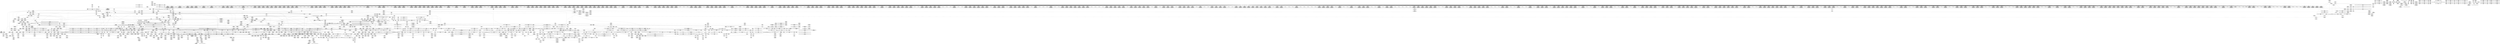 digraph {
	CE0x4f7f7e0 [shape=record,shape=Mrecord,label="{CE0x4f7f7e0|2472:_%struct.cred*,_:_CRE_1904,1912_|*MultipleSource*|Function::task_sid&Arg::task::|Function::current_has_perm&Arg::tsk::|Function::selinux_task_getscheduler&Arg::p::|security/selinux/hooks.c,208}"]
	CE0x4efad10 [shape=record,shape=Mrecord,label="{CE0x4efad10|i8_1|*Constant*|*SummSink*}"]
	CE0x4f15460 [shape=record,shape=Mrecord,label="{CE0x4f15460|i32_218|*Constant*}"]
	CE0x4fbca90 [shape=record,shape=Mrecord,label="{CE0x4fbca90|_call_void_lockdep_rcu_suspicious(i8*_getelementptr_inbounds_(_25_x_i8_,_25_x_i8_*_.str45,_i32_0,_i32_0),_i32_883,_i8*_getelementptr_inbounds_(_42_x_i8_,_42_x_i8_*_.str46,_i32_0,_i32_0))_#10,_!dbg_!27728|include/linux/rcupdate.h,882}"]
	CE0x4fc1e40 [shape=record,shape=Mrecord,label="{CE0x4fc1e40|i64*_getelementptr_inbounds_(_13_x_i64_,_13_x_i64_*___llvm_gcov_ctr126,_i64_0,_i64_10)|*Constant*}"]
	CE0x4f9a7f0 [shape=record,shape=Mrecord,label="{CE0x4f9a7f0|2472:_%struct.cred*,_:_CRE_3144,3148_|*MultipleSource*|Function::task_sid&Arg::task::|Function::current_has_perm&Arg::tsk::|Function::selinux_task_getscheduler&Arg::p::|security/selinux/hooks.c,208}"]
	CE0x506c8a0 [shape=record,shape=Mrecord,label="{CE0x506c8a0|__preempt_count_sub:tmp3}"]
	CE0x4f7cfb0 [shape=record,shape=Mrecord,label="{CE0x4f7cfb0|2472:_%struct.cred*,_:_CRE_760,768_|*MultipleSource*|Function::task_sid&Arg::task::|Function::current_has_perm&Arg::tsk::|Function::selinux_task_getscheduler&Arg::p::|security/selinux/hooks.c,208}"]
	CE0x4fe8fe0 [shape=record,shape=Mrecord,label="{CE0x4fe8fe0|rcu_read_unlock:if.then|*SummSink*}"]
	CE0x4f0b3a0 [shape=record,shape=Mrecord,label="{CE0x4f0b3a0|i64_3|*Constant*}"]
	CE0x4f29e30 [shape=record,shape=Mrecord,label="{CE0x4f29e30|2472:_%struct.cred*,_:_CRE_144,152_|*MultipleSource*|Function::task_sid&Arg::task::|Function::current_has_perm&Arg::tsk::|Function::selinux_task_getscheduler&Arg::p::|security/selinux/hooks.c,208}"]
	CE0x502b0b0 [shape=record,shape=Mrecord,label="{CE0x502b0b0|rcu_lock_release:__here|*SummSink*}"]
	CE0x502c090 [shape=record,shape=Mrecord,label="{CE0x502c090|rcu_lock_acquire:bb}"]
	CE0x4ff18f0 [shape=record,shape=Mrecord,label="{CE0x4ff18f0|rcu_read_unlock:call3|include/linux/rcupdate.h,933|*SummSource*}"]
	CE0x4ff3300 [shape=record,shape=Mrecord,label="{CE0x4ff3300|rcu_read_lock:tmp21|include/linux/rcupdate.h,884|*SummSource*}"]
	CE0x4ff6db0 [shape=record,shape=Mrecord,label="{CE0x4ff6db0|rcu_read_unlock:tmp16|include/linux/rcupdate.h,933|*SummSink*}"]
	CE0x4f01920 [shape=record,shape=Mrecord,label="{CE0x4f01920|current_sid:tmp20|security/selinux/hooks.c,218|*SummSink*}"]
	CE0x4f9e120 [shape=record,shape=Mrecord,label="{CE0x4f9e120|2472:_%struct.cred*,_:_CRE_6000,6008_|*MultipleSource*|Function::task_sid&Arg::task::|Function::current_has_perm&Arg::tsk::|Function::selinux_task_getscheduler&Arg::p::|security/selinux/hooks.c,208}"]
	CE0x5059860 [shape=record,shape=Mrecord,label="{CE0x5059860|i64*_getelementptr_inbounds_(_4_x_i64_,_4_x_i64_*___llvm_gcov_ctr129,_i64_0,_i64_2)|*Constant*|*SummSink*}"]
	CE0x4f36660 [shape=record,shape=Mrecord,label="{CE0x4f36660|2472:_%struct.cred*,_:_CRE_520,524_|*MultipleSource*|Function::task_sid&Arg::task::|Function::current_has_perm&Arg::tsk::|Function::selinux_task_getscheduler&Arg::p::|security/selinux/hooks.c,208}"]
	CE0x4faec80 [shape=record,shape=Mrecord,label="{CE0x4faec80|2472:_%struct.cred*,_:_CRE_10604,10608_|*MultipleSource*|Function::task_sid&Arg::task::|Function::current_has_perm&Arg::tsk::|Function::selinux_task_getscheduler&Arg::p::|security/selinux/hooks.c,208}"]
	CE0x4f02600 [shape=record,shape=Mrecord,label="{CE0x4f02600|current_sid:do.end|*SummSource*}"]
	CE0x4fc2350 [shape=record,shape=Mrecord,label="{CE0x4fc2350|task_sid:tmp22|security/selinux/hooks.c,208|*SummSource*}"]
	CE0x4f66600 [shape=record,shape=Mrecord,label="{CE0x4f66600|2472:_%struct.cred*,_:_CRE_64,72_|*MultipleSource*|Function::task_sid&Arg::task::|Function::current_has_perm&Arg::tsk::|Function::selinux_task_getscheduler&Arg::p::|security/selinux/hooks.c,208}"]
	CE0x4f95a60 [shape=record,shape=Mrecord,label="{CE0x4f95a60|2472:_%struct.cred*,_:_CRE_2957,2958_}"]
	CE0x4fc3420 [shape=record,shape=Mrecord,label="{CE0x4fc3420|i64*_getelementptr_inbounds_(_13_x_i64_,_13_x_i64_*___llvm_gcov_ctr126,_i64_0,_i64_9)|*Constant*|*SummSource*}"]
	CE0x4f7e4b0 [shape=record,shape=Mrecord,label="{CE0x4f7e4b0|2472:_%struct.cred*,_:_CRE_1840,1844_|*MultipleSource*|Function::task_sid&Arg::task::|Function::current_has_perm&Arg::tsk::|Function::selinux_task_getscheduler&Arg::p::|security/selinux/hooks.c,208}"]
	CE0x5004ff0 [shape=record,shape=Mrecord,label="{CE0x5004ff0|rcu_read_unlock:tmp19|include/linux/rcupdate.h,933|*SummSource*}"]
	CE0x5002550 [shape=record,shape=Mrecord,label="{CE0x5002550|__rcu_read_lock:tmp5|include/linux/rcupdate.h,239|*SummSink*}"]
	CE0x503b2c0 [shape=record,shape=Mrecord,label="{CE0x503b2c0|i64*_getelementptr_inbounds_(_4_x_i64_,_4_x_i64_*___llvm_gcov_ctr133,_i64_0,_i64_3)|*Constant*|*SummSink*}"]
	CE0x4f86c10 [shape=record,shape=Mrecord,label="{CE0x4f86c10|2472:_%struct.cred*,_:_CRE_2344,2352_|*MultipleSource*|Function::task_sid&Arg::task::|Function::current_has_perm&Arg::tsk::|Function::selinux_task_getscheduler&Arg::p::|security/selinux/hooks.c,208}"]
	CE0x4ff13e0 [shape=record,shape=Mrecord,label="{CE0x4ff13e0|rcu_read_unlock:tmp12|include/linux/rcupdate.h,933|*SummSink*}"]
	CE0x4f95470 [shape=record,shape=Mrecord,label="{CE0x4f95470|2472:_%struct.cred*,_:_CRE_2952,2953_}"]
	CE0x4f00bf0 [shape=record,shape=Mrecord,label="{CE0x4f00bf0|task_sid:land.lhs.true|*SummSource*}"]
	CE0x4f8c8e0 [shape=record,shape=Mrecord,label="{CE0x4f8c8e0|2472:_%struct.cred*,_:_CRE_2664,2672_|*MultipleSource*|Function::task_sid&Arg::task::|Function::current_has_perm&Arg::tsk::|Function::selinux_task_getscheduler&Arg::p::|security/selinux/hooks.c,208}"]
	CE0x4f2bfc0 [shape=record,shape=Mrecord,label="{CE0x4f2bfc0|current_sid:tmp13|security/selinux/hooks.c,218|*SummSource*}"]
	CE0x4f0eea0 [shape=record,shape=Mrecord,label="{CE0x4f0eea0|current_has_perm:tsk|Function::current_has_perm&Arg::tsk::|*SummSink*}"]
	CE0x4f474e0 [shape=record,shape=Mrecord,label="{CE0x4f474e0|_call_void_mcount()_#3}"]
	CE0x4f2a510 [shape=record,shape=Mrecord,label="{CE0x4f2a510|get_current:tmp|*SummSource*}"]
	CE0x4f4e970 [shape=record,shape=Mrecord,label="{CE0x4f4e970|i8*_getelementptr_inbounds_(_45_x_i8_,_45_x_i8_*_.str12,_i32_0,_i32_0)|*Constant*}"]
	CE0x4fdaf20 [shape=record,shape=Mrecord,label="{CE0x4fdaf20|rcu_lock_acquire:tmp6}"]
	CE0x4fe8650 [shape=record,shape=Mrecord,label="{CE0x4fe8650|i64*_getelementptr_inbounds_(_11_x_i64_,_11_x_i64_*___llvm_gcov_ctr132,_i64_0,_i64_0)|*Constant*|*SummSink*}"]
	CE0x4f65bd0 [shape=record,shape=Mrecord,label="{CE0x4f65bd0|task_sid:tmp3|*SummSource*}"]
	CE0x4fa38a0 [shape=record,shape=Mrecord,label="{CE0x4fa38a0|2472:_%struct.cred*,_:_CRE_6320,6321_}"]
	CE0x506c7a0 [shape=record,shape=Mrecord,label="{CE0x506c7a0|__preempt_count_sub:tmp2|*SummSource*}"]
	CE0x4fca9e0 [shape=record,shape=Mrecord,label="{CE0x4fca9e0|task_sid:tmp8|security/selinux/hooks.c,208}"]
	CE0x4fe8f00 [shape=record,shape=Mrecord,label="{CE0x4fe8f00|rcu_read_unlock:land.lhs.true|*SummSink*}"]
	CE0x4fa2df0 [shape=record,shape=Mrecord,label="{CE0x4fa2df0|2472:_%struct.cred*,_:_CRE_6311,6312_}"]
	CE0x4fc6c90 [shape=record,shape=Mrecord,label="{CE0x4fc6c90|GLOBAL:rcu_read_unlock|*Constant*}"]
	CE0x4f19630 [shape=record,shape=Mrecord,label="{CE0x4f19630|current_sid:tmp21|security/selinux/hooks.c,218|*SummSource*}"]
	CE0x4f68a40 [shape=record,shape=Mrecord,label="{CE0x4f68a40|rcu_lock_acquire:map|Function::rcu_lock_acquire&Arg::map::}"]
	CE0x503c2d0 [shape=record,shape=Mrecord,label="{CE0x503c2d0|__rcu_read_unlock:do.end|*SummSource*}"]
	CE0x5002860 [shape=record,shape=Mrecord,label="{CE0x5002860|_call_void_asm_sideeffect_,_memory_,_dirflag_,_fpsr_,_flags_()_#3,_!dbg_!27711,_!srcloc_!27714|include/linux/rcupdate.h,244}"]
	CE0x4f5ca20 [shape=record,shape=Mrecord,label="{CE0x4f5ca20|task_sid:do.body5|*SummSource*}"]
	CE0x503dfd0 [shape=record,shape=Mrecord,label="{CE0x503dfd0|__preempt_count_add:do.body|*SummSource*}"]
	CE0x4f4a510 [shape=record,shape=Mrecord,label="{CE0x4f4a510|cred_sid:tmp4|*LoadInst*|security/selinux/hooks.c,196}"]
	CE0x4fc7900 [shape=record,shape=Mrecord,label="{CE0x4fc7900|_ret_void,_!dbg_!27735|include/linux/rcupdate.h,938}"]
	CE0x502b280 [shape=record,shape=Mrecord,label="{CE0x502b280|rcu_lock_release:tmp3|*SummSource*}"]
	CE0x4fb07f0 [shape=record,shape=Mrecord,label="{CE0x4fb07f0|task_sid:tmp10|security/selinux/hooks.c,208|*SummSource*}"]
	CE0x4fc5b00 [shape=record,shape=Mrecord,label="{CE0x4fc5b00|GLOBAL:cred_sid|*Constant*|*SummSource*}"]
	CE0x5030c80 [shape=record,shape=Mrecord,label="{CE0x5030c80|__preempt_count_add:bb}"]
	CE0x4f0eb80 [shape=record,shape=Mrecord,label="{CE0x4f0eb80|selinux_task_getscheduler:tmp3}"]
	CE0x4fb9ba0 [shape=record,shape=Mrecord,label="{CE0x4fb9ba0|i64*_getelementptr_inbounds_(_11_x_i64_,_11_x_i64_*___llvm_gcov_ctr127,_i64_0,_i64_8)|*Constant*|*SummSink*}"]
	CE0x4f5adc0 [shape=record,shape=Mrecord,label="{CE0x4f5adc0|task_sid:tmp3}"]
	CE0x4f0c0b0 [shape=record,shape=Mrecord,label="{CE0x4f0c0b0|i64*_getelementptr_inbounds_(_2_x_i64_,_2_x_i64_*___llvm_gcov_ctr136,_i64_0,_i64_0)|*Constant*}"]
	CE0x503c7f0 [shape=record,shape=Mrecord,label="{CE0x503c7f0|rcu_lock_release:tmp4|include/linux/rcupdate.h,423|*SummSource*}"]
	CE0x4f2fc50 [shape=record,shape=Mrecord,label="{CE0x4f2fc50|2472:_%struct.cred*,_:_CRE_168,176_|*MultipleSource*|Function::task_sid&Arg::task::|Function::current_has_perm&Arg::tsk::|Function::selinux_task_getscheduler&Arg::p::|security/selinux/hooks.c,208}"]
	CE0x503b130 [shape=record,shape=Mrecord,label="{CE0x503b130|i64*_getelementptr_inbounds_(_4_x_i64_,_4_x_i64_*___llvm_gcov_ctr133,_i64_0,_i64_3)|*Constant*|*SummSource*}"]
	CE0x4f12d70 [shape=record,shape=Mrecord,label="{CE0x4f12d70|2472:_%struct.cred*,_:_CRE_680,688_|*MultipleSource*|Function::task_sid&Arg::task::|Function::current_has_perm&Arg::tsk::|Function::selinux_task_getscheduler&Arg::p::|security/selinux/hooks.c,208}"]
	CE0x4fae530 [shape=record,shape=Mrecord,label="{CE0x4fae530|2472:_%struct.cred*,_:_CRE_10584,10592_|*MultipleSource*|Function::task_sid&Arg::task::|Function::current_has_perm&Arg::tsk::|Function::selinux_task_getscheduler&Arg::p::|security/selinux/hooks.c,208}"]
	CE0x4f89dc0 [shape=record,shape=Mrecord,label="{CE0x4f89dc0|2472:_%struct.cred*,_:_CRE_2526,2527_}"]
	CE0x503b900 [shape=record,shape=Mrecord,label="{CE0x503b900|i8*_undef|*Constant*}"]
	CE0x4f18ff0 [shape=record,shape=Mrecord,label="{CE0x4f18ff0|COLLAPSED:_GCMRE_current_task_external_global_%struct.task_struct*:_elem_0::|security/selinux/hooks.c,218}"]
	CE0x4ff8640 [shape=record,shape=Mrecord,label="{CE0x4ff8640|GLOBAL:__preempt_count_add|*Constant*|*SummSource*}"]
	CE0x4f7d900 [shape=record,shape=Mrecord,label="{CE0x4f7d900|2472:_%struct.cred*,_:_CRE_784,1808_|*MultipleSource*|Function::task_sid&Arg::task::|Function::current_has_perm&Arg::tsk::|Function::selinux_task_getscheduler&Arg::p::|security/selinux/hooks.c,208}"]
	CE0x4fb92b0 [shape=record,shape=Mrecord,label="{CE0x4fb92b0|rcu_read_lock:tmp16|include/linux/rcupdate.h,882|*SummSource*}"]
	CE0x5044eb0 [shape=record,shape=Mrecord,label="{CE0x5044eb0|GLOBAL:__preempt_count|Global_var:__preempt_count|*SummSink*}"]
	CE0x4f9fda0 [shape=record,shape=Mrecord,label="{CE0x4f9fda0|2472:_%struct.cred*,_:_CRE_6216,6224_|*MultipleSource*|Function::task_sid&Arg::task::|Function::current_has_perm&Arg::tsk::|Function::selinux_task_getscheduler&Arg::p::|security/selinux/hooks.c,208}"]
	CE0x4f9d050 [shape=record,shape=Mrecord,label="{CE0x4f9d050|2472:_%struct.cred*,_:_CRE_5944,5952_|*MultipleSource*|Function::task_sid&Arg::task::|Function::current_has_perm&Arg::tsk::|Function::selinux_task_getscheduler&Arg::p::|security/selinux/hooks.c,208}"]
	CE0x4f95930 [shape=record,shape=Mrecord,label="{CE0x4f95930|2472:_%struct.cred*,_:_CRE_2956,2957_}"]
	CE0x4f93a50 [shape=record,shape=Mrecord,label="{CE0x4f93a50|2472:_%struct.cred*,_:_CRE_2930,2931_}"]
	CE0x4f051e0 [shape=record,shape=Mrecord,label="{CE0x4f051e0|avc_has_perm:requested|Function::avc_has_perm&Arg::requested::|*SummSource*}"]
	CE0x4f6cf40 [shape=record,shape=Mrecord,label="{CE0x4f6cf40|get_current:tmp4|./arch/x86/include/asm/current.h,14|*SummSource*}"]
	CE0x4faab00 [shape=record,shape=Mrecord,label="{CE0x4faab00|2472:_%struct.cred*,_:_CRE_6576,6584_|*MultipleSource*|Function::task_sid&Arg::task::|Function::current_has_perm&Arg::tsk::|Function::selinux_task_getscheduler&Arg::p::|security/selinux/hooks.c,208}"]
	CE0x4f6b4f0 [shape=record,shape=Mrecord,label="{CE0x4f6b4f0|2472:_%struct.cred*,_:_CRE_264,272_|*MultipleSource*|Function::task_sid&Arg::task::|Function::current_has_perm&Arg::tsk::|Function::selinux_task_getscheduler&Arg::p::|security/selinux/hooks.c,208}"]
	CE0x4fb2510 [shape=record,shape=Mrecord,label="{CE0x4fb2510|i64_7|*Constant*|*SummSink*}"]
	CE0x4f09de0 [shape=record,shape=Mrecord,label="{CE0x4f09de0|%struct.lockdep_map*_null|*Constant*}"]
	CE0x4fb0e20 [shape=record,shape=Mrecord,label="{CE0x4fb0e20|task_sid:tmp13|security/selinux/hooks.c,208}"]
	CE0x4f91280 [shape=record,shape=Mrecord,label="{CE0x4f91280|2472:_%struct.cred*,_:_CRE_2888,2896_|*MultipleSource*|Function::task_sid&Arg::task::|Function::current_has_perm&Arg::tsk::|Function::selinux_task_getscheduler&Arg::p::|security/selinux/hooks.c,208}"]
	CE0x4fb7aa0 [shape=record,shape=Mrecord,label="{CE0x4fb7aa0|i64*_getelementptr_inbounds_(_13_x_i64_,_13_x_i64_*___llvm_gcov_ctr126,_i64_0,_i64_8)|*Constant*|*SummSource*}"]
	CE0x4fa2f20 [shape=record,shape=Mrecord,label="{CE0x4fa2f20|2472:_%struct.cred*,_:_CRE_6312,6313_}"]
	CE0x4f92fa0 [shape=record,shape=Mrecord,label="{CE0x4f92fa0|2472:_%struct.cred*,_:_CRE_2921,2922_}"]
	CE0x4fa4480 [shape=record,shape=Mrecord,label="{CE0x4fa4480|2472:_%struct.cred*,_:_CRE_6330,6331_}"]
	CE0x4fe6390 [shape=record,shape=Mrecord,label="{CE0x4fe6390|rcu_read_unlock:tmp7|include/linux/rcupdate.h,933|*SummSource*}"]
	CE0x4fab6b0 [shape=record,shape=Mrecord,label="{CE0x4fab6b0|2472:_%struct.cred*,_:_CRE_6624,6632_|*MultipleSource*|Function::task_sid&Arg::task::|Function::current_has_perm&Arg::tsk::|Function::selinux_task_getscheduler&Arg::p::|security/selinux/hooks.c,208}"]
	CE0x4f69b50 [shape=record,shape=Mrecord,label="{CE0x4f69b50|COLLAPSED:_GCMRE___llvm_gcov_ctr127_internal_global_11_x_i64_zeroinitializer:_elem_0:default:}"]
	CE0x5044e40 [shape=record,shape=Mrecord,label="{CE0x5044e40|i64*_getelementptr_inbounds_(_4_x_i64_,_4_x_i64_*___llvm_gcov_ctr129,_i64_0,_i64_3)|*Constant*}"]
	CE0x4f63d30 [shape=record,shape=Mrecord,label="{CE0x4f63d30|__preempt_count_sub:sub|./arch/x86/include/asm/preempt.h,77|*SummSource*}"]
	CE0x4f5fb40 [shape=record,shape=Mrecord,label="{CE0x4f5fb40|rcu_read_lock:call|include/linux/rcupdate.h,882}"]
	CE0x4f6fbf0 [shape=record,shape=Mrecord,label="{CE0x4f6fbf0|2472:_%struct.cred*,_:_CRE_120,128_|*MultipleSource*|Function::task_sid&Arg::task::|Function::current_has_perm&Arg::tsk::|Function::selinux_task_getscheduler&Arg::p::|security/selinux/hooks.c,208}"]
	CE0x4fdb950 [shape=record,shape=Mrecord,label="{CE0x4fdb950|i32_0|*Constant*}"]
	CE0x4fc5a30 [shape=record,shape=Mrecord,label="{CE0x4fc5a30|task_sid:call7|security/selinux/hooks.c,208|*SummSink*}"]
	CE0x4fe8a20 [shape=record,shape=Mrecord,label="{CE0x4fe8a20|rcu_lock_acquire:tmp2}"]
	CE0x502a1f0 [shape=record,shape=Mrecord,label="{CE0x502a1f0|i8*_undef|*Constant*|*SummSource*}"]
	CE0x4f36c90 [shape=record,shape=Mrecord,label="{CE0x4f36c90|2472:_%struct.cred*,_:_CRE_544,552_|*MultipleSource*|Function::task_sid&Arg::task::|Function::current_has_perm&Arg::tsk::|Function::selinux_task_getscheduler&Arg::p::|security/selinux/hooks.c,208}"]
	CE0x4f9cdf0 [shape=record,shape=Mrecord,label="{CE0x4f9cdf0|2472:_%struct.cred*,_:_CRE_5936,5944_|*MultipleSource*|Function::task_sid&Arg::task::|Function::current_has_perm&Arg::tsk::|Function::selinux_task_getscheduler&Arg::p::|security/selinux/hooks.c,208}"]
	CE0x4fc8490 [shape=record,shape=Mrecord,label="{CE0x4fc8490|_call_void___rcu_read_lock()_#10,_!dbg_!27710|include/linux/rcupdate.h,879|*SummSink*}"]
	CE0x4f453b0 [shape=record,shape=Mrecord,label="{CE0x4f453b0|current_sid:tmp17|security/selinux/hooks.c,218|*SummSink*}"]
	CE0x4f47ed0 [shape=record,shape=Mrecord,label="{CE0x4f47ed0|COLLAPSED:_CMRE:_elem_0::|security/selinux/hooks.c,218}"]
	CE0x4f29270 [shape=record,shape=Mrecord,label="{CE0x4f29270|current_sid:call|security/selinux/hooks.c,218}"]
	CE0x4f6d5b0 [shape=record,shape=Mrecord,label="{CE0x4f6d5b0|task_sid:do.body|*SummSource*}"]
	CE0x4f2d730 [shape=record,shape=Mrecord,label="{CE0x4f2d730|2472:_%struct.cred*,_:_CRE_328,336_|*MultipleSource*|Function::task_sid&Arg::task::|Function::current_has_perm&Arg::tsk::|Function::selinux_task_getscheduler&Arg::p::|security/selinux/hooks.c,208}"]
	CE0x4f465b0 [shape=record,shape=Mrecord,label="{CE0x4f465b0|rcu_read_lock:do.end|*SummSource*}"]
	CE0x4f98e00 [shape=record,shape=Mrecord,label="{CE0x4f98e00|2472:_%struct.cred*,_:_CRE_3080,3084_|*MultipleSource*|Function::task_sid&Arg::task::|Function::current_has_perm&Arg::tsk::|Function::selinux_task_getscheduler&Arg::p::|security/selinux/hooks.c,208}"]
	CE0x4feed40 [shape=record,shape=Mrecord,label="{CE0x4feed40|rcu_read_lock:tmp22|include/linux/rcupdate.h,884|*SummSink*}"]
	CE0x4fb2a70 [shape=record,shape=Mrecord,label="{CE0x4fb2a70|task_sid:tmp15|security/selinux/hooks.c,208}"]
	CE0x4fbf3a0 [shape=record,shape=Mrecord,label="{CE0x4fbf3a0|rcu_read_unlock:tmp4|include/linux/rcupdate.h,933}"]
	CE0x4f2bf50 [shape=record,shape=Mrecord,label="{CE0x4f2bf50|current_sid:tmp13|security/selinux/hooks.c,218}"]
	CE0x4f2b6e0 [shape=record,shape=Mrecord,label="{CE0x4f2b6e0|i64*_getelementptr_inbounds_(_11_x_i64_,_11_x_i64_*___llvm_gcov_ctr127,_i64_0,_i64_1)|*Constant*|*SummSink*}"]
	CE0x4f202f0 [shape=record,shape=Mrecord,label="{CE0x4f202f0|_ret_i32_%call,_!dbg_!27713|security/selinux/hooks.c,3647|*SummSource*}"]
	CE0x4fb2f10 [shape=record,shape=Mrecord,label="{CE0x4fb2f10|task_sid:tmp16|security/selinux/hooks.c,208}"]
	CE0x5006130 [shape=record,shape=Mrecord,label="{CE0x5006130|i64*_getelementptr_inbounds_(_11_x_i64_,_11_x_i64_*___llvm_gcov_ctr132,_i64_0,_i64_10)|*Constant*|*SummSink*}"]
	CE0x4fdb7e0 [shape=record,shape=Mrecord,label="{CE0x4fdb7e0|_call_void_lock_acquire(%struct.lockdep_map*_%map,_i32_0,_i32_0,_i32_2,_i32_0,_%struct.lockdep_map*_null,_i64_ptrtoint_(i8*_blockaddress(_rcu_lock_acquire,_%__here)_to_i64))_#10,_!dbg_!27716|include/linux/rcupdate.h,418|*SummSink*}"]
	CE0x4f31560 [shape=record,shape=Mrecord,label="{CE0x4f31560|current_sid:tmp11|security/selinux/hooks.c,218|*SummSource*}"]
	CE0x4f46330 [shape=record,shape=Mrecord,label="{CE0x4f46330|rcu_read_lock:bb|*SummSink*}"]
	CE0x4fc7b40 [shape=record,shape=Mrecord,label="{CE0x4fc7b40|_ret_void,_!dbg_!27735|include/linux/rcupdate.h,938|*SummSource*}"]
	CE0x5003d40 [shape=record,shape=Mrecord,label="{CE0x5003d40|i32_934|*Constant*|*SummSink*}"]
	CE0x4ff96d0 [shape=record,shape=Mrecord,label="{CE0x4ff96d0|__preempt_count_add:val|Function::__preempt_count_add&Arg::val::|*SummSink*}"]
	CE0x4f93460 [shape=record,shape=Mrecord,label="{CE0x4f93460|2472:_%struct.cred*,_:_CRE_2925,2926_}"]
	CE0x4eff0b0 [shape=record,shape=Mrecord,label="{CE0x4eff0b0|selinux_task_getscheduler:bb|*SummSink*}"]
	CE0x4f04460 [shape=record,shape=Mrecord,label="{CE0x4f04460|%struct.common_audit_data*_null|*Constant*}"]
	CE0x4f13230 [shape=record,shape=Mrecord,label="{CE0x4f13230|2472:_%struct.cred*,_:_CRE_689,690_}"]
	CE0x4f9f910 [shape=record,shape=Mrecord,label="{CE0x4f9f910|2472:_%struct.cred*,_:_CRE_6200,6208_|*MultipleSource*|Function::task_sid&Arg::task::|Function::current_has_perm&Arg::tsk::|Function::selinux_task_getscheduler&Arg::p::|security/selinux/hooks.c,208}"]
	CE0x4f8a6e0 [shape=record,shape=Mrecord,label="{CE0x4f8a6e0|2472:_%struct.cred*,_:_CRE_2534,2535_}"]
	CE0x4facc10 [shape=record,shape=Mrecord,label="{CE0x4facc10|2472:_%struct.cred*,_:_CRE_6680,6684_|*MultipleSource*|Function::task_sid&Arg::task::|Function::current_has_perm&Arg::tsk::|Function::selinux_task_getscheduler&Arg::p::|security/selinux/hooks.c,208}"]
	CE0x4fdb1d0 [shape=record,shape=Mrecord,label="{CE0x4fdb1d0|rcu_lock_acquire:tmp6|*SummSource*}"]
	CE0x4f93de0 [shape=record,shape=Mrecord,label="{CE0x4f93de0|2472:_%struct.cred*,_:_CRE_2933,2934_}"]
	CE0x4ffb920 [shape=record,shape=Mrecord,label="{CE0x4ffb920|rcu_read_unlock:tmp9|include/linux/rcupdate.h,933}"]
	CE0x4fd9f70 [shape=record,shape=Mrecord,label="{CE0x4fd9f70|i64*_getelementptr_inbounds_(_4_x_i64_,_4_x_i64_*___llvm_gcov_ctr133,_i64_0,_i64_2)|*Constant*|*SummSource*}"]
	CE0x4f74b70 [shape=record,shape=Mrecord,label="{CE0x4f74b70|rcu_read_unlock:tmp10|include/linux/rcupdate.h,933|*SummSink*}"]
	CE0x4f8e7c0 [shape=record,shape=Mrecord,label="{CE0x4f8e7c0|2472:_%struct.cred*,_:_CRE_2752,2760_|*MultipleSource*|Function::task_sid&Arg::task::|Function::current_has_perm&Arg::tsk::|Function::selinux_task_getscheduler&Arg::p::|security/selinux/hooks.c,208}"]
	CE0x4fb3160 [shape=record,shape=Mrecord,label="{CE0x4fb3160|task_sid:tmp17|security/selinux/hooks.c,208}"]
	CE0x4f15150 [shape=record,shape=Mrecord,label="{CE0x4f15150|i8*_getelementptr_inbounds_(_25_x_i8_,_25_x_i8_*_.str3,_i32_0,_i32_0)|*Constant*|*SummSource*}"]
	CE0x4f45b60 [shape=record,shape=Mrecord,label="{CE0x4f45b60|rcu_read_unlock:if.then|*SummSource*}"]
	CE0x4fd8020 [shape=record,shape=Mrecord,label="{CE0x4fd8020|__rcu_read_lock:tmp|*SummSink*}"]
	CE0x4fc3b80 [shape=record,shape=Mrecord,label="{CE0x4fc3b80|i64*_getelementptr_inbounds_(_13_x_i64_,_13_x_i64_*___llvm_gcov_ctr126,_i64_0,_i64_11)|*Constant*|*SummSource*}"]
	CE0x4f2ba40 [shape=record,shape=Mrecord,label="{CE0x4f2ba40|2472:_%struct.cred*,_:_CRE_24,28_|*MultipleSource*|Function::task_sid&Arg::task::|Function::current_has_perm&Arg::tsk::|Function::selinux_task_getscheduler&Arg::p::|security/selinux/hooks.c,208}"]
	CE0x4f896d0 [shape=record,shape=Mrecord,label="{CE0x4f896d0|2472:_%struct.cred*,_:_CRE_2521,2522_}"]
	CE0x4fef0f0 [shape=record,shape=Mrecord,label="{CE0x4fef0f0|cred_sid:bb|*SummSource*}"]
	CE0x4f0a370 [shape=record,shape=Mrecord,label="{CE0x4f0a370|GLOBAL:current_has_perm|*Constant*}"]
	CE0x502aa70 [shape=record,shape=Mrecord,label="{CE0x502aa70|i8*_undef|*Constant*|*SummSink*}"]
	CE0x4fb7960 [shape=record,shape=Mrecord,label="{CE0x4fb7960|task_sid:tmp17|security/selinux/hooks.c,208|*SummSource*}"]
	CE0x502d470 [shape=record,shape=Mrecord,label="{CE0x502d470|__preempt_count_sub:entry|*SummSink*}"]
	CE0x4fa65c0 [shape=record,shape=Mrecord,label="{CE0x4fa65c0|2472:_%struct.cred*,_:_CRE_6358,6359_}"]
	CE0x4f60970 [shape=record,shape=Mrecord,label="{CE0x4f60970|rcu_read_lock:tmp5|include/linux/rcupdate.h,882}"]
	CE0x4ffbf30 [shape=record,shape=Mrecord,label="{CE0x4ffbf30|__rcu_read_lock:do.end|*SummSink*}"]
	CE0x4f8c420 [shape=record,shape=Mrecord,label="{CE0x4f8c420|2472:_%struct.cred*,_:_CRE_2648,2656_|*MultipleSource*|Function::task_sid&Arg::task::|Function::current_has_perm&Arg::tsk::|Function::selinux_task_getscheduler&Arg::p::|security/selinux/hooks.c,208}"]
	CE0x4f59d80 [shape=record,shape=Mrecord,label="{CE0x4f59d80|2472:_%struct.cred*,_:_CRE_20,24_|*MultipleSource*|Function::task_sid&Arg::task::|Function::current_has_perm&Arg::tsk::|Function::selinux_task_getscheduler&Arg::p::|security/selinux/hooks.c,208}"]
	CE0x5040270 [shape=record,shape=Mrecord,label="{CE0x5040270|__preempt_count_add:tmp6|./arch/x86/include/asm/preempt.h,73|*SummSink*}"]
	CE0x4fc7400 [shape=record,shape=Mrecord,label="{CE0x4fc7400|GLOBAL:rcu_read_unlock|*Constant*|*SummSource*}"]
	CE0x4fb2b80 [shape=record,shape=Mrecord,label="{CE0x4fb2b80|task_sid:tmp14|security/selinux/hooks.c,208|*SummSource*}"]
	CE0x502c6e0 [shape=record,shape=Mrecord,label="{CE0x502c6e0|rcu_lock_release:tmp3}"]
	CE0x4fbe5d0 [shape=record,shape=Mrecord,label="{CE0x4fbe5d0|i64*_getelementptr_inbounds_(_11_x_i64_,_11_x_i64_*___llvm_gcov_ctr132,_i64_0,_i64_1)|*Constant*}"]
	CE0x4fa7950 [shape=record,shape=Mrecord,label="{CE0x4fa7950|2472:_%struct.cred*,_:_CRE_6432,6436_|*MultipleSource*|Function::task_sid&Arg::task::|Function::current_has_perm&Arg::tsk::|Function::selinux_task_getscheduler&Arg::p::|security/selinux/hooks.c,208}"]
	CE0x502c250 [shape=record,shape=Mrecord,label="{CE0x502c250|i64*_getelementptr_inbounds_(_4_x_i64_,_4_x_i64_*___llvm_gcov_ctr128,_i64_0,_i64_1)|*Constant*}"]
	CE0x4f05590 [shape=record,shape=Mrecord,label="{CE0x4f05590|%struct.common_audit_data*_null|*Constant*|*SummSource*}"]
	CE0x4fc9a50 [shape=record,shape=Mrecord,label="{CE0x4fc9a50|task_sid:tmp5|security/selinux/hooks.c,208|*SummSource*}"]
	CE0x5059b80 [shape=record,shape=Mrecord,label="{CE0x5059b80|i64*_getelementptr_inbounds_(_4_x_i64_,_4_x_i64_*___llvm_gcov_ctr134,_i64_0,_i64_3)|*Constant*|*SummSource*}"]
	CE0x4ffac10 [shape=record,shape=Mrecord,label="{CE0x4ffac10|rcu_lock_release:tmp|*SummSource*}"]
	CE0x4f163f0 [shape=record,shape=Mrecord,label="{CE0x4f163f0|i64_2|*Constant*}"]
	CE0x4fa0260 [shape=record,shape=Mrecord,label="{CE0x4fa0260|2472:_%struct.cred*,_:_CRE_6232,6240_|*MultipleSource*|Function::task_sid&Arg::task::|Function::current_has_perm&Arg::tsk::|Function::selinux_task_getscheduler&Arg::p::|security/selinux/hooks.c,208}"]
	CE0x4fa2470 [shape=record,shape=Mrecord,label="{CE0x4fa2470|2472:_%struct.cred*,_:_CRE_6303,6304_}"]
	CE0x5004700 [shape=record,shape=Mrecord,label="{CE0x5004700|i64*_getelementptr_inbounds_(_11_x_i64_,_11_x_i64_*___llvm_gcov_ctr132,_i64_0,_i64_9)|*Constant*}"]
	"CONST[source:2(external),value:2(dynamic)][purpose:{subject}][SrcIdx:3]"
	CE0x4fc59c0 [shape=record,shape=Mrecord,label="{CE0x4fc59c0|task_sid:call7|security/selinux/hooks.c,208|*SummSource*}"]
	CE0x4f496b0 [shape=record,shape=Mrecord,label="{CE0x4f496b0|rcu_read_lock:tmp10|include/linux/rcupdate.h,882|*SummSink*}"]
	CE0x5000710 [shape=record,shape=Mrecord,label="{CE0x5000710|i64*_getelementptr_inbounds_(_11_x_i64_,_11_x_i64_*___llvm_gcov_ctr132,_i64_0,_i64_8)|*Constant*|*SummSource*}"]
	CE0x4f778f0 [shape=record,shape=Mrecord,label="{CE0x4f778f0|2472:_%struct.cred*,_:_CRE_472,480_|*MultipleSource*|Function::task_sid&Arg::task::|Function::current_has_perm&Arg::tsk::|Function::selinux_task_getscheduler&Arg::p::|security/selinux/hooks.c,208}"]
	CE0x4faa150 [shape=record,shape=Mrecord,label="{CE0x4faa150|2472:_%struct.cred*,_:_CRE_6544,6552_|*MultipleSource*|Function::task_sid&Arg::task::|Function::current_has_perm&Arg::tsk::|Function::selinux_task_getscheduler&Arg::p::|security/selinux/hooks.c,208}"]
	CE0x5031710 [shape=record,shape=Mrecord,label="{CE0x5031710|__rcu_read_unlock:do.end}"]
	CE0x4fbe070 [shape=record,shape=Mrecord,label="{CE0x4fbe070|GLOBAL:rcu_read_lock.__warned|Global_var:rcu_read_lock.__warned|*SummSource*}"]
	CE0x4f60bf0 [shape=record,shape=Mrecord,label="{CE0x4f60bf0|rcu_read_lock:tmp5|include/linux/rcupdate.h,882|*SummSink*}"]
	CE0x4f750f0 [shape=record,shape=Mrecord,label="{CE0x4f750f0|rcu_read_unlock:tmp11|include/linux/rcupdate.h,933|*SummSink*}"]
	CE0x4f7af00 [shape=record,shape=Mrecord,label="{CE0x4f7af00|i32_208|*Constant*}"]
	CE0x50349f0 [shape=record,shape=Mrecord,label="{CE0x50349f0|__preempt_count_add:tmp7|./arch/x86/include/asm/preempt.h,73|*SummSource*}"]
	CE0x4f4eb60 [shape=record,shape=Mrecord,label="{CE0x4f4eb60|i8*_getelementptr_inbounds_(_45_x_i8_,_45_x_i8_*_.str12,_i32_0,_i32_0)|*Constant*|*SummSink*}"]
	CE0x4f9d7a0 [shape=record,shape=Mrecord,label="{CE0x4f9d7a0|2472:_%struct.cred*,_:_CRE_5968,5976_|*MultipleSource*|Function::task_sid&Arg::task::|Function::current_has_perm&Arg::tsk::|Function::selinux_task_getscheduler&Arg::p::|security/selinux/hooks.c,208}"]
	CE0x4fa7e10 [shape=record,shape=Mrecord,label="{CE0x4fa7e10|2472:_%struct.cred*,_:_CRE_6448,6456_|*MultipleSource*|Function::task_sid&Arg::task::|Function::current_has_perm&Arg::tsk::|Function::selinux_task_getscheduler&Arg::p::|security/selinux/hooks.c,208}"]
	CE0x4fb2750 [shape=record,shape=Mrecord,label="{CE0x4fb2750|i64_6|*Constant*}"]
	CE0x4f1c9b0 [shape=record,shape=Mrecord,label="{CE0x4f1c9b0|current_has_perm:tmp2|*SummSink*}"]
	CE0x4f65100 [shape=record,shape=Mrecord,label="{CE0x4f65100|i64*_getelementptr_inbounds_(_2_x_i64_,_2_x_i64_*___llvm_gcov_ctr131,_i64_0,_i64_1)|*Constant*}"]
	CE0x4f8d9b0 [shape=record,shape=Mrecord,label="{CE0x4f8d9b0|2472:_%struct.cred*,_:_CRE_2712,2720_|*MultipleSource*|Function::task_sid&Arg::task::|Function::current_has_perm&Arg::tsk::|Function::selinux_task_getscheduler&Arg::p::|security/selinux/hooks.c,208}"]
	CE0x4eff400 [shape=record,shape=Mrecord,label="{CE0x4eff400|selinux_task_getscheduler:entry}"]
	CE0x4f04800 [shape=record,shape=Mrecord,label="{CE0x4f04800|i64*_getelementptr_inbounds_(_11_x_i64_,_11_x_i64_*___llvm_gcov_ctr125,_i64_0,_i64_8)|*Constant*|*SummSink*}"]
	CE0x50310c0 [shape=record,shape=Mrecord,label="{CE0x50310c0|__preempt_count_sub:tmp6|./arch/x86/include/asm/preempt.h,78|*SummSource*}"]
	CE0x4ff0450 [shape=record,shape=Mrecord,label="{CE0x4ff0450|4:_i32,_:_CRE_4,8_|*MultipleSource*|security/selinux/hooks.c,196|security/selinux/hooks.c,197|*LoadInst*|security/selinux/hooks.c,196}"]
	CE0x4faf160 [shape=record,shape=Mrecord,label="{CE0x4faf160|2472:_%struct.cred*,_:_CRE_10616,10624_|*MultipleSource*|Function::task_sid&Arg::task::|Function::current_has_perm&Arg::tsk::|Function::selinux_task_getscheduler&Arg::p::|security/selinux/hooks.c,208}"]
	CE0x4f6e4d0 [shape=record,shape=Mrecord,label="{CE0x4f6e4d0|2472:_%struct.cred*,_:_CRE_96,104_|*MultipleSource*|Function::task_sid&Arg::task::|Function::current_has_perm&Arg::tsk::|Function::selinux_task_getscheduler&Arg::p::|security/selinux/hooks.c,208}"]
	CE0x4ff9cf0 [shape=record,shape=Mrecord,label="{CE0x4ff9cf0|rcu_lock_acquire:tmp1}"]
	CE0x4f277f0 [shape=record,shape=Mrecord,label="{CE0x4f277f0|task_sid:do.end6|*SummSource*}"]
	CE0x502fae0 [shape=record,shape=Mrecord,label="{CE0x502fae0|__preempt_count_sub:bb|*SummSink*}"]
	CE0x4f491b0 [shape=record,shape=Mrecord,label="{CE0x4f491b0|i32_1|*Constant*|*SummSink*}"]
	CE0x4f06bc0 [shape=record,shape=Mrecord,label="{CE0x4f06bc0|current_has_perm:tmp|*SummSink*}"]
	CE0x50023e0 [shape=record,shape=Mrecord,label="{CE0x50023e0|__rcu_read_lock:tmp5|include/linux/rcupdate.h,239|*SummSource*}"]
	CE0x4f90210 [shape=record,shape=Mrecord,label="{CE0x4f90210|2472:_%struct.cred*,_:_CRE_2840,2848_|*MultipleSource*|Function::task_sid&Arg::task::|Function::current_has_perm&Arg::tsk::|Function::selinux_task_getscheduler&Arg::p::|security/selinux/hooks.c,208}"]
	CE0x4fa3510 [shape=record,shape=Mrecord,label="{CE0x4fa3510|2472:_%struct.cred*,_:_CRE_6317,6318_}"]
	CE0x4f49f40 [shape=record,shape=Mrecord,label="{CE0x4f49f40|rcu_read_lock:tmp12|include/linux/rcupdate.h,882|*SummSource*}"]
	CE0x4f4c370 [shape=record,shape=Mrecord,label="{CE0x4f4c370|cred_sid:tmp3|*SummSource*}"]
	CE0x4fd3fc0 [shape=record,shape=Mrecord,label="{CE0x4fd3fc0|i64*_getelementptr_inbounds_(_4_x_i64_,_4_x_i64_*___llvm_gcov_ctr130,_i64_0,_i64_0)|*Constant*|*SummSink*}"]
	CE0x4ffe0f0 [shape=record,shape=Mrecord,label="{CE0x4ffe0f0|rcu_lock_acquire:tmp4|include/linux/rcupdate.h,418}"]
	CE0x4fd99c0 [shape=record,shape=Mrecord,label="{CE0x4fd99c0|__preempt_count_sub:tmp1|*SummSink*}"]
	CE0x4f65810 [shape=record,shape=Mrecord,label="{CE0x4f65810|GLOBAL:current_task|Global_var:current_task|*SummSink*}"]
	CE0x4f8fd50 [shape=record,shape=Mrecord,label="{CE0x4f8fd50|2472:_%struct.cred*,_:_CRE_2824,2832_|*MultipleSource*|Function::task_sid&Arg::task::|Function::current_has_perm&Arg::tsk::|Function::selinux_task_getscheduler&Arg::p::|security/selinux/hooks.c,208}"]
	CE0x4faad60 [shape=record,shape=Mrecord,label="{CE0x4faad60|2472:_%struct.cred*,_:_CRE_6584,6600_|*MultipleSource*|Function::task_sid&Arg::task::|Function::current_has_perm&Arg::tsk::|Function::selinux_task_getscheduler&Arg::p::|security/selinux/hooks.c,208}"]
	CE0x4f08b00 [shape=record,shape=Mrecord,label="{CE0x4f08b00|avc_has_perm:ssid|Function::avc_has_perm&Arg::ssid::|*SummSink*}"]
	CE0x503d2d0 [shape=record,shape=Mrecord,label="{CE0x503d2d0|__rcu_read_lock:tmp|*SummSource*}"]
	CE0x4f92620 [shape=record,shape=Mrecord,label="{CE0x4f92620|2472:_%struct.cred*,_:_CRE_2913,2914_}"]
	CE0x4ffe160 [shape=record,shape=Mrecord,label="{CE0x4ffe160|rcu_lock_acquire:tmp4|include/linux/rcupdate.h,418|*SummSource*}"]
	CE0x4fed4b0 [shape=record,shape=Mrecord,label="{CE0x4fed4b0|i64*_getelementptr_inbounds_(_4_x_i64_,_4_x_i64_*___llvm_gcov_ctr135,_i64_0,_i64_1)|*Constant*}"]
	CE0x5055de0 [shape=record,shape=Mrecord,label="{CE0x5055de0|__preempt_count_sub:do.body|*SummSink*}"]
	CE0x4f1db20 [shape=record,shape=Mrecord,label="{CE0x4f1db20|_ret_i32_%call,_!dbg_!27713|security/selinux/hooks.c,3647|*SummSink*}"]
	CE0x4f08a60 [shape=record,shape=Mrecord,label="{CE0x4f08a60|avc_has_perm:ssid|Function::avc_has_perm&Arg::ssid::|*SummSource*}"]
	CE0x4f23ff0 [shape=record,shape=Mrecord,label="{CE0x4f23ff0|current_sid:call4|security/selinux/hooks.c,218|*SummSink*}"]
	CE0x4fd68a0 [shape=record,shape=Mrecord,label="{CE0x4fd68a0|GLOBAL:lock_release|*Constant*|*SummSource*}"]
	CE0x4fa0720 [shape=record,shape=Mrecord,label="{CE0x4fa0720|2472:_%struct.cred*,_:_CRE_6248,6256_|*MultipleSource*|Function::task_sid&Arg::task::|Function::current_has_perm&Arg::tsk::|Function::selinux_task_getscheduler&Arg::p::|security/selinux/hooks.c,208}"]
	CE0x5007700 [shape=record,shape=Mrecord,label="{CE0x5007700|GLOBAL:rcu_lock_release|*Constant*|*SummSource*}"]
	CE0x503a780 [shape=record,shape=Mrecord,label="{CE0x503a780|_call_void_lock_release(%struct.lockdep_map*_%map,_i32_1,_i64_ptrtoint_(i8*_blockaddress(_rcu_lock_release,_%__here)_to_i64))_#10,_!dbg_!27716|include/linux/rcupdate.h,423|*SummSink*}"]
	CE0x4f75c60 [shape=record,shape=Mrecord,label="{CE0x4f75c60|rcu_read_lock:tmp14|include/linux/rcupdate.h,882|*SummSink*}"]
	CE0x4f78540 [shape=record,shape=Mrecord,label="{CE0x4f78540|2472:_%struct.cred*,_:_CRE_616,624_|*MultipleSource*|Function::task_sid&Arg::task::|Function::current_has_perm&Arg::tsk::|Function::selinux_task_getscheduler&Arg::p::|security/selinux/hooks.c,208}"]
	CE0x5037100 [shape=record,shape=Mrecord,label="{CE0x5037100|__preempt_count_sub:tmp4|./arch/x86/include/asm/preempt.h,77}"]
	CE0x4f6a510 [shape=record,shape=Mrecord,label="{CE0x4f6a510|2472:_%struct.cred*,_:_CRE_192,200_|*MultipleSource*|Function::task_sid&Arg::task::|Function::current_has_perm&Arg::tsk::|Function::selinux_task_getscheduler&Arg::p::|security/selinux/hooks.c,208}"]
	CE0x4f286d0 [shape=record,shape=Mrecord,label="{CE0x4f286d0|current_sid:tmp16|security/selinux/hooks.c,218}"]
	CE0x4fd6690 [shape=record,shape=Mrecord,label="{CE0x4fd6690|rcu_lock_release:tmp6|*SummSink*}"]
	CE0x4f80fa0 [shape=record,shape=Mrecord,label="{CE0x4f80fa0|2472:_%struct.cred*,_:_CRE_1980,1984_|*MultipleSource*|Function::task_sid&Arg::task::|Function::current_has_perm&Arg::tsk::|Function::selinux_task_getscheduler&Arg::p::|security/selinux/hooks.c,208}"]
	CE0x5055bf0 [shape=record,shape=Mrecord,label="{CE0x5055bf0|__preempt_count_sub:do.body|*SummSource*}"]
	CE0x4f34640 [shape=record,shape=Mrecord,label="{CE0x4f34640|current_sid:tmp18|security/selinux/hooks.c,218|*SummSource*}"]
	CE0x4f72010 [shape=record,shape=Mrecord,label="{CE0x4f72010|i64*_getelementptr_inbounds_(_2_x_i64_,_2_x_i64_*___llvm_gcov_ctr131,_i64_0,_i64_0)|*Constant*|*SummSink*}"]
	CE0x4f4d8c0 [shape=record,shape=Mrecord,label="{CE0x4f4d8c0|current_sid:tmp7|security/selinux/hooks.c,218|*SummSource*}"]
	CE0x4f7dd90 [shape=record,shape=Mrecord,label="{CE0x4f7dd90|2472:_%struct.cred*,_:_CRE_1816,1817_|*MultipleSource*|Function::task_sid&Arg::task::|Function::current_has_perm&Arg::tsk::|Function::selinux_task_getscheduler&Arg::p::|security/selinux/hooks.c,208}"]
	CE0x4f2c5b0 [shape=record,shape=Mrecord,label="{CE0x4f2c5b0|i1_true|*Constant*|*SummSource*}"]
	CE0x4f5f140 [shape=record,shape=Mrecord,label="{CE0x4f5f140|get_current:tmp2}"]
	CE0x503c780 [shape=record,shape=Mrecord,label="{CE0x503c780|rcu_lock_release:tmp4|include/linux/rcupdate.h,423}"]
	CE0x4fb2970 [shape=record,shape=Mrecord,label="{CE0x4fb2970|task_sid:tmp14|security/selinux/hooks.c,208}"]
	CE0x4fc8350 [shape=record,shape=Mrecord,label="{CE0x4fc8350|_call_void___rcu_read_lock()_#10,_!dbg_!27710|include/linux/rcupdate.h,879|*SummSource*}"]
	CE0x4f7c210 [shape=record,shape=Mrecord,label="{CE0x4f7c210|2472:_%struct.cred*,_:_CRE_703,704_}"]
	CE0x4f95df0 [shape=record,shape=Mrecord,label="{CE0x4f95df0|2472:_%struct.cred*,_:_CRE_2960,2961_}"]
	CE0x4f6c8b0 [shape=record,shape=Mrecord,label="{CE0x4f6c8b0|GLOBAL:current_task|Global_var:current_task|*SummSource*}"]
	CE0x4f69530 [shape=record,shape=Mrecord,label="{CE0x4f69530|rcu_read_lock:tmp5|include/linux/rcupdate.h,882|*SummSource*}"]
	CE0x4efb1c0 [shape=record,shape=Mrecord,label="{CE0x4efb1c0|_call_void_lockdep_rcu_suspicious(i8*_getelementptr_inbounds_(_25_x_i8_,_25_x_i8_*_.str3,_i32_0,_i32_0),_i32_218,_i8*_getelementptr_inbounds_(_45_x_i8_,_45_x_i8_*_.str12,_i32_0,_i32_0))_#10,_!dbg_!27727|security/selinux/hooks.c,218|*SummSource*}"]
	CE0x4f5c830 [shape=record,shape=Mrecord,label="{CE0x4f5c830|get_current:tmp3|*SummSource*}"]
	CE0x4f36000 [shape=record,shape=Mrecord,label="{CE0x4f36000|2472:_%struct.cred*,_:_CRE_496,504_|*MultipleSource*|Function::task_sid&Arg::task::|Function::current_has_perm&Arg::tsk::|Function::selinux_task_getscheduler&Arg::p::|security/selinux/hooks.c,208}"]
	CE0x4fb95a0 [shape=record,shape=Mrecord,label="{CE0x4fb95a0|i64*_getelementptr_inbounds_(_11_x_i64_,_11_x_i64_*___llvm_gcov_ctr127,_i64_0,_i64_8)|*Constant*}"]
	CE0x4f37f10 [shape=record,shape=Mrecord,label="{CE0x4f37f10|current_sid:tmp8|security/selinux/hooks.c,218|*SummSource*}"]
	CE0x4f23be0 [shape=record,shape=Mrecord,label="{CE0x4f23be0|current_sid:call4|security/selinux/hooks.c,218}"]
	CE0x4ff6140 [shape=record,shape=Mrecord,label="{CE0x4ff6140|void_(i32*,_i32,_i32*)*_asm_addl_$1,_%gs:$0_,_*m,ri,*m,_dirflag_,_fpsr_,_flags_}"]
	CE0x4fed320 [shape=record,shape=Mrecord,label="{CE0x4fed320|COLLAPSED:_GCMRE___llvm_gcov_ctr129_internal_global_4_x_i64_zeroinitializer:_elem_0:default:}"]
	CE0x4ff2a70 [shape=record,shape=Mrecord,label="{CE0x4ff2a70|rcu_read_lock:tmp20|include/linux/rcupdate.h,882|*SummSource*}"]
	CE0x4ffa820 [shape=record,shape=Mrecord,label="{CE0x4ffa820|i64*_getelementptr_inbounds_(_4_x_i64_,_4_x_i64_*___llvm_gcov_ctr130,_i64_0,_i64_2)|*Constant*|*SummSource*}"]
	CE0x4ff3190 [shape=record,shape=Mrecord,label="{CE0x4ff3190|i64*_getelementptr_inbounds_(_11_x_i64_,_11_x_i64_*___llvm_gcov_ctr127,_i64_0,_i64_10)|*Constant*}"]
	CE0x4fcc6b0 [shape=record,shape=Mrecord,label="{CE0x4fcc6b0|rcu_lock_release:indirectgoto|*SummSource*}"]
	CE0x4fe5110 [shape=record,shape=Mrecord,label="{CE0x4fe5110|GLOBAL:lock_acquire|*Constant*|*SummSink*}"]
	CE0x4f7bc50 [shape=record,shape=Mrecord,label="{CE0x4f7bc50|2472:_%struct.cred*,_:_CRE_698,699_}"]
	CE0x4fcc590 [shape=record,shape=Mrecord,label="{CE0x4fcc590|rcu_lock_release:indirectgoto}"]
	CE0x4fcd550 [shape=record,shape=Mrecord,label="{CE0x4fcd550|_call_void_mcount()_#3|*SummSource*}"]
	CE0x4f790f0 [shape=record,shape=Mrecord,label="{CE0x4f790f0|2472:_%struct.cred*,_:_CRE_648,652_|*MultipleSource*|Function::task_sid&Arg::task::|Function::current_has_perm&Arg::tsk::|Function::selinux_task_getscheduler&Arg::p::|security/selinux/hooks.c,208}"]
	CE0x502af30 [shape=record,shape=Mrecord,label="{CE0x502af30|rcu_lock_release:__here}"]
	CE0x4f84640 [shape=record,shape=Mrecord,label="{CE0x4f84640|2472:_%struct.cred*,_:_CRE_2152,2160_|*MultipleSource*|Function::task_sid&Arg::task::|Function::current_has_perm&Arg::tsk::|Function::selinux_task_getscheduler&Arg::p::|security/selinux/hooks.c,208}"]
	CE0x4f82bf0 [shape=record,shape=Mrecord,label="{CE0x4f82bf0|2472:_%struct.cred*,_:_CRE_2072,2076_|*MultipleSource*|Function::task_sid&Arg::task::|Function::current_has_perm&Arg::tsk::|Function::selinux_task_getscheduler&Arg::p::|security/selinux/hooks.c,208}"]
	CE0x4fc6dd0 [shape=record,shape=Mrecord,label="{CE0x4fc6dd0|_call_void_rcu_read_unlock()_#10,_!dbg_!27748|security/selinux/hooks.c,209}"]
	CE0x4f065d0 [shape=record,shape=Mrecord,label="{CE0x4f065d0|selinux_task_getscheduler:entry|*SummSink*}"]
	CE0x4f2f930 [shape=record,shape=Mrecord,label="{CE0x4f2f930|%struct.task_struct*_(%struct.task_struct**)*_asm_movq_%gs:$_1:P_,$0_,_r,im,_dirflag_,_fpsr_,_flags_|*SummSink*}"]
	CE0x4f82270 [shape=record,shape=Mrecord,label="{CE0x4f82270|2472:_%struct.cred*,_:_CRE_2048,2052_|*MultipleSource*|Function::task_sid&Arg::task::|Function::current_has_perm&Arg::tsk::|Function::selinux_task_getscheduler&Arg::p::|security/selinux/hooks.c,208}"]
	CE0x4f10d50 [shape=record,shape=Mrecord,label="{CE0x4f10d50|selinux_task_getscheduler:tmp1|*SummSource*}"]
	CE0x4f30190 [shape=record,shape=Mrecord,label="{CE0x4f30190|current_sid:tobool1|security/selinux/hooks.c,218|*SummSource*}"]
	CE0x4fc9f50 [shape=record,shape=Mrecord,label="{CE0x4fc9f50|GLOBAL:__llvm_gcov_ctr126|Global_var:__llvm_gcov_ctr126}"]
	CE0x4ffcc70 [shape=record,shape=Mrecord,label="{CE0x4ffcc70|rcu_read_unlock:do.end|*SummSource*}"]
	CE0x4f9e380 [shape=record,shape=Mrecord,label="{CE0x4f9e380|2472:_%struct.cred*,_:_CRE_6008,6136_|*MultipleSource*|Function::task_sid&Arg::task::|Function::current_has_perm&Arg::tsk::|Function::selinux_task_getscheduler&Arg::p::|security/selinux/hooks.c,208}"]
	CE0x4f98710 [shape=record,shape=Mrecord,label="{CE0x4f98710|2472:_%struct.cred*,_:_CRE_3056,3064_|*MultipleSource*|Function::task_sid&Arg::task::|Function::current_has_perm&Arg::tsk::|Function::selinux_task_getscheduler&Arg::p::|security/selinux/hooks.c,208}"]
	CE0x4f18930 [shape=record,shape=Mrecord,label="{CE0x4f18930|_ret_%struct.task_struct*_%tmp4,_!dbg_!27714|./arch/x86/include/asm/current.h,14|*SummSink*}"]
	CE0x503cea0 [shape=record,shape=Mrecord,label="{CE0x503cea0|rcu_lock_release:tmp5|include/linux/rcupdate.h,423|*SummSource*}"]
	CE0x4f75600 [shape=record,shape=Mrecord,label="{CE0x4f75600|rcu_read_lock:tmp14|include/linux/rcupdate.h,882}"]
	CE0x4f190f0 [shape=record,shape=Mrecord,label="{CE0x4f190f0|current_sid:cred|security/selinux/hooks.c,218|*SummSource*}"]
	CE0x4f8faf0 [shape=record,shape=Mrecord,label="{CE0x4f8faf0|2472:_%struct.cred*,_:_CRE_2816,2824_|*MultipleSource*|Function::task_sid&Arg::task::|Function::current_has_perm&Arg::tsk::|Function::selinux_task_getscheduler&Arg::p::|security/selinux/hooks.c,208}"]
	CE0x4fc1860 [shape=record,shape=Mrecord,label="{CE0x4fc1860|task_sid:tmp22|security/selinux/hooks.c,208}"]
	CE0x4f782e0 [shape=record,shape=Mrecord,label="{CE0x4f782e0|2472:_%struct.cred*,_:_CRE_608,616_|*MultipleSource*|Function::task_sid&Arg::task::|Function::current_has_perm&Arg::tsk::|Function::selinux_task_getscheduler&Arg::p::|security/selinux/hooks.c,208}"]
	CE0x507d580 [shape=record,shape=Mrecord,label="{CE0x507d580|i64*_getelementptr_inbounds_(_4_x_i64_,_4_x_i64_*___llvm_gcov_ctr135,_i64_0,_i64_2)|*Constant*|*SummSource*}"]
	CE0x4f00c60 [shape=record,shape=Mrecord,label="{CE0x4f00c60|task_sid:land.lhs.true|*SummSink*}"]
	CE0x4fa2cc0 [shape=record,shape=Mrecord,label="{CE0x4fa2cc0|2472:_%struct.cred*,_:_CRE_6310,6311_}"]
	CE0x4f61240 [shape=record,shape=Mrecord,label="{CE0x4f61240|rcu_read_lock:call|include/linux/rcupdate.h,882|*SummSink*}"]
	CE0x4f0fc30 [shape=record,shape=Mrecord,label="{CE0x4f0fc30|current_has_perm:tmp1|*SummSink*}"]
	CE0x4f04a10 [shape=record,shape=Mrecord,label="{CE0x4f04a10|i64*_getelementptr_inbounds_(_11_x_i64_,_11_x_i64_*___llvm_gcov_ctr125,_i64_0,_i64_8)|*Constant*}"]
	CE0x502cba0 [shape=record,shape=Mrecord,label="{CE0x502cba0|__preempt_count_add:tmp6|./arch/x86/include/asm/preempt.h,73}"]
	CE0x4f8d750 [shape=record,shape=Mrecord,label="{CE0x4f8d750|2472:_%struct.cred*,_:_CRE_2704,2712_|*MultipleSource*|Function::task_sid&Arg::task::|Function::current_has_perm&Arg::tsk::|Function::selinux_task_getscheduler&Arg::p::|security/selinux/hooks.c,208}"]
	CE0x4f955a0 [shape=record,shape=Mrecord,label="{CE0x4f955a0|2472:_%struct.cred*,_:_CRE_2953,2954_}"]
	CE0x4f984b0 [shape=record,shape=Mrecord,label="{CE0x4f984b0|2472:_%struct.cred*,_:_CRE_3048,3056_|*MultipleSource*|Function::task_sid&Arg::task::|Function::current_has_perm&Arg::tsk::|Function::selinux_task_getscheduler&Arg::p::|security/selinux/hooks.c,208}"]
	CE0x5045030 [shape=record,shape=Mrecord,label="{CE0x5045030|i64*_getelementptr_inbounds_(_4_x_i64_,_4_x_i64_*___llvm_gcov_ctr129,_i64_0,_i64_3)|*Constant*|*SummSource*}"]
	CE0x4f92290 [shape=record,shape=Mrecord,label="{CE0x4f92290|2472:_%struct.cred*,_:_CRE_2910,2911_}"]
	CE0x4fa1af0 [shape=record,shape=Mrecord,label="{CE0x4fa1af0|2472:_%struct.cred*,_:_CRE_6295,6296_}"]
	CE0x4f67d20 [shape=record,shape=Mrecord,label="{CE0x4f67d20|i64*_getelementptr_inbounds_(_13_x_i64_,_13_x_i64_*___llvm_gcov_ctr126,_i64_0,_i64_0)|*Constant*|*SummSink*}"]
	CE0x4f75490 [shape=record,shape=Mrecord,label="{CE0x4f75490|rcu_read_lock:tmp13|include/linux/rcupdate.h,882}"]
	CE0x4fc6eb0 [shape=record,shape=Mrecord,label="{CE0x4fc6eb0|_call_void_rcu_read_unlock()_#10,_!dbg_!27748|security/selinux/hooks.c,209|*SummSource*}"]
	CE0x4fbbfa0 [shape=record,shape=Mrecord,label="{CE0x4fbbfa0|rcu_read_lock:tmp17|include/linux/rcupdate.h,882|*SummSource*}"]
	CE0x4f9cb90 [shape=record,shape=Mrecord,label="{CE0x4f9cb90|2472:_%struct.cred*,_:_CRE_5928,5936_|*MultipleSource*|Function::task_sid&Arg::task::|Function::current_has_perm&Arg::tsk::|Function::selinux_task_getscheduler&Arg::p::|security/selinux/hooks.c,208}"]
	CE0x4fbe1f0 [shape=record,shape=Mrecord,label="{CE0x4fbe1f0|GLOBAL:rcu_read_lock.__warned|Global_var:rcu_read_lock.__warned|*SummSink*}"]
	CE0x4f77b10 [shape=record,shape=Mrecord,label="{CE0x4f77b10|2472:_%struct.cred*,_:_CRE_480,488_|*MultipleSource*|Function::task_sid&Arg::task::|Function::current_has_perm&Arg::tsk::|Function::selinux_task_getscheduler&Arg::p::|security/selinux/hooks.c,208}"]
	CE0x4fef080 [shape=record,shape=Mrecord,label="{CE0x4fef080|cred_sid:bb}"]
	CE0x4fa58b0 [shape=record,shape=Mrecord,label="{CE0x4fa58b0|2472:_%struct.cred*,_:_CRE_6347,6348_}"]
	CE0x4fa2800 [shape=record,shape=Mrecord,label="{CE0x4fa2800|2472:_%struct.cred*,_:_CRE_6306,6307_}"]
	CE0x4f5aab0 [shape=record,shape=Mrecord,label="{CE0x4f5aab0|task_sid:tmp2|*SummSink*}"]
	CE0x4fc4d50 [shape=record,shape=Mrecord,label="{CE0x4fc4d50|i64*_getelementptr_inbounds_(_13_x_i64_,_13_x_i64_*___llvm_gcov_ctr126,_i64_0,_i64_12)|*Constant*|*SummSink*}"]
	CE0x4f109d0 [shape=record,shape=Mrecord,label="{CE0x4f109d0|i64_1|*Constant*}"]
	CE0x50078a0 [shape=record,shape=Mrecord,label="{CE0x50078a0|rcu_lock_release:entry|*SummSource*}"]
	CE0x4f1fc60 [shape=record,shape=Mrecord,label="{CE0x4f1fc60|current_sid:tmp5|security/selinux/hooks.c,218}"]
	CE0x4f85220 [shape=record,shape=Mrecord,label="{CE0x4f85220|2472:_%struct.cred*,_:_CRE_2256,2264_|*MultipleSource*|Function::task_sid&Arg::task::|Function::current_has_perm&Arg::tsk::|Function::selinux_task_getscheduler&Arg::p::|security/selinux/hooks.c,208}"]
	CE0x4f01520 [shape=record,shape=Mrecord,label="{CE0x4f01520|i64*_getelementptr_inbounds_(_11_x_i64_,_11_x_i64_*___llvm_gcov_ctr125,_i64_0,_i64_10)|*Constant*|*SummSink*}"]
	CE0x4f6d3e0 [shape=record,shape=Mrecord,label="{CE0x4f6d3e0|task_sid:do.end|*SummSink*}"]
	CE0x4fd8b20 [shape=record,shape=Mrecord,label="{CE0x4fd8b20|_call_void_mcount()_#3|*SummSource*}"]
	CE0x4ff7840 [shape=record,shape=Mrecord,label="{CE0x4ff7840|i64*_getelementptr_inbounds_(_4_x_i64_,_4_x_i64_*___llvm_gcov_ctr130,_i64_0,_i64_1)|*Constant*|*SummSink*}"]
	CE0x5042b90 [shape=record,shape=Mrecord,label="{CE0x5042b90|__preempt_count_add:do.end}"]
	CE0x4faa640 [shape=record,shape=Mrecord,label="{CE0x4faa640|2472:_%struct.cred*,_:_CRE_6560,6568_|*MultipleSource*|Function::task_sid&Arg::task::|Function::current_has_perm&Arg::tsk::|Function::selinux_task_getscheduler&Arg::p::|security/selinux/hooks.c,208}"]
	CE0x4fa45b0 [shape=record,shape=Mrecord,label="{CE0x4fa45b0|2472:_%struct.cred*,_:_CRE_6331,6332_}"]
	CE0x4f08010 [shape=record,shape=Mrecord,label="{CE0x4f08010|task_sid:entry|*SummSink*}"]
	CE0x4fbfbe0 [shape=record,shape=Mrecord,label="{CE0x4fbfbe0|rcu_read_lock:tmp7|include/linux/rcupdate.h,882|*SummSource*}"]
	CE0x4efefc0 [shape=record,shape=Mrecord,label="{CE0x4efefc0|selinux_task_getscheduler:bb}"]
	CE0x4f45e00 [shape=record,shape=Mrecord,label="{CE0x4f45e00|rcu_read_unlock:if.end|*SummSink*}"]
	CE0x502aff0 [shape=record,shape=Mrecord,label="{CE0x502aff0|rcu_lock_release:__here|*SummSource*}"]
	CE0x4f968a0 [shape=record,shape=Mrecord,label="{CE0x4f968a0|2472:_%struct.cred*,_:_CRE_2969,2970_}"]
	CE0x4f31330 [shape=record,shape=Mrecord,label="{CE0x4f31330|current_sid:tmp11|security/selinux/hooks.c,218}"]
	CE0x4f19760 [shape=record,shape=Mrecord,label="{CE0x4f19760|i32_22|*Constant*}"]
	CE0x4f60eb0 [shape=record,shape=Mrecord,label="{CE0x4f60eb0|rcu_read_unlock:tmp5|include/linux/rcupdate.h,933}"]
	CE0x502d130 [shape=record,shape=Mrecord,label="{CE0x502d130|GLOBAL:__preempt_count_sub|*Constant*|*SummSource*}"]
	CE0x502d270 [shape=record,shape=Mrecord,label="{CE0x502d270|__preempt_count_sub:entry}"]
	CE0x4fbe4c0 [shape=record,shape=Mrecord,label="{CE0x4fbe4c0|rcu_read_unlock:tmp1|*SummSink*}"]
	CE0x4ff5450 [shape=record,shape=Mrecord,label="{CE0x4ff5450|rcu_lock_acquire:__here|*SummSource*}"]
	CE0x4f924f0 [shape=record,shape=Mrecord,label="{CE0x4f924f0|2472:_%struct.cred*,_:_CRE_2912,2913_}"]
	CE0x5006080 [shape=record,shape=Mrecord,label="{CE0x5006080|i64*_getelementptr_inbounds_(_11_x_i64_,_11_x_i64_*___llvm_gcov_ctr132,_i64_0,_i64_10)|*Constant*|*SummSource*}"]
	CE0x503bbe0 [shape=record,shape=Mrecord,label="{CE0x503bbe0|__rcu_read_unlock:bb}"]
	CE0x4f654c0 [shape=record,shape=Mrecord,label="{CE0x4f654c0|task_sid:real_cred|security/selinux/hooks.c,208|*SummSink*}"]
	CE0x5055b80 [shape=record,shape=Mrecord,label="{CE0x5055b80|__preempt_count_sub:do.body}"]
	CE0x4fae050 [shape=record,shape=Mrecord,label="{CE0x4fae050|2472:_%struct.cred*,_:_CRE_10572,10576_|*MultipleSource*|Function::task_sid&Arg::task::|Function::current_has_perm&Arg::tsk::|Function::selinux_task_getscheduler&Arg::p::|security/selinux/hooks.c,208}"]
	CE0x4fc7d90 [shape=record,shape=Mrecord,label="{CE0x4fc7d90|get_current:bb|*SummSource*}"]
	CE0x4fe6630 [shape=record,shape=Mrecord,label="{CE0x4fe6630|GLOBAL:rcu_read_unlock.__warned|Global_var:rcu_read_unlock.__warned}"]
	CE0x4f16380 [shape=record,shape=Mrecord,label="{CE0x4f16380|i64_3|*Constant*}"]
	CE0x4f46800 [shape=record,shape=Mrecord,label="{CE0x4f46800|i64*_getelementptr_inbounds_(_11_x_i64_,_11_x_i64_*___llvm_gcov_ctr125,_i64_0,_i64_10)|*Constant*}"]
	CE0x4fc4390 [shape=record,shape=Mrecord,label="{CE0x4fc4390|task_sid:tmp25|security/selinux/hooks.c,208|*SummSink*}"]
	CE0x4fbb5d0 [shape=record,shape=Mrecord,label="{CE0x4fbb5d0|i8*_getelementptr_inbounds_(_42_x_i8_,_42_x_i8_*_.str46,_i32_0,_i32_0)|*Constant*}"]
	CE0x4f5baf0 [shape=record,shape=Mrecord,label="{CE0x4f5baf0|task_sid:bb}"]
	CE0x5001b00 [shape=record,shape=Mrecord,label="{CE0x5001b00|__rcu_read_lock:tmp3|*SummSink*}"]
	CE0x4f2d920 [shape=record,shape=Mrecord,label="{CE0x4f2d920|2472:_%struct.cred*,_:_CRE_336,344_|*MultipleSource*|Function::task_sid&Arg::task::|Function::current_has_perm&Arg::tsk::|Function::selinux_task_getscheduler&Arg::p::|security/selinux/hooks.c,208}"]
	CE0x4f75ae0 [shape=record,shape=Mrecord,label="{CE0x4f75ae0|rcu_read_lock:tmp14|include/linux/rcupdate.h,882|*SummSource*}"]
	CE0x4fbf810 [shape=record,shape=Mrecord,label="{CE0x4fbf810|_call_void___preempt_count_add(i32_1)_#10,_!dbg_!27711|include/linux/rcupdate.h,239|*SummSink*}"]
	CE0x4fc06c0 [shape=record,shape=Mrecord,label="{CE0x4fc06c0|GLOBAL:__llvm_gcov_ctr127|Global_var:__llvm_gcov_ctr127}"]
	CE0x4fa5fd0 [shape=record,shape=Mrecord,label="{CE0x4fa5fd0|2472:_%struct.cred*,_:_CRE_6353,6354_}"]
	CE0x4ffb550 [shape=record,shape=Mrecord,label="{CE0x4ffb550|0:_i8,_:_GCMR_rcu_read_unlock.__warned_internal_global_i8_0,_section_.data.unlikely_,_align_1:_elem_0:default:}"]
	CE0x4f1cea0 [shape=record,shape=Mrecord,label="{CE0x4f1cea0|current_has_perm:tmp3|*SummSink*}"]
	CE0x4ff95c0 [shape=record,shape=Mrecord,label="{CE0x4ff95c0|__preempt_count_add:val|Function::__preempt_count_add&Arg::val::}"]
	CE0x4f930d0 [shape=record,shape=Mrecord,label="{CE0x4f930d0|2472:_%struct.cred*,_:_CRE_2922,2923_}"]
	CE0x4f32ea0 [shape=record,shape=Mrecord,label="{CE0x4f32ea0|task_sid:if.end}"]
	CE0x4f2a100 [shape=record,shape=Mrecord,label="{CE0x4f2a100|i64*_getelementptr_inbounds_(_11_x_i64_,_11_x_i64_*___llvm_gcov_ctr125,_i64_0,_i64_0)|*Constant*|*SummSink*}"]
	CE0x4f60a80 [shape=record,shape=Mrecord,label="{CE0x4f60a80|rcu_read_lock:tmp6|include/linux/rcupdate.h,882}"]
	CE0x4ffc190 [shape=record,shape=Mrecord,label="{CE0x4ffc190|i64*_getelementptr_inbounds_(_4_x_i64_,_4_x_i64_*___llvm_gcov_ctr128,_i64_0,_i64_0)|*Constant*}"]
	CE0x4f24ba0 [shape=record,shape=Mrecord,label="{CE0x4f24ba0|current_has_perm:tmp}"]
	CE0x4f30c90 [shape=record,shape=Mrecord,label="{CE0x4f30c90|_call_void_rcu_read_lock()_#10,_!dbg_!27712|security/selinux/hooks.c,207}"]
	CE0x4fc21e0 [shape=record,shape=Mrecord,label="{CE0x4fc21e0|i64*_getelementptr_inbounds_(_13_x_i64_,_13_x_i64_*___llvm_gcov_ctr126,_i64_0,_i64_10)|*Constant*|*SummSource*}"]
	CE0x5029f80 [shape=record,shape=Mrecord,label="{CE0x5029f80|i8*_undef|*Constant*}"]
	CE0x4fa10a0 [shape=record,shape=Mrecord,label="{CE0x4fa10a0|2472:_%struct.cred*,_:_CRE_6288,6289_}"]
	CE0x4f1f040 [shape=record,shape=Mrecord,label="{CE0x4f1f040|i64*_getelementptr_inbounds_(_11_x_i64_,_11_x_i64_*___llvm_gcov_ctr125,_i64_0,_i64_6)|*Constant*}"]
	CE0x4f481a0 [shape=record,shape=Mrecord,label="{CE0x4f481a0|current_sid:security|security/selinux/hooks.c,218|*SummSink*}"]
	CE0x4fc19e0 [shape=record,shape=Mrecord,label="{CE0x4fc19e0|task_sid:tmp21|security/selinux/hooks.c,208|*SummSink*}"]
	CE0x4f8e0a0 [shape=record,shape=Mrecord,label="{CE0x4f8e0a0|2472:_%struct.cred*,_:_CRE_2728,2736_|*MultipleSource*|Function::task_sid&Arg::task::|Function::current_has_perm&Arg::tsk::|Function::selinux_task_getscheduler&Arg::p::|security/selinux/hooks.c,208}"]
	CE0x4ff3720 [shape=record,shape=Mrecord,label="{CE0x4ff3720|cred_sid:tmp4|*LoadInst*|security/selinux/hooks.c,196|*SummSink*}"]
	CE0x4ffca50 [shape=record,shape=Mrecord,label="{CE0x4ffca50|i32_1|*Constant*}"]
	CE0x4f357b0 [shape=record,shape=Mrecord,label="{CE0x4f357b0|i64*_getelementptr_inbounds_(_11_x_i64_,_11_x_i64_*___llvm_gcov_ctr127,_i64_0,_i64_0)|*Constant*}"]
	CE0x4f4b310 [shape=record,shape=Mrecord,label="{CE0x4f4b310|_ret_void,_!dbg_!27735|include/linux/rcupdate.h,884|*SummSource*}"]
	CE0x4fbb700 [shape=record,shape=Mrecord,label="{CE0x4fbb700|i8*_getelementptr_inbounds_(_42_x_i8_,_42_x_i8_*_.str46,_i32_0,_i32_0)|*Constant*|*SummSink*}"]
	CE0x4ff0800 [shape=record,shape=Mrecord,label="{CE0x4ff0800|rcu_read_unlock:land.lhs.true|*SummSource*}"]
	CE0x4f8e300 [shape=record,shape=Mrecord,label="{CE0x4f8e300|2472:_%struct.cred*,_:_CRE_2736,2744_|*MultipleSource*|Function::task_sid&Arg::task::|Function::current_has_perm&Arg::tsk::|Function::selinux_task_getscheduler&Arg::p::|security/selinux/hooks.c,208}"]
	CE0x4fb27c0 [shape=record,shape=Mrecord,label="{CE0x4fb27c0|i64_6|*Constant*|*SummSource*}"]
	CE0x4f5f7e0 [shape=record,shape=Mrecord,label="{CE0x4f5f7e0|rcu_read_lock:do.body|*SummSink*}"]
	CE0x4f70a10 [shape=record,shape=Mrecord,label="{CE0x4f70a10|2472:_%struct.cred*,_:_CRE_128,136_|*MultipleSource*|Function::task_sid&Arg::task::|Function::current_has_perm&Arg::tsk::|Function::selinux_task_getscheduler&Arg::p::|security/selinux/hooks.c,208}"]
	CE0x4ffc080 [shape=record,shape=Mrecord,label="{CE0x4ffc080|__rcu_read_unlock:tmp|*SummSource*}"]
	CE0x4f35b20 [shape=record,shape=Mrecord,label="{CE0x4f35b20|current_sid:tmp4|security/selinux/hooks.c,218|*SummSource*}"]
	CE0x5008b20 [shape=record,shape=Mrecord,label="{CE0x5008b20|__rcu_read_unlock:entry}"]
	CE0x4fa0950 [shape=record,shape=Mrecord,label="{CE0x4fa0950|2472:_%struct.cred*,_:_CRE_6256,6264_|*MultipleSource*|Function::task_sid&Arg::task::|Function::current_has_perm&Arg::tsk::|Function::selinux_task_getscheduler&Arg::p::|security/selinux/hooks.c,208}"]
	CE0x4f6ef10 [shape=record,shape=Mrecord,label="{CE0x4f6ef10|2472:_%struct.cred*,_:_CRE_432,440_|*MultipleSource*|Function::task_sid&Arg::task::|Function::current_has_perm&Arg::tsk::|Function::selinux_task_getscheduler&Arg::p::|security/selinux/hooks.c,208}"]
	CE0x4f74410 [shape=record,shape=Mrecord,label="{CE0x4f74410|rcu_read_lock:call3|include/linux/rcupdate.h,882|*SummSource*}"]
	CE0x4f37610 [shape=record,shape=Mrecord,label="{CE0x4f37610|2472:_%struct.cred*,_:_CRE_576,584_|*MultipleSource*|Function::task_sid&Arg::task::|Function::current_has_perm&Arg::tsk::|Function::selinux_task_getscheduler&Arg::p::|security/selinux/hooks.c,208}"]
	CE0x4f9ef90 [shape=record,shape=Mrecord,label="{CE0x4f9ef90|2472:_%struct.cred*,_:_CRE_6176,6180_|*MultipleSource*|Function::task_sid&Arg::task::|Function::current_has_perm&Arg::tsk::|Function::selinux_task_getscheduler&Arg::p::|security/selinux/hooks.c,208}"]
	CE0x4f96d60 [shape=record,shape=Mrecord,label="{CE0x4f96d60|2472:_%struct.cred*,_:_CRE_2973,2974_}"]
	CE0x5006530 [shape=record,shape=Mrecord,label="{CE0x5006530|rcu_read_unlock:tmp22|include/linux/rcupdate.h,935|*SummSource*}"]
	CE0x4f18680 [shape=record,shape=Mrecord,label="{CE0x4f18680|_ret_%struct.task_struct*_%tmp4,_!dbg_!27714|./arch/x86/include/asm/current.h,14|*SummSource*}"]
	"CONST[source:0(mediator),value:2(dynamic)][purpose:{object}][SnkIdx:1]"
	CE0x50302a0 [shape=record,shape=Mrecord,label="{CE0x50302a0|__preempt_count_sub:tmp4|./arch/x86/include/asm/preempt.h,77|*SummSink*}"]
	CE0x4f09bf0 [shape=record,shape=Mrecord,label="{CE0x4f09bf0|i32_2|*Constant*|*SummSink*}"]
	CE0x6acdf50 [shape=record,shape=Mrecord,label="{CE0x6acdf50|current_has_perm:tsk|Function::current_has_perm&Arg::tsk::|*SummSource*}"]
	CE0x4ff0770 [shape=record,shape=Mrecord,label="{CE0x4ff0770|rcu_read_unlock:land.lhs.true}"]
	CE0x4f05a70 [shape=record,shape=Mrecord,label="{CE0x4f05a70|avc_has_perm:auditdata|Function::avc_has_perm&Arg::auditdata::}"]
	CE0x4f9c930 [shape=record,shape=Mrecord,label="{CE0x4f9c930|2472:_%struct.cred*,_:_CRE_5920,5928_|*MultipleSource*|Function::task_sid&Arg::task::|Function::current_has_perm&Arg::tsk::|Function::selinux_task_getscheduler&Arg::p::|security/selinux/hooks.c,208}"]
	CE0x502cc60 [shape=record,shape=Mrecord,label="{CE0x502cc60|i64*_getelementptr_inbounds_(_4_x_i64_,_4_x_i64_*___llvm_gcov_ctr130,_i64_0,_i64_0)|*Constant*}"]
	CE0x4f2a330 [shape=record,shape=Mrecord,label="{CE0x4f2a330|current_sid:tmp}"]
	CE0x4f5bd90 [shape=record,shape=Mrecord,label="{CE0x4f5bd90|cred_sid:tmp1}"]
	CE0x4f6b910 [shape=record,shape=Mrecord,label="{CE0x4f6b910|i64_4|*Constant*}"]
	CE0x4fc7470 [shape=record,shape=Mrecord,label="{CE0x4fc7470|GLOBAL:rcu_read_unlock|*Constant*|*SummSink*}"]
	CE0x4fb88a0 [shape=record,shape=Mrecord,label="{CE0x4fb88a0|_call_void_rcu_lock_acquire(%struct.lockdep_map*_rcu_lock_map)_#10,_!dbg_!27711|include/linux/rcupdate.h,881|*SummSource*}"]
	CE0x4fa19f0 [shape=record,shape=Mrecord,label="{CE0x4fa19f0|2472:_%struct.cred*,_:_CRE_6294,6295_}"]
	CE0x4fcbea0 [shape=record,shape=Mrecord,label="{CE0x4fcbea0|__rcu_read_lock:do.body|*SummSource*}"]
	CE0x4f7ba80 [shape=record,shape=Mrecord,label="{CE0x4f7ba80|i8*_getelementptr_inbounds_(_41_x_i8_,_41_x_i8_*_.str44,_i32_0,_i32_0)|*Constant*|*SummSource*}"]
	CE0x4fb1160 [shape=record,shape=Mrecord,label="{CE0x4fb1160|task_sid:tmp12|security/selinux/hooks.c,208|*SummSource*}"]
	CE0x4f325a0 [shape=record,shape=Mrecord,label="{CE0x4f325a0|2472:_%struct.cred*,_:_CRE_400,408_|*MultipleSource*|Function::task_sid&Arg::task::|Function::current_has_perm&Arg::tsk::|Function::selinux_task_getscheduler&Arg::p::|security/selinux/hooks.c,208}"]
	CE0x4f68930 [shape=record,shape=Mrecord,label="{CE0x4f68930|GLOBAL:rcu_lock_map|Global_var:rcu_lock_map|*SummSink*}"]
	CE0x4fe4630 [shape=record,shape=Mrecord,label="{CE0x4fe4630|rcu_read_unlock:tmp15|include/linux/rcupdate.h,933}"]
	CE0x4f7c890 [shape=record,shape=Mrecord,label="{CE0x4f7c890|2472:_%struct.cred*,_:_CRE_728,732_|*MultipleSource*|Function::task_sid&Arg::task::|Function::current_has_perm&Arg::tsk::|Function::selinux_task_getscheduler&Arg::p::|security/selinux/hooks.c,208}"]
	CE0x4f04e30 [shape=record,shape=Mrecord,label="{CE0x4f04e30|current_sid:tmp15|security/selinux/hooks.c,218}"]
	CE0x4f01220 [shape=record,shape=Mrecord,label="{CE0x4f01220|i64*_getelementptr_inbounds_(_2_x_i64_,_2_x_i64_*___llvm_gcov_ctr98,_i64_0,_i64_1)|*Constant*|*SummSink*}"]
	CE0x4fcad00 [shape=record,shape=Mrecord,label="{CE0x4fcad00|task_sid:tmp8|security/selinux/hooks.c,208|*SummSink*}"]
	CE0x4f88b20 [shape=record,shape=Mrecord,label="{CE0x4f88b20|2472:_%struct.cred*,_:_CRE_2488,2504_|*MultipleSource*|Function::task_sid&Arg::task::|Function::current_has_perm&Arg::tsk::|Function::selinux_task_getscheduler&Arg::p::|security/selinux/hooks.c,208}"]
	CE0x4f06fc0 [shape=record,shape=Mrecord,label="{CE0x4f06fc0|_call_void_mcount()_#3}"]
	CE0x4f74100 [shape=record,shape=Mrecord,label="{CE0x4f74100|rcu_read_lock:call3|include/linux/rcupdate.h,882}"]
	CE0x4f7be80 [shape=record,shape=Mrecord,label="{CE0x4f7be80|2472:_%struct.cred*,_:_CRE_700,701_}"]
	CE0x4f99030 [shape=record,shape=Mrecord,label="{CE0x4f99030|2472:_%struct.cred*,_:_CRE_3088,3096_|*MultipleSource*|Function::task_sid&Arg::task::|Function::current_has_perm&Arg::tsk::|Function::selinux_task_getscheduler&Arg::p::|security/selinux/hooks.c,208}"]
	CE0x4efbad0 [shape=record,shape=Mrecord,label="{CE0x4efbad0|GLOBAL:rcu_read_lock|*Constant*|*SummSink*}"]
	CE0x4f6d680 [shape=record,shape=Mrecord,label="{CE0x4f6d680|task_sid:do.body|*SummSink*}"]
	CE0x4f94d50 [shape=record,shape=Mrecord,label="{CE0x4f94d50|2472:_%struct.cred*,_:_CRE_2946,2947_}"]
	CE0x4fef270 [shape=record,shape=Mrecord,label="{CE0x4fef270|cred_sid:bb|*SummSink*}"]
	CE0x4fc86a0 [shape=record,shape=Mrecord,label="{CE0x4fc86a0|_call_void___rcu_read_lock()_#10,_!dbg_!27710|include/linux/rcupdate.h,879}"]
	CE0x5004770 [shape=record,shape=Mrecord,label="{CE0x5004770|i64*_getelementptr_inbounds_(_11_x_i64_,_11_x_i64_*___llvm_gcov_ctr132,_i64_0,_i64_9)|*Constant*|*SummSource*}"]
	CE0x4f5a4c0 [shape=record,shape=Mrecord,label="{CE0x4f5a4c0|2472:_%struct.cred*,_:_CRE_8,16_|*MultipleSource*|Function::task_sid&Arg::task::|Function::current_has_perm&Arg::tsk::|Function::selinux_task_getscheduler&Arg::p::|security/selinux/hooks.c,208}"]
	CE0x4fa2930 [shape=record,shape=Mrecord,label="{CE0x4fa2930|2472:_%struct.cred*,_:_CRE_6307,6308_}"]
	CE0x4ff9f20 [shape=record,shape=Mrecord,label="{CE0x4ff9f20|rcu_lock_acquire:tmp1|*SummSink*}"]
	CE0x4fd9210 [shape=record,shape=Mrecord,label="{CE0x4fd9210|__preempt_count_sub:do.end}"]
	CE0x5054350 [shape=record,shape=Mrecord,label="{CE0x5054350|__preempt_count_add:tmp1|*SummSource*}"]
	CE0x4f70e60 [shape=record,shape=Mrecord,label="{CE0x4f70e60|rcu_lock_acquire:entry|*SummSink*}"]
	CE0x5001a90 [shape=record,shape=Mrecord,label="{CE0x5001a90|__rcu_read_lock:tmp3|*SummSource*}"]
	CE0x4fb0350 [shape=record,shape=Mrecord,label="{CE0x4fb0350|task_sid:tobool1|security/selinux/hooks.c,208|*SummSink*}"]
	CE0x4f65360 [shape=record,shape=Mrecord,label="{CE0x4f65360|i32_77|*Constant*|*SummSink*}"]
	CE0x4efb230 [shape=record,shape=Mrecord,label="{CE0x4efb230|_call_void_lockdep_rcu_suspicious(i8*_getelementptr_inbounds_(_25_x_i8_,_25_x_i8_*_.str3,_i32_0,_i32_0),_i32_218,_i8*_getelementptr_inbounds_(_45_x_i8_,_45_x_i8_*_.str12,_i32_0,_i32_0))_#10,_!dbg_!27727|security/selinux/hooks.c,218|*SummSink*}"]
	CE0x5045bb0 [shape=record,shape=Mrecord,label="{CE0x5045bb0|__preempt_count_add:tmp2|*SummSink*}"]
	CE0x4f96510 [shape=record,shape=Mrecord,label="{CE0x4f96510|2472:_%struct.cred*,_:_CRE_2966,2967_}"]
	CE0x5004200 [shape=record,shape=Mrecord,label="{CE0x5004200|i8*_getelementptr_inbounds_(_44_x_i8_,_44_x_i8_*_.str47,_i32_0,_i32_0)|*Constant*}"]
	CE0x4f68bd0 [shape=record,shape=Mrecord,label="{CE0x4f68bd0|2472:_%struct.cred*,_:_CRE_224,232_|*MultipleSource*|Function::task_sid&Arg::task::|Function::current_has_perm&Arg::tsk::|Function::selinux_task_getscheduler&Arg::p::|security/selinux/hooks.c,208}"]
	CE0x5059140 [shape=record,shape=Mrecord,label="{CE0x5059140|__preempt_count_sub:val|Function::__preempt_count_sub&Arg::val::|*SummSink*}"]
	CE0x4fac520 [shape=record,shape=Mrecord,label="{CE0x4fac520|2472:_%struct.cred*,_:_CRE_6660,6664_|*MultipleSource*|Function::task_sid&Arg::task::|Function::current_has_perm&Arg::tsk::|Function::selinux_task_getscheduler&Arg::p::|security/selinux/hooks.c,208}"]
	CE0x4f37c00 [shape=record,shape=Mrecord,label="{CE0x4f37c00|2472:_%struct.cred*,_:_CRE_600,608_|*MultipleSource*|Function::task_sid&Arg::task::|Function::current_has_perm&Arg::tsk::|Function::selinux_task_getscheduler&Arg::p::|security/selinux/hooks.c,208}"]
	CE0x4fb0670 [shape=record,shape=Mrecord,label="{CE0x4fb0670|task_sid:tmp11|security/selinux/hooks.c,208}"]
	CE0x4f24c80 [shape=record,shape=Mrecord,label="{CE0x4f24c80|current_has_perm:tmp|*SummSource*}"]
	CE0x4fa1e80 [shape=record,shape=Mrecord,label="{CE0x4fa1e80|2472:_%struct.cred*,_:_CRE_6298,6299_}"]
	CE0x503a3f0 [shape=record,shape=Mrecord,label="{CE0x503a3f0|__rcu_read_unlock:tmp3|*SummSink*}"]
	CE0x4ffd780 [shape=record,shape=Mrecord,label="{CE0x4ffd780|rcu_lock_acquire:indirectgoto|*SummSink*}"]
	CE0x4ff0970 [shape=record,shape=Mrecord,label="{CE0x4ff0970|rcu_read_unlock:tmp|*SummSink*}"]
	CE0x4f94500 [shape=record,shape=Mrecord,label="{CE0x4f94500|2472:_%struct.cred*,_:_CRE_2939,2940_}"]
	CE0x4fd8d30 [shape=record,shape=Mrecord,label="{CE0x4fd8d30|i64*_getelementptr_inbounds_(_4_x_i64_,_4_x_i64_*___llvm_gcov_ctr129,_i64_0,_i64_2)|*Constant*}"]
	CE0x4f5b3c0 [shape=record,shape=Mrecord,label="{CE0x4f5b3c0|task_sid:land.lhs.true2}"]
	CE0x4f83cc0 [shape=record,shape=Mrecord,label="{CE0x4f83cc0|2472:_%struct.cred*,_:_CRE_2120,2128_|*MultipleSource*|Function::task_sid&Arg::task::|Function::current_has_perm&Arg::tsk::|Function::selinux_task_getscheduler&Arg::p::|security/selinux/hooks.c,208}"]
	CE0x4f24460 [shape=record,shape=Mrecord,label="{CE0x4f24460|_ret_i32_%call7,_!dbg_!27749|security/selinux/hooks.c,210|*SummSource*}"]
	CE0x4f95b90 [shape=record,shape=Mrecord,label="{CE0x4f95b90|2472:_%struct.cred*,_:_CRE_2958,2959_}"]
	CE0x4f18890 [shape=record,shape=Mrecord,label="{CE0x4f18890|_ret_%struct.task_struct*_%tmp4,_!dbg_!27714|./arch/x86/include/asm/current.h,14}"]
	CE0x5008590 [shape=record,shape=Mrecord,label="{CE0x5008590|_call_void___rcu_read_unlock()_#10,_!dbg_!27734|include/linux/rcupdate.h,937|*SummSink*}"]
	CE0x4f47440 [shape=record,shape=Mrecord,label="{CE0x4f47440|get_current:tmp3|*SummSink*}"]
	CE0x4f67f00 [shape=record,shape=Mrecord,label="{CE0x4f67f00|task_sid:tmp}"]
	CE0x4ff8ae0 [shape=record,shape=Mrecord,label="{CE0x4ff8ae0|rcu_read_unlock:land.lhs.true2|*SummSource*}"]
	CE0x4fe7c90 [shape=record,shape=Mrecord,label="{CE0x4fe7c90|rcu_read_unlock:tmp8|include/linux/rcupdate.h,933|*SummSink*}"]
	CE0x4fa4a70 [shape=record,shape=Mrecord,label="{CE0x4fa4a70|2472:_%struct.cred*,_:_CRE_6335,6336_}"]
	CE0x4fe77f0 [shape=record,shape=Mrecord,label="{CE0x4fe77f0|i64*_getelementptr_inbounds_(_4_x_i64_,_4_x_i64_*___llvm_gcov_ctr128,_i64_0,_i64_3)|*Constant*|*SummSource*}"]
	CE0x5054170 [shape=record,shape=Mrecord,label="{CE0x5054170|i64*_getelementptr_inbounds_(_4_x_i64_,_4_x_i64_*___llvm_gcov_ctr129,_i64_0,_i64_1)|*Constant*}"]
	CE0x4fe8820 [shape=record,shape=Mrecord,label="{CE0x4fe8820|rcu_read_unlock:tmp}"]
	CE0x50451c0 [shape=record,shape=Mrecord,label="{CE0x50451c0|__rcu_read_unlock:tmp4|include/linux/rcupdate.h,244|*SummSource*}"]
	CE0x4f2dd60 [shape=record,shape=Mrecord,label="{CE0x4f2dd60|2472:_%struct.cred*,_:_CRE_352,360_|*MultipleSource*|Function::task_sid&Arg::task::|Function::current_has_perm&Arg::tsk::|Function::selinux_task_getscheduler&Arg::p::|security/selinux/hooks.c,208}"]
	CE0x4ff94b0 [shape=record,shape=Mrecord,label="{CE0x4ff94b0|_ret_void,_!dbg_!27719|./arch/x86/include/asm/preempt.h,73}"]
	CE0x4f22da0 [shape=record,shape=Mrecord,label="{CE0x4f22da0|selinux_task_getscheduler:call|security/selinux/hooks.c,3647}"]
	CE0x4f26160 [shape=record,shape=Mrecord,label="{CE0x4f26160|COLLAPSED:_GCMRE___llvm_gcov_ctr125_internal_global_11_x_i64_zeroinitializer:_elem_0:default:}"]
	CE0x4f91740 [shape=record,shape=Mrecord,label="{CE0x4f91740|2472:_%struct.cred*,_:_CRE_2900,2904_|*MultipleSource*|Function::task_sid&Arg::task::|Function::current_has_perm&Arg::tsk::|Function::selinux_task_getscheduler&Arg::p::|security/selinux/hooks.c,208}"]
	CE0x4f3a240 [shape=record,shape=Mrecord,label="{CE0x4f3a240|i64_3|*Constant*|*SummSource*}"]
	CE0x5001940 [shape=record,shape=Mrecord,label="{CE0x5001940|__rcu_read_lock:tmp3}"]
	CE0x4ffc740 [shape=record,shape=Mrecord,label="{CE0x4ffc740|__preempt_count_add:entry}"]
	CE0x4f7e740 [shape=record,shape=Mrecord,label="{CE0x4f7e740|2472:_%struct.cred*,_:_CRE_1848,1856_|*MultipleSource*|Function::task_sid&Arg::task::|Function::current_has_perm&Arg::tsk::|Function::selinux_task_getscheduler&Arg::p::|security/selinux/hooks.c,208}"]
	CE0x4f5ba80 [shape=record,shape=Mrecord,label="{CE0x4f5ba80|task_sid:do.body5|*SummSink*}"]
	CE0x5000ea0 [shape=record,shape=Mrecord,label="{CE0x5000ea0|rcu_read_unlock:tmp17|include/linux/rcupdate.h,933|*SummSink*}"]
	CE0x4f484f0 [shape=record,shape=Mrecord,label="{CE0x4f484f0|current_sid:tmp22|security/selinux/hooks.c,218}"]
	CE0x4fc75b0 [shape=record,shape=Mrecord,label="{CE0x4fc75b0|rcu_read_unlock:entry|*SummSource*}"]
	CE0x4face70 [shape=record,shape=Mrecord,label="{CE0x4face70|2472:_%struct.cred*,_:_CRE_6688,10528_|*MultipleSource*|Function::task_sid&Arg::task::|Function::current_has_perm&Arg::tsk::|Function::selinux_task_getscheduler&Arg::p::|security/selinux/hooks.c,208}"]
	CE0x4f213d0 [shape=record,shape=Mrecord,label="{CE0x4f213d0|current_has_perm:call1|security/selinux/hooks.c,1543}"]
	CE0x4ff8250 [shape=record,shape=Mrecord,label="{CE0x4ff8250|rcu_read_unlock:tmp13|include/linux/rcupdate.h,933|*SummSink*}"]
	CE0x4fda940 [shape=record,shape=Mrecord,label="{CE0x4fda940|rcu_lock_release:bb|*SummSource*}"]
	CE0x4f32380 [shape=record,shape=Mrecord,label="{CE0x4f32380|2472:_%struct.cred*,_:_CRE_392,400_|*MultipleSource*|Function::task_sid&Arg::task::|Function::current_has_perm&Arg::tsk::|Function::selinux_task_getscheduler&Arg::p::|security/selinux/hooks.c,208}"]
	CE0x5005230 [shape=record,shape=Mrecord,label="{CE0x5005230|rcu_read_unlock:tmp20|include/linux/rcupdate.h,933}"]
	CE0x4fed390 [shape=record,shape=Mrecord,label="{CE0x4fed390|__preempt_count_add:tmp|*SummSource*}"]
	CE0x4faf640 [shape=record,shape=Mrecord,label="{CE0x4faf640|2472:_%struct.cred*,_:_CRE_10628,10632_|*MultipleSource*|Function::task_sid&Arg::task::|Function::current_has_perm&Arg::tsk::|Function::selinux_task_getscheduler&Arg::p::|security/selinux/hooks.c,208}"]
	CE0x4fbe960 [shape=record,shape=Mrecord,label="{CE0x4fbe960|i64*_getelementptr_inbounds_(_11_x_i64_,_11_x_i64_*___llvm_gcov_ctr127,_i64_0,_i64_0)|*Constant*|*SummSink*}"]
	CE0x4fc0d40 [shape=record,shape=Mrecord,label="{CE0x4fc0d40|rcu_read_lock:do.body}"]
	CE0x4f47be0 [shape=record,shape=Mrecord,label="{CE0x4f47be0|i32_22|*Constant*|*SummSource*}"]
	CE0x4f177d0 [shape=record,shape=Mrecord,label="{CE0x4f177d0|rcu_lock_acquire:indirectgoto}"]
	CE0x4fd9100 [shape=record,shape=Mrecord,label="{CE0x4fd9100|rcu_lock_release:tmp2|*SummSource*}"]
	CE0x4ffd8f0 [shape=record,shape=Mrecord,label="{CE0x4ffd8f0|rcu_lock_acquire:__here}"]
	CE0x4fe8900 [shape=record,shape=Mrecord,label="{CE0x4fe8900|rcu_read_unlock:tmp|*SummSource*}"]
	CE0x4f09e50 [shape=record,shape=Mrecord,label="{CE0x4f09e50|%struct.lockdep_map*_null|*Constant*|*SummSource*}"]
	CE0x4f058d0 [shape=record,shape=Mrecord,label="{CE0x4f058d0|_ret_i32_%retval.0,_!dbg_!27728|security/selinux/avc.c,775}"]
	CE0x4f7ff30 [shape=record,shape=Mrecord,label="{CE0x4f7ff30|2472:_%struct.cred*,_:_CRE_1928,1936_|*MultipleSource*|Function::task_sid&Arg::task::|Function::current_has_perm&Arg::tsk::|Function::selinux_task_getscheduler&Arg::p::|security/selinux/hooks.c,208}"]
	CE0x4f875c0 [shape=record,shape=Mrecord,label="{CE0x4f875c0|2472:_%struct.cred*,_:_CRE_2376,2384_|*MultipleSource*|Function::task_sid&Arg::task::|Function::current_has_perm&Arg::tsk::|Function::selinux_task_getscheduler&Arg::p::|security/selinux/hooks.c,208}"]
	CE0x5041690 [shape=record,shape=Mrecord,label="{CE0x5041690|__preempt_count_sub:tmp3|*SummSink*}"]
	CE0x4f776d0 [shape=record,shape=Mrecord,label="{CE0x4f776d0|2472:_%struct.cred*,_:_CRE_464,472_|*MultipleSource*|Function::task_sid&Arg::task::|Function::current_has_perm&Arg::tsk::|Function::selinux_task_getscheduler&Arg::p::|security/selinux/hooks.c,208}"]
	CE0x4f46450 [shape=record,shape=Mrecord,label="{CE0x4f46450|rcu_read_lock:do.end}"]
	"CONST[source:0(mediator),value:2(dynamic)][purpose:{subject}][SnkIdx:0]"
	CE0x4f663e0 [shape=record,shape=Mrecord,label="{CE0x4f663e0|2472:_%struct.cred*,_:_CRE_56,64_|*MultipleSource*|Function::task_sid&Arg::task::|Function::current_has_perm&Arg::tsk::|Function::selinux_task_getscheduler&Arg::p::|security/selinux/hooks.c,208}"]
	CE0x4ffbb80 [shape=record,shape=Mrecord,label="{CE0x4ffbb80|__rcu_read_unlock:tmp2|*SummSink*}"]
	CE0x4f6b2d0 [shape=record,shape=Mrecord,label="{CE0x4f6b2d0|2472:_%struct.cred*,_:_CRE_256,264_|*MultipleSource*|Function::task_sid&Arg::task::|Function::current_has_perm&Arg::tsk::|Function::selinux_task_getscheduler&Arg::p::|security/selinux/hooks.c,208}"]
	CE0x5040b70 [shape=record,shape=Mrecord,label="{CE0x5040b70|__rcu_read_lock:tmp1|*SummSource*}"]
	CE0x4f937f0 [shape=record,shape=Mrecord,label="{CE0x4f937f0|2472:_%struct.cred*,_:_CRE_2928,2929_}"]
	CE0x4fa1c20 [shape=record,shape=Mrecord,label="{CE0x4fa1c20|2472:_%struct.cred*,_:_CRE_6296,6297_}"]
	CE0x4f27bd0 [shape=record,shape=Mrecord,label="{CE0x4f27bd0|current_sid:if.end}"]
	CE0x4fa1590 [shape=record,shape=Mrecord,label="{CE0x4fa1590|2472:_%struct.cred*,_:_CRE_6290,6291_}"]
	CE0x4fc5150 [shape=record,shape=Mrecord,label="{CE0x4fc5150|task_sid:tmp27|security/selinux/hooks.c,208|*SummSource*}"]
	CE0x4f774b0 [shape=record,shape=Mrecord,label="{CE0x4f774b0|2472:_%struct.cred*,_:_CRE_460,464_|*MultipleSource*|Function::task_sid&Arg::task::|Function::current_has_perm&Arg::tsk::|Function::selinux_task_getscheduler&Arg::p::|security/selinux/hooks.c,208}"]
	CE0x5058df0 [shape=record,shape=Mrecord,label="{CE0x5058df0|_ret_void,_!dbg_!27720|./arch/x86/include/asm/preempt.h,78}"]
	CE0x4f46d50 [shape=record,shape=Mrecord,label="{CE0x4f46d50|0:_i32,_4:_i32,_8:_i32,_12:_i32,_:_CMRE_4,8_|*MultipleSource*|security/selinux/hooks.c,218|security/selinux/hooks.c,218|security/selinux/hooks.c,220}"]
	CE0x4f20120 [shape=record,shape=Mrecord,label="{CE0x4f20120|_ret_i32_%call2,_!dbg_!27718|security/selinux/hooks.c,1544|*SummSource*}"]
	CE0x5041590 [shape=record,shape=Mrecord,label="{CE0x5041590|__preempt_count_sub:tmp3|*SummSource*}"]
	CE0x4f6d720 [shape=record,shape=Mrecord,label="{CE0x4f6d720|i64*_getelementptr_inbounds_(_4_x_i64_,_4_x_i64_*___llvm_gcov_ctr128,_i64_0,_i64_1)|*Constant*|*SummSource*}"]
	CE0x4fc1630 [shape=record,shape=Mrecord,label="{CE0x4fc1630|task_sid:tmp20|security/selinux/hooks.c,208|*SummSink*}"]
	CE0x4ff4cd0 [shape=record,shape=Mrecord,label="{CE0x4ff4cd0|rcu_lock_acquire:bb|*SummSink*}"]
	CE0x4f914e0 [shape=record,shape=Mrecord,label="{CE0x4f914e0|2472:_%struct.cred*,_:_CRE_2896,2900_|*MultipleSource*|Function::task_sid&Arg::task::|Function::current_has_perm&Arg::tsk::|Function::selinux_task_getscheduler&Arg::p::|security/selinux/hooks.c,208}"]
	CE0x4f8ec50 [shape=record,shape=Mrecord,label="{CE0x4f8ec50|2472:_%struct.cred*,_:_CRE_2768,2776_|*MultipleSource*|Function::task_sid&Arg::task::|Function::current_has_perm&Arg::tsk::|Function::selinux_task_getscheduler&Arg::p::|security/selinux/hooks.c,208}"]
	CE0x4fca350 [shape=record,shape=Mrecord,label="{CE0x4fca350|task_sid:tmp6|security/selinux/hooks.c,208|*SummSource*}"]
	CE0x4fa7bb0 [shape=record,shape=Mrecord,label="{CE0x4fa7bb0|2472:_%struct.cred*,_:_CRE_6440,6448_|*MultipleSource*|Function::task_sid&Arg::task::|Function::current_has_perm&Arg::tsk::|Function::selinux_task_getscheduler&Arg::p::|security/selinux/hooks.c,208}"]
	CE0x5036c40 [shape=record,shape=Mrecord,label="{CE0x5036c40|__preempt_count_add:tmp}"]
	CE0x5036590 [shape=record,shape=Mrecord,label="{CE0x5036590|i64*_getelementptr_inbounds_(_4_x_i64_,_4_x_i64_*___llvm_gcov_ctr129,_i64_0,_i64_0)|*Constant*|*SummSource*}"]
	CE0x4f65f40 [shape=record,shape=Mrecord,label="{CE0x4f65f40|rcu_read_lock:tmp4|include/linux/rcupdate.h,882}"]
	CE0x4f02e50 [shape=record,shape=Mrecord,label="{CE0x4f02e50|rcu_read_lock:entry|*SummSink*}"]
	CE0x4f13ad0 [shape=record,shape=Mrecord,label="{CE0x4f13ad0|2472:_%struct.cred*,_:_CRE_696,697_}"]
	CE0x4f99750 [shape=record,shape=Mrecord,label="{CE0x4f99750|2472:_%struct.cred*,_:_CRE_3108,3112_|*MultipleSource*|Function::task_sid&Arg::task::|Function::current_has_perm&Arg::tsk::|Function::selinux_task_getscheduler&Arg::p::|security/selinux/hooks.c,208}"]
	CE0x4f07a50 [shape=record,shape=Mrecord,label="{CE0x4f07a50|current_has_perm:call1|security/selinux/hooks.c,1543|*SummSource*}"]
	CE0x5038db0 [shape=record,shape=Mrecord,label="{CE0x5038db0|_call_void_mcount()_#3|*SummSource*}"]
	CE0x4f97b30 [shape=record,shape=Mrecord,label="{CE0x4f97b30|2472:_%struct.cred*,_:_CRE_3008,3024_|*MultipleSource*|Function::task_sid&Arg::task::|Function::current_has_perm&Arg::tsk::|Function::selinux_task_getscheduler&Arg::p::|security/selinux/hooks.c,208}"]
	CE0x4ff4750 [shape=record,shape=Mrecord,label="{CE0x4ff4750|_call_void_mcount()_#3}"]
	CE0x4ff9890 [shape=record,shape=Mrecord,label="{CE0x4ff9890|rcu_read_unlock:do.body|*SummSource*}"]
	CE0x4f74b00 [shape=record,shape=Mrecord,label="{CE0x4f74b00|i64_6|*Constant*}"]
	CE0x4fefd30 [shape=record,shape=Mrecord,label="{CE0x4fefd30|i32_1|*Constant*}"]
	CE0x4fe5300 [shape=record,shape=Mrecord,label="{CE0x4fe5300|rcu_read_unlock:tmp9|include/linux/rcupdate.h,933|*SummSink*}"]
	CE0x4faeef0 [shape=record,shape=Mrecord,label="{CE0x4faeef0|2472:_%struct.cred*,_:_CRE_10608,10609_|*MultipleSource*|Function::task_sid&Arg::task::|Function::current_has_perm&Arg::tsk::|Function::selinux_task_getscheduler&Arg::p::|security/selinux/hooks.c,208}"]
	CE0x4fe5580 [shape=record,shape=Mrecord,label="{CE0x4fe5580|rcu_read_unlock:tmp10|include/linux/rcupdate.h,933|*SummSource*}"]
	CE0x4f35600 [shape=record,shape=Mrecord,label="{CE0x4f35600|rcu_read_lock:if.end|*SummSource*}"]
	CE0x4f9baf0 [shape=record,shape=Mrecord,label="{CE0x4f9baf0|2472:_%struct.cred*,_:_CRE_5872,5880_|*MultipleSource*|Function::task_sid&Arg::task::|Function::current_has_perm&Arg::tsk::|Function::selinux_task_getscheduler&Arg::p::|security/selinux/hooks.c,208}"]
	CE0x4f5f930 [shape=record,shape=Mrecord,label="{CE0x4f5f930|rcu_lock_acquire:map|Function::rcu_lock_acquire&Arg::map::|*SummSource*}"]
	CE0x4f02080 [shape=record,shape=Mrecord,label="{CE0x4f02080|i32_0|*Constant*}"]
	CE0x5030cf0 [shape=record,shape=Mrecord,label="{CE0x5030cf0|__rcu_read_unlock:tmp7|include/linux/rcupdate.h,245}"]
	CE0x4f7db30 [shape=record,shape=Mrecord,label="{CE0x4f7db30|2472:_%struct.cred*,_:_CRE_1808,1816_|*MultipleSource*|Function::task_sid&Arg::task::|Function::current_has_perm&Arg::tsk::|Function::selinux_task_getscheduler&Arg::p::|security/selinux/hooks.c,208}"]
	CE0x4f27a00 [shape=record,shape=Mrecord,label="{CE0x4f27a00|i64*_getelementptr_inbounds_(_13_x_i64_,_13_x_i64_*___llvm_gcov_ctr126,_i64_0,_i64_0)|*Constant*}"]
	CE0x4f943d0 [shape=record,shape=Mrecord,label="{CE0x4f943d0|2472:_%struct.cred*,_:_CRE_2938,2939_}"]
	"CONST[source:0(mediator),value:2(dynamic)][purpose:{object}][SnkIdx:2]"
	CE0x4f04560 [shape=record,shape=Mrecord,label="{CE0x4f04560|avc_has_perm:tclass|Function::avc_has_perm&Arg::tclass::}"]
	CE0x4f94890 [shape=record,shape=Mrecord,label="{CE0x4f94890|2472:_%struct.cred*,_:_CRE_2942,2943_}"]
	CE0x4f956d0 [shape=record,shape=Mrecord,label="{CE0x4f956d0|2472:_%struct.cred*,_:_CRE_2954,2955_}"]
	CE0x5008900 [shape=record,shape=Mrecord,label="{CE0x5008900|GLOBAL:__rcu_read_unlock|*Constant*|*SummSink*}"]
	CE0x50074a0 [shape=record,shape=Mrecord,label="{CE0x50074a0|GLOBAL:rcu_lock_release|*Constant*|*SummSink*}"]
	CE0x4f1ce30 [shape=record,shape=Mrecord,label="{CE0x4f1ce30|current_has_perm:tmp3|*SummSource*}"]
	CE0x4fe6c50 [shape=record,shape=Mrecord,label="{CE0x4fe6c50|rcu_read_unlock:tmp6|include/linux/rcupdate.h,933|*SummSource*}"]
	CE0x4fc2fc0 [shape=record,shape=Mrecord,label="{CE0x4fc2fc0|task_sid:tmp25|security/selinux/hooks.c,208}"]
	CE0x4f64ad0 [shape=record,shape=Mrecord,label="{CE0x4f64ad0|task_sid:tmp|*SummSink*}"]
	CE0x4ff7c50 [shape=record,shape=Mrecord,label="{CE0x4ff7c50|rcu_read_unlock:call3|include/linux/rcupdate.h,933|*SummSink*}"]
	CE0x4f03320 [shape=record,shape=Mrecord,label="{CE0x4f03320|current_sid:land.lhs.true2|*SummSink*}"]
	CE0x5007c40 [shape=record,shape=Mrecord,label="{CE0x5007c40|rcu_lock_release:map|Function::rcu_lock_release&Arg::map::|*SummSource*}"]
	CE0x4fb98b0 [shape=record,shape=Mrecord,label="{CE0x4fb98b0|i64*_getelementptr_inbounds_(_11_x_i64_,_11_x_i64_*___llvm_gcov_ctr127,_i64_0,_i64_8)|*Constant*|*SummSource*}"]
	CE0x4fc00e0 [shape=record,shape=Mrecord,label="{CE0x4fc00e0|__rcu_read_lock:tmp2|*SummSource*}"]
	CE0x4f64ee0 [shape=record,shape=Mrecord,label="{CE0x4f64ee0|cred_sid:tmp1|*SummSource*}"]
	CE0x4f66b50 [shape=record,shape=Mrecord,label="{CE0x4f66b50|COLLAPSED:_GCMRE___llvm_gcov_ctr126_internal_global_13_x_i64_zeroinitializer:_elem_0:default:}"]
	CE0x503a8f0 [shape=record,shape=Mrecord,label="{CE0x503a8f0|i32_1|*Constant*}"]
	CE0x4f205c0 [shape=record,shape=Mrecord,label="{CE0x4f205c0|current_has_perm:call|security/selinux/hooks.c,1542|*SummSource*}"]
	CE0x4f5b260 [shape=record,shape=Mrecord,label="{CE0x4f5b260|task_sid:if.then|*SummSource*}"]
	CE0x4fce370 [shape=record,shape=Mrecord,label="{CE0x4fce370|i64*_getelementptr_inbounds_(_4_x_i64_,_4_x_i64_*___llvm_gcov_ctr129,_i64_0,_i64_1)|*Constant*|*SummSink*}"]
	CE0x4ffcf90 [shape=record,shape=Mrecord,label="{CE0x4ffcf90|rcu_lock_release:indirectgoto|*SummSink*}"]
	CE0x4f12fd0 [shape=record,shape=Mrecord,label="{CE0x4f12fd0|2472:_%struct.cred*,_:_CRE_688,689_}"]
	CE0x4f0fa60 [shape=record,shape=Mrecord,label="{CE0x4f0fa60|i64*_getelementptr_inbounds_(_2_x_i64_,_2_x_i64_*___llvm_gcov_ctr136,_i64_0,_i64_1)|*Constant*}"]
	CE0x4fc02c0 [shape=record,shape=Mrecord,label="{CE0x4fc02c0|get_current:tmp1|*SummSource*}"]
	CE0x4f22650 [shape=record,shape=Mrecord,label="{CE0x4f22650|i64_0|*Constant*|*SummSink*}"]
	CE0x4fab1f0 [shape=record,shape=Mrecord,label="{CE0x4fab1f0|2472:_%struct.cred*,_:_CRE_6608,6616_|*MultipleSource*|Function::task_sid&Arg::task::|Function::current_has_perm&Arg::tsk::|Function::selinux_task_getscheduler&Arg::p::|security/selinux/hooks.c,208}"]
	CE0x4f950e0 [shape=record,shape=Mrecord,label="{CE0x4f950e0|2472:_%struct.cred*,_:_CRE_2949,2950_}"]
	CE0x503d260 [shape=record,shape=Mrecord,label="{CE0x503d260|COLLAPSED:_GCMRE___llvm_gcov_ctr128_internal_global_4_x_i64_zeroinitializer:_elem_0:default:}"]
	CE0x4f4e4a0 [shape=record,shape=Mrecord,label="{CE0x4f4e4a0|i32_218|*Constant*|*SummSink*}"]
	CE0x5008ab0 [shape=record,shape=Mrecord,label="{CE0x5008ab0|GLOBAL:__rcu_read_unlock|*Constant*|*SummSource*}"]
	CE0x4fe6b30 [shape=record,shape=Mrecord,label="{CE0x4fe6b30|rcu_read_unlock:tmp6|include/linux/rcupdate.h,933}"]
	CE0x4fa2a60 [shape=record,shape=Mrecord,label="{CE0x4fa2a60|2472:_%struct.cred*,_:_CRE_6308,6309_}"]
	CE0x4f2c130 [shape=record,shape=Mrecord,label="{CE0x4f2c130|current_sid:tmp14|security/selinux/hooks.c,218|*SummSource*}"]
	CE0x4f48b00 [shape=record,shape=Mrecord,label="{CE0x4f48b00|current_sid:tmp23|security/selinux/hooks.c,218|*SummSource*}"]
	CE0x4ff7dc0 [shape=record,shape=Mrecord,label="{CE0x4ff7dc0|rcu_read_unlock:tmp13|include/linux/rcupdate.h,933}"]
	CE0x4fc0c10 [shape=record,shape=Mrecord,label="{CE0x4fc0c10|rcu_read_lock:if.then|*SummSource*}"]
	CE0x4f2bbf0 [shape=record,shape=Mrecord,label="{CE0x4f2bbf0|2472:_%struct.cred*,_:_CRE_48,56_|*MultipleSource*|Function::task_sid&Arg::task::|Function::current_has_perm&Arg::tsk::|Function::selinux_task_getscheduler&Arg::p::|security/selinux/hooks.c,208}"]
	CE0x4f35de0 [shape=record,shape=Mrecord,label="{CE0x4f35de0|2472:_%struct.cred*,_:_CRE_488,496_|*MultipleSource*|Function::task_sid&Arg::task::|Function::current_has_perm&Arg::tsk::|Function::selinux_task_getscheduler&Arg::p::|security/selinux/hooks.c,208}"]
	CE0x4fca3c0 [shape=record,shape=Mrecord,label="{CE0x4fca3c0|task_sid:tmp6|security/selinux/hooks.c,208|*SummSink*}"]
	CE0x4fb3520 [shape=record,shape=Mrecord,label="{CE0x4fb3520|task_sid:tmp16|security/selinux/hooks.c,208|*SummSource*}"]
	CE0x4f91fe0 [shape=record,shape=Mrecord,label="{CE0x4f91fe0|2472:_%struct.cred*,_:_CRE_2907,2908_}"]
	CE0x4fa59e0 [shape=record,shape=Mrecord,label="{CE0x4fa59e0|2472:_%struct.cred*,_:_CRE_6348,6349_}"]
	CE0x50337f0 [shape=record,shape=Mrecord,label="{CE0x50337f0|_call_void_mcount()_#3}"]
	CE0x503a5e0 [shape=record,shape=Mrecord,label="{CE0x503a5e0|_call_void_lock_release(%struct.lockdep_map*_%map,_i32_1,_i64_ptrtoint_(i8*_blockaddress(_rcu_lock_release,_%__here)_to_i64))_#10,_!dbg_!27716|include/linux/rcupdate.h,423}"]
	CE0x4fc0410 [shape=record,shape=Mrecord,label="{CE0x4fc0410|rcu_read_lock:tmp4|include/linux/rcupdate.h,882|*SummSink*}"]
	CE0x4f2ca60 [shape=record,shape=Mrecord,label="{CE0x4f2ca60|task_sid:tmp2}"]
	CE0x4f6f9d0 [shape=record,shape=Mrecord,label="{CE0x4f6f9d0|2472:_%struct.cred*,_:_CRE_112,116_|*MultipleSource*|Function::task_sid&Arg::task::|Function::current_has_perm&Arg::tsk::|Function::selinux_task_getscheduler&Arg::p::|security/selinux/hooks.c,208}"]
	CE0x4f0dc20 [shape=record,shape=Mrecord,label="{CE0x4f0dc20|current_has_perm:perms|Function::current_has_perm&Arg::perms::|*SummSource*}"]
	CE0x4f2d5f0 [shape=record,shape=Mrecord,label="{CE0x4f2d5f0|rcu_read_lock:tobool|include/linux/rcupdate.h,882|*SummSink*}"]
	CE0x4f10010 [shape=record,shape=Mrecord,label="{CE0x4f10010|current_sid:tmp10|security/selinux/hooks.c,218}"]
	CE0x4fd8920 [shape=record,shape=Mrecord,label="{CE0x4fd8920|__rcu_read_lock:do.body}"]
	CE0x50568d0 [shape=record,shape=Mrecord,label="{CE0x50568d0|__preempt_count_add:tmp3|*SummSource*}"]
	CE0x4fbaa70 [shape=record,shape=Mrecord,label="{CE0x4fbaa70|GLOBAL:lockdep_rcu_suspicious|*Constant*}"]
	CE0x4ffa5c0 [shape=record,shape=Mrecord,label="{CE0x4ffa5c0|i64*_getelementptr_inbounds_(_4_x_i64_,_4_x_i64_*___llvm_gcov_ctr130,_i64_0,_i64_2)|*Constant*|*SummSink*}"]
	CE0x4f24c10 [shape=record,shape=Mrecord,label="{CE0x4f24c10|COLLAPSED:_GCMRE___llvm_gcov_ctr136_internal_global_2_x_i64_zeroinitializer:_elem_0:default:}"]
	CE0x4fb2020 [shape=record,shape=Mrecord,label="{CE0x4fb2020|task_sid:tobool4|security/selinux/hooks.c,208|*SummSink*}"]
	CE0x4ffb2a0 [shape=record,shape=Mrecord,label="{CE0x4ffb2a0|_call_void_asm_addl_$1,_%gs:$0_,_*m,ri,*m,_dirflag_,_fpsr_,_flags_(i32*___preempt_count,_i32_%sub,_i32*___preempt_count)_#3,_!dbg_!27717,_!srcloc_!27718|./arch/x86/include/asm/preempt.h,77|*SummSink*}"]
	CE0x4f8f600 [shape=record,shape=Mrecord,label="{CE0x4f8f600|2472:_%struct.cred*,_:_CRE_2800,2808_|*MultipleSource*|Function::task_sid&Arg::task::|Function::current_has_perm&Arg::tsk::|Function::selinux_task_getscheduler&Arg::p::|security/selinux/hooks.c,208}"]
	CE0x4fc6230 [shape=record,shape=Mrecord,label="{CE0x4fc6230|cred_sid:entry|*SummSink*}"]
	CE0x4f9f6b0 [shape=record,shape=Mrecord,label="{CE0x4f9f6b0|2472:_%struct.cred*,_:_CRE_6196,6200_|*MultipleSource*|Function::task_sid&Arg::task::|Function::current_has_perm&Arg::tsk::|Function::selinux_task_getscheduler&Arg::p::|security/selinux/hooks.c,208}"]
	CE0x4f07ec0 [shape=record,shape=Mrecord,label="{CE0x4f07ec0|task_sid:entry|*SummSource*}"]
	CE0x4f89960 [shape=record,shape=Mrecord,label="{CE0x4f89960|2472:_%struct.cred*,_:_CRE_2522,2523_}"]
	CE0x4f9f1f0 [shape=record,shape=Mrecord,label="{CE0x4f9f1f0|2472:_%struct.cred*,_:_CRE_6184,6192_|*MultipleSource*|Function::task_sid&Arg::task::|Function::current_has_perm&Arg::tsk::|Function::selinux_task_getscheduler&Arg::p::|security/selinux/hooks.c,208}"]
	CE0x50547b0 [shape=record,shape=Mrecord,label="{CE0x50547b0|__preempt_count_add:tmp1}"]
	CE0x4fc0850 [shape=record,shape=Mrecord,label="{CE0x4fc0850|cred_sid:security|security/selinux/hooks.c,196|*SummSource*}"]
	CE0x4f2b390 [shape=record,shape=Mrecord,label="{CE0x4f2b390|i64*_getelementptr_inbounds_(_11_x_i64_,_11_x_i64_*___llvm_gcov_ctr125,_i64_0,_i64_0)|*Constant*|*SummSource*}"]
	CE0x4f269c0 [shape=record,shape=Mrecord,label="{CE0x4f269c0|current_has_perm:tmp1}"]
	CE0x4f8baa0 [shape=record,shape=Mrecord,label="{CE0x4f8baa0|2472:_%struct.cred*,_:_CRE_2598,2600_|*MultipleSource*|Function::task_sid&Arg::task::|Function::current_has_perm&Arg::tsk::|Function::selinux_task_getscheduler&Arg::p::|security/selinux/hooks.c,208}"]
	CE0x4f270d0 [shape=record,shape=Mrecord,label="{CE0x4f270d0|get_current:tmp1}"]
	CE0x4fb0000 [shape=record,shape=Mrecord,label="{CE0x4fb0000|task_sid:tmp4|*LoadInst*|security/selinux/hooks.c,208|*SummSink*}"]
	CE0x503a280 [shape=record,shape=Mrecord,label="{CE0x503a280|__rcu_read_unlock:tmp3}"]
	CE0x4f13bc0 [shape=record,shape=Mrecord,label="{CE0x4f13bc0|i32_(i32,_i32,_i16,_i32,_%struct.common_audit_data*)*_bitcast_(i32_(i32,_i32,_i16,_i32,_%struct.common_audit_data.495*)*_avc_has_perm_to_i32_(i32,_i32,_i16,_i32,_%struct.common_audit_data*)*)|*Constant*}"]
	CE0x4f4b9a0 [shape=record,shape=Mrecord,label="{CE0x4f4b9a0|2472:_%struct.cred*,_:_CRE_360,368_|*MultipleSource*|Function::task_sid&Arg::task::|Function::current_has_perm&Arg::tsk::|Function::selinux_task_getscheduler&Arg::p::|security/selinux/hooks.c,208}"]
	CE0x5054200 [shape=record,shape=Mrecord,label="{CE0x5054200|__rcu_read_unlock:do.body|*SummSource*}"]
	CE0x4f8aa70 [shape=record,shape=Mrecord,label="{CE0x4f8aa70|2472:_%struct.cred*,_:_CRE_2544,2568_|*MultipleSource*|Function::task_sid&Arg::task::|Function::current_has_perm&Arg::tsk::|Function::selinux_task_getscheduler&Arg::p::|security/selinux/hooks.c,208}"]
	CE0x4f87a50 [shape=record,shape=Mrecord,label="{CE0x4f87a50|2472:_%struct.cred*,_:_CRE_2392,2400_|*MultipleSource*|Function::task_sid&Arg::task::|Function::current_has_perm&Arg::tsk::|Function::selinux_task_getscheduler&Arg::p::|security/selinux/hooks.c,208}"]
	CE0x50013d0 [shape=record,shape=Mrecord,label="{CE0x50013d0|__rcu_read_unlock:tmp}"]
	CE0x4fad330 [shape=record,shape=Mrecord,label="{CE0x4fad330|2472:_%struct.cred*,_:_CRE_10536,10544_|*MultipleSource*|Function::task_sid&Arg::task::|Function::current_has_perm&Arg::tsk::|Function::selinux_task_getscheduler&Arg::p::|security/selinux/hooks.c,208}"]
	CE0x4fdaf90 [shape=record,shape=Mrecord,label="{CE0x4fdaf90|i64*_getelementptr_inbounds_(_4_x_i64_,_4_x_i64_*___llvm_gcov_ctr130,_i64_0,_i64_3)|*Constant*|*SummSink*}"]
	CE0x4f32040 [shape=record,shape=Mrecord,label="{CE0x4f32040|current_sid:sid|security/selinux/hooks.c,220|*SummSource*}"]
	CE0x4fba260 [shape=record,shape=Mrecord,label="{CE0x4fba260|i8*_getelementptr_inbounds_(_25_x_i8_,_25_x_i8_*_.str45,_i32_0,_i32_0)|*Constant*}"]
	CE0x4fc65a0 [shape=record,shape=Mrecord,label="{CE0x4fc65a0|cred_sid:cred|Function::cred_sid&Arg::cred::|*SummSink*}"]
	CE0x4ff5e00 [shape=record,shape=Mrecord,label="{CE0x4ff5e00|_call_void_mcount()_#3|*SummSink*}"]
	CE0x4f2e360 [shape=record,shape=Mrecord,label="{CE0x4f2e360|i64*_getelementptr_inbounds_(_2_x_i64_,_2_x_i64_*___llvm_gcov_ctr98,_i64_0,_i64_1)|*Constant*}"]
	CE0x4f17840 [shape=record,shape=Mrecord,label="{CE0x4f17840|rcu_lock_acquire:indirectgoto|*SummSource*}"]
	CE0x4f2a580 [shape=record,shape=Mrecord,label="{CE0x4f2a580|COLLAPSED:_GCMRE___llvm_gcov_ctr98_internal_global_2_x_i64_zeroinitializer:_elem_0:default:}"]
	CE0x5005c30 [shape=record,shape=Mrecord,label="{CE0x5005c30|i64*_getelementptr_inbounds_(_11_x_i64_,_11_x_i64_*___llvm_gcov_ctr132,_i64_0,_i64_10)|*Constant*}"]
	CE0x4f4d720 [shape=record,shape=Mrecord,label="{CE0x4f4d720|current_sid:tmp7|security/selinux/hooks.c,218}"]
	CE0x4f45340 [shape=record,shape=Mrecord,label="{CE0x4f45340|current_sid:tmp17|security/selinux/hooks.c,218|*SummSource*}"]
	CE0x4f09ec0 [shape=record,shape=Mrecord,label="{CE0x4f09ec0|%struct.lockdep_map*_null|*Constant*|*SummSink*}"]
	CE0x4f14330 [shape=record,shape=Mrecord,label="{CE0x4f14330|avc_has_perm:entry|*SummSource*}"]
	CE0x4f03500 [shape=record,shape=Mrecord,label="{CE0x4f03500|current_sid:do.body|*SummSink*}"]
	CE0x4fc33b0 [shape=record,shape=Mrecord,label="{CE0x4fc33b0|i64*_getelementptr_inbounds_(_13_x_i64_,_13_x_i64_*___llvm_gcov_ctr126,_i64_0,_i64_9)|*Constant*}"]
	CE0x4f9a0d0 [shape=record,shape=Mrecord,label="{CE0x4f9a0d0|2472:_%struct.cred*,_:_CRE_3128,3136_|*MultipleSource*|Function::task_sid&Arg::task::|Function::current_has_perm&Arg::tsk::|Function::selinux_task_getscheduler&Arg::p::|security/selinux/hooks.c,208}"]
	CE0x5001440 [shape=record,shape=Mrecord,label="{CE0x5001440|COLLAPSED:_GCMRE___llvm_gcov_ctr134_internal_global_4_x_i64_zeroinitializer:_elem_0:default:}"]
	CE0x4fc0cb0 [shape=record,shape=Mrecord,label="{CE0x4fc0cb0|rcu_read_lock:if.then|*SummSink*}"]
	CE0x4f7cd50 [shape=record,shape=Mrecord,label="{CE0x4f7cd50|2472:_%struct.cred*,_:_CRE_744,760_|*MultipleSource*|Function::task_sid&Arg::task::|Function::current_has_perm&Arg::tsk::|Function::selinux_task_getscheduler&Arg::p::|security/selinux/hooks.c,208}"]
	CE0x4f96640 [shape=record,shape=Mrecord,label="{CE0x4f96640|2472:_%struct.cred*,_:_CRE_2967,2968_}"]
	CE0x4f1ff90 [shape=record,shape=Mrecord,label="{CE0x4f1ff90|selinux_task_getscheduler:entry|*SummSource*}"]
	CE0x4f87f10 [shape=record,shape=Mrecord,label="{CE0x4f87f10|2472:_%struct.cred*,_:_CRE_2408,2416_|*MultipleSource*|Function::task_sid&Arg::task::|Function::current_has_perm&Arg::tsk::|Function::selinux_task_getscheduler&Arg::p::|security/selinux/hooks.c,208}"]
	CE0x5002cb0 [shape=record,shape=Mrecord,label="{CE0x5002cb0|_call_void_lockdep_rcu_suspicious(i8*_getelementptr_inbounds_(_25_x_i8_,_25_x_i8_*_.str45,_i32_0,_i32_0),_i32_934,_i8*_getelementptr_inbounds_(_44_x_i8_,_44_x_i8_*_.str47,_i32_0,_i32_0))_#10,_!dbg_!27726|include/linux/rcupdate.h,933}"]
	CE0x4f63a00 [shape=record,shape=Mrecord,label="{CE0x4f63a00|__preempt_count_sub:bb}"]
	CE0x4f5b7f0 [shape=record,shape=Mrecord,label="{CE0x4f5b7f0|_call_void_mcount()_#3}"]
	CE0x4f5f580 [shape=record,shape=Mrecord,label="{CE0x4f5f580|_call_void_mcount()_#3|*SummSink*}"]
	CE0x4f7b9c0 [shape=record,shape=Mrecord,label="{CE0x4f7b9c0|i8*_getelementptr_inbounds_(_41_x_i8_,_41_x_i8_*_.str44,_i32_0,_i32_0)|*Constant*}"]
	CE0x4ffe850 [shape=record,shape=Mrecord,label="{CE0x4ffe850|_call_void___preempt_count_add(i32_1)_#10,_!dbg_!27711|include/linux/rcupdate.h,239|*SummSource*}"]
	CE0x4f963e0 [shape=record,shape=Mrecord,label="{CE0x4f963e0|2472:_%struct.cred*,_:_CRE_2965,2966_}"]
	CE0x4f77290 [shape=record,shape=Mrecord,label="{CE0x4f77290|2472:_%struct.cred*,_:_CRE_456,460_|*MultipleSource*|Function::task_sid&Arg::task::|Function::current_has_perm&Arg::tsk::|Function::selinux_task_getscheduler&Arg::p::|security/selinux/hooks.c,208}"]
	CE0x50308c0 [shape=record,shape=Mrecord,label="{CE0x50308c0|__rcu_read_unlock:tmp6|include/linux/rcupdate.h,245|*SummSource*}"]
	CE0x4fa3640 [shape=record,shape=Mrecord,label="{CE0x4fa3640|2472:_%struct.cred*,_:_CRE_6318,6319_}"]
	CE0x4f652f0 [shape=record,shape=Mrecord,label="{CE0x4f652f0|i32_77|*Constant*|*SummSource*}"]
	CE0x4fcdc10 [shape=record,shape=Mrecord,label="{CE0x4fcdc10|i64*_getelementptr_inbounds_(_4_x_i64_,_4_x_i64_*___llvm_gcov_ctr128,_i64_0,_i64_0)|*Constant*|*SummSink*}"]
	CE0x5056f70 [shape=record,shape=Mrecord,label="{CE0x5056f70|__preempt_count_add:tmp1|*SummSink*}"]
	CE0x4f8d000 [shape=record,shape=Mrecord,label="{CE0x4f8d000|2472:_%struct.cred*,_:_CRE_2688,2692_|*MultipleSource*|Function::task_sid&Arg::task::|Function::current_has_perm&Arg::tsk::|Function::selinux_task_getscheduler&Arg::p::|security/selinux/hooks.c,208}"]
	CE0x6165f10 [shape=record,shape=Mrecord,label="{CE0x6165f10|GLOBAL:current_has_perm|*Constant*|*SummSource*}"]
	CE0x4f01470 [shape=record,shape=Mrecord,label="{CE0x4f01470|i64*_getelementptr_inbounds_(_11_x_i64_,_11_x_i64_*___llvm_gcov_ctr125,_i64_0,_i64_10)|*Constant*|*SummSource*}"]
	CE0x4f4d310 [shape=record,shape=Mrecord,label="{CE0x4f4d310|_call_void_rcu_read_lock()_#10,_!dbg_!27712|security/selinux/hooks.c,207|*SummSource*}"]
	CE0x4f225e0 [shape=record,shape=Mrecord,label="{CE0x4f225e0|i64_0|*Constant*|*SummSource*}"]
	CE0x4f94760 [shape=record,shape=Mrecord,label="{CE0x4f94760|2472:_%struct.cred*,_:_CRE_2941,2942_}"]
	CE0x4f84fc0 [shape=record,shape=Mrecord,label="{CE0x4f84fc0|2472:_%struct.cred*,_:_CRE_2248,2256_|*MultipleSource*|Function::task_sid&Arg::task::|Function::current_has_perm&Arg::tsk::|Function::selinux_task_getscheduler&Arg::p::|security/selinux/hooks.c,208}"]
	CE0x4f17aa0 [shape=record,shape=Mrecord,label="{CE0x4f17aa0|rcu_read_lock:tmp8|include/linux/rcupdate.h,882|*SummSink*}"]
	CE0x4fac9b0 [shape=record,shape=Mrecord,label="{CE0x4fac9b0|2472:_%struct.cred*,_:_CRE_6672,6680_|*MultipleSource*|Function::task_sid&Arg::task::|Function::current_has_perm&Arg::tsk::|Function::selinux_task_getscheduler&Arg::p::|security/selinux/hooks.c,208}"]
	CE0x4fee480 [shape=record,shape=Mrecord,label="{CE0x4fee480|i64*_getelementptr_inbounds_(_11_x_i64_,_11_x_i64_*___llvm_gcov_ctr127,_i64_0,_i64_10)|*Constant*|*SummSink*}"]
	CE0x4f4c220 [shape=record,shape=Mrecord,label="{CE0x4f4c220|cred_sid:tmp3}"]
	CE0x4f0f0b0 [shape=record,shape=Mrecord,label="{CE0x4f0f0b0|i64_1|*Constant*|*SummSource*}"]
	CE0x4fcad90 [shape=record,shape=Mrecord,label="{CE0x4fcad90|task_sid:tmp9|security/selinux/hooks.c,208}"]
	CE0x4ff2890 [shape=record,shape=Mrecord,label="{CE0x4ff2890|rcu_read_lock:tmp20|include/linux/rcupdate.h,882}"]
	CE0x506b420 [shape=record,shape=Mrecord,label="{CE0x506b420|__preempt_count_sub:tmp7|./arch/x86/include/asm/preempt.h,78|*SummSource*}"]
	CE0x4fc2f50 [shape=record,shape=Mrecord,label="{CE0x4fc2f50|i64*_getelementptr_inbounds_(_13_x_i64_,_13_x_i64_*___llvm_gcov_ctr126,_i64_0,_i64_11)|*Constant*}"]
	CE0x4f2f4a0 [shape=record,shape=Mrecord,label="{CE0x4f2f4a0|2472:_%struct.cred*,_:_CRE_288,296_|*MultipleSource*|Function::task_sid&Arg::task::|Function::current_has_perm&Arg::tsk::|Function::selinux_task_getscheduler&Arg::p::|security/selinux/hooks.c,208}"]
	CE0x4f1d3a0 [shape=record,shape=Mrecord,label="{CE0x4f1d3a0|current_has_perm:call|security/selinux/hooks.c,1542}"]
	CE0x4fef900 [shape=record,shape=Mrecord,label="{CE0x4fef900|cred_sid:tmp6|security/selinux/hooks.c,197|*SummSource*}"]
	CE0x4fa6230 [shape=record,shape=Mrecord,label="{CE0x4fa6230|2472:_%struct.cred*,_:_CRE_6355,6356_}"]
	CE0x4f7bb20 [shape=record,shape=Mrecord,label="{CE0x4f7bb20|2472:_%struct.cred*,_:_CRE_697,698_}"]
	CE0x4fa82d0 [shape=record,shape=Mrecord,label="{CE0x4fa82d0|2472:_%struct.cred*,_:_CRE_6464,6472_|*MultipleSource*|Function::task_sid&Arg::task::|Function::current_has_perm&Arg::tsk::|Function::selinux_task_getscheduler&Arg::p::|security/selinux/hooks.c,208}"]
	CE0x4f84d60 [shape=record,shape=Mrecord,label="{CE0x4f84d60|2472:_%struct.cred*,_:_CRE_2240,2248_|*MultipleSource*|Function::task_sid&Arg::task::|Function::current_has_perm&Arg::tsk::|Function::selinux_task_getscheduler&Arg::p::|security/selinux/hooks.c,208}"]
	CE0x4f6e7a0 [shape=record,shape=Mrecord,label="{CE0x4f6e7a0|rcu_read_unlock:tmp3|*SummSource*}"]
	CE0x4f28ba0 [shape=record,shape=Mrecord,label="{CE0x4f28ba0|i8_1|*Constant*}"]
	CE0x4f1eb20 [shape=record,shape=Mrecord,label="{CE0x4f1eb20|current_sid:tmp3|*SummSource*}"]
	CE0x4f20bc0 [shape=record,shape=Mrecord,label="{CE0x4f20bc0|current_sid:entry}"]
	CE0x4fe7430 [shape=record,shape=Mrecord,label="{CE0x4fe7430|rcu_read_unlock:tmp6|include/linux/rcupdate.h,933|*SummSink*}"]
	CE0x4f77d60 [shape=record,shape=Mrecord,label="{CE0x4f77d60|_call_void_mcount()_#3|*SummSource*}"]
	CE0x4f45f40 [shape=record,shape=Mrecord,label="{CE0x4f45f40|cred_sid:tmp5|security/selinux/hooks.c,196}"]
	CE0x4f9ed00 [shape=record,shape=Mrecord,label="{CE0x4f9ed00|2472:_%struct.cred*,_:_CRE_6168,6176_|*MultipleSource*|Function::task_sid&Arg::task::|Function::current_has_perm&Arg::tsk::|Function::selinux_task_getscheduler&Arg::p::|security/selinux/hooks.c,208}"]
	CE0x4f6afe0 [shape=record,shape=Mrecord,label="{CE0x4f6afe0|2472:_%struct.cred*,_:_CRE_248,256_|*MultipleSource*|Function::task_sid&Arg::task::|Function::current_has_perm&Arg::tsk::|Function::selinux_task_getscheduler&Arg::p::|security/selinux/hooks.c,208}"]
	CE0x4f6dc90 [shape=record,shape=Mrecord,label="{CE0x4f6dc90|_ret_void,_!dbg_!27717|include/linux/rcupdate.h,240|*SummSource*}"]
	CE0x4fcbbd0 [shape=record,shape=Mrecord,label="{CE0x4fcbbd0|__rcu_read_lock:bb}"]
	CE0x4f02490 [shape=record,shape=Mrecord,label="{CE0x4f02490|current_sid:do.end}"]
	CE0x5055c60 [shape=record,shape=Mrecord,label="{CE0x5055c60|__preempt_count_sub:do.end|*SummSink*}"]
	CE0x4fb11d0 [shape=record,shape=Mrecord,label="{CE0x4fb11d0|task_sid:tmp12|security/selinux/hooks.c,208|*SummSink*}"]
	CE0x4ffe930 [shape=record,shape=Mrecord,label="{CE0x4ffe930|GLOBAL:__preempt_count_add|*Constant*}"]
	CE0x4fc9870 [shape=record,shape=Mrecord,label="{CE0x4fc9870|task_sid:tmp5|security/selinux/hooks.c,208}"]
	CE0x4f08750 [shape=record,shape=Mrecord,label="{CE0x4f08750|avc_has_perm:ssid|Function::avc_has_perm&Arg::ssid::}"]
	CE0x4f48c80 [shape=record,shape=Mrecord,label="{CE0x4f48c80|current_sid:tmp23|security/selinux/hooks.c,218|*SummSink*}"]
	CE0x4ff1f30 [shape=record,shape=Mrecord,label="{CE0x4ff1f30|rcu_read_unlock:tmp8|include/linux/rcupdate.h,933}"]
	CE0x4f08370 [shape=record,shape=Mrecord,label="{CE0x4f08370|task_sid:task|Function::task_sid&Arg::task::|*SummSource*}"]
	CE0x50593a0 [shape=record,shape=Mrecord,label="{CE0x50593a0|_ret_void,_!dbg_!27720|./arch/x86/include/asm/preempt.h,78|*SummSource*}"]
	CE0x4fa46e0 [shape=record,shape=Mrecord,label="{CE0x4fa46e0|2472:_%struct.cred*,_:_CRE_6332,6333_}"]
	CE0x4fd7c10 [shape=record,shape=Mrecord,label="{CE0x4fd7c10|__rcu_read_lock:tmp4|include/linux/rcupdate.h,239|*SummSource*}"]
	CE0x4f5bd20 [shape=record,shape=Mrecord,label="{CE0x4f5bd20|cred_sid:tmp|*SummSink*}"]
	CE0x4f803f0 [shape=record,shape=Mrecord,label="{CE0x4f803f0|2472:_%struct.cred*,_:_CRE_1944,1952_|*MultipleSource*|Function::task_sid&Arg::task::|Function::current_has_perm&Arg::tsk::|Function::selinux_task_getscheduler&Arg::p::|security/selinux/hooks.c,208}"]
	CE0x4f7f0c0 [shape=record,shape=Mrecord,label="{CE0x4f7f0c0|2472:_%struct.cred*,_:_CRE_1880,1888_|*MultipleSource*|Function::task_sid&Arg::task::|Function::current_has_perm&Arg::tsk::|Function::selinux_task_getscheduler&Arg::p::|security/selinux/hooks.c,208}"]
	CE0x4fc23c0 [shape=record,shape=Mrecord,label="{CE0x4fc23c0|task_sid:tmp22|security/selinux/hooks.c,208|*SummSink*}"]
	CE0x4f2ad50 [shape=record,shape=Mrecord,label="{CE0x4f2ad50|GLOBAL:rcu_read_lock|*Constant*}"]
	CE0x4f31080 [shape=record,shape=Mrecord,label="{CE0x4f31080|current_sid:tmp10|security/selinux/hooks.c,218|*SummSource*}"]
	CE0x5045150 [shape=record,shape=Mrecord,label="{CE0x5045150|__rcu_read_unlock:tmp4|include/linux/rcupdate.h,244}"]
	CE0x4f95f20 [shape=record,shape=Mrecord,label="{CE0x4f95f20|2472:_%struct.cred*,_:_CRE_2961,2962_}"]
	CE0x4f8a350 [shape=record,shape=Mrecord,label="{CE0x4f8a350|2472:_%struct.cred*,_:_CRE_2531,2532_}"]
	CE0x5029e80 [shape=record,shape=Mrecord,label="{CE0x5029e80|rcu_lock_acquire:tmp7|*SummSink*}"]
	CE0x502ffe0 [shape=record,shape=Mrecord,label="{CE0x502ffe0|i64*_getelementptr_inbounds_(_4_x_i64_,_4_x_i64_*___llvm_gcov_ctr135,_i64_0,_i64_0)|*Constant*|*SummSink*}"]
	CE0x4f13e90 [shape=record,shape=Mrecord,label="{CE0x4f13e90|current_has_perm:call2|security/selinux/hooks.c,1544|*SummSource*}"]
	CE0x4f4ee30 [shape=record,shape=Mrecord,label="{CE0x4f4ee30|i64*_getelementptr_inbounds_(_11_x_i64_,_11_x_i64_*___llvm_gcov_ctr125,_i64_0,_i64_9)|*Constant*}"]
	CE0x4f8e9f0 [shape=record,shape=Mrecord,label="{CE0x4f8e9f0|2472:_%struct.cred*,_:_CRE_2760,2768_|*MultipleSource*|Function::task_sid&Arg::task::|Function::current_has_perm&Arg::tsk::|Function::selinux_task_getscheduler&Arg::p::|security/selinux/hooks.c,208}"]
	CE0x4f63b40 [shape=record,shape=Mrecord,label="{CE0x4f63b40|__preempt_count_sub:sub|./arch/x86/include/asm/preempt.h,77}"]
	CE0x4f8d260 [shape=record,shape=Mrecord,label="{CE0x4f8d260|2472:_%struct.cred*,_:_CRE_2692,2696_|*MultipleSource*|Function::task_sid&Arg::task::|Function::current_has_perm&Arg::tsk::|Function::selinux_task_getscheduler&Arg::p::|security/selinux/hooks.c,208}"]
	CE0x4f27060 [shape=record,shape=Mrecord,label="{CE0x4f27060|i64_1|*Constant*}"]
	CE0x4f165d0 [shape=record,shape=Mrecord,label="{CE0x4f165d0|rcu_read_unlock:tobool|include/linux/rcupdate.h,933|*SummSource*}"]
	CE0x4fb3090 [shape=record,shape=Mrecord,label="{CE0x4fb3090|task_sid:tmp15|security/selinux/hooks.c,208|*SummSink*}"]
	CE0x4f20520 [shape=record,shape=Mrecord,label="{CE0x4f20520|i64*_getelementptr_inbounds_(_2_x_i64_,_2_x_i64_*___llvm_gcov_ctr136,_i64_0,_i64_1)|*Constant*|*SummSink*}"]
	CE0x4f48130 [shape=record,shape=Mrecord,label="{CE0x4f48130|current_sid:security|security/selinux/hooks.c,218|*SummSource*}"]
	CE0x4f2bae0 [shape=record,shape=Mrecord,label="{CE0x4f2bae0|2472:_%struct.cred*,_:_CRE_32,40_|*MultipleSource*|Function::task_sid&Arg::task::|Function::current_has_perm&Arg::tsk::|Function::selinux_task_getscheduler&Arg::p::|security/selinux/hooks.c,208}"]
	CE0x4f97900 [shape=record,shape=Mrecord,label="{CE0x4f97900|2472:_%struct.cred*,_:_CRE_3000,3008_|*MultipleSource*|Function::task_sid&Arg::task::|Function::current_has_perm&Arg::tsk::|Function::selinux_task_getscheduler&Arg::p::|security/selinux/hooks.c,208}"]
	CE0x4f2b130 [shape=record,shape=Mrecord,label="{CE0x4f2b130|current_sid:if.then|*SummSink*}"]
	CE0x4f8bd00 [shape=record,shape=Mrecord,label="{CE0x4f8bd00|2472:_%struct.cred*,_:_CRE_2600,2608_|*MultipleSource*|Function::task_sid&Arg::task::|Function::current_has_perm&Arg::tsk::|Function::selinux_task_getscheduler&Arg::p::|security/selinux/hooks.c,208}"]
	CE0x4f02b70 [shape=record,shape=Mrecord,label="{CE0x4f02b70|rcu_read_lock:entry|*SummSource*}"]
	CE0x4f88d50 [shape=record,shape=Mrecord,label="{CE0x4f88d50|2472:_%struct.cred*,_:_CRE_2504,2508_|*MultipleSource*|Function::task_sid&Arg::task::|Function::current_has_perm&Arg::tsk::|Function::selinux_task_getscheduler&Arg::p::|security/selinux/hooks.c,208}"]
	CE0x4f1c8d0 [shape=record,shape=Mrecord,label="{CE0x4f1c8d0|current_has_perm:tmp2}"]
	CE0x4ff01a0 [shape=record,shape=Mrecord,label="{CE0x4ff01a0|cred_sid:sid|security/selinux/hooks.c,197|*SummSource*}"]
	CE0x4f33180 [shape=record,shape=Mrecord,label="{CE0x4f33180|task_sid:do.end}"]
	CE0x4f09200 [shape=record,shape=Mrecord,label="{CE0x4f09200|i16_2|*Constant*|*SummSource*}"]
	CE0x4fa8760 [shape=record,shape=Mrecord,label="{CE0x4fa8760|2472:_%struct.cred*,_:_CRE_6474,6476_|*MultipleSource*|Function::task_sid&Arg::task::|Function::current_has_perm&Arg::tsk::|Function::selinux_task_getscheduler&Arg::p::|security/selinux/hooks.c,208}"]
	CE0x4f298e0 [shape=record,shape=Mrecord,label="{CE0x4f298e0|_call_void_mcount()_#3}"]
	CE0x50091b0 [shape=record,shape=Mrecord,label="{CE0x50091b0|_ret_void,_!dbg_!27717|include/linux/rcupdate.h,245}"]
	CE0x4fcb1d0 [shape=record,shape=Mrecord,label="{CE0x4fcb1d0|GLOBAL:task_sid.__warned|Global_var:task_sid.__warned|*SummSource*}"]
	CE0x4f7adc0 [shape=record,shape=Mrecord,label="{CE0x4f7adc0|_call_void_lockdep_rcu_suspicious(i8*_getelementptr_inbounds_(_25_x_i8_,_25_x_i8_*_.str3,_i32_0,_i32_0),_i32_208,_i8*_getelementptr_inbounds_(_41_x_i8_,_41_x_i8_*_.str44,_i32_0,_i32_0))_#10,_!dbg_!27732|security/selinux/hooks.c,208|*SummSink*}"]
	CE0x4f26950 [shape=record,shape=Mrecord,label="{CE0x4f26950|i64_1|*Constant*}"]
	CE0x5054850 [shape=record,shape=Mrecord,label="{CE0x5054850|i64*_getelementptr_inbounds_(_4_x_i64_,_4_x_i64_*___llvm_gcov_ctr134,_i64_0,_i64_0)|*Constant*}"]
	CE0x4fe3f40 [shape=record,shape=Mrecord,label="{CE0x4fe3f40|rcu_read_unlock:tmp13|include/linux/rcupdate.h,933|*SummSource*}"]
	CE0x4f81430 [shape=record,shape=Mrecord,label="{CE0x4f81430|2472:_%struct.cred*,_:_CRE_2016,2020_|*MultipleSource*|Function::task_sid&Arg::task::|Function::current_has_perm&Arg::tsk::|Function::selinux_task_getscheduler&Arg::p::|security/selinux/hooks.c,208}"]
	CE0x4fa3180 [shape=record,shape=Mrecord,label="{CE0x4fa3180|2472:_%struct.cred*,_:_CRE_6314,6315_}"]
	CE0x4f2f060 [shape=record,shape=Mrecord,label="{CE0x4f2f060|2472:_%struct.cred*,_:_CRE_272,280_|*MultipleSource*|Function::task_sid&Arg::task::|Function::current_has_perm&Arg::tsk::|Function::selinux_task_getscheduler&Arg::p::|security/selinux/hooks.c,208}"]
	CE0x506fed0 [shape=record,shape=Mrecord,label="{CE0x506fed0|__preempt_count_add:tmp4|./arch/x86/include/asm/preempt.h,72|*SummSource*}"]
	CE0x4f88660 [shape=record,shape=Mrecord,label="{CE0x4f88660|2472:_%struct.cred*,_:_CRE_2472,2480_|*MultipleSource*|Function::task_sid&Arg::task::|Function::current_has_perm&Arg::tsk::|Function::selinux_task_getscheduler&Arg::p::|security/selinux/hooks.c,208}"]
	CE0x4fc6530 [shape=record,shape=Mrecord,label="{CE0x4fc6530|cred_sid:cred|Function::cred_sid&Arg::cred::|*SummSource*}"]
	CE0x4f888c0 [shape=record,shape=Mrecord,label="{CE0x4f888c0|2472:_%struct.cred*,_:_CRE_2480,2488_|*MultipleSource*|Function::task_sid&Arg::task::|Function::current_has_perm&Arg::tsk::|Function::selinux_task_getscheduler&Arg::p::|security/selinux/hooks.c,208}"]
	CE0x5006e10 [shape=record,shape=Mrecord,label="{CE0x5006e10|_call_void_rcu_lock_release(%struct.lockdep_map*_rcu_lock_map)_#10,_!dbg_!27733|include/linux/rcupdate.h,935|*SummSource*}"]
	CE0x4faf8b0 [shape=record,shape=Mrecord,label="{CE0x4faf8b0|2472:_%struct.cred*,_:_CRE_10632,10640_|*MultipleSource*|Function::task_sid&Arg::task::|Function::current_has_perm&Arg::tsk::|Function::selinux_task_getscheduler&Arg::p::|security/selinux/hooks.c,208}"]
	CE0x4f10ab0 [shape=record,shape=Mrecord,label="{CE0x4f10ab0|current_sid:tmp1|*SummSource*}"]
	CE0x4f347c0 [shape=record,shape=Mrecord,label="{CE0x4f347c0|current_sid:tmp18|security/selinux/hooks.c,218|*SummSink*}"]
	CE0x4f09600 [shape=record,shape=Mrecord,label="{CE0x4f09600|i32_2|*Constant*}"]
	CE0x4f63ad0 [shape=record,shape=Mrecord,label="{CE0x4f63ad0|i32_0|*Constant*}"]
	CE0x5046670 [shape=record,shape=Mrecord,label="{CE0x5046670|__rcu_read_unlock:tmp1|*SummSource*}"]
	CE0x4ff5f50 [shape=record,shape=Mrecord,label="{CE0x4ff5f50|rcu_read_unlock:call|include/linux/rcupdate.h,933}"]
	CE0x4fbf7a0 [shape=record,shape=Mrecord,label="{CE0x4fbf7a0|_call_void___preempt_count_add(i32_1)_#10,_!dbg_!27711|include/linux/rcupdate.h,239}"]
	CE0x4f1c4f0 [shape=record,shape=Mrecord,label="{CE0x4f1c4f0|selinux_task_getscheduler:p|Function::selinux_task_getscheduler&Arg::p::|*SummSink*}"]
	CE0x4f14930 [shape=record,shape=Mrecord,label="{CE0x4f14930|current_has_perm:bb|*SummSink*}"]
	CE0x4fbbb10 [shape=record,shape=Mrecord,label="{CE0x4fbbb10|i64*_getelementptr_inbounds_(_11_x_i64_,_11_x_i64_*___llvm_gcov_ctr127,_i64_0,_i64_9)|*Constant*}"]
	CE0x4fda7f0 [shape=record,shape=Mrecord,label="{CE0x4fda7f0|i64*_getelementptr_inbounds_(_4_x_i64_,_4_x_i64_*___llvm_gcov_ctr135,_i64_0,_i64_3)|*Constant*|*SummSource*}"]
	CE0x4f80d40 [shape=record,shape=Mrecord,label="{CE0x4f80d40|2472:_%struct.cred*,_:_CRE_1976,1977_|*MultipleSource*|Function::task_sid&Arg::task::|Function::current_has_perm&Arg::tsk::|Function::selinux_task_getscheduler&Arg::p::|security/selinux/hooks.c,208}"]
	CE0x503a1a0 [shape=record,shape=Mrecord,label="{CE0x503a1a0|__rcu_read_lock:do.body|*SummSink*}"]
	CE0x4f61dc0 [shape=record,shape=Mrecord,label="{CE0x4f61dc0|i64*_getelementptr_inbounds_(_4_x_i64_,_4_x_i64_*___llvm_gcov_ctr128,_i64_0,_i64_2)|*Constant*|*SummSource*}"]
	CE0x4faa8a0 [shape=record,shape=Mrecord,label="{CE0x4faa8a0|2472:_%struct.cred*,_:_CRE_6568,6576_|*MultipleSource*|Function::task_sid&Arg::task::|Function::current_has_perm&Arg::tsk::|Function::selinux_task_getscheduler&Arg::p::|security/selinux/hooks.c,208}"]
	CE0x4f4e430 [shape=record,shape=Mrecord,label="{CE0x4f4e430|i8*_getelementptr_inbounds_(_45_x_i8_,_45_x_i8_*_.str12,_i32_0,_i32_0)|*Constant*|*SummSource*}"]
	CE0x4fc4080 [shape=record,shape=Mrecord,label="{CE0x4fc4080|task_sid:tmp25|security/selinux/hooks.c,208|*SummSource*}"]
	CE0x4f2b030 [shape=record,shape=Mrecord,label="{CE0x4f2b030|current_sid:if.then|*SummSource*}"]
	CE0x4f877f0 [shape=record,shape=Mrecord,label="{CE0x4f877f0|2472:_%struct.cred*,_:_CRE_2384,2392_|*MultipleSource*|Function::task_sid&Arg::task::|Function::current_has_perm&Arg::tsk::|Function::selinux_task_getscheduler&Arg::p::|security/selinux/hooks.c,208}"]
	CE0x5008140 [shape=record,shape=Mrecord,label="{CE0x5008140|_ret_void,_!dbg_!27717|include/linux/rcupdate.h,424|*SummSource*}"]
	CE0x4f96b00 [shape=record,shape=Mrecord,label="{CE0x4f96b00|2472:_%struct.cred*,_:_CRE_2971,2972_}"]
	CE0x4f62700 [shape=record,shape=Mrecord,label="{CE0x4f62700|rcu_read_lock:tmp8|include/linux/rcupdate.h,882|*SummSource*}"]
	CE0x4fa9a30 [shape=record,shape=Mrecord,label="{CE0x4fa9a30|2472:_%struct.cred*,_:_CRE_6520,6528_|*MultipleSource*|Function::task_sid&Arg::task::|Function::current_has_perm&Arg::tsk::|Function::selinux_task_getscheduler&Arg::p::|security/selinux/hooks.c,208}"]
	CE0x4f89470 [shape=record,shape=Mrecord,label="{CE0x4f89470|2472:_%struct.cred*,_:_CRE_2520,2521_}"]
	CE0x4f14780 [shape=record,shape=Mrecord,label="{CE0x4f14780|avc_has_perm:entry|*SummSink*}"]
	CE0x4fda860 [shape=record,shape=Mrecord,label="{CE0x4fda860|i64*_getelementptr_inbounds_(_4_x_i64_,_4_x_i64_*___llvm_gcov_ctr135,_i64_0,_i64_3)|*Constant*|*SummSink*}"]
	CE0x4f9b3d0 [shape=record,shape=Mrecord,label="{CE0x4f9b3d0|2472:_%struct.cred*,_:_CRE_3168,5856_|*MultipleSource*|Function::task_sid&Arg::task::|Function::current_has_perm&Arg::tsk::|Function::selinux_task_getscheduler&Arg::p::|security/selinux/hooks.c,208}"]
	CE0x4f2c2b0 [shape=record,shape=Mrecord,label="{CE0x4f2c2b0|current_sid:tmp14|security/selinux/hooks.c,218|*SummSink*}"]
	CE0x4fb1a50 [shape=record,shape=Mrecord,label="{CE0x4fb1a50|task_sid:call3|security/selinux/hooks.c,208|*SummSink*}"]
	CE0x4f01600 [shape=record,shape=Mrecord,label="{CE0x4f01600|current_sid:tmp20|security/selinux/hooks.c,218}"]
	CE0x4fc87f0 [shape=record,shape=Mrecord,label="{CE0x4fc87f0|cred_sid:security|security/selinux/hooks.c,196}"]
	CE0x4fc9ce0 [shape=record,shape=Mrecord,label="{CE0x4fc9ce0|task_sid:tmp6|security/selinux/hooks.c,208}"]
	CE0x4fee6e0 [shape=record,shape=Mrecord,label="{CE0x4fee6e0|rcu_read_lock:tmp22|include/linux/rcupdate.h,884}"]
	CE0x4f098b0 [shape=record,shape=Mrecord,label="{CE0x4f098b0|i64*_getelementptr_inbounds_(_4_x_i64_,_4_x_i64_*___llvm_gcov_ctr130,_i64_0,_i64_3)|*Constant*}"]
	CE0x4ffd670 [shape=record,shape=Mrecord,label="{CE0x4ffd670|GLOBAL:__llvm_gcov_ctr132|Global_var:__llvm_gcov_ctr132|*SummSource*}"]
	CE0x4f24120 [shape=record,shape=Mrecord,label="{CE0x4f24120|GLOBAL:get_current|*Constant*}"]
	CE0x4fad900 [shape=record,shape=Mrecord,label="{CE0x4fad900|2472:_%struct.cred*,_:_CRE_10552,10560_|*MultipleSource*|Function::task_sid&Arg::task::|Function::current_has_perm&Arg::tsk::|Function::selinux_task_getscheduler&Arg::p::|security/selinux/hooks.c,208}"]
	CE0x4f7e020 [shape=record,shape=Mrecord,label="{CE0x4f7e020|2472:_%struct.cred*,_:_CRE_1824,1832_|*MultipleSource*|Function::task_sid&Arg::task::|Function::current_has_perm&Arg::tsk::|Function::selinux_task_getscheduler&Arg::p::|security/selinux/hooks.c,208}"]
	CE0x4fa39d0 [shape=record,shape=Mrecord,label="{CE0x4fa39d0|2472:_%struct.cred*,_:_CRE_6321,6322_}"]
	CE0x4f7e280 [shape=record,shape=Mrecord,label="{CE0x4f7e280|2472:_%struct.cred*,_:_CRE_1832,1840_|*MultipleSource*|Function::task_sid&Arg::task::|Function::current_has_perm&Arg::tsk::|Function::selinux_task_getscheduler&Arg::p::|security/selinux/hooks.c,208}"]
	CE0x5045b40 [shape=record,shape=Mrecord,label="{CE0x5045b40|__preempt_count_add:tmp2|*SummSource*}"]
	CE0x503d9b0 [shape=record,shape=Mrecord,label="{CE0x503d9b0|__rcu_read_unlock:tmp7|include/linux/rcupdate.h,245|*SummSink*}"]
	CE0x4fc22e0 [shape=record,shape=Mrecord,label="{CE0x4fc22e0|i64*_getelementptr_inbounds_(_13_x_i64_,_13_x_i64_*___llvm_gcov_ctr126,_i64_0,_i64_10)|*Constant*|*SummSink*}"]
	CE0x4f4cfe0 [shape=record,shape=Mrecord,label="{CE0x4f4cfe0|current_sid:tobool|security/selinux/hooks.c,218}"]
	CE0x4f94c20 [shape=record,shape=Mrecord,label="{CE0x4f94c20|2472:_%struct.cred*,_:_CRE_2945,2946_}"]
	CE0x4fadb70 [shape=record,shape=Mrecord,label="{CE0x4fadb70|2472:_%struct.cred*,_:_CRE_10560,10568_|*MultipleSource*|Function::task_sid&Arg::task::|Function::current_has_perm&Arg::tsk::|Function::selinux_task_getscheduler&Arg::p::|security/selinux/hooks.c,208}"]
	CE0x4f83a30 [shape=record,shape=Mrecord,label="{CE0x4f83a30|2472:_%struct.cred*,_:_CRE_2112,2120_|*MultipleSource*|Function::task_sid&Arg::task::|Function::current_has_perm&Arg::tsk::|Function::selinux_task_getscheduler&Arg::p::|security/selinux/hooks.c,208}"]
	CE0x4f90b30 [shape=record,shape=Mrecord,label="{CE0x4f90b30|2472:_%struct.cred*,_:_CRE_2872,2876_|*MultipleSource*|Function::task_sid&Arg::task::|Function::current_has_perm&Arg::tsk::|Function::selinux_task_getscheduler&Arg::p::|security/selinux/hooks.c,208}"]
	CE0x4f03390 [shape=record,shape=Mrecord,label="{CE0x4f03390|current_sid:do.body}"]
	CE0x4f61a20 [shape=record,shape=Mrecord,label="{CE0x4f61a20|_call_void_asm_sideeffect_,_memory_,_dirflag_,_fpsr_,_flags_()_#3,_!dbg_!27711,_!srcloc_!27714|include/linux/rcupdate.h,244|*SummSink*}"]
	"CONST[source:1(input),value:2(dynamic)][purpose:{object}][SrcIdx:1]"
	CE0x5054740 [shape=record,shape=Mrecord,label="{CE0x5054740|i64_1|*Constant*}"]
	CE0x4f64730 [shape=record,shape=Mrecord,label="{CE0x4f64730|_call_void_asm_addl_$1,_%gs:$0_,_*m,ri,*m,_dirflag_,_fpsr_,_flags_(i32*___preempt_count,_i32_%val,_i32*___preempt_count)_#3,_!dbg_!27714,_!srcloc_!27717|./arch/x86/include/asm/preempt.h,72|*SummSink*}"]
	CE0x4fe7180 [shape=record,shape=Mrecord,label="{CE0x4fe7180|_ret_void,_!dbg_!27719|./arch/x86/include/asm/preempt.h,73|*SummSource*}"]
	CE0x4f45c40 [shape=record,shape=Mrecord,label="{CE0x4f45c40|rcu_read_unlock:if.end}"]
	CE0x4f111a0 [shape=record,shape=Mrecord,label="{CE0x4f111a0|current_sid:bb|*SummSource*}"]
	CE0x4f9c210 [shape=record,shape=Mrecord,label="{CE0x4f9c210|2472:_%struct.cred*,_:_CRE_5896,5904_|*MultipleSource*|Function::task_sid&Arg::task::|Function::current_has_perm&Arg::tsk::|Function::selinux_task_getscheduler&Arg::p::|security/selinux/hooks.c,208}"]
	CE0x4f818f0 [shape=record,shape=Mrecord,label="{CE0x4f818f0|2472:_%struct.cred*,_:_CRE_2032,2036_|*MultipleSource*|Function::task_sid&Arg::task::|Function::current_has_perm&Arg::tsk::|Function::selinux_task_getscheduler&Arg::p::|security/selinux/hooks.c,208}"]
	CE0x4f85ba0 [shape=record,shape=Mrecord,label="{CE0x4f85ba0|2472:_%struct.cred*,_:_CRE_2288,2296_|*MultipleSource*|Function::task_sid&Arg::task::|Function::current_has_perm&Arg::tsk::|Function::selinux_task_getscheduler&Arg::p::|security/selinux/hooks.c,208}"]
	CE0x4f919a0 [shape=record,shape=Mrecord,label="{CE0x4f919a0|2472:_%struct.cred*,_:_CRE_2904,2905_}"]
	CE0x4f05350 [shape=record,shape=Mrecord,label="{CE0x4f05350|avc_has_perm:requested|Function::avc_has_perm&Arg::requested::|*SummSink*}"]
	CE0x4f0d9b0 [shape=record,shape=Mrecord,label="{CE0x4f0d9b0|_ret_i32_%call2,_!dbg_!27718|security/selinux/hooks.c,1544}"]
	CE0x4f2ffd0 [shape=record,shape=Mrecord,label="{CE0x4f2ffd0|current_sid:tmp8|security/selinux/hooks.c,218|*SummSink*}"]
	CE0x4f20ae0 [shape=record,shape=Mrecord,label="{CE0x4f20ae0|GLOBAL:current_sid|*Constant*|*SummSink*}"]
	CE0x4f936c0 [shape=record,shape=Mrecord,label="{CE0x4f936c0|2472:_%struct.cred*,_:_CRE_2927,2928_}"]
	CE0x503cd20 [shape=record,shape=Mrecord,label="{CE0x503cd20|rcu_lock_release:tmp5|include/linux/rcupdate.h,423}"]
	CE0x4fdb240 [shape=record,shape=Mrecord,label="{CE0x4fdb240|rcu_lock_acquire:tmp6|*SummSink*}"]
	CE0x502d730 [shape=record,shape=Mrecord,label="{CE0x502d730|i64*_getelementptr_inbounds_(_4_x_i64_,_4_x_i64_*___llvm_gcov_ctr133,_i64_0,_i64_1)|*Constant*}"]
	CE0x506c730 [shape=record,shape=Mrecord,label="{CE0x506c730|__preempt_count_sub:tmp2}"]
	CE0x4f09500 [shape=record,shape=Mrecord,label="{CE0x4f09500|i64*_getelementptr_inbounds_(_2_x_i64_,_2_x_i64_*___llvm_gcov_ctr288,_i64_0,_i64_0)|*Constant*|*SummSink*}"]
	CE0x4fa52c0 [shape=record,shape=Mrecord,label="{CE0x4fa52c0|2472:_%struct.cred*,_:_CRE_6342,6343_}"]
	CE0x4f64540 [shape=record,shape=Mrecord,label="{CE0x4f64540|_call_void_asm_addl_$1,_%gs:$0_,_*m,ri,*m,_dirflag_,_fpsr_,_flags_(i32*___preempt_count,_i32_%val,_i32*___preempt_count)_#3,_!dbg_!27714,_!srcloc_!27717|./arch/x86/include/asm/preempt.h,72|*SummSource*}"]
	CE0x4f78c30 [shape=record,shape=Mrecord,label="{CE0x4f78c30|2472:_%struct.cred*,_:_CRE_640,644_|*MultipleSource*|Function::task_sid&Arg::task::|Function::current_has_perm&Arg::tsk::|Function::selinux_task_getscheduler&Arg::p::|security/selinux/hooks.c,208}"]
	CE0x5005060 [shape=record,shape=Mrecord,label="{CE0x5005060|rcu_read_unlock:tmp19|include/linux/rcupdate.h,933|*SummSink*}"]
	CE0x4f4bbc0 [shape=record,shape=Mrecord,label="{CE0x4f4bbc0|2472:_%struct.cred*,_:_CRE_368,376_|*MultipleSource*|Function::task_sid&Arg::task::|Function::current_has_perm&Arg::tsk::|Function::selinux_task_getscheduler&Arg::p::|security/selinux/hooks.c,208}"]
	CE0x5002a00 [shape=record,shape=Mrecord,label="{CE0x5002a00|__rcu_read_unlock:tmp5|include/linux/rcupdate.h,244|*SummSource*}"]
	CE0x4f8bf60 [shape=record,shape=Mrecord,label="{CE0x4f8bf60|2472:_%struct.cred*,_:_CRE_2608,2616_|*MultipleSource*|Function::task_sid&Arg::task::|Function::current_has_perm&Arg::tsk::|Function::selinux_task_getscheduler&Arg::p::|security/selinux/hooks.c,208}"]
	CE0x4f7b420 [shape=record,shape=Mrecord,label="{CE0x4f7b420|i32_208|*Constant*|*SummSink*}"]
	CE0x4f05100 [shape=record,shape=Mrecord,label="{CE0x4f05100|avc_has_perm:requested|Function::avc_has_perm&Arg::requested::}"]
	CE0x4f31930 [shape=record,shape=Mrecord,label="{CE0x4f31930|i64*_getelementptr_inbounds_(_2_x_i64_,_2_x_i64_*___llvm_gcov_ctr98,_i64_0,_i64_1)|*Constant*|*SummSource*}"]
	CE0x4f6d8a0 [shape=record,shape=Mrecord,label="{CE0x4f6d8a0|i64*_getelementptr_inbounds_(_4_x_i64_,_4_x_i64_*___llvm_gcov_ctr128,_i64_0,_i64_1)|*Constant*|*SummSink*}"]
	CE0x5045fa0 [shape=record,shape=Mrecord,label="{CE0x5045fa0|GLOBAL:__preempt_count_sub|*Constant*}"]
	CE0x4f083e0 [shape=record,shape=Mrecord,label="{CE0x4f083e0|task_sid:task|Function::task_sid&Arg::task::|*SummSink*}"]
	"CONST[source:0(mediator),value:0(static)][purpose:{operation}][SrcIdx:2]"
	CE0x4fe75a0 [shape=record,shape=Mrecord,label="{CE0x4fe75a0|rcu_read_unlock:tmp7|include/linux/rcupdate.h,933}"]
	CE0x4ffbd20 [shape=record,shape=Mrecord,label="{CE0x4ffbd20|__rcu_read_lock:do.end|*SummSource*}"]
	CE0x4f94fb0 [shape=record,shape=Mrecord,label="{CE0x4f94fb0|2472:_%struct.cred*,_:_CRE_2948,2949_}"]
	CE0x4f6bf60 [shape=record,shape=Mrecord,label="{CE0x4f6bf60|cred_sid:tmp6|security/selinux/hooks.c,197|*SummSink*}"]
	CE0x5001710 [shape=record,shape=Mrecord,label="{CE0x5001710|__rcu_read_lock:tmp4|include/linux/rcupdate.h,239}"]
	CE0x506b5a0 [shape=record,shape=Mrecord,label="{CE0x506b5a0|__preempt_count_sub:tmp7|./arch/x86/include/asm/preempt.h,78|*SummSink*}"]
	CE0x4f9b890 [shape=record,shape=Mrecord,label="{CE0x4f9b890|2472:_%struct.cred*,_:_CRE_5864,5872_|*MultipleSource*|Function::task_sid&Arg::task::|Function::current_has_perm&Arg::tsk::|Function::selinux_task_getscheduler&Arg::p::|security/selinux/hooks.c,208}"]
	CE0x4f83570 [shape=record,shape=Mrecord,label="{CE0x4f83570|2472:_%struct.cred*,_:_CRE_2096,2104_|*MultipleSource*|Function::task_sid&Arg::task::|Function::current_has_perm&Arg::tsk::|Function::selinux_task_getscheduler&Arg::p::|security/selinux/hooks.c,208}"]
	CE0x5034830 [shape=record,shape=Mrecord,label="{CE0x5034830|__preempt_count_add:tmp7|./arch/x86/include/asm/preempt.h,73}"]
	CE0x4f1c410 [shape=record,shape=Mrecord,label="{CE0x4f1c410|current_has_perm:tsk|Function::current_has_perm&Arg::tsk::}"]
	CE0x4f5ee20 [shape=record,shape=Mrecord,label="{CE0x4f5ee20|rcu_read_lock:tobool1|include/linux/rcupdate.h,882}"]
	CE0x4f2ea40 [shape=record,shape=Mrecord,label="{CE0x4f2ea40|i64*_getelementptr_inbounds_(_13_x_i64_,_13_x_i64_*___llvm_gcov_ctr126,_i64_0,_i64_1)|*Constant*|*SummSource*}"]
	CE0x4fac060 [shape=record,shape=Mrecord,label="{CE0x4fac060|2472:_%struct.cred*,_:_CRE_6648,6656_|*MultipleSource*|Function::task_sid&Arg::task::|Function::current_has_perm&Arg::tsk::|Function::selinux_task_getscheduler&Arg::p::|security/selinux/hooks.c,208}"]
	CE0x4ffd0d0 [shape=record,shape=Mrecord,label="{CE0x4ffd0d0|i64*_getelementptr_inbounds_(_4_x_i64_,_4_x_i64_*___llvm_gcov_ctr133,_i64_0,_i64_0)|*Constant*}"]
	CE0x4f66bc0 [shape=record,shape=Mrecord,label="{CE0x4f66bc0|task_sid:tmp|*SummSource*}"]
	CE0x4fb1260 [shape=record,shape=Mrecord,label="{CE0x4fb1260|task_sid:call3|security/selinux/hooks.c,208}"]
	CE0x4fa7460 [shape=record,shape=Mrecord,label="{CE0x4fa7460|2472:_%struct.cred*,_:_CRE_6408,6424_|*MultipleSource*|Function::task_sid&Arg::task::|Function::current_has_perm&Arg::tsk::|Function::selinux_task_getscheduler&Arg::p::|security/selinux/hooks.c,208}"]
	CE0x5000e30 [shape=record,shape=Mrecord,label="{CE0x5000e30|rcu_read_unlock:tmp17|include/linux/rcupdate.h,933|*SummSource*}"]
	CE0x4f61b50 [shape=record,shape=Mrecord,label="{CE0x4f61b50|_call_void___preempt_count_sub(i32_1)_#10,_!dbg_!27715|include/linux/rcupdate.h,244}"]
	CE0x4f05ce0 [shape=record,shape=Mrecord,label="{CE0x4f05ce0|_ret_i32_%retval.0,_!dbg_!27728|security/selinux/avc.c,775|*SummSource*}"]
	CE0x4fab940 [shape=record,shape=Mrecord,label="{CE0x4fab940|2472:_%struct.cred*,_:_CRE_6632,6640_|*MultipleSource*|Function::task_sid&Arg::task::|Function::current_has_perm&Arg::tsk::|Function::selinux_task_getscheduler&Arg::p::|security/selinux/hooks.c,208}"]
	CE0x5059030 [shape=record,shape=Mrecord,label="{CE0x5059030|__preempt_count_sub:val|Function::__preempt_count_sub&Arg::val::|*SummSource*}"]
	CE0x4f95800 [shape=record,shape=Mrecord,label="{CE0x4f95800|2472:_%struct.cred*,_:_CRE_2955,2956_}"]
	CE0x4f14dc0 [shape=record,shape=Mrecord,label="{CE0x4f14dc0|GLOBAL:lockdep_rcu_suspicious|*Constant*}"]
	CE0x4f8f110 [shape=record,shape=Mrecord,label="{CE0x4f8f110|2472:_%struct.cred*,_:_CRE_2784,2792_|*MultipleSource*|Function::task_sid&Arg::task::|Function::current_has_perm&Arg::tsk::|Function::selinux_task_getscheduler&Arg::p::|security/selinux/hooks.c,208}"]
	CE0x4fcb010 [shape=record,shape=Mrecord,label="{CE0x4fcb010|GLOBAL:task_sid.__warned|Global_var:task_sid.__warned}"]
	CE0x4f356a0 [shape=record,shape=Mrecord,label="{CE0x4f356a0|rcu_read_lock:if.end|*SummSink*}"]
	CE0x4f0df20 [shape=record,shape=Mrecord,label="{CE0x4f0df20|current_sid:tmp2|*SummSink*}"]
	CE0x4fc8070 [shape=record,shape=Mrecord,label="{CE0x4fc8070|i64*_getelementptr_inbounds_(_2_x_i64_,_2_x_i64_*___llvm_gcov_ctr98,_i64_0,_i64_0)|*Constant*}"]
	CE0x4f70600 [shape=record,shape=Mrecord,label="{CE0x4f70600|cred_sid:tmp2}"]
	CE0x4f95340 [shape=record,shape=Mrecord,label="{CE0x4f95340|2472:_%struct.cred*,_:_CRE_2951,2952_}"]
	CE0x4fa25a0 [shape=record,shape=Mrecord,label="{CE0x4fa25a0|2472:_%struct.cred*,_:_CRE_6304,6305_}"]
	CE0x4fa1740 [shape=record,shape=Mrecord,label="{CE0x4fa1740|2472:_%struct.cred*,_:_CRE_6291,6292_}"]
	CE0x4fa6fd0 [shape=record,shape=Mrecord,label="{CE0x4fa6fd0|2472:_%struct.cred*,_:_CRE_6392,6400_|*MultipleSource*|Function::task_sid&Arg::task::|Function::current_has_perm&Arg::tsk::|Function::selinux_task_getscheduler&Arg::p::|security/selinux/hooks.c,208}"]
	CE0x4f98250 [shape=record,shape=Mrecord,label="{CE0x4f98250|2472:_%struct.cred*,_:_CRE_3040,3048_|*MultipleSource*|Function::task_sid&Arg::task::|Function::current_has_perm&Arg::tsk::|Function::selinux_task_getscheduler&Arg::p::|security/selinux/hooks.c,208}"]
	CE0x4fb3020 [shape=record,shape=Mrecord,label="{CE0x4fb3020|task_sid:tmp15|security/selinux/hooks.c,208|*SummSource*}"]
	CE0x4efc2c0 [shape=record,shape=Mrecord,label="{CE0x4efc2c0|2472:_%struct.cred*,_:_CRE_320,328_|*MultipleSource*|Function::task_sid&Arg::task::|Function::current_has_perm&Arg::tsk::|Function::selinux_task_getscheduler&Arg::p::|security/selinux/hooks.c,208}"]
	CE0x4f82730 [shape=record,shape=Mrecord,label="{CE0x4f82730|2472:_%struct.cred*,_:_CRE_2056,2057_|*MultipleSource*|Function::task_sid&Arg::task::|Function::current_has_perm&Arg::tsk::|Function::selinux_task_getscheduler&Arg::p::|security/selinux/hooks.c,208}"]
	CE0x4f32ad0 [shape=record,shape=Mrecord,label="{CE0x4f32ad0|rcu_read_lock:land.lhs.true2|*SummSource*}"]
	CE0x4fb9140 [shape=record,shape=Mrecord,label="{CE0x4fb9140|rcu_read_lock:tmp16|include/linux/rcupdate.h,882}"]
	CE0x4faa3e0 [shape=record,shape=Mrecord,label="{CE0x4faa3e0|2472:_%struct.cred*,_:_CRE_6552,6560_|*MultipleSource*|Function::task_sid&Arg::task::|Function::current_has_perm&Arg::tsk::|Function::selinux_task_getscheduler&Arg::p::|security/selinux/hooks.c,208}"]
	CE0x4f2a810 [shape=record,shape=Mrecord,label="{CE0x4f2a810|current_sid:call|security/selinux/hooks.c,218|*SummSource*}"]
	CE0x4fa20e0 [shape=record,shape=Mrecord,label="{CE0x4fa20e0|2472:_%struct.cred*,_:_CRE_6300,6301_}"]
	CE0x5029c60 [shape=record,shape=Mrecord,label="{CE0x5029c60|rcu_lock_acquire:tmp7}"]
	CE0x4f7f580 [shape=record,shape=Mrecord,label="{CE0x4f7f580|2472:_%struct.cred*,_:_CRE_1896,1900_|*MultipleSource*|Function::task_sid&Arg::task::|Function::current_has_perm&Arg::tsk::|Function::selinux_task_getscheduler&Arg::p::|security/selinux/hooks.c,208}"]
	CE0x4fa4220 [shape=record,shape=Mrecord,label="{CE0x4fa4220|2472:_%struct.cred*,_:_CRE_6328,6329_}"]
	CE0x503d840 [shape=record,shape=Mrecord,label="{CE0x503d840|__rcu_read_unlock:tmp7|include/linux/rcupdate.h,245|*SummSource*}"]
	CE0x4f1c3a0 [shape=record,shape=Mrecord,label="{CE0x4f1c3a0|selinux_task_getscheduler:p|Function::selinux_task_getscheduler&Arg::p::}"]
	CE0x4f848a0 [shape=record,shape=Mrecord,label="{CE0x4f848a0|2472:_%struct.cred*,_:_CRE_2160,2168_|*MultipleSource*|Function::task_sid&Arg::task::|Function::current_has_perm&Arg::tsk::|Function::selinux_task_getscheduler&Arg::p::|security/selinux/hooks.c,208}"]
	CE0x4fa9570 [shape=record,shape=Mrecord,label="{CE0x4fa9570|2472:_%struct.cred*,_:_CRE_6504,6512_|*MultipleSource*|Function::task_sid&Arg::task::|Function::current_has_perm&Arg::tsk::|Function::selinux_task_getscheduler&Arg::p::|security/selinux/hooks.c,208}"]
	CE0x4f2db40 [shape=record,shape=Mrecord,label="{CE0x4f2db40|2472:_%struct.cred*,_:_CRE_344,352_|*MultipleSource*|Function::task_sid&Arg::task::|Function::current_has_perm&Arg::tsk::|Function::selinux_task_getscheduler&Arg::p::|security/selinux/hooks.c,208}"]
	CE0x4f69230 [shape=record,shape=Mrecord,label="{CE0x4f69230|GLOBAL:__llvm_gcov_ctr127|Global_var:__llvm_gcov_ctr127|*SummSource*}"]
	CE0x4fd9090 [shape=record,shape=Mrecord,label="{CE0x4fd9090|rcu_lock_release:tmp2}"]
	CE0x4f185f0 [shape=record,shape=Mrecord,label="{CE0x4f185f0|get_current:entry|*SummSink*}"]
	CE0x4f6bd80 [shape=record,shape=Mrecord,label="{CE0x4f6bd80|rcu_read_lock:tmp9|include/linux/rcupdate.h,882|*SummSource*}"]
	CE0x4f37aa0 [shape=record,shape=Mrecord,label="{CE0x4f37aa0|2472:_%struct.cred*,_:_CRE_592,600_|*MultipleSource*|Function::task_sid&Arg::task::|Function::current_has_perm&Arg::tsk::|Function::selinux_task_getscheduler&Arg::p::|security/selinux/hooks.c,208}"]
	CE0x4ff85d0 [shape=record,shape=Mrecord,label="{CE0x4ff85d0|GLOBAL:__preempt_count_add|*Constant*|*SummSink*}"]
	CE0x4f660b0 [shape=record,shape=Mrecord,label="{CE0x4f660b0|i64_0|*Constant*}"]
	CE0x4f666a0 [shape=record,shape=Mrecord,label="{CE0x4f666a0|2472:_%struct.cred*,_:_CRE_136,144_|*MultipleSource*|Function::task_sid&Arg::task::|Function::current_has_perm&Arg::tsk::|Function::selinux_task_getscheduler&Arg::p::|security/selinux/hooks.c,208}"]
	CE0x506fe60 [shape=record,shape=Mrecord,label="{CE0x506fe60|__preempt_count_add:tmp4|./arch/x86/include/asm/preempt.h,72}"]
	CE0x4f31e00 [shape=record,shape=Mrecord,label="{CE0x4f31e00|rcu_read_lock:tmp6|include/linux/rcupdate.h,882|*SummSource*}"]
	CE0x503b790 [shape=record,shape=Mrecord,label="{CE0x503b790|rcu_lock_release:tmp7|*SummSource*}"]
	CE0x4f929b0 [shape=record,shape=Mrecord,label="{CE0x4f929b0|2472:_%struct.cred*,_:_CRE_2916,2917_}"]
	CE0x4f21210 [shape=record,shape=Mrecord,label="{CE0x4f21210|current_has_perm:call1|security/selinux/hooks.c,1543|*SummSink*}"]
	CE0x4f27e60 [shape=record,shape=Mrecord,label="{CE0x4f27e60|current_sid:if.then}"]
	CE0x4f141c0 [shape=record,shape=Mrecord,label="{CE0x4f141c0|avc_has_perm:entry}"]
	CE0x4fc2540 [shape=record,shape=Mrecord,label="{CE0x4fc2540|task_sid:tmp24|security/selinux/hooks.c,208}"]
	CE0x4fc3c80 [shape=record,shape=Mrecord,label="{CE0x4fc3c80|i64*_getelementptr_inbounds_(_13_x_i64_,_13_x_i64_*___llvm_gcov_ctr126,_i64_0,_i64_11)|*Constant*|*SummSink*}"]
	CE0x4f4c6e0 [shape=record,shape=Mrecord,label="{CE0x4f4c6e0|rcu_read_lock:bb|*SummSource*}"]
	CE0x4fc9bb0 [shape=record,shape=Mrecord,label="{CE0x4fc9bb0|task_sid:tmp5|security/selinux/hooks.c,208|*SummSink*}"]
	CE0x4f08bc0 [shape=record,shape=Mrecord,label="{CE0x4f08bc0|avc_has_perm:tsid|Function::avc_has_perm&Arg::tsid::}"]
	CE0x4f7b390 [shape=record,shape=Mrecord,label="{CE0x4f7b390|i32_208|*Constant*|*SummSource*}"]
	CE0x4fc4c50 [shape=record,shape=Mrecord,label="{CE0x4fc4c50|i64*_getelementptr_inbounds_(_13_x_i64_,_13_x_i64_*___llvm_gcov_ctr126,_i64_0,_i64_12)|*Constant*|*SummSource*}"]
	CE0x4f168f0 [shape=record,shape=Mrecord,label="{CE0x4f168f0|rcu_read_unlock:tmp4|include/linux/rcupdate.h,933|*SummSource*}"]
	CE0x50453c0 [shape=record,shape=Mrecord,label="{CE0x50453c0|__rcu_read_unlock:tmp4|include/linux/rcupdate.h,244|*SummSink*}"]
	CE0x5059410 [shape=record,shape=Mrecord,label="{CE0x5059410|_ret_void,_!dbg_!27720|./arch/x86/include/asm/preempt.h,78|*SummSink*}"]
	CE0x4fe8890 [shape=record,shape=Mrecord,label="{CE0x4fe8890|COLLAPSED:_GCMRE___llvm_gcov_ctr132_internal_global_11_x_i64_zeroinitializer:_elem_0:default:}"]
	CE0x4f27d90 [shape=record,shape=Mrecord,label="{CE0x4f27d90|current_sid:if.end|*SummSink*}"]
	CE0x4fa17f0 [shape=record,shape=Mrecord,label="{CE0x4fa17f0|2472:_%struct.cred*,_:_CRE_6292,6293_}"]
	CE0x4fcb950 [shape=record,shape=Mrecord,label="{CE0x4fcb950|task_sid:tmp9|security/selinux/hooks.c,208|*SummSink*}"]
	CE0x4fc26e0 [shape=record,shape=Mrecord,label="{CE0x4fc26e0|task_sid:tmp23|security/selinux/hooks.c,208|*SummSource*}"]
	CE0x4f79e10 [shape=record,shape=Mrecord,label="{CE0x4f79e10|task_sid:tmp18|security/selinux/hooks.c,208}"]
	CE0x4fbada0 [shape=record,shape=Mrecord,label="{CE0x4fbada0|i32_883|*Constant*|*SummSource*}"]
	CE0x4f49820 [shape=record,shape=Mrecord,label="{CE0x4f49820|rcu_read_lock:tmp11|include/linux/rcupdate.h,882}"]
	CE0x4f6bc00 [shape=record,shape=Mrecord,label="{CE0x4f6bc00|rcu_read_lock:tmp10|include/linux/rcupdate.h,882}"]
	CE0x5002ff0 [shape=record,shape=Mrecord,label="{CE0x5002ff0|_call_void_lockdep_rcu_suspicious(i8*_getelementptr_inbounds_(_25_x_i8_,_25_x_i8_*_.str45,_i32_0,_i32_0),_i32_934,_i8*_getelementptr_inbounds_(_44_x_i8_,_44_x_i8_*_.str47,_i32_0,_i32_0))_#10,_!dbg_!27726|include/linux/rcupdate.h,933|*SummSource*}"]
	CE0x4f21060 [shape=record,shape=Mrecord,label="{CE0x4f21060|_ret_i32_%tmp24,_!dbg_!27742|security/selinux/hooks.c,220|*SummSource*}"]
	CE0x4f7e9a0 [shape=record,shape=Mrecord,label="{CE0x4f7e9a0|2472:_%struct.cred*,_:_CRE_1856,1864_|*MultipleSource*|Function::task_sid&Arg::task::|Function::current_has_perm&Arg::tsk::|Function::selinux_task_getscheduler&Arg::p::|security/selinux/hooks.c,208}"]
	CE0x4ffe660 [shape=record,shape=Mrecord,label="{CE0x4ffe660|rcu_read_unlock:tmp5|include/linux/rcupdate.h,933|*SummSink*}"]
	CE0x502b7f0 [shape=record,shape=Mrecord,label="{CE0x502b7f0|rcu_lock_acquire:tmp}"]
	CE0x4fbbf30 [shape=record,shape=Mrecord,label="{CE0x4fbbf30|rcu_read_lock:tmp17|include/linux/rcupdate.h,882}"]
	CE0x4f9c470 [shape=record,shape=Mrecord,label="{CE0x4f9c470|2472:_%struct.cred*,_:_CRE_5904,5912_|*MultipleSource*|Function::task_sid&Arg::task::|Function::current_has_perm&Arg::tsk::|Function::selinux_task_getscheduler&Arg::p::|security/selinux/hooks.c,208}"]
	CE0x4f34d50 [shape=record,shape=Mrecord,label="{CE0x4f34d50|__rcu_read_lock:entry}"]
	CE0x50305a0 [shape=record,shape=Mrecord,label="{CE0x50305a0|i64*_getelementptr_inbounds_(_4_x_i64_,_4_x_i64_*___llvm_gcov_ctr134,_i64_0,_i64_3)|*Constant*|*SummSink*}"]
	CE0x4f4bde0 [shape=record,shape=Mrecord,label="{CE0x4f4bde0|2472:_%struct.cred*,_:_CRE_376,384_|*MultipleSource*|Function::task_sid&Arg::task::|Function::current_has_perm&Arg::tsk::|Function::selinux_task_getscheduler&Arg::p::|security/selinux/hooks.c,208}"]
	CE0x4fa04c0 [shape=record,shape=Mrecord,label="{CE0x4fa04c0|2472:_%struct.cred*,_:_CRE_6240,6248_|*MultipleSource*|Function::task_sid&Arg::task::|Function::current_has_perm&Arg::tsk::|Function::selinux_task_getscheduler&Arg::p::|security/selinux/hooks.c,208}"]
	CE0x4ff3fc0 [shape=record,shape=Mrecord,label="{CE0x4ff3fc0|i64*_getelementptr_inbounds_(_11_x_i64_,_11_x_i64_*___llvm_gcov_ctr132,_i64_0,_i64_1)|*Constant*|*SummSink*}"]
	CE0x4fd3e10 [shape=record,shape=Mrecord,label="{CE0x4fd3e10|i64*_getelementptr_inbounds_(_4_x_i64_,_4_x_i64_*___llvm_gcov_ctr130,_i64_0,_i64_0)|*Constant*|*SummSource*}"]
	CE0x4f5a1b0 [shape=record,shape=Mrecord,label="{CE0x4f5a1b0|rcu_read_lock:tmp3}"]
	CE0x4f0aa70 [shape=record,shape=Mrecord,label="{CE0x4f0aa70|GLOBAL:current_sid.__warned|Global_var:current_sid.__warned}"]
	CE0x4fa1fb0 [shape=record,shape=Mrecord,label="{CE0x4fa1fb0|2472:_%struct.cred*,_:_CRE_6299,6300_}"]
	CE0x4f65920 [shape=record,shape=Mrecord,label="{CE0x4f65920|%struct.task_struct*_(%struct.task_struct**)*_asm_movq_%gs:$_1:P_,$0_,_r,im,_dirflag_,_fpsr_,_flags_}"]
	CE0x4ff8970 [shape=record,shape=Mrecord,label="{CE0x4ff8970|rcu_read_unlock:land.lhs.true2}"]
	CE0x4f4c3e0 [shape=record,shape=Mrecord,label="{CE0x4f4c3e0|cred_sid:tmp3|*SummSink*}"]
	CE0x4f77dd0 [shape=record,shape=Mrecord,label="{CE0x4f77dd0|_call_void_mcount()_#3|*SummSink*}"]
	CE0x4f87360 [shape=record,shape=Mrecord,label="{CE0x4f87360|2472:_%struct.cred*,_:_CRE_2368,2376_|*MultipleSource*|Function::task_sid&Arg::task::|Function::current_has_perm&Arg::tsk::|Function::selinux_task_getscheduler&Arg::p::|security/selinux/hooks.c,208}"]
	CE0x4f5bc30 [shape=record,shape=Mrecord,label="{CE0x4f5bc30|task_sid:bb|*SummSink*}"]
	CE0x4f7fa40 [shape=record,shape=Mrecord,label="{CE0x4f7fa40|2472:_%struct.cred*,_:_CRE_1912,1920_|*MultipleSource*|Function::task_sid&Arg::task::|Function::current_has_perm&Arg::tsk::|Function::selinux_task_getscheduler&Arg::p::|security/selinux/hooks.c,208}"]
	CE0x4f08120 [shape=record,shape=Mrecord,label="{CE0x4f08120|task_sid:task|Function::task_sid&Arg::task::}"]
	CE0x4fc9330 [shape=record,shape=Mrecord,label="{CE0x4fc9330|task_sid:call|security/selinux/hooks.c,208|*SummSink*}"]
	CE0x50366e0 [shape=record,shape=Mrecord,label="{CE0x50366e0|__preempt_count_sub:tmp1}"]
	CE0x4f619b0 [shape=record,shape=Mrecord,label="{CE0x4f619b0|_call_void_asm_sideeffect_,_memory_,_dirflag_,_fpsr_,_flags_()_#3,_!dbg_!27711,_!srcloc_!27714|include/linux/rcupdate.h,244|*SummSource*}"]
	CE0x4ff1550 [shape=record,shape=Mrecord,label="{CE0x4ff1550|rcu_read_unlock:call3|include/linux/rcupdate.h,933}"]
	CE0x4f5a6a0 [shape=record,shape=Mrecord,label="{CE0x4f5a6a0|get_current:tmp|*SummSink*}"]
	CE0x4fa6d70 [shape=record,shape=Mrecord,label="{CE0x4fa6d70|2472:_%struct.cred*,_:_CRE_6384,6392_|*MultipleSource*|Function::task_sid&Arg::task::|Function::current_has_perm&Arg::tsk::|Function::selinux_task_getscheduler&Arg::p::|security/selinux/hooks.c,208}"]
	CE0x6298cf0 [shape=record,shape=Mrecord,label="{CE0x6298cf0|i64*_getelementptr_inbounds_(_2_x_i64_,_2_x_i64_*___llvm_gcov_ctr288,_i64_0,_i64_1)|*Constant*|*SummSink*}"]
	CE0x4fc7c50 [shape=record,shape=Mrecord,label="{CE0x4fc7c50|_ret_void,_!dbg_!27735|include/linux/rcupdate.h,938|*SummSink*}"]
	CE0x5053ff0 [shape=record,shape=Mrecord,label="{CE0x5053ff0|__rcu_read_unlock:do.body}"]
	CE0x4fa89c0 [shape=record,shape=Mrecord,label="{CE0x4fa89c0|2472:_%struct.cred*,_:_CRE_6476,6480_|*MultipleSource*|Function::task_sid&Arg::task::|Function::current_has_perm&Arg::tsk::|Function::selinux_task_getscheduler&Arg::p::|security/selinux/hooks.c,208}"]
	CE0x4f1fe00 [shape=record,shape=Mrecord,label="{CE0x4f1fe00|current_sid:tmp5|security/selinux/hooks.c,218|*SummSink*}"]
	CE0x4f2ac90 [shape=record,shape=Mrecord,label="{CE0x4f2ac90|_call_void_mcount()_#3|*SummSink*}"]
	CE0x4fb2640 [shape=record,shape=Mrecord,label="{CE0x4fb2640|task_sid:tmp14|security/selinux/hooks.c,208|*SummSink*}"]
	CE0x502b2f0 [shape=record,shape=Mrecord,label="{CE0x502b2f0|rcu_lock_release:tmp3|*SummSink*}"]
	CE0x4f297d0 [shape=record,shape=Mrecord,label="{CE0x4f297d0|current_sid:tmp3|*SummSink*}"]
	CE0x4f10a40 [shape=record,shape=Mrecord,label="{CE0x4f10a40|current_sid:tmp1}"]
	CE0x4fc7230 [shape=record,shape=Mrecord,label="{CE0x4fc7230|rcu_read_unlock:entry}"]
	CE0x4f89cc0 [shape=record,shape=Mrecord,label="{CE0x4f89cc0|2472:_%struct.cred*,_:_CRE_2525,2526_}"]
	CE0x4f254b0 [shape=record,shape=Mrecord,label="{CE0x4f254b0|current_has_perm:bb}"]
	CE0x4ff4110 [shape=record,shape=Mrecord,label="{CE0x4ff4110|__rcu_read_lock:tmp6|include/linux/rcupdate.h,240|*SummSource*}"]
	CE0x4f90d90 [shape=record,shape=Mrecord,label="{CE0x4f90d90|2472:_%struct.cred*,_:_CRE_2876,2880_|*MultipleSource*|Function::task_sid&Arg::task::|Function::current_has_perm&Arg::tsk::|Function::selinux_task_getscheduler&Arg::p::|security/selinux/hooks.c,208}"]
	CE0x4f88170 [shape=record,shape=Mrecord,label="{CE0x4f88170|2472:_%struct.cred*,_:_CRE_2416,2424_|*MultipleSource*|Function::task_sid&Arg::task::|Function::current_has_perm&Arg::tsk::|Function::selinux_task_getscheduler&Arg::p::|security/selinux/hooks.c,208}"]
	CE0x4f9bd50 [shape=record,shape=Mrecord,label="{CE0x4f9bd50|2472:_%struct.cred*,_:_CRE_5880,5888_|*MultipleSource*|Function::task_sid&Arg::task::|Function::current_has_perm&Arg::tsk::|Function::selinux_task_getscheduler&Arg::p::|security/selinux/hooks.c,208}"]
	CE0x4f9dc60 [shape=record,shape=Mrecord,label="{CE0x4f9dc60|2472:_%struct.cred*,_:_CRE_5984,5992_|*MultipleSource*|Function::task_sid&Arg::task::|Function::current_has_perm&Arg::tsk::|Function::selinux_task_getscheduler&Arg::p::|security/selinux/hooks.c,208}"]
	CE0x4fc60a0 [shape=record,shape=Mrecord,label="{CE0x4fc60a0|cred_sid:entry|*SummSource*}"]
	CE0x4fcc940 [shape=record,shape=Mrecord,label="{CE0x4fcc940|rcu_lock_acquire:tmp5|include/linux/rcupdate.h,418|*SummSink*}"]
	CE0x4f811d0 [shape=record,shape=Mrecord,label="{CE0x4f811d0|2472:_%struct.cred*,_:_CRE_1984,2016_|*MultipleSource*|Function::task_sid&Arg::task::|Function::current_has_perm&Arg::tsk::|Function::selinux_task_getscheduler&Arg::p::|security/selinux/hooks.c,208}"]
	CE0x4f6ce90 [shape=record,shape=Mrecord,label="{CE0x4f6ce90|2472:_%struct.cred*,_:_CRE_92,96_|*MultipleSource*|Function::task_sid&Arg::task::|Function::current_has_perm&Arg::tsk::|Function::selinux_task_getscheduler&Arg::p::|security/selinux/hooks.c,208}"]
	CE0x5038c20 [shape=record,shape=Mrecord,label="{CE0x5038c20|__preempt_count_sub:tmp5|./arch/x86/include/asm/preempt.h,77|*SummSource*}"]
	CE0x4f8f3a0 [shape=record,shape=Mrecord,label="{CE0x4f8f3a0|2472:_%struct.cred*,_:_CRE_2792,2800_|*MultipleSource*|Function::task_sid&Arg::task::|Function::current_has_perm&Arg::tsk::|Function::selinux_task_getscheduler&Arg::p::|security/selinux/hooks.c,208}"]
	CE0x4fc1970 [shape=record,shape=Mrecord,label="{CE0x4fc1970|task_sid:tmp21|security/selinux/hooks.c,208|*SummSource*}"]
	CE0x4fa5b10 [shape=record,shape=Mrecord,label="{CE0x4fa5b10|2472:_%struct.cred*,_:_CRE_6349,6350_}"]
	CE0x4ff5900 [shape=record,shape=Mrecord,label="{CE0x4ff5900|rcu_lock_release:tmp|*SummSink*}"]
	CE0x4fc3ee0 [shape=record,shape=Mrecord,label="{CE0x4fc3ee0|task_sid:tmp26|security/selinux/hooks.c,208}"]
	CE0x4fa76c0 [shape=record,shape=Mrecord,label="{CE0x4fa76c0|2472:_%struct.cred*,_:_CRE_6424,6432_|*MultipleSource*|Function::task_sid&Arg::task::|Function::current_has_perm&Arg::tsk::|Function::selinux_task_getscheduler&Arg::p::|security/selinux/hooks.c,208}"]
	CE0x5002b40 [shape=record,shape=Mrecord,label="{CE0x5002b40|rcu_read_unlock:tmp18|include/linux/rcupdate.h,933|*SummSink*}"]
	CE0x4f1d220 [shape=record,shape=Mrecord,label="{CE0x4f1d220|_call_void_mcount()_#3|*SummSource*}"]
	CE0x4f95cc0 [shape=record,shape=Mrecord,label="{CE0x4f95cc0|2472:_%struct.cred*,_:_CRE_2959,2960_}"]
	CE0x4f0fdb0 [shape=record,shape=Mrecord,label="{CE0x4f0fdb0|i64*_getelementptr_inbounds_(_2_x_i64_,_2_x_i64_*___llvm_gcov_ctr136,_i64_0,_i64_1)|*Constant*|*SummSource*}"]
	CE0x4f5b670 [shape=record,shape=Mrecord,label="{CE0x4f5b670|rcu_read_lock:tmp3|*SummSource*}"]
	CE0x4f8a940 [shape=record,shape=Mrecord,label="{CE0x4f8a940|2472:_%struct.cred*,_:_CRE_2536,2544_|*MultipleSource*|Function::task_sid&Arg::task::|Function::current_has_perm&Arg::tsk::|Function::selinux_task_getscheduler&Arg::p::|security/selinux/hooks.c,208}"]
	CE0x4f37870 [shape=record,shape=Mrecord,label="{CE0x4f37870|2472:_%struct.cred*,_:_CRE_584,592_|*MultipleSource*|Function::task_sid&Arg::task::|Function::current_has_perm&Arg::tsk::|Function::selinux_task_getscheduler&Arg::p::|security/selinux/hooks.c,208}"]
	CE0x4f9acb0 [shape=record,shape=Mrecord,label="{CE0x4f9acb0|2472:_%struct.cred*,_:_CRE_3152,3160_|*MultipleSource*|Function::task_sid&Arg::task::|Function::current_has_perm&Arg::tsk::|Function::selinux_task_getscheduler&Arg::p::|security/selinux/hooks.c,208}"]
	CE0x4f0b0a0 [shape=record,shape=Mrecord,label="{CE0x4f0b0a0|selinux_task_getscheduler:tmp2|*SummSink*}"]
	CE0x4f6be50 [shape=record,shape=Mrecord,label="{CE0x4f6be50|rcu_read_lock:tmp9|include/linux/rcupdate.h,882|*SummSink*}"]
	CE0x4f970f0 [shape=record,shape=Mrecord,label="{CE0x4f970f0|2472:_%struct.cred*,_:_CRE_2976,2980_|*MultipleSource*|Function::task_sid&Arg::task::|Function::current_has_perm&Arg::tsk::|Function::selinux_task_getscheduler&Arg::p::|security/selinux/hooks.c,208}"]
	CE0x4fbfa30 [shape=record,shape=Mrecord,label="{CE0x4fbfa30|rcu_read_lock:tmp7|include/linux/rcupdate.h,882}"]
	CE0x5001780 [shape=record,shape=Mrecord,label="{CE0x5001780|__rcu_read_lock:tmp4|include/linux/rcupdate.h,239|*SummSink*}"]
	CE0x5001dd0 [shape=record,shape=Mrecord,label="{CE0x5001dd0|rcu_read_unlock:tobool1|include/linux/rcupdate.h,933|*SummSource*}"]
	CE0x4f696d0 [shape=record,shape=Mrecord,label="{CE0x4f696d0|_call_void_mcount()_#3|*SummSink*}"]
	CE0x4fcb780 [shape=record,shape=Mrecord,label="{CE0x4fcb780|task_sid:tobool1|security/selinux/hooks.c,208}"]
	CE0x4f86030 [shape=record,shape=Mrecord,label="{CE0x4f86030|2472:_%struct.cred*,_:_CRE_2304,2312_|*MultipleSource*|Function::task_sid&Arg::task::|Function::current_has_perm&Arg::tsk::|Function::selinux_task_getscheduler&Arg::p::|security/selinux/hooks.c,208}"]
	CE0x4f7a960 [shape=record,shape=Mrecord,label="{CE0x4f7a960|task_sid:tmp19|security/selinux/hooks.c,208|*SummSink*}"]
	CE0x4fd8a50 [shape=record,shape=Mrecord,label="{CE0x4fd8a50|__preempt_count_add:do.body|*SummSink*}"]
	CE0x4f1bb90 [shape=record,shape=Mrecord,label="{CE0x4f1bb90|current_sid:land.lhs.true2}"]
	CE0x4f74700 [shape=record,shape=Mrecord,label="{CE0x4f74700|i64_7|*Constant*}"]
	CE0x4f97ff0 [shape=record,shape=Mrecord,label="{CE0x4f97ff0|2472:_%struct.cred*,_:_CRE_3032,3036_|*MultipleSource*|Function::task_sid&Arg::task::|Function::current_has_perm&Arg::tsk::|Function::selinux_task_getscheduler&Arg::p::|security/selinux/hooks.c,208}"]
	CE0x4f70ed0 [shape=record,shape=Mrecord,label="{CE0x4f70ed0|GLOBAL:rcu_lock_map|Global_var:rcu_lock_map}"]
	CE0x4fc7620 [shape=record,shape=Mrecord,label="{CE0x4fc7620|rcu_read_unlock:entry|*SummSink*}"]
	CE0x5008050 [shape=record,shape=Mrecord,label="{CE0x5008050|_ret_void,_!dbg_!27717|include/linux/rcupdate.h,424}"]
	CE0x4f7bd80 [shape=record,shape=Mrecord,label="{CE0x4f7bd80|2472:_%struct.cred*,_:_CRE_699,700_}"]
	CE0x4f182c0 [shape=record,shape=Mrecord,label="{CE0x4f182c0|GLOBAL:get_current|*Constant*|*SummSink*}"]
	CE0x4f288f0 [shape=record,shape=Mrecord,label="{CE0x4f288f0|current_sid:tmp16|security/selinux/hooks.c,218|*SummSource*}"]
	CE0x4ff6f20 [shape=record,shape=Mrecord,label="{CE0x4ff6f20|i64*_getelementptr_inbounds_(_11_x_i64_,_11_x_i64_*___llvm_gcov_ctr132,_i64_0,_i64_8)|*Constant*}"]
	CE0x4f76050 [shape=record,shape=Mrecord,label="{CE0x4f76050|rcu_read_lock:tmp15|include/linux/rcupdate.h,882|*SummSource*}"]
	CE0x4fbac20 [shape=record,shape=Mrecord,label="{CE0x4fbac20|i32_883|*Constant*}"]
	CE0x4ff68d0 [shape=record,shape=Mrecord,label="{CE0x4ff68d0|rcu_read_unlock:tmp15|include/linux/rcupdate.h,933|*SummSink*}"]
	CE0x4fa2210 [shape=record,shape=Mrecord,label="{CE0x4fa2210|2472:_%struct.cred*,_:_CRE_6301,6302_}"]
	CE0x4fd6620 [shape=record,shape=Mrecord,label="{CE0x4fd6620|rcu_lock_release:tmp6|*SummSource*}"]
	CE0x4f10f70 [shape=record,shape=Mrecord,label="{CE0x4f10f70|current_sid:do.end|*SummSink*}"]
	CE0x4f87100 [shape=record,shape=Mrecord,label="{CE0x4f87100|2472:_%struct.cred*,_:_CRE_2360,2368_|*MultipleSource*|Function::task_sid&Arg::task::|Function::current_has_perm&Arg::tsk::|Function::selinux_task_getscheduler&Arg::p::|security/selinux/hooks.c,208}"]
	CE0x4f9aa50 [shape=record,shape=Mrecord,label="{CE0x4f9aa50|2472:_%struct.cred*,_:_CRE_3148,3152_|*MultipleSource*|Function::task_sid&Arg::task::|Function::current_has_perm&Arg::tsk::|Function::selinux_task_getscheduler&Arg::p::|security/selinux/hooks.c,208}"]
	CE0x4fc81a0 [shape=record,shape=Mrecord,label="{CE0x4fc81a0|i64*_getelementptr_inbounds_(_2_x_i64_,_2_x_i64_*___llvm_gcov_ctr98,_i64_0,_i64_0)|*Constant*|*SummSource*}"]
	CE0x4fee4f0 [shape=record,shape=Mrecord,label="{CE0x4fee4f0|rcu_read_lock:tmp21|include/linux/rcupdate.h,884|*SummSink*}"]
	CE0x4f22960 [shape=record,shape=Mrecord,label="{CE0x4f22960|i64*_getelementptr_inbounds_(_11_x_i64_,_11_x_i64_*___llvm_gcov_ctr125,_i64_0,_i64_1)|*Constant*}"]
	CE0x4f62990 [shape=record,shape=Mrecord,label="{CE0x4f62990|__preempt_count_sub:tmp}"]
	CE0x4fabba0 [shape=record,shape=Mrecord,label="{CE0x4fabba0|2472:_%struct.cred*,_:_CRE_6640,6644_|*MultipleSource*|Function::task_sid&Arg::task::|Function::current_has_perm&Arg::tsk::|Function::selinux_task_getscheduler&Arg::p::|security/selinux/hooks.c,208}"]
	CE0x4fc9220 [shape=record,shape=Mrecord,label="{CE0x4fc9220|task_sid:call|security/selinux/hooks.c,208|*SummSource*}"]
	CE0x4fefb00 [shape=record,shape=Mrecord,label="{CE0x4fefb00|cred_sid:tmp5|security/selinux/hooks.c,196|*SummSource*}"]
	CE0x4f864f0 [shape=record,shape=Mrecord,label="{CE0x4f864f0|2472:_%struct.cred*,_:_CRE_2320,2328_|*MultipleSource*|Function::task_sid&Arg::task::|Function::current_has_perm&Arg::tsk::|Function::selinux_task_getscheduler&Arg::p::|security/selinux/hooks.c,208}"]
	CE0x4f6cc70 [shape=record,shape=Mrecord,label="{CE0x4f6cc70|2472:_%struct.cred*,_:_CRE_88,92_|*MultipleSource*|Function::task_sid&Arg::task::|Function::current_has_perm&Arg::tsk::|Function::selinux_task_getscheduler&Arg::p::|security/selinux/hooks.c,208}"]
	CE0x4f697e0 [shape=record,shape=Mrecord,label="{CE0x4f697e0|i64*_getelementptr_inbounds_(_4_x_i64_,_4_x_i64_*___llvm_gcov_ctr128,_i64_0,_i64_2)|*Constant*}"]
	CE0x4fc5f60 [shape=record,shape=Mrecord,label="{CE0x4fc5f60|GLOBAL:cred_sid|*Constant*|*SummSink*}"]
	CE0x502d9d0 [shape=record,shape=Mrecord,label="{CE0x502d9d0|rcu_lock_acquire:__here|*SummSink*}"]
	CE0x4f68870 [shape=record,shape=Mrecord,label="{CE0x4f68870|GLOBAL:rcu_lock_map|Global_var:rcu_lock_map|*SummSource*}"]
	CE0x4ffa3c0 [shape=record,shape=Mrecord,label="{CE0x4ffa3c0|rcu_read_unlock:tmp2|*SummSource*}"]
	CE0x4f94040 [shape=record,shape=Mrecord,label="{CE0x4f94040|2472:_%struct.cred*,_:_CRE_2935,2936_}"]
	CE0x4fba3d0 [shape=record,shape=Mrecord,label="{CE0x4fba3d0|i8*_getelementptr_inbounds_(_25_x_i8_,_25_x_i8_*_.str45,_i32_0,_i32_0)|*Constant*|*SummSource*}"]
	CE0x4f61cc0 [shape=record,shape=Mrecord,label="{CE0x4f61cc0|_call_void___preempt_count_sub(i32_1)_#10,_!dbg_!27715|include/linux/rcupdate.h,244|*SummSource*}"]
	CE0x4f96180 [shape=record,shape=Mrecord,label="{CE0x4f96180|2472:_%struct.cred*,_:_CRE_2963,2964_}"]
	CE0x4f031b0 [shape=record,shape=Mrecord,label="{CE0x4f031b0|rcu_read_lock:land.lhs.true2}"]
	CE0x4ff5990 [shape=record,shape=Mrecord,label="{CE0x4ff5990|i64_1|*Constant*}"]
	CE0x4f4b720 [shape=record,shape=Mrecord,label="{CE0x4f4b720|_call_void_rcu_lock_acquire(%struct.lockdep_map*_rcu_lock_map)_#10,_!dbg_!27711|include/linux/rcupdate.h,881}"]
	CE0x4fcc2a0 [shape=record,shape=Mrecord,label="{CE0x4fcc2a0|_call_void_mcount()_#3|*SummSource*}"]
	CE0x4f75dd0 [shape=record,shape=Mrecord,label="{CE0x4f75dd0|rcu_read_lock:tmp15|include/linux/rcupdate.h,882}"]
	CE0x5000dc0 [shape=record,shape=Mrecord,label="{CE0x5000dc0|rcu_read_unlock:tmp17|include/linux/rcupdate.h,933}"]
	CE0x4f05d50 [shape=record,shape=Mrecord,label="{CE0x4f05d50|_ret_i32_%retval.0,_!dbg_!27728|security/selinux/avc.c,775|*SummSink*}"]
	CE0x4f278f0 [shape=record,shape=Mrecord,label="{CE0x4f278f0|task_sid:do.end6|*SummSink*}"]
	CE0x4f1c650 [shape=record,shape=Mrecord,label="{CE0x4f1c650|selinux_task_getscheduler:tmp|*SummSink*}"]
	CE0x4fa6360 [shape=record,shape=Mrecord,label="{CE0x4fa6360|2472:_%struct.cred*,_:_CRE_6356,6357_}"]
	CE0x4f89210 [shape=record,shape=Mrecord,label="{CE0x4f89210|2472:_%struct.cred*,_:_CRE_2512,2520_|*MultipleSource*|Function::task_sid&Arg::task::|Function::current_has_perm&Arg::tsk::|Function::selinux_task_getscheduler&Arg::p::|security/selinux/hooks.c,208}"]
	CE0x4f96c30 [shape=record,shape=Mrecord,label="{CE0x4f96c30|2472:_%struct.cred*,_:_CRE_2972,2973_}"]
	CE0x5003120 [shape=record,shape=Mrecord,label="{CE0x5003120|_call_void_lockdep_rcu_suspicious(i8*_getelementptr_inbounds_(_25_x_i8_,_25_x_i8_*_.str45,_i32_0,_i32_0),_i32_934,_i8*_getelementptr_inbounds_(_44_x_i8_,_44_x_i8_*_.str47,_i32_0,_i32_0))_#10,_!dbg_!27726|include/linux/rcupdate.h,933|*SummSink*}"]
	CE0x4ff52b0 [shape=record,shape=Mrecord,label="{CE0x4ff52b0|i64*_getelementptr_inbounds_(_4_x_i64_,_4_x_i64_*___llvm_gcov_ctr130,_i64_0,_i64_1)|*Constant*|*SummSource*}"]
	CE0x4f26d60 [shape=record,shape=Mrecord,label="{CE0x4f26d60|selinux_task_getscheduler:tmp}"]
	CE0x4f100f0 [shape=record,shape=Mrecord,label="{CE0x4f100f0|i64_4|*Constant*|*SummSource*}"]
	CE0x5038f90 [shape=record,shape=Mrecord,label="{CE0x5038f90|i64*_getelementptr_inbounds_(_4_x_i64_,_4_x_i64_*___llvm_gcov_ctr135,_i64_0,_i64_2)|*Constant*}"]
	CE0x4fb3620 [shape=record,shape=Mrecord,label="{CE0x4fb3620|i64*_getelementptr_inbounds_(_13_x_i64_,_13_x_i64_*___llvm_gcov_ctr126,_i64_0,_i64_8)|*Constant*}"]
	CE0x50545d0 [shape=record,shape=Mrecord,label="{CE0x50545d0|__preempt_count_add:tmp|*SummSink*}"]
	CE0x4fa2b90 [shape=record,shape=Mrecord,label="{CE0x4fa2b90|2472:_%struct.cred*,_:_CRE_6309,6310_}"]
	CE0x4fa97d0 [shape=record,shape=Mrecord,label="{CE0x4fa97d0|2472:_%struct.cred*,_:_CRE_6512,6520_|*MultipleSource*|Function::task_sid&Arg::task::|Function::current_has_perm&Arg::tsk::|Function::selinux_task_getscheduler&Arg::p::|security/selinux/hooks.c,208}"]
	CE0x4f843e0 [shape=record,shape=Mrecord,label="{CE0x4f843e0|2472:_%struct.cred*,_:_CRE_2144,2152_|*MultipleSource*|Function::task_sid&Arg::task::|Function::current_has_perm&Arg::tsk::|Function::selinux_task_getscheduler&Arg::p::|security/selinux/hooks.c,208}"]
	CE0x4f84b00 [shape=record,shape=Mrecord,label="{CE0x4f84b00|2472:_%struct.cred*,_:_CRE_2168,2240_|*MultipleSource*|Function::task_sid&Arg::task::|Function::current_has_perm&Arg::tsk::|Function::selinux_task_getscheduler&Arg::p::|security/selinux/hooks.c,208}"]
	CE0x4f4f190 [shape=record,shape=Mrecord,label="{CE0x4f4f190|i64*_getelementptr_inbounds_(_11_x_i64_,_11_x_i64_*___llvm_gcov_ctr125,_i64_0,_i64_9)|*Constant*|*SummSink*}"]
	CE0x4f15cd0 [shape=record,shape=Mrecord,label="{CE0x4f15cd0|rcu_read_lock:tmp1|*SummSink*}"]
	CE0x4fa0be0 [shape=record,shape=Mrecord,label="{CE0x4fa0be0|2472:_%struct.cred*,_:_CRE_6264,6280_|*MultipleSource*|Function::task_sid&Arg::task::|Function::current_has_perm&Arg::tsk::|Function::selinux_task_getscheduler&Arg::p::|security/selinux/hooks.c,208}"]
	CE0x4faea10 [shape=record,shape=Mrecord,label="{CE0x4faea10|2472:_%struct.cred*,_:_CRE_10600,10604_|*MultipleSource*|Function::task_sid&Arg::task::|Function::current_has_perm&Arg::tsk::|Function::selinux_task_getscheduler&Arg::p::|security/selinux/hooks.c,208}"]
	CE0x50368f0 [shape=record,shape=Mrecord,label="{CE0x50368f0|__preempt_count_sub:tmp|*SummSource*}"]
	CE0x4f20d00 [shape=record,shape=Mrecord,label="{CE0x4f20d00|current_sid:entry|*SummSource*}"]
	CE0x4f9d2e0 [shape=record,shape=Mrecord,label="{CE0x4f9d2e0|2472:_%struct.cred*,_:_CRE_5952,5960_|*MultipleSource*|Function::task_sid&Arg::task::|Function::current_has_perm&Arg::tsk::|Function::selinux_task_getscheduler&Arg::p::|security/selinux/hooks.c,208}"]
	CE0x4fa26d0 [shape=record,shape=Mrecord,label="{CE0x4fa26d0|2472:_%struct.cred*,_:_CRE_6305,6306_}"]
	CE0x5043d10 [shape=record,shape=Mrecord,label="{CE0x5043d10|__preempt_count_sub:tmp6|./arch/x86/include/asm/preempt.h,78}"]
	CE0x4f674f0 [shape=record,shape=Mrecord,label="{CE0x4f674f0|2472:_%struct.cred*,_:_CRE_72,76_|*MultipleSource*|Function::task_sid&Arg::task::|Function::current_has_perm&Arg::tsk::|Function::selinux_task_getscheduler&Arg::p::|security/selinux/hooks.c,208}"]
	CE0x4fe2af0 [shape=record,shape=Mrecord,label="{CE0x4fe2af0|__preempt_count_sub:do.end|*SummSource*}"]
	CE0x4f112f0 [shape=record,shape=Mrecord,label="{CE0x4f112f0|i64*_getelementptr_inbounds_(_2_x_i64_,_2_x_i64_*___llvm_gcov_ctr288,_i64_0,_i64_1)|*Constant*|*SummSource*}"]
	CE0x4f16a20 [shape=record,shape=Mrecord,label="{CE0x4f16a20|rcu_read_lock:tmp|*SummSink*}"]
	CE0x4f6d930 [shape=record,shape=Mrecord,label="{CE0x4f6d930|get_current:tmp3}"]
	CE0x4fc0ff0 [shape=record,shape=Mrecord,label="{CE0x4fc0ff0|i8*_getelementptr_inbounds_(_41_x_i8_,_41_x_i8_*_.str44,_i32_0,_i32_0)|*Constant*|*SummSink*}"]
	CE0x4f976a0 [shape=record,shape=Mrecord,label="{CE0x4f976a0|2472:_%struct.cred*,_:_CRE_2992,3000_|*MultipleSource*|Function::task_sid&Arg::task::|Function::current_has_perm&Arg::tsk::|Function::selinux_task_getscheduler&Arg::p::|security/selinux/hooks.c,208}"]
	CE0x4f86e70 [shape=record,shape=Mrecord,label="{CE0x4f86e70|2472:_%struct.cred*,_:_CRE_2352,2360_|*MultipleSource*|Function::task_sid&Arg::task::|Function::current_has_perm&Arg::tsk::|Function::selinux_task_getscheduler&Arg::p::|security/selinux/hooks.c,208}"]
	CE0x503a650 [shape=record,shape=Mrecord,label="{CE0x503a650|_call_void_lock_release(%struct.lockdep_map*_%map,_i32_1,_i64_ptrtoint_(i8*_blockaddress(_rcu_lock_release,_%__here)_to_i64))_#10,_!dbg_!27716|include/linux/rcupdate.h,423|*SummSource*}"]
	CE0x4ff67a0 [shape=record,shape=Mrecord,label="{CE0x4ff67a0|rcu_read_unlock:tmp15|include/linux/rcupdate.h,933|*SummSource*}"]
	CE0x4f445d0 [shape=record,shape=Mrecord,label="{CE0x4f445d0|__rcu_read_lock:tmp1|*SummSink*}"]
	CE0x4f38010 [shape=record,shape=Mrecord,label="{CE0x4f38010|GLOBAL:current_sid.__warned|Global_var:current_sid.__warned|*SummSink*}"]
	CE0x5056a00 [shape=record,shape=Mrecord,label="{CE0x5056a00|__preempt_count_add:tmp3|*SummSink*}"]
	CE0x5004960 [shape=record,shape=Mrecord,label="{CE0x5004960|i64*_getelementptr_inbounds_(_11_x_i64_,_11_x_i64_*___llvm_gcov_ctr132,_i64_0,_i64_9)|*Constant*|*SummSink*}"]
	CE0x4f91c00 [shape=record,shape=Mrecord,label="{CE0x4f91c00|2472:_%struct.cred*,_:_CRE_2905,2906_}"]
	CE0x4fca150 [shape=record,shape=Mrecord,label="{CE0x4fca150|GLOBAL:__llvm_gcov_ctr126|Global_var:__llvm_gcov_ctr126|*SummSink*}"]
	CE0x4fe64c0 [shape=record,shape=Mrecord,label="{CE0x4fe64c0|rcu_read_unlock:tmp7|include/linux/rcupdate.h,933|*SummSink*}"]
	CE0x4fa0e40 [shape=record,shape=Mrecord,label="{CE0x4fa0e40|2472:_%struct.cred*,_:_CRE_6280,6284_|*MultipleSource*|Function::task_sid&Arg::task::|Function::current_has_perm&Arg::tsk::|Function::selinux_task_getscheduler&Arg::p::|security/selinux/hooks.c,208}"]
	CE0x4f99e70 [shape=record,shape=Mrecord,label="{CE0x4f99e70|2472:_%struct.cred*,_:_CRE_3120,3128_|*MultipleSource*|Function::task_sid&Arg::task::|Function::current_has_perm&Arg::tsk::|Function::selinux_task_getscheduler&Arg::p::|security/selinux/hooks.c,208}"]
	CE0x4fcbad0 [shape=record,shape=Mrecord,label="{CE0x4fcbad0|_ret_void,_!dbg_!27717|include/linux/rcupdate.h,245|*SummSink*}"]
	CE0x4f2e680 [shape=record,shape=Mrecord,label="{CE0x4f2e680|get_current:tmp}"]
	CE0x4efed00 [shape=record,shape=Mrecord,label="{CE0x4efed00|i32_256|*Constant*|*SummSink*}"]
	CE0x4f8f860 [shape=record,shape=Mrecord,label="{CE0x4f8f860|2472:_%struct.cred*,_:_CRE_2808,2816_|*MultipleSource*|Function::task_sid&Arg::task::|Function::current_has_perm&Arg::tsk::|Function::selinux_task_getscheduler&Arg::p::|security/selinux/hooks.c,208}"]
	CE0x4f85940 [shape=record,shape=Mrecord,label="{CE0x4f85940|2472:_%struct.cred*,_:_CRE_2280,2288_|*MultipleSource*|Function::task_sid&Arg::task::|Function::current_has_perm&Arg::tsk::|Function::selinux_task_getscheduler&Arg::p::|security/selinux/hooks.c,208}"]
	CE0x50055c0 [shape=record,shape=Mrecord,label="{CE0x50055c0|rcu_read_unlock:tmp20|include/linux/rcupdate.h,933|*SummSink*}"]
	CE0x4f8b120 [shape=record,shape=Mrecord,label="{CE0x4f8b120|2472:_%struct.cred*,_:_CRE_2584,2592_|*MultipleSource*|Function::task_sid&Arg::task::|Function::current_has_perm&Arg::tsk::|Function::selinux_task_getscheduler&Arg::p::|security/selinux/hooks.c,208}"]
	CE0x50456f0 [shape=record,shape=Mrecord,label="{CE0x50456f0|i64*_getelementptr_inbounds_(_4_x_i64_,_4_x_i64_*___llvm_gcov_ctr134,_i64_0,_i64_2)|*Constant*|*SummSink*}"]
	CE0x503fd60 [shape=record,shape=Mrecord,label="{CE0x503fd60|GLOBAL:lock_acquire|*Constant*}"]
	CE0x4f94630 [shape=record,shape=Mrecord,label="{CE0x4f94630|2472:_%struct.cred*,_:_CRE_2940,2941_}"]
	CE0x4ff7250 [shape=record,shape=Mrecord,label="{CE0x4ff7250|rcu_lock_acquire:tmp5|include/linux/rcupdate.h,418}"]
	CE0x4fb2870 [shape=record,shape=Mrecord,label="{CE0x4fb2870|i64_6|*Constant*|*SummSink*}"]
	CE0x4f1e940 [shape=record,shape=Mrecord,label="{CE0x4f1e940|current_sid:tmp3}"]
	CE0x4f789d0 [shape=record,shape=Mrecord,label="{CE0x4f789d0|2472:_%struct.cred*,_:_CRE_632,640_|*MultipleSource*|Function::task_sid&Arg::task::|Function::current_has_perm&Arg::tsk::|Function::selinux_task_getscheduler&Arg::p::|security/selinux/hooks.c,208}"]
	CE0x4f212b0 [shape=record,shape=Mrecord,label="{CE0x4f212b0|GLOBAL:task_sid|*Constant*}"]
	CE0x4f13d80 [shape=record,shape=Mrecord,label="{CE0x4f13d80|current_has_perm:call2|security/selinux/hooks.c,1544}"]
	CE0x4f28350 [shape=record,shape=Mrecord,label="{CE0x4f28350|i1_true|*Constant*|*SummSink*}"]
	CE0x506ff40 [shape=record,shape=Mrecord,label="{CE0x506ff40|__preempt_count_add:tmp4|./arch/x86/include/asm/preempt.h,72|*SummSink*}"]
	CE0x4f27f80 [shape=record,shape=Mrecord,label="{CE0x4f27f80|i64*_getelementptr_inbounds_(_2_x_i64_,_2_x_i64_*___llvm_gcov_ctr98,_i64_0,_i64_0)|*Constant*|*SummSink*}"]
	CE0x4f693a0 [shape=record,shape=Mrecord,label="{CE0x4f693a0|GLOBAL:__llvm_gcov_ctr127|Global_var:__llvm_gcov_ctr127|*SummSink*}"]
	CE0x4f92750 [shape=record,shape=Mrecord,label="{CE0x4f92750|2472:_%struct.cred*,_:_CRE_2914,2915_}"]
	CE0x4fb1580 [shape=record,shape=Mrecord,label="{CE0x4fb1580|task_sid:tmp13|security/selinux/hooks.c,208|*SummSink*}"]
	CE0x4f17510 [shape=record,shape=Mrecord,label="{CE0x4f17510|GLOBAL:rcu_lock_acquire|*Constant*|*SummSource*}"]
	CE0x4fa3d60 [shape=record,shape=Mrecord,label="{CE0x4fa3d60|2472:_%struct.cred*,_:_CRE_6324,6325_}"]
	CE0x4f5fe00 [shape=record,shape=Mrecord,label="{CE0x4f5fe00|_call_void_asm_sideeffect_,_memory_,_dirflag_,_fpsr_,_flags_()_#3,_!dbg_!27714,_!srcloc_!27715|include/linux/rcupdate.h,239|*SummSink*}"]
	CE0x4fa5520 [shape=record,shape=Mrecord,label="{CE0x4fa5520|2472:_%struct.cred*,_:_CRE_6344,6345_}"]
	CE0x4f29f80 [shape=record,shape=Mrecord,label="{CE0x4f29f80|2472:_%struct.cred*,_:_CRE_152,160_|*MultipleSource*|Function::task_sid&Arg::task::|Function::current_has_perm&Arg::tsk::|Function::selinux_task_getscheduler&Arg::p::|security/selinux/hooks.c,208}"]
	CE0x4fb0d20 [shape=record,shape=Mrecord,label="{CE0x4fb0d20|task_sid:tmp11|security/selinux/hooks.c,208|*SummSource*}"]
	CE0x46830d0 [shape=record,shape=Mrecord,label="{CE0x46830d0|GLOBAL:current_has_perm|*Constant*|*SummSink*}"]
	CE0x4fb8fd0 [shape=record,shape=Mrecord,label="{CE0x4fb8fd0|rcu_read_lock:tmp15|include/linux/rcupdate.h,882|*SummSink*}"]
	CE0x4fc4e30 [shape=record,shape=Mrecord,label="{CE0x4fc4e30|task_sid:tmp26|security/selinux/hooks.c,208|*SummSink*}"]
	CE0x4fbbd10 [shape=record,shape=Mrecord,label="{CE0x4fbbd10|i64*_getelementptr_inbounds_(_11_x_i64_,_11_x_i64_*___llvm_gcov_ctr127,_i64_0,_i64_9)|*Constant*|*SummSink*}"]
	CE0x4fe44c0 [shape=record,shape=Mrecord,label="{CE0x4fe44c0|rcu_read_unlock:tmp14|include/linux/rcupdate.h,933|*SummSink*}"]
	CE0x4f93b80 [shape=record,shape=Mrecord,label="{CE0x4f93b80|2472:_%struct.cred*,_:_CRE_2931,2932_}"]
	CE0x5008460 [shape=record,shape=Mrecord,label="{CE0x5008460|_call_void___rcu_read_unlock()_#10,_!dbg_!27734|include/linux/rcupdate.h,937|*SummSource*}"]
	CE0x4efb150 [shape=record,shape=Mrecord,label="{CE0x4efb150|_call_void_lockdep_rcu_suspicious(i8*_getelementptr_inbounds_(_25_x_i8_,_25_x_i8_*_.str3,_i32_0,_i32_0),_i32_218,_i8*_getelementptr_inbounds_(_45_x_i8_,_45_x_i8_*_.str12,_i32_0,_i32_0))_#10,_!dbg_!27727|security/selinux/hooks.c,218}"]
	CE0x4f69ae0 [shape=record,shape=Mrecord,label="{CE0x4f69ae0|rcu_read_lock:tmp}"]
	CE0x4fbc2a0 [shape=record,shape=Mrecord,label="{CE0x4fbc2a0|rcu_read_lock:tmp18|include/linux/rcupdate.h,882}"]
	CE0x4f15010 [shape=record,shape=Mrecord,label="{CE0x4f15010|GLOBAL:lockdep_rcu_suspicious|*Constant*|*SummSource*}"]
	CE0x4fbae10 [shape=record,shape=Mrecord,label="{CE0x4fbae10|i32_883|*Constant*|*SummSink*}"]
	CE0x4f46680 [shape=record,shape=Mrecord,label="{CE0x4f46680|rcu_read_lock:do.end|*SummSink*}"]
	CE0x4f26a30 [shape=record,shape=Mrecord,label="{CE0x4f26a30|current_has_perm:tmp1|*SummSource*}"]
	CE0x4fa5d70 [shape=record,shape=Mrecord,label="{CE0x4fa5d70|2472:_%struct.cred*,_:_CRE_6351,6352_}"]
	CE0x4f81b80 [shape=record,shape=Mrecord,label="{CE0x4f81b80|2472:_%struct.cred*,_:_CRE_2036,2040_|*MultipleSource*|Function::task_sid&Arg::task::|Function::current_has_perm&Arg::tsk::|Function::selinux_task_getscheduler&Arg::p::|security/selinux/hooks.c,208}"]
	CE0x4f2b220 [shape=record,shape=Mrecord,label="{CE0x4f2b220|i64*_getelementptr_inbounds_(_11_x_i64_,_11_x_i64_*___llvm_gcov_ctr125,_i64_0,_i64_0)|*Constant*}"]
	CE0x4fc9470 [shape=record,shape=Mrecord,label="{CE0x4fc9470|task_sid:tobool|security/selinux/hooks.c,208}"]
	CE0x4fb8660 [shape=record,shape=Mrecord,label="{CE0x4fb8660|rcu_lock_acquire:entry}"]
	CE0x4f10ce0 [shape=record,shape=Mrecord,label="{CE0x4f10ce0|i64_1|*Constant*|*SummSink*}"]
	CE0x4f8c680 [shape=record,shape=Mrecord,label="{CE0x4f8c680|2472:_%struct.cred*,_:_CRE_2656,2664_|*MultipleSource*|Function::task_sid&Arg::task::|Function::current_has_perm&Arg::tsk::|Function::selinux_task_getscheduler&Arg::p::|security/selinux/hooks.c,208}"]
	CE0x4fa90b0 [shape=record,shape=Mrecord,label="{CE0x4fa90b0|2472:_%struct.cred*,_:_CRE_6488,6492_|*MultipleSource*|Function::task_sid&Arg::task::|Function::current_has_perm&Arg::tsk::|Function::selinux_task_getscheduler&Arg::p::|security/selinux/hooks.c,208}"]
	CE0x4fd6b40 [shape=record,shape=Mrecord,label="{CE0x4fd6b40|GLOBAL:lock_release|*Constant*|*SummSink*}"]
	CE0x4f8d4c0 [shape=record,shape=Mrecord,label="{CE0x4f8d4c0|2472:_%struct.cred*,_:_CRE_2696,2704_|*MultipleSource*|Function::task_sid&Arg::task::|Function::current_has_perm&Arg::tsk::|Function::selinux_task_getscheduler&Arg::p::|security/selinux/hooks.c,208}"]
	CE0x4efaac0 [shape=record,shape=Mrecord,label="{CE0x4efaac0|current_sid:land.lhs.true}"]
	CE0x4fcb5b0 [shape=record,shape=Mrecord,label="{CE0x4fcb5b0|0:_i8,_:_GCMR_task_sid.__warned_internal_global_i8_0,_section_.data.unlikely_,_align_1:_elem_0:default:}"]
	CE0x4f04ea0 [shape=record,shape=Mrecord,label="{CE0x4f04ea0|current_sid:tmp15|security/selinux/hooks.c,218|*SummSource*}"]
	CE0x4fbb690 [shape=record,shape=Mrecord,label="{CE0x4fbb690|i8*_getelementptr_inbounds_(_42_x_i8_,_42_x_i8_*_.str46,_i32_0,_i32_0)|*Constant*|*SummSource*}"]
	CE0x4f4ccb0 [shape=record,shape=Mrecord,label="{CE0x4f4ccb0|2472:_%struct.cred*,_:_CRE_216,224_|*MultipleSource*|Function::task_sid&Arg::task::|Function::current_has_perm&Arg::tsk::|Function::selinux_task_getscheduler&Arg::p::|security/selinux/hooks.c,208}"]
	CE0x5030230 [shape=record,shape=Mrecord,label="{CE0x5030230|__preempt_count_sub:tmp4|./arch/x86/include/asm/preempt.h,77|*SummSource*}"]
	CE0x4f88400 [shape=record,shape=Mrecord,label="{CE0x4f88400|2472:_%struct.cred*,_:_CRE_2424,2472_|*MultipleSource*|Function::task_sid&Arg::task::|Function::current_has_perm&Arg::tsk::|Function::selinux_task_getscheduler&Arg::p::|security/selinux/hooks.c,208}"]
	CE0x4f8de70 [shape=record,shape=Mrecord,label="{CE0x4f8de70|2472:_%struct.cred*,_:_CRE_2724,2725_|*MultipleSource*|Function::task_sid&Arg::task::|Function::current_has_perm&Arg::tsk::|Function::selinux_task_getscheduler&Arg::p::|security/selinux/hooks.c,208}"]
	CE0x4f17d40 [shape=record,shape=Mrecord,label="{CE0x4f17d40|rcu_read_lock:tobool1|include/linux/rcupdate.h,882|*SummSource*}"]
	CE0x4f15600 [shape=record,shape=Mrecord,label="{CE0x4f15600|i32_218|*Constant*|*SummSource*}"]
	CE0x50070b0 [shape=record,shape=Mrecord,label="{CE0x50070b0|rcu_lock_release:entry}"]
	CE0x4f5a060 [shape=record,shape=Mrecord,label="{CE0x4f5a060|rcu_read_lock:tmp2}"]
	CE0x5001f40 [shape=record,shape=Mrecord,label="{CE0x5001f40|rcu_read_unlock:tobool1|include/linux/rcupdate.h,933|*SummSink*}"]
	CE0x4f923c0 [shape=record,shape=Mrecord,label="{CE0x4f923c0|2472:_%struct.cred*,_:_CRE_2911,2912_}"]
	CE0x4efea80 [shape=record,shape=Mrecord,label="{CE0x4efea80|i64*_getelementptr_inbounds_(_2_x_i64_,_2_x_i64_*___llvm_gcov_ctr288,_i64_0,_i64_0)|*Constant*|*SummSource*}"]
	CE0x4f94170 [shape=record,shape=Mrecord,label="{CE0x4f94170|2472:_%struct.cred*,_:_CRE_2936,2937_}"]
	CE0x4f0ba30 [shape=record,shape=Mrecord,label="{CE0x4f0ba30|i64*_getelementptr_inbounds_(_11_x_i64_,_11_x_i64_*___llvm_gcov_ctr125,_i64_0,_i64_1)|*Constant*|*SummSink*}"]
	CE0x4fdb640 [shape=record,shape=Mrecord,label="{CE0x4fdb640|_call_void_lock_acquire(%struct.lockdep_map*_%map,_i32_0,_i32_0,_i32_2,_i32_0,_%struct.lockdep_map*_null,_i64_ptrtoint_(i8*_blockaddress(_rcu_lock_acquire,_%__here)_to_i64))_#10,_!dbg_!27716|include/linux/rcupdate.h,418}"]
	CE0x4f2c6f0 [shape=record,shape=Mrecord,label="{CE0x4f2c6f0|i64*_getelementptr_inbounds_(_13_x_i64_,_13_x_i64_*___llvm_gcov_ctr126,_i64_0,_i64_1)|*Constant*|*SummSink*}"]
	CE0x4f5f510 [shape=record,shape=Mrecord,label="{CE0x4f5f510|_call_void_mcount()_#3|*SummSource*}"]
	CE0x4f8a5b0 [shape=record,shape=Mrecord,label="{CE0x4f8a5b0|2472:_%struct.cred*,_:_CRE_2533,2534_}"]
	CE0x4f93200 [shape=record,shape=Mrecord,label="{CE0x4f93200|2472:_%struct.cred*,_:_CRE_2923,2924_}"]
	CE0x4f21100 [shape=record,shape=Mrecord,label="{CE0x4f21100|_ret_i32_%tmp24,_!dbg_!27742|security/selinux/hooks.c,220|*SummSink*}"]
	CE0x4f36440 [shape=record,shape=Mrecord,label="{CE0x4f36440|2472:_%struct.cred*,_:_CRE_512,520_|*MultipleSource*|Function::task_sid&Arg::task::|Function::current_has_perm&Arg::tsk::|Function::selinux_task_getscheduler&Arg::p::|security/selinux/hooks.c,208}"]
	CE0x4fb8d50 [shape=record,shape=Mrecord,label="{CE0x4fb8d50|rcu_read_lock:land.lhs.true2|*SummSink*}"]
	CE0x4fbe7b0 [shape=record,shape=Mrecord,label="{CE0x4fbe7b0|i64*_getelementptr_inbounds_(_11_x_i64_,_11_x_i64_*___llvm_gcov_ctr127,_i64_0,_i64_0)|*Constant*|*SummSource*}"]
	CE0x5044ac0 [shape=record,shape=Mrecord,label="{CE0x5044ac0|_call_void_mcount()_#3}"]
	CE0x4fab450 [shape=record,shape=Mrecord,label="{CE0x4fab450|2472:_%struct.cred*,_:_CRE_6616,6624_|*MultipleSource*|Function::task_sid&Arg::task::|Function::current_has_perm&Arg::tsk::|Function::selinux_task_getscheduler&Arg::p::|security/selinux/hooks.c,208}"]
	CE0x4f0f620 [shape=record,shape=Mrecord,label="{CE0x4f0f620|get_current:tmp1|*SummSink*}"]
	CE0x503b800 [shape=record,shape=Mrecord,label="{CE0x503b800|rcu_lock_release:tmp7|*SummSink*}"]
	CE0x4fc97e0 [shape=record,shape=Mrecord,label="{CE0x4fc97e0|task_sid:tobool|security/selinux/hooks.c,208|*SummSink*}"]
	CE0x5031130 [shape=record,shape=Mrecord,label="{CE0x5031130|__preempt_count_sub:tmp6|./arch/x86/include/asm/preempt.h,78|*SummSink*}"]
	CE0x4fe4390 [shape=record,shape=Mrecord,label="{CE0x4fe4390|rcu_read_unlock:tmp14|include/linux/rcupdate.h,933|*SummSource*}"]
	CE0x4f150a0 [shape=record,shape=Mrecord,label="{CE0x4f150a0|GLOBAL:lockdep_rcu_suspicious|*Constant*|*SummSink*}"]
	CE0x4fb2090 [shape=record,shape=Mrecord,label="{CE0x4fb2090|i64_7|*Constant*}"]
	CE0x4f7d6d0 [shape=record,shape=Mrecord,label="{CE0x4f7d6d0|2472:_%struct.cred*,_:_CRE_776,780_|*MultipleSource*|Function::task_sid&Arg::task::|Function::current_has_perm&Arg::tsk::|Function::selinux_task_getscheduler&Arg::p::|security/selinux/hooks.c,208}"]
	CE0x4fc6a00 [shape=record,shape=Mrecord,label="{CE0x4fc6a00|_ret_i32_%tmp6,_!dbg_!27716|security/selinux/hooks.c,197|*SummSink*}"]
	CE0x4f8eeb0 [shape=record,shape=Mrecord,label="{CE0x4f8eeb0|2472:_%struct.cred*,_:_CRE_2776,2784_|*MultipleSource*|Function::task_sid&Arg::task::|Function::current_has_perm&Arg::tsk::|Function::selinux_task_getscheduler&Arg::p::|security/selinux/hooks.c,208}"]
	CE0x4f6ecf0 [shape=record,shape=Mrecord,label="{CE0x4f6ecf0|2472:_%struct.cred*,_:_CRE_424,428_|*MultipleSource*|Function::task_sid&Arg::task::|Function::current_has_perm&Arg::tsk::|Function::selinux_task_getscheduler&Arg::p::|security/selinux/hooks.c,208}"]
	CE0x50083f0 [shape=record,shape=Mrecord,label="{CE0x50083f0|_call_void___rcu_read_unlock()_#10,_!dbg_!27734|include/linux/rcupdate.h,937}"]
	CE0x4ff4ff0 [shape=record,shape=Mrecord,label="{CE0x4ff4ff0|i64*_getelementptr_inbounds_(_4_x_i64_,_4_x_i64_*___llvm_gcov_ctr130,_i64_0,_i64_1)|*Constant*}"]
	CE0x4f48670 [shape=record,shape=Mrecord,label="{CE0x4f48670|current_sid:tmp22|security/selinux/hooks.c,218|*SummSource*}"]
	CE0x4f71e80 [shape=record,shape=Mrecord,label="{CE0x4f71e80|i64*_getelementptr_inbounds_(_2_x_i64_,_2_x_i64_*___llvm_gcov_ctr131,_i64_0,_i64_0)|*Constant*|*SummSource*}"]
	CE0x4f8a220 [shape=record,shape=Mrecord,label="{CE0x4f8a220|2472:_%struct.cred*,_:_CRE_2530,2531_}"]
	CE0x4f18160 [shape=record,shape=Mrecord,label="{CE0x4f18160|GLOBAL:get_current|*Constant*|*SummSource*}"]
	CE0x4f35a50 [shape=record,shape=Mrecord,label="{CE0x4f35a50|current_sid:tmp4|security/selinux/hooks.c,218}"]
	CE0x4fce510 [shape=record,shape=Mrecord,label="{CE0x4fce510|__preempt_count_add:tmp2}"]
	CE0x4f869b0 [shape=record,shape=Mrecord,label="{CE0x4f869b0|2472:_%struct.cred*,_:_CRE_2336,2344_|*MultipleSource*|Function::task_sid&Arg::task::|Function::current_has_perm&Arg::tsk::|Function::selinux_task_getscheduler&Arg::p::|security/selinux/hooks.c,208}"]
	CE0x4f70670 [shape=record,shape=Mrecord,label="{CE0x4f70670|cred_sid:tmp2|*SummSource*}"]
	CE0x4f2cd40 [shape=record,shape=Mrecord,label="{CE0x4f2cd40|cred_sid:tmp|*SummSource*}"]
	CE0x4f90670 [shape=record,shape=Mrecord,label="{CE0x4f90670|2472:_%struct.cred*,_:_CRE_2856,2864_|*MultipleSource*|Function::task_sid&Arg::task::|Function::current_has_perm&Arg::tsk::|Function::selinux_task_getscheduler&Arg::p::|security/selinux/hooks.c,208}"]
	CE0x4f0acb0 [shape=record,shape=Mrecord,label="{CE0x4f0acb0|GLOBAL:current_sid.__warned|Global_var:current_sid.__warned|*SummSource*}"]
	CE0x4f20960 [shape=record,shape=Mrecord,label="{CE0x4f20960|GLOBAL:current_sid|*Constant*|*SummSource*}"]
	CE0x4f9a590 [shape=record,shape=Mrecord,label="{CE0x4f9a590|2472:_%struct.cred*,_:_CRE_3140,3144_|*MultipleSource*|Function::task_sid&Arg::task::|Function::current_has_perm&Arg::tsk::|Function::selinux_task_getscheduler&Arg::p::|security/selinux/hooks.c,208}"]
	CE0x4f31200 [shape=record,shape=Mrecord,label="{CE0x4f31200|current_sid:tmp10|security/selinux/hooks.c,218|*SummSink*}"]
	CE0x4fd8630 [shape=record,shape=Mrecord,label="{CE0x4fd8630|COLLAPSED:_GCMRE___llvm_gcov_ctr130_internal_global_4_x_i64_zeroinitializer:_elem_0:default:}"]
	CE0x5044cb0 [shape=record,shape=Mrecord,label="{CE0x5044cb0|GLOBAL:__preempt_count|Global_var:__preempt_count|*SummSource*}"]
	CE0x4f7caf0 [shape=record,shape=Mrecord,label="{CE0x4f7caf0|2472:_%struct.cred*,_:_CRE_736,744_|*MultipleSource*|Function::task_sid&Arg::task::|Function::current_has_perm&Arg::tsk::|Function::selinux_task_getscheduler&Arg::p::|security/selinux/hooks.c,208}"]
	CE0x4f4b550 [shape=record,shape=Mrecord,label="{CE0x4f4b550|__rcu_read_lock:entry|*SummSink*}"]
	CE0x4fc6670 [shape=record,shape=Mrecord,label="{CE0x4fc6670|_ret_i32_%tmp6,_!dbg_!27716|security/selinux/hooks.c,197}"]
	CE0x4f4a8c0 [shape=record,shape=Mrecord,label="{CE0x4f4a8c0|current_sid:tmp24|security/selinux/hooks.c,220}"]
	CE0x4f6a320 [shape=record,shape=Mrecord,label="{CE0x4f6a320|2472:_%struct.cred*,_:_CRE_184,192_|*MultipleSource*|Function::task_sid&Arg::task::|Function::current_has_perm&Arg::tsk::|Function::selinux_task_getscheduler&Arg::p::|security/selinux/hooks.c,208}"]
	CE0x4fa18f0 [shape=record,shape=Mrecord,label="{CE0x4fa18f0|2472:_%struct.cred*,_:_CRE_6293,6294_}"]
	CE0x4f34ee0 [shape=record,shape=Mrecord,label="{CE0x4f34ee0|GLOBAL:__rcu_read_lock|*Constant*|*SummSink*}"]
	CE0x4f9eaa0 [shape=record,shape=Mrecord,label="{CE0x4f9eaa0|2472:_%struct.cred*,_:_CRE_6152,6168_|*MultipleSource*|Function::task_sid&Arg::task::|Function::current_has_perm&Arg::tsk::|Function::selinux_task_getscheduler&Arg::p::|security/selinux/hooks.c,208}"]
	CE0x4f1d290 [shape=record,shape=Mrecord,label="{CE0x4f1d290|_call_void_mcount()_#3|*SummSink*}"]
	CE0x4fc54a0 [shape=record,shape=Mrecord,label="{CE0x4fc54a0|task_sid:tmp27|security/selinux/hooks.c,208|*SummSink*}"]
	CE0x4fefc10 [shape=record,shape=Mrecord,label="{CE0x4fefc10|cred_sid:tmp5|security/selinux/hooks.c,196|*SummSink*}"]
	CE0x4f1dab0 [shape=record,shape=Mrecord,label="{CE0x4f1dab0|current_has_perm:bb|*SummSource*}"]
	CE0x4fba650 [shape=record,shape=Mrecord,label="{CE0x4fba650|i8*_getelementptr_inbounds_(_25_x_i8_,_25_x_i8_*_.str45,_i32_0,_i32_0)|*Constant*|*SummSink*}"]
	CE0x4f5c730 [shape=record,shape=Mrecord,label="{CE0x4f5c730|get_current:tmp2|*SummSink*}"]
	CE0x4fa4940 [shape=record,shape=Mrecord,label="{CE0x4fa4940|2472:_%struct.cred*,_:_CRE_6334,6335_}"]
	CE0x4f45d10 [shape=record,shape=Mrecord,label="{CE0x4f45d10|rcu_read_unlock:if.end|*SummSource*}"]
	CE0x4f31810 [shape=record,shape=Mrecord,label="{CE0x4f31810|current_sid:tmp12|security/selinux/hooks.c,218}"]
	CE0x4fbfd60 [shape=record,shape=Mrecord,label="{CE0x4fbfd60|rcu_read_lock:tmp7|include/linux/rcupdate.h,882|*SummSink*}"]
	CE0x4f9bfb0 [shape=record,shape=Mrecord,label="{CE0x4f9bfb0|2472:_%struct.cred*,_:_CRE_5888,5896_|*MultipleSource*|Function::task_sid&Arg::task::|Function::current_has_perm&Arg::tsk::|Function::selinux_task_getscheduler&Arg::p::|security/selinux/hooks.c,208}"]
	CE0x4f67710 [shape=record,shape=Mrecord,label="{CE0x4f67710|2472:_%struct.cred*,_:_CRE_76,80_|*MultipleSource*|Function::task_sid&Arg::task::|Function::current_has_perm&Arg::tsk::|Function::selinux_task_getscheduler&Arg::p::|security/selinux/hooks.c,208}"]
	CE0x4fd8090 [shape=record,shape=Mrecord,label="{CE0x4fd8090|i64_1|*Constant*}"]
	CE0x4f7a8f0 [shape=record,shape=Mrecord,label="{CE0x4f7a8f0|task_sid:tmp19|security/selinux/hooks.c,208|*SummSource*}"]
	CE0x5038e80 [shape=record,shape=Mrecord,label="{CE0x5038e80|_call_void_mcount()_#3|*SummSink*}"]
	CE0x4f60d80 [shape=record,shape=Mrecord,label="{CE0x4f60d80|rcu_read_unlock:tmp4|include/linux/rcupdate.h,933|*SummSink*}"]
	CE0x4f4af00 [shape=record,shape=Mrecord,label="{CE0x4f4af00|task_sid:do.body5}"]
	CE0x4f7ee60 [shape=record,shape=Mrecord,label="{CE0x4f7ee60|2472:_%struct.cred*,_:_CRE_1872,1880_|*MultipleSource*|Function::task_sid&Arg::task::|Function::current_has_perm&Arg::tsk::|Function::selinux_task_getscheduler&Arg::p::|security/selinux/hooks.c,208}"]
	CE0x4ffe420 [shape=record,shape=Mrecord,label="{CE0x4ffe420|GLOBAL:__llvm_gcov_ctr132|Global_var:__llvm_gcov_ctr132|*SummSink*}"]
	CE0x4f89bc0 [shape=record,shape=Mrecord,label="{CE0x4f89bc0|2472:_%struct.cred*,_:_CRE_2524,2525_}"]
	CE0x4f8cda0 [shape=record,shape=Mrecord,label="{CE0x4f8cda0|2472:_%struct.cred*,_:_CRE_2680,2688_|*MultipleSource*|Function::task_sid&Arg::task::|Function::current_has_perm&Arg::tsk::|Function::selinux_task_getscheduler&Arg::p::|security/selinux/hooks.c,208}"]
	CE0x4fac780 [shape=record,shape=Mrecord,label="{CE0x4fac780|2472:_%struct.cred*,_:_CRE_6664,6668_|*MultipleSource*|Function::task_sid&Arg::task::|Function::current_has_perm&Arg::tsk::|Function::selinux_task_getscheduler&Arg::p::|security/selinux/hooks.c,208}"]
	CE0x4f65040 [shape=record,shape=Mrecord,label="{CE0x4f65040|cred_sid:tmp1|*SummSink*}"]
	CE0x4f61020 [shape=record,shape=Mrecord,label="{CE0x4f61020|GLOBAL:__llvm_gcov_ctr132|Global_var:__llvm_gcov_ctr132}"]
	CE0x4f0a7c0 [shape=record,shape=Mrecord,label="{CE0x4f0a7c0|i64_2|*Constant*|*SummSink*}"]
	CE0x4ff2720 [shape=record,shape=Mrecord,label="{CE0x4ff2720|rcu_read_lock:tmp19|include/linux/rcupdate.h,882|*SummSink*}"]
	CE0x4efe230 [shape=record,shape=Mrecord,label="{CE0x4efe230|selinux_task_getscheduler:bb|*SummSource*}"]
	CE0x4f48e10 [shape=record,shape=Mrecord,label="{CE0x4f48e10|i32_1|*Constant*}"]
	CE0x506c810 [shape=record,shape=Mrecord,label="{CE0x506c810|__preempt_count_sub:tmp2|*SummSink*}"]
	CE0x4f2f280 [shape=record,shape=Mrecord,label="{CE0x4f2f280|2472:_%struct.cred*,_:_CRE_280,288_|*MultipleSource*|Function::task_sid&Arg::task::|Function::current_has_perm&Arg::tsk::|Function::selinux_task_getscheduler&Arg::p::|security/selinux/hooks.c,208}"]
	CE0x4fca4d0 [shape=record,shape=Mrecord,label="{CE0x4fca4d0|task_sid:tmp7|security/selinux/hooks.c,208}"]
	CE0x4fbef10 [shape=record,shape=Mrecord,label="{CE0x4fbef10|rcu_read_lock:land.lhs.true}"]
	CE0x4f90ff0 [shape=record,shape=Mrecord,label="{CE0x4f90ff0|2472:_%struct.cred*,_:_CRE_2880,2884_|*MultipleSource*|Function::task_sid&Arg::task::|Function::current_has_perm&Arg::tsk::|Function::selinux_task_getscheduler&Arg::p::|security/selinux/hooks.c,208}"]
	CE0x4f14090 [shape=record,shape=Mrecord,label="{CE0x4f14090|i32_(i32,_i32,_i16,_i32,_%struct.common_audit_data*)*_bitcast_(i32_(i32,_i32,_i16,_i32,_%struct.common_audit_data.495*)*_avc_has_perm_to_i32_(i32,_i32,_i16,_i32,_%struct.common_audit_data*)*)|*Constant*|*SummSink*}"]
	CE0x4f962b0 [shape=record,shape=Mrecord,label="{CE0x4f962b0|2472:_%struct.cred*,_:_CRE_2964,2965_}"]
	CE0x4f2fe70 [shape=record,shape=Mrecord,label="{CE0x4f2fe70|2472:_%struct.cred*,_:_CRE_176,184_|*MultipleSource*|Function::task_sid&Arg::task::|Function::current_has_perm&Arg::tsk::|Function::selinux_task_getscheduler&Arg::p::|security/selinux/hooks.c,208}"]
	CE0x4f92c10 [shape=record,shape=Mrecord,label="{CE0x4f92c10|2472:_%struct.cred*,_:_CRE_2918,2919_}"]
	CE0x4f89ec0 [shape=record,shape=Mrecord,label="{CE0x4f89ec0|2472:_%struct.cred*,_:_CRE_2527,2528_}"]
	CE0x4f68140 [shape=record,shape=Mrecord,label="{CE0x4f68140|i64*_getelementptr_inbounds_(_2_x_i64_,_2_x_i64_*___llvm_gcov_ctr131,_i64_0,_i64_1)|*Constant*|*SummSink*}"]
	CE0x4fd85c0 [shape=record,shape=Mrecord,label="{CE0x4fd85c0|rcu_lock_acquire:tmp|*SummSource*}"]
	CE0x4fb8530 [shape=record,shape=Mrecord,label="{CE0x4fb8530|_call_void_rcu_lock_acquire(%struct.lockdep_map*_rcu_lock_map)_#10,_!dbg_!27711|include/linux/rcupdate.h,881|*SummSink*}"]
	CE0x4f6d310 [shape=record,shape=Mrecord,label="{CE0x4f6d310|task_sid:do.end|*SummSource*}"]
	CE0x5045480 [shape=record,shape=Mrecord,label="{CE0x5045480|__preempt_count_add:tmp3}"]
	CE0x4f1fd60 [shape=record,shape=Mrecord,label="{CE0x4f1fd60|current_sid:tmp5|security/selinux/hooks.c,218|*SummSource*}"]
	CE0x4f06eb0 [shape=record,shape=Mrecord,label="{CE0x4f06eb0|selinux_task_getscheduler:tmp3|*SummSource*}"]
	CE0x4f4e200 [shape=record,shape=Mrecord,label="{CE0x4f4e200|_ret_void,_!dbg_!27717|include/linux/rcupdate.h,419|*SummSink*}"]
	CE0x50022b0 [shape=record,shape=Mrecord,label="{CE0x50022b0|__rcu_read_lock:tmp5|include/linux/rcupdate.h,239}"]
	CE0x4ff3880 [shape=record,shape=Mrecord,label="{CE0x4ff3880|GLOBAL:rcu_lock_acquire|*Constant*}"]
	CE0x4f9c6d0 [shape=record,shape=Mrecord,label="{CE0x4f9c6d0|2472:_%struct.cred*,_:_CRE_5912,5920_|*MultipleSource*|Function::task_sid&Arg::task::|Function::current_has_perm&Arg::tsk::|Function::selinux_task_getscheduler&Arg::p::|security/selinux/hooks.c,208}"]
	CE0x5004270 [shape=record,shape=Mrecord,label="{CE0x5004270|i8*_getelementptr_inbounds_(_44_x_i8_,_44_x_i8_*_.str47,_i32_0,_i32_0)|*Constant*|*SummSource*}"]
	CE0x50028d0 [shape=record,shape=Mrecord,label="{CE0x50028d0|__rcu_read_unlock:tmp5|include/linux/rcupdate.h,244}"]
	CE0x4fc0070 [shape=record,shape=Mrecord,label="{CE0x4fc0070|__rcu_read_lock:tmp2}"]
	CE0x4f5a450 [shape=record,shape=Mrecord,label="{CE0x4f5a450|2472:_%struct.cred*,_:_CRE_0,8_|*MultipleSource*|Function::task_sid&Arg::task::|Function::current_has_perm&Arg::tsk::|Function::selinux_task_getscheduler&Arg::p::|security/selinux/hooks.c,208}"]
	CE0x4f245c0 [shape=record,shape=Mrecord,label="{CE0x4f245c0|_ret_i32_%call7,_!dbg_!27749|security/selinux/hooks.c,210|*SummSink*}"]
	CE0x4f27530 [shape=record,shape=Mrecord,label="{CE0x4f27530|i32_0|*Constant*|*SummSink*}"]
	CE0x4f61f40 [shape=record,shape=Mrecord,label="{CE0x4f61f40|i64*_getelementptr_inbounds_(_4_x_i64_,_4_x_i64_*___llvm_gcov_ctr128,_i64_0,_i64_2)|*Constant*|*SummSink*}"]
	CE0x4f265e0 [shape=record,shape=Mrecord,label="{CE0x4f265e0|selinux_task_getscheduler:tmp1|*SummSink*}"]
	CE0x4ff3e00 [shape=record,shape=Mrecord,label="{CE0x4ff3e00|i64*_getelementptr_inbounds_(_11_x_i64_,_11_x_i64_*___llvm_gcov_ctr132,_i64_0,_i64_1)|*Constant*|*SummSource*}"]
	CE0x4f3a320 [shape=record,shape=Mrecord,label="{CE0x4f3a320|i64_3|*Constant*|*SummSink*}"]
	CE0x4f15ae0 [shape=record,shape=Mrecord,label="{CE0x4f15ae0|i64*_getelementptr_inbounds_(_11_x_i64_,_11_x_i64_*___llvm_gcov_ctr127,_i64_0,_i64_1)|*Constant*}"]
	CE0x4f6e6f0 [shape=record,shape=Mrecord,label="{CE0x4f6e6f0|2472:_%struct.cred*,_:_CRE_104,112_|*MultipleSource*|Function::task_sid&Arg::task::|Function::current_has_perm&Arg::tsk::|Function::selinux_task_getscheduler&Arg::p::|security/selinux/hooks.c,208}"]
	CE0x4fcc4d0 [shape=record,shape=Mrecord,label="{CE0x4fcc4d0|rcu_lock_release:bb|*SummSink*}"]
	CE0x4fcceb0 [shape=record,shape=Mrecord,label="{CE0x4fcceb0|i64*_getelementptr_inbounds_(_4_x_i64_,_4_x_i64_*___llvm_gcov_ctr133,_i64_0,_i64_1)|*Constant*|*SummSink*}"]
	CE0x5008c80 [shape=record,shape=Mrecord,label="{CE0x5008c80|__rcu_read_unlock:entry|*SummSource*}"]
	CE0x4f4f200 [shape=record,shape=Mrecord,label="{CE0x4f4f200|current_sid:tmp17|security/selinux/hooks.c,218}"]
	CE0x5007e10 [shape=record,shape=Mrecord,label="{CE0x5007e10|GLOBAL:__rcu_read_unlock|*Constant*}"]
	CE0x5043660 [shape=record,shape=Mrecord,label="{CE0x5043660|i64*_getelementptr_inbounds_(_4_x_i64_,_4_x_i64_*___llvm_gcov_ctr134,_i64_0,_i64_1)|*Constant*|*SummSource*}"]
	CE0x4fb0d90 [shape=record,shape=Mrecord,label="{CE0x4fb0d90|task_sid:tmp11|security/selinux/hooks.c,208|*SummSink*}"]
	CE0x4f9af10 [shape=record,shape=Mrecord,label="{CE0x4f9af10|2472:_%struct.cred*,_:_CRE_3160,3164_|*MultipleSource*|Function::task_sid&Arg::task::|Function::current_has_perm&Arg::tsk::|Function::selinux_task_getscheduler&Arg::p::|security/selinux/hooks.c,208}"]
	CE0x4fa2340 [shape=record,shape=Mrecord,label="{CE0x4fa2340|2472:_%struct.cred*,_:_CRE_6302,6303_}"]
	CE0x4fc6b30 [shape=record,shape=Mrecord,label="{CE0x4fc6b30|_call_void_rcu_read_unlock()_#10,_!dbg_!27748|security/selinux/hooks.c,209|*SummSink*}"]
	CE0x4f49030 [shape=record,shape=Mrecord,label="{CE0x4f49030|i32_1|*Constant*|*SummSource*}"]
	CE0x5040200 [shape=record,shape=Mrecord,label="{CE0x5040200|__preempt_count_add:tmp6|./arch/x86/include/asm/preempt.h,73|*SummSource*}"]
	CE0x5055ff0 [shape=record,shape=Mrecord,label="{CE0x5055ff0|__preempt_count_add:do.end|*SummSink*}"]
	CE0x4f20dc0 [shape=record,shape=Mrecord,label="{CE0x4f20dc0|current_sid:entry|*SummSink*}"]
	CE0x5055630 [shape=record,shape=Mrecord,label="{CE0x5055630|i64*_getelementptr_inbounds_(_4_x_i64_,_4_x_i64_*___llvm_gcov_ctr129,_i64_0,_i64_0)|*Constant*}"]
	CE0x4fbe2c0 [shape=record,shape=Mrecord,label="{CE0x4fbe2c0|rcu_read_unlock:tmp1|*SummSource*}"]
	CE0x4f0b110 [shape=record,shape=Mrecord,label="{CE0x4f0b110|selinux_task_getscheduler:tmp2|*SummSource*}"]
	CE0x5054460 [shape=record,shape=Mrecord,label="{CE0x5054460|__rcu_read_unlock:do.body|*SummSink*}"]
	CE0x4f4b4e0 [shape=record,shape=Mrecord,label="{CE0x4f4b4e0|__rcu_read_lock:entry|*SummSource*}"]
	CE0x4ff2d60 [shape=record,shape=Mrecord,label="{CE0x4ff2d60|rcu_read_lock:tmp21|include/linux/rcupdate.h,884}"]
	CE0x4fbd980 [shape=record,shape=Mrecord,label="{CE0x4fbd980|rcu_read_unlock:call|include/linux/rcupdate.h,933|*SummSource*}"]
	CE0x4f2c3e0 [shape=record,shape=Mrecord,label="{CE0x4f2c3e0|i1_true|*Constant*}"]
	CE0x5077510 [shape=record,shape=Mrecord,label="{CE0x5077510|__preempt_count_sub:bb|*SummSource*}"]
	CE0x4f194b0 [shape=record,shape=Mrecord,label="{CE0x4f194b0|current_sid:tmp21|security/selinux/hooks.c,218}"]
	CE0x4fbc010 [shape=record,shape=Mrecord,label="{CE0x4fbc010|rcu_read_lock:tmp17|include/linux/rcupdate.h,882|*SummSink*}"]
	CE0x4f949c0 [shape=record,shape=Mrecord,label="{CE0x4f949c0|2472:_%struct.cred*,_:_CRE_2943,2944_}"]
	CE0x4f33070 [shape=record,shape=Mrecord,label="{CE0x4f33070|task_sid:if.end|*SummSink*}"]
	CE0x4f8b380 [shape=record,shape=Mrecord,label="{CE0x4f8b380|2472:_%struct.cred*,_:_CRE_2592,2594_|*MultipleSource*|Function::task_sid&Arg::task::|Function::current_has_perm&Arg::tsk::|Function::selinux_task_getscheduler&Arg::p::|security/selinux/hooks.c,208}"]
	CE0x4f0af60 [shape=record,shape=Mrecord,label="{CE0x4f0af60|0:_i8,_:_GCMR_current_sid.__warned_internal_global_i8_0,_section_.data.unlikely_,_align_1:_elem_0:default:}"]
	CE0x4f68750 [shape=record,shape=Mrecord,label="{CE0x4f68750|2472:_%struct.cred*,_:_CRE_84,88_|*MultipleSource*|Function::task_sid&Arg::task::|Function::current_has_perm&Arg::tsk::|Function::selinux_task_getscheduler&Arg::p::|security/selinux/hooks.c,208}"]
	CE0x4f80190 [shape=record,shape=Mrecord,label="{CE0x4f80190|2472:_%struct.cred*,_:_CRE_1936,1944_|*MultipleSource*|Function::task_sid&Arg::task::|Function::current_has_perm&Arg::tsk::|Function::selinux_task_getscheduler&Arg::p::|security/selinux/hooks.c,208}"]
	CE0x4f487e0 [shape=record,shape=Mrecord,label="{CE0x4f487e0|current_sid:tmp23|security/selinux/hooks.c,218}"]
	CE0x50061a0 [shape=record,shape=Mrecord,label="{CE0x50061a0|rcu_read_unlock:tmp21|include/linux/rcupdate.h,935|*SummSink*}"]
	CE0x50299f0 [shape=record,shape=Mrecord,label="{CE0x50299f0|i64_ptrtoint_(i8*_blockaddress(_rcu_lock_acquire,_%__here)_to_i64)|*Constant*|*SummSink*}"]
	CE0x5001300 [shape=record,shape=Mrecord,label="{CE0x5001300|rcu_read_unlock:tmp18|include/linux/rcupdate.h,933|*SummSource*}"]
	CE0x4f65c40 [shape=record,shape=Mrecord,label="{CE0x4f65c40|task_sid:tmp3|*SummSink*}"]
	CE0x4fbf050 [shape=record,shape=Mrecord,label="{CE0x4fbf050|rcu_read_lock:land.lhs.true|*SummSource*}"]
	CE0x503c860 [shape=record,shape=Mrecord,label="{CE0x503c860|rcu_lock_release:tmp4|include/linux/rcupdate.h,423|*SummSink*}"]
	CE0x4fff0e0 [shape=record,shape=Mrecord,label="{CE0x4fff0e0|__rcu_read_unlock:tmp5|include/linux/rcupdate.h,244|*SummSink*}"]
	CE0x4fce2e0 [shape=record,shape=Mrecord,label="{CE0x4fce2e0|i64*_getelementptr_inbounds_(_4_x_i64_,_4_x_i64_*___llvm_gcov_ctr134,_i64_0,_i64_1)|*Constant*|*SummSink*}"]
	CE0x4ff4f30 [shape=record,shape=Mrecord,label="{CE0x4ff4f30|__rcu_read_unlock:tmp2}"]
	CE0x502fcf0 [shape=record,shape=Mrecord,label="{CE0x502fcf0|i64*_getelementptr_inbounds_(_4_x_i64_,_4_x_i64_*___llvm_gcov_ctr135,_i64_0,_i64_0)|*Constant*|*SummSource*}"]
	CE0x4f999b0 [shape=record,shape=Mrecord,label="{CE0x4f999b0|2472:_%struct.cred*,_:_CRE_3112,3116_|*MultipleSource*|Function::task_sid&Arg::task::|Function::current_has_perm&Arg::tsk::|Function::selinux_task_getscheduler&Arg::p::|security/selinux/hooks.c,208}"]
	CE0x4f36880 [shape=record,shape=Mrecord,label="{CE0x4f36880|2472:_%struct.cred*,_:_CRE_528,536_|*MultipleSource*|Function::task_sid&Arg::task::|Function::current_has_perm&Arg::tsk::|Function::selinux_task_getscheduler&Arg::p::|security/selinux/hooks.c,208}"]
	CE0x4f81690 [shape=record,shape=Mrecord,label="{CE0x4f81690|2472:_%struct.cred*,_:_CRE_2020,2032_|*MultipleSource*|Function::task_sid&Arg::task::|Function::current_has_perm&Arg::tsk::|Function::selinux_task_getscheduler&Arg::p::|security/selinux/hooks.c,208}"]
	CE0x4f7fca0 [shape=record,shape=Mrecord,label="{CE0x4f7fca0|2472:_%struct.cred*,_:_CRE_1920,1928_|*MultipleSource*|Function::task_sid&Arg::task::|Function::current_has_perm&Arg::tsk::|Function::selinux_task_getscheduler&Arg::p::|security/selinux/hooks.c,208}"]
	CE0x4f00b80 [shape=record,shape=Mrecord,label="{CE0x4f00b80|task_sid:land.lhs.true}"]
	CE0x5030e50 [shape=record,shape=Mrecord,label="{CE0x5030e50|__rcu_read_unlock:do.end|*SummSink*}"]
	CE0x4f20190 [shape=record,shape=Mrecord,label="{CE0x4f20190|_ret_i32_%call2,_!dbg_!27718|security/selinux/hooks.c,1544|*SummSink*}"]
	CE0x4ff8860 [shape=record,shape=Mrecord,label="{CE0x4ff8860|rcu_read_unlock:bb|*SummSink*}"]
	CE0x4f5b530 [shape=record,shape=Mrecord,label="{CE0x4f5b530|task_sid:land.lhs.true2|*SummSource*}"]
	CE0x4f0a6e0 [shape=record,shape=Mrecord,label="{CE0x4f0a6e0|i64_2|*Constant*}"]
	CE0x4fb1510 [shape=record,shape=Mrecord,label="{CE0x4fb1510|task_sid:tmp13|security/selinux/hooks.c,208|*SummSource*}"]
	CE0x4fe8280 [shape=record,shape=Mrecord,label="{CE0x4fe8280|_call_void_asm_sideeffect_,_memory_,_dirflag_,_fpsr_,_flags_()_#3,_!dbg_!27714,_!srcloc_!27715|include/linux/rcupdate.h,239}"]
	CE0x4f20e50 [shape=record,shape=Mrecord,label="{CE0x4f20e50|_ret_i32_%tmp24,_!dbg_!27742|security/selinux/hooks.c,220}"]
	CE0x4f45700 [shape=record,shape=Mrecord,label="{CE0x4f45700|rcu_read_unlock:tmp2|*SummSink*}"]
	CE0x4f68fe0 [shape=record,shape=Mrecord,label="{CE0x4f68fe0|2472:_%struct.cred*,_:_CRE_240,248_|*MultipleSource*|Function::task_sid&Arg::task::|Function::current_has_perm&Arg::tsk::|Function::selinux_task_getscheduler&Arg::p::|security/selinux/hooks.c,208}"]
	CE0x4fa6950 [shape=record,shape=Mrecord,label="{CE0x4fa6950|2472:_%struct.cred*,_:_CRE_6368,6376_|*MultipleSource*|Function::task_sid&Arg::task::|Function::current_has_perm&Arg::tsk::|Function::selinux_task_getscheduler&Arg::p::|security/selinux/hooks.c,208}"]
	CE0x4f5b600 [shape=record,shape=Mrecord,label="{CE0x4f5b600|task_sid:land.lhs.true2|*SummSink*}"]
	CE0x4f09330 [shape=record,shape=Mrecord,label="{CE0x4f09330|i16_2|*Constant*|*SummSink*}"]
	CE0x4f31f30 [shape=record,shape=Mrecord,label="{CE0x4f31f30|rcu_read_lock:tmp6|include/linux/rcupdate.h,882|*SummSink*}"]
	CE0x4fb9430 [shape=record,shape=Mrecord,label="{CE0x4fb9430|rcu_read_lock:tmp16|include/linux/rcupdate.h,882|*SummSink*}"]
	CE0x4f49d90 [shape=record,shape=Mrecord,label="{CE0x4f49d90|rcu_read_lock:tmp12|include/linux/rcupdate.h,882}"]
	CE0x4f138a0 [shape=record,shape=Mrecord,label="{CE0x4f138a0|2472:_%struct.cred*,_:_CRE_694,695_}"]
	CE0x5009510 [shape=record,shape=Mrecord,label="{CE0x5009510|GLOBAL:rcu_lock_release|*Constant*}"]
	CE0x4fae7a0 [shape=record,shape=Mrecord,label="{CE0x4fae7a0|2472:_%struct.cred*,_:_CRE_10592,10600_|*MultipleSource*|Function::task_sid&Arg::task::|Function::current_has_perm&Arg::tsk::|Function::selinux_task_getscheduler&Arg::p::|security/selinux/hooks.c,208}"]
	CE0x4f05600 [shape=record,shape=Mrecord,label="{CE0x4f05600|%struct.common_audit_data*_null|*Constant*|*SummSink*}"]
	CE0x4f31aa0 [shape=record,shape=Mrecord,label="{CE0x4f31aa0|current_sid:sid|security/selinux/hooks.c,220|*SummSink*}"]
	CE0x4f5f1b0 [shape=record,shape=Mrecord,label="{CE0x4f5f1b0|get_current:tmp2|*SummSource*}"]
	CE0x4f9fb70 [shape=record,shape=Mrecord,label="{CE0x4f9fb70|2472:_%struct.cred*,_:_CRE_6208,6216_|*MultipleSource*|Function::task_sid&Arg::task::|Function::current_has_perm&Arg::tsk::|Function::selinux_task_getscheduler&Arg::p::|security/selinux/hooks.c,208}"]
	CE0x4fa3050 [shape=record,shape=Mrecord,label="{CE0x4fa3050|2472:_%struct.cred*,_:_CRE_6313,6314_}"]
	CE0x4f23e70 [shape=record,shape=Mrecord,label="{CE0x4f23e70|current_sid:call4|security/selinux/hooks.c,218|*SummSource*}"]
	CE0x4f20720 [shape=record,shape=Mrecord,label="{CE0x4f20720|GLOBAL:current_sid|*Constant*}"]
	CE0x507da10 [shape=record,shape=Mrecord,label="{CE0x507da10|__preempt_count_add:tmp5|./arch/x86/include/asm/preempt.h,72|*SummSink*}"]
	CE0x4fa66f0 [shape=record,shape=Mrecord,label="{CE0x4fa66f0|2472:_%struct.cred*,_:_CRE_6359,6360_}"]
	CE0x4f2c030 [shape=record,shape=Mrecord,label="{CE0x4f2c030|current_sid:tmp13|security/selinux/hooks.c,218|*SummSink*}"]
	CE0x4f2d1c0 [shape=record,shape=Mrecord,label="{CE0x4f2d1c0|task_sid:real_cred|security/selinux/hooks.c,208}"]
	CE0x5036860 [shape=record,shape=Mrecord,label="{CE0x5036860|i64*_getelementptr_inbounds_(_4_x_i64_,_4_x_i64_*___llvm_gcov_ctr129,_i64_0,_i64_0)|*Constant*|*SummSink*}"]
	CE0x4f13600 [shape=record,shape=Mrecord,label="{CE0x4f13600|2472:_%struct.cred*,_:_CRE_691,692_}"]
	CE0x4ff0040 [shape=record,shape=Mrecord,label="{CE0x4ff0040|cred_sid:sid|security/selinux/hooks.c,197|*SummSink*}"]
	CE0x4f67b90 [shape=record,shape=Mrecord,label="{CE0x4f67b90|i64*_getelementptr_inbounds_(_13_x_i64_,_13_x_i64_*___llvm_gcov_ctr126,_i64_0,_i64_0)|*Constant*|*SummSource*}"]
	CE0x4f4b0b0 [shape=record,shape=Mrecord,label="{CE0x4f4b0b0|i32_77|*Constant*}"]
	CE0x4f09060 [shape=record,shape=Mrecord,label="{CE0x4f09060|i16_2|*Constant*}"]
	CE0x4ff8bb0 [shape=record,shape=Mrecord,label="{CE0x4ff8bb0|rcu_read_unlock:land.lhs.true2|*SummSink*}"]
	CE0x4f6e930 [shape=record,shape=Mrecord,label="{CE0x4f6e930|_call_void_mcount()_#3}"]
	CE0x4f6db00 [shape=record,shape=Mrecord,label="{CE0x4f6db00|_ret_void,_!dbg_!27717|include/linux/rcupdate.h,240}"]
	CE0x4f7c5a0 [shape=record,shape=Mrecord,label="{CE0x4f7c5a0|2472:_%struct.cred*,_:_CRE_720,728_|*MultipleSource*|Function::task_sid&Arg::task::|Function::current_has_perm&Arg::tsk::|Function::selinux_task_getscheduler&Arg::p::|security/selinux/hooks.c,208}"]
	CE0x4f5a140 [shape=record,shape=Mrecord,label="{CE0x4f5a140|rcu_read_lock:tmp2|*SummSink*}"]
	CE0x4f92190 [shape=record,shape=Mrecord,label="{CE0x4f92190|2472:_%struct.cred*,_:_CRE_2909,2910_}"]
	CE0x4f4a0c0 [shape=record,shape=Mrecord,label="{CE0x4f4a0c0|rcu_read_lock:tmp12|include/linux/rcupdate.h,882|*SummSink*}"]
	CE0x4fa33e0 [shape=record,shape=Mrecord,label="{CE0x4fa33e0|2472:_%struct.cred*,_:_CRE_6316,6317_}"]
	CE0x4f27d20 [shape=record,shape=Mrecord,label="{CE0x4f27d20|current_sid:if.end|*SummSource*}"]
	CE0x503dcc0 [shape=record,shape=Mrecord,label="{CE0x503dcc0|__preempt_count_add:bb|*SummSource*}"]
	CE0x5034bb0 [shape=record,shape=Mrecord,label="{CE0x5034bb0|__preempt_count_add:tmp7|./arch/x86/include/asm/preempt.h,73|*SummSink*}"]
	CE0x4fd6fe0 [shape=record,shape=Mrecord,label="{CE0x4fd6fe0|i64*_getelementptr_inbounds_(_4_x_i64_,_4_x_i64_*___llvm_gcov_ctr133,_i64_0,_i64_3)|*Constant*}"]
	CE0x507dfc0 [shape=record,shape=Mrecord,label="{CE0x507dfc0|_call_void_mcount()_#3}"]
	CE0x5007970 [shape=record,shape=Mrecord,label="{CE0x5007970|rcu_lock_release:entry|*SummSink*}"]
	CE0x4f455a0 [shape=record,shape=Mrecord,label="{CE0x4f455a0|current_sid:tmp18|security/selinux/hooks.c,218}"]
	CE0x4f2b530 [shape=record,shape=Mrecord,label="{CE0x4f2b530|i64*_getelementptr_inbounds_(_11_x_i64_,_11_x_i64_*___llvm_gcov_ctr127,_i64_0,_i64_1)|*Constant*|*SummSource*}"]
	CE0x4f20630 [shape=record,shape=Mrecord,label="{CE0x4f20630|current_has_perm:call|security/selinux/hooks.c,1542|*SummSink*}"]
	CE0x4ff5a00 [shape=record,shape=Mrecord,label="{CE0x4ff5a00|rcu_lock_release:tmp1}"]
	CE0x4fafd90 [shape=record,shape=Mrecord,label="{CE0x4fafd90|task_sid:tmp4|*LoadInst*|security/selinux/hooks.c,208|*SummSource*}"]
	CE0x4fbc7e0 [shape=record,shape=Mrecord,label="{CE0x4fbc7e0|i8_1|*Constant*}"]
	CE0x5029e10 [shape=record,shape=Mrecord,label="{CE0x5029e10|rcu_lock_acquire:tmp7|*SummSource*}"]
	CE0x4fd8c20 [shape=record,shape=Mrecord,label="{CE0x4fd8c20|_call_void_mcount()_#3|*SummSink*}"]
	CE0x4f4e090 [shape=record,shape=Mrecord,label="{CE0x4f4e090|_ret_void,_!dbg_!27717|include/linux/rcupdate.h,419|*SummSource*}"]
	CE0x4fb19e0 [shape=record,shape=Mrecord,label="{CE0x4fb19e0|task_sid:call3|security/selinux/hooks.c,208|*SummSource*}"]
	CE0x4fa5190 [shape=record,shape=Mrecord,label="{CE0x4fa5190|2472:_%struct.cred*,_:_CRE_6341,6342_}"]
	CE0x4f10460 [shape=record,shape=Mrecord,label="{CE0x4f10460|current_sid:tmp9|security/selinux/hooks.c,218|*SummSink*}"]
	CE0x503c580 [shape=record,shape=Mrecord,label="{CE0x503c580|i64*_getelementptr_inbounds_(_4_x_i64_,_4_x_i64_*___llvm_gcov_ctr133,_i64_0,_i64_2)|*Constant*|*SummSink*}"]
	CE0x4ff12b0 [shape=record,shape=Mrecord,label="{CE0x4ff12b0|rcu_read_unlock:tmp12|include/linux/rcupdate.h,933|*SummSource*}"]
	CE0x4f137a0 [shape=record,shape=Mrecord,label="{CE0x4f137a0|2472:_%struct.cred*,_:_CRE_693,694_}"]
	CE0x5046600 [shape=record,shape=Mrecord,label="{CE0x5046600|__rcu_read_unlock:tmp1}"]
	CE0x4ff56f0 [shape=record,shape=Mrecord,label="{CE0x4ff56f0|i64*_getelementptr_inbounds_(_11_x_i64_,_11_x_i64_*___llvm_gcov_ctr132,_i64_0,_i64_0)|*Constant*|*SummSource*}"]
	CE0x4fa4f30 [shape=record,shape=Mrecord,label="{CE0x4fa4f30|2472:_%struct.cred*,_:_CRE_6339,6340_}"]
	CE0x4f702f0 [shape=record,shape=Mrecord,label="{CE0x4f702f0|2472:_%struct.cred*,_:_CRE_160,164_|*MultipleSource*|Function::task_sid&Arg::task::|Function::current_has_perm&Arg::tsk::|Function::selinux_task_getscheduler&Arg::p::|security/selinux/hooks.c,208}"]
	CE0x4f10080 [shape=record,shape=Mrecord,label="{CE0x4f10080|i64_4|*Constant*}"]
	CE0x4f37150 [shape=record,shape=Mrecord,label="{CE0x4f37150|2472:_%struct.cred*,_:_CRE_560,568_|*MultipleSource*|Function::task_sid&Arg::task::|Function::current_has_perm&Arg::tsk::|Function::selinux_task_getscheduler&Arg::p::|security/selinux/hooks.c,208}"]
	"CONST[source:0(mediator),value:2(dynamic)][purpose:{subject}][SrcIdx:4]"
	CE0x4f7a260 [shape=record,shape=Mrecord,label="{CE0x4f7a260|task_sid:tmp19|security/selinux/hooks.c,208}"]
	CE0x502b440 [shape=record,shape=Mrecord,label="{CE0x502b440|_call_void_mcount()_#3}"]
	CE0x4f1bc00 [shape=record,shape=Mrecord,label="{CE0x4f1bc00|current_sid:land.lhs.true2|*SummSource*}"]
	CE0x4ffe5f0 [shape=record,shape=Mrecord,label="{CE0x4ffe5f0|rcu_read_unlock:tmp5|include/linux/rcupdate.h,933|*SummSource*}"]
	CE0x4f9ffd0 [shape=record,shape=Mrecord,label="{CE0x4f9ffd0|2472:_%struct.cred*,_:_CRE_6224,6232_|*MultipleSource*|Function::task_sid&Arg::task::|Function::current_has_perm&Arg::tsk::|Function::selinux_task_getscheduler&Arg::p::|security/selinux/hooks.c,208}"]
	CE0x4f7c340 [shape=record,shape=Mrecord,label="{CE0x4f7c340|2472:_%struct.cred*,_:_CRE_704,712_|*MultipleSource*|Function::task_sid&Arg::task::|Function::current_has_perm&Arg::tsk::|Function::selinux_task_getscheduler&Arg::p::|security/selinux/hooks.c,208}"]
	CE0x4f2d480 [shape=record,shape=Mrecord,label="{CE0x4f2d480|rcu_read_lock:tobool|include/linux/rcupdate.h,882}"]
	CE0x4f93920 [shape=record,shape=Mrecord,label="{CE0x4f93920|2472:_%struct.cred*,_:_CRE_2929,2930_}"]
	CE0x4f98bd0 [shape=record,shape=Mrecord,label="{CE0x4f98bd0|2472:_%struct.cred*,_:_CRE_3072,3080_|*MultipleSource*|Function::task_sid&Arg::task::|Function::current_has_perm&Arg::tsk::|Function::selinux_task_getscheduler&Arg::p::|security/selinux/hooks.c,208}"]
	CE0x4ffa960 [shape=record,shape=Mrecord,label="{CE0x4ffa960|i64*_getelementptr_inbounds_(_4_x_i64_,_4_x_i64_*___llvm_gcov_ctr133,_i64_0,_i64_0)|*Constant*|*SummSink*}"]
	CE0x4fc3d60 [shape=record,shape=Mrecord,label="{CE0x4fc3d60|task_sid:tmp24|security/selinux/hooks.c,208|*SummSink*}"]
	CE0x4f6b6a0 [shape=record,shape=Mrecord,label="{CE0x4f6b6a0|i64_5|*Constant*}"]
	CE0x4fa1d50 [shape=record,shape=Mrecord,label="{CE0x4fa1d50|2472:_%struct.cred*,_:_CRE_6297,6298_}"]
	CE0x4efae40 [shape=record,shape=Mrecord,label="{CE0x4efae40|i8*_getelementptr_inbounds_(_25_x_i8_,_25_x_i8_*_.str3,_i32_0,_i32_0)|*Constant*}"]
	CE0x4f8a810 [shape=record,shape=Mrecord,label="{CE0x4f8a810|2472:_%struct.cred*,_:_CRE_2535,2536_}"]
	CE0x4f246f0 [shape=record,shape=Mrecord,label="{CE0x4f246f0|current_has_perm:call2|security/selinux/hooks.c,1544|*SummSink*}"]
	CE0x4f65d00 [shape=record,shape=Mrecord,label="{CE0x4f65d00|_call_void_mcount()_#3}"]
	CE0x4f2f6c0 [shape=record,shape=Mrecord,label="{CE0x4f2f6c0|2472:_%struct.cred*,_:_CRE_296,304_|*MultipleSource*|Function::task_sid&Arg::task::|Function::current_has_perm&Arg::tsk::|Function::selinux_task_getscheduler&Arg::p::|security/selinux/hooks.c,208}"]
	CE0x503b570 [shape=record,shape=Mrecord,label="{CE0x503b570|rcu_lock_release:tmp7}"]
	CE0x4f5f740 [shape=record,shape=Mrecord,label="{CE0x4f5f740|rcu_read_lock:do.body|*SummSource*}"]
	CE0x4fc13d0 [shape=record,shape=Mrecord,label="{CE0x4fc13d0|task_sid:tmp21|security/selinux/hooks.c,208}"]
	CE0x4ff2bf0 [shape=record,shape=Mrecord,label="{CE0x4ff2bf0|rcu_read_lock:tmp20|include/linux/rcupdate.h,882|*SummSink*}"]
	CE0x4fc4fb0 [shape=record,shape=Mrecord,label="{CE0x4fc4fb0|task_sid:call7|security/selinux/hooks.c,208}"]
	CE0x4f30310 [shape=record,shape=Mrecord,label="{CE0x4f30310|current_sid:tobool1|security/selinux/hooks.c,218|*SummSink*}"]
	CE0x4f74590 [shape=record,shape=Mrecord,label="{CE0x4f74590|rcu_read_lock:call3|include/linux/rcupdate.h,882|*SummSink*}"]
	CE0x4fc8780 [shape=record,shape=Mrecord,label="{CE0x4fc8780|i32_22|*Constant*}"]
	CE0x4fa12d0 [shape=record,shape=Mrecord,label="{CE0x4fa12d0|2472:_%struct.cred*,_:_CRE_6289,6290_}"]
	CE0x4f74fc0 [shape=record,shape=Mrecord,label="{CE0x4f74fc0|rcu_read_unlock:tmp11|include/linux/rcupdate.h,933|*SummSource*}"]
	CE0x4f18f80 [shape=record,shape=Mrecord,label="{CE0x4f18f80|current_sid:cred|security/selinux/hooks.c,218}"]
	CE0x4f4c000 [shape=record,shape=Mrecord,label="{CE0x4f4c000|2472:_%struct.cred*,_:_CRE_384,392_|*MultipleSource*|Function::task_sid&Arg::task::|Function::current_has_perm&Arg::tsk::|Function::selinux_task_getscheduler&Arg::p::|security/selinux/hooks.c,208}"]
	CE0x4feffb0 [shape=record,shape=Mrecord,label="{CE0x4feffb0|cred_sid:sid|security/selinux/hooks.c,197}"]
	CE0x503c0a0 [shape=record,shape=Mrecord,label="{CE0x503c0a0|__rcu_read_unlock:bb|*SummSource*}"]
	CE0x503d380 [shape=record,shape=Mrecord,label="{CE0x503d380|__rcu_read_unlock:tmp|*SummSink*}"]
	CE0x4f79810 [shape=record,shape=Mrecord,label="{CE0x4f79810|2472:_%struct.cred*,_:_CRE_664,672_|*MultipleSource*|Function::task_sid&Arg::task::|Function::current_has_perm&Arg::tsk::|Function::selinux_task_getscheduler&Arg::p::|security/selinux/hooks.c,208}"]
	CE0x4f22eb0 [shape=record,shape=Mrecord,label="{CE0x4f22eb0|COLLAPSED:_GCMRE___llvm_gcov_ctr288_internal_global_2_x_i64_zeroinitializer:_elem_0:default:}"]
	CE0x4f26570 [shape=record,shape=Mrecord,label="{CE0x4f26570|selinux_task_getscheduler:tmp1}"]
	CE0x4f808b0 [shape=record,shape=Mrecord,label="{CE0x4f808b0|2472:_%struct.cred*,_:_CRE_1960,1968_|*MultipleSource*|Function::task_sid&Arg::task::|Function::current_has_perm&Arg::tsk::|Function::selinux_task_getscheduler&Arg::p::|security/selinux/hooks.c,208}"]
	CE0x4f96770 [shape=record,shape=Mrecord,label="{CE0x4f96770|2472:_%struct.cred*,_:_CRE_2968,2969_}"]
	CE0x4fc1440 [shape=record,shape=Mrecord,label="{CE0x4fc1440|task_sid:tmp20|security/selinux/hooks.c,208|*SummSource*}"]
	CE0x4eff270 [shape=record,shape=Mrecord,label="{CE0x4eff270|i64*_getelementptr_inbounds_(_2_x_i64_,_2_x_i64_*___llvm_gcov_ctr288,_i64_0,_i64_0)|*Constant*}"]
	CE0x4f13490 [shape=record,shape=Mrecord,label="{CE0x4f13490|2472:_%struct.cred*,_:_CRE_690,691_}"]
	CE0x4f994f0 [shape=record,shape=Mrecord,label="{CE0x4f994f0|2472:_%struct.cred*,_:_CRE_3104,3108_|*MultipleSource*|Function::task_sid&Arg::task::|Function::current_has_perm&Arg::tsk::|Function::selinux_task_getscheduler&Arg::p::|security/selinux/hooks.c,208}"]
	CE0x4f31b80 [shape=record,shape=Mrecord,label="{CE0x4f31b80|current_sid:sid|security/selinux/hooks.c,220}"]
	CE0x4fa4350 [shape=record,shape=Mrecord,label="{CE0x4fa4350|2472:_%struct.cred*,_:_CRE_6329,6330_}"]
	CE0x4ff5590 [shape=record,shape=Mrecord,label="{CE0x4ff5590|i64*_getelementptr_inbounds_(_11_x_i64_,_11_x_i64_*___llvm_gcov_ctr132,_i64_0,_i64_0)|*Constant*}"]
	CE0x4f4cf00 [shape=record,shape=Mrecord,label="{CE0x4f4cf00|current_sid:tobool|security/selinux/hooks.c,218|*SummSink*}"]
	CE0x4f237c0 [shape=record,shape=Mrecord,label="{CE0x4f237c0|selinux_task_getscheduler:call|security/selinux/hooks.c,3647|*SummSource*}"]
	CE0x4f2dff0 [shape=record,shape=Mrecord,label="{CE0x4f2dff0|_call_void_mcount()_#3|*SummSink*}"]
	CE0x4ffd230 [shape=record,shape=Mrecord,label="{CE0x4ffd230|i64*_getelementptr_inbounds_(_4_x_i64_,_4_x_i64_*___llvm_gcov_ctr133,_i64_0,_i64_0)|*Constant*|*SummSource*}"]
	CE0x5054e50 [shape=record,shape=Mrecord,label="{CE0x5054e50|__preempt_count_sub:tmp|*SummSink*}"]
	CE0x4f2cc60 [shape=record,shape=Mrecord,label="{CE0x4f2cc60|cred_sid:tmp}"]
	CE0x4fc2a30 [shape=record,shape=Mrecord,label="{CE0x4fc2a30|task_sid:tmp23|security/selinux/hooks.c,208|*SummSink*}"]
	CE0x4f7d470 [shape=record,shape=Mrecord,label="{CE0x4f7d470|2472:_%struct.cred*,_:_CRE_772,776_|*MultipleSource*|Function::task_sid&Arg::task::|Function::current_has_perm&Arg::tsk::|Function::selinux_task_getscheduler&Arg::p::|security/selinux/hooks.c,208}"]
	CE0x4f28d70 [shape=record,shape=Mrecord,label="{CE0x4f28d70|i8_1|*Constant*|*SummSource*}"]
	CE0x4ffaba0 [shape=record,shape=Mrecord,label="{CE0x4ffaba0|COLLAPSED:_GCMRE___llvm_gcov_ctr133_internal_global_4_x_i64_zeroinitializer:_elem_0:default:}"]
	CE0x4f26dd0 [shape=record,shape=Mrecord,label="{CE0x4f26dd0|selinux_task_getscheduler:tmp|*SummSource*}"]
	CE0x5004320 [shape=record,shape=Mrecord,label="{CE0x5004320|i8*_getelementptr_inbounds_(_44_x_i8_,_44_x_i8_*_.str47,_i32_0,_i32_0)|*Constant*|*SummSink*}"]
	CE0x6d05af0 [shape=record,shape=Mrecord,label="{CE0x6d05af0|current_has_perm:entry|*SummSink*}"]
	CE0x4fb3590 [shape=record,shape=Mrecord,label="{CE0x4fb3590|task_sid:tmp16|security/selinux/hooks.c,208|*SummSink*}"]
	CE0x4f08dc0 [shape=record,shape=Mrecord,label="{CE0x4f08dc0|avc_has_perm:tsid|Function::avc_has_perm&Arg::tsid::|*SummSource*}"]
	CE0x4f1f7f0 [shape=record,shape=Mrecord,label="{CE0x4f1f7f0|current_sid:tmp6|security/selinux/hooks.c,218|*SummSource*}"]
	CE0x4f15210 [shape=record,shape=Mrecord,label="{CE0x4f15210|i8*_getelementptr_inbounds_(_25_x_i8_,_25_x_i8_*_.str3,_i32_0,_i32_0)|*Constant*|*SummSink*}"]
	CE0x4fc7e00 [shape=record,shape=Mrecord,label="{CE0x4fc7e00|get_current:bb|*SummSink*}"]
	CE0x4f97350 [shape=record,shape=Mrecord,label="{CE0x4f97350|2472:_%struct.cred*,_:_CRE_2984,2988_|*MultipleSource*|Function::task_sid&Arg::task::|Function::current_has_perm&Arg::tsk::|Function::selinux_task_getscheduler&Arg::p::|security/selinux/hooks.c,208}"]
	CE0x4f93330 [shape=record,shape=Mrecord,label="{CE0x4f93330|2472:_%struct.cred*,_:_CRE_2924,2925_}"]
	CE0x4f62a00 [shape=record,shape=Mrecord,label="{CE0x4f62a00|COLLAPSED:_GCMRE___llvm_gcov_ctr135_internal_global_4_x_i64_zeroinitializer:_elem_0:default:}"]
	CE0x4f5f2d0 [shape=record,shape=Mrecord,label="{CE0x4f5f2d0|_call_void_mcount()_#3}"]
	CE0x4f05750 [shape=record,shape=Mrecord,label="{CE0x4f05750|avc_has_perm:auditdata|Function::avc_has_perm&Arg::auditdata::|*SummSink*}"]
	CE0x4f6dda0 [shape=record,shape=Mrecord,label="{CE0x4f6dda0|_ret_void,_!dbg_!27717|include/linux/rcupdate.h,240|*SummSink*}"]
	CE0x4f191c0 [shape=record,shape=Mrecord,label="{CE0x4f191c0|current_sid:cred|security/selinux/hooks.c,218|*SummSink*}"]
	CE0x4f6d4b0 [shape=record,shape=Mrecord,label="{CE0x4f6d4b0|task_sid:do.body}"]
	CE0x4f95210 [shape=record,shape=Mrecord,label="{CE0x4f95210|2472:_%struct.cred*,_:_CRE_2950,2951_}"]
	CE0x4ff3520 [shape=record,shape=Mrecord,label="{CE0x4ff3520|cred_sid:tmp4|*LoadInst*|security/selinux/hooks.c,196|*SummSource*}"]
	CE0x5008cf0 [shape=record,shape=Mrecord,label="{CE0x5008cf0|__rcu_read_unlock:entry|*SummSink*}"]
	CE0x4f18500 [shape=record,shape=Mrecord,label="{CE0x4f18500|get_current:entry|*SummSource*}"]
	CE0x5059a00 [shape=record,shape=Mrecord,label="{CE0x5059a00|i64*_getelementptr_inbounds_(_4_x_i64_,_4_x_i64_*___llvm_gcov_ctr134,_i64_0,_i64_3)|*Constant*}"]
	CE0x5001d40 [shape=record,shape=Mrecord,label="{CE0x5001d40|rcu_read_unlock:tobool1|include/linux/rcupdate.h,933}"]
	CE0x4f16880 [shape=record,shape=Mrecord,label="{CE0x4f16880|rcu_read_unlock:tobool|include/linux/rcupdate.h,933|*SummSink*}"]
	CE0x5046930 [shape=record,shape=Mrecord,label="{CE0x5046930|i64*_getelementptr_inbounds_(_4_x_i64_,_4_x_i64_*___llvm_gcov_ctr134,_i64_0,_i64_0)|*Constant*|*SummSource*}"]
	CE0x4f1f2a0 [shape=record,shape=Mrecord,label="{CE0x4f1f2a0|i64*_getelementptr_inbounds_(_11_x_i64_,_11_x_i64_*___llvm_gcov_ctr125,_i64_0,_i64_6)|*Constant*|*SummSource*}"]
	CE0x5029750 [shape=record,shape=Mrecord,label="{CE0x5029750|i64_ptrtoint_(i8*_blockaddress(_rcu_lock_acquire,_%__here)_to_i64)|*Constant*}"]
	CE0x4f94e80 [shape=record,shape=Mrecord,label="{CE0x4f94e80|2472:_%struct.cred*,_:_CRE_2947,2948_}"]
	CE0x4f969d0 [shape=record,shape=Mrecord,label="{CE0x4f969d0|2472:_%struct.cred*,_:_CRE_2970,2971_}"]
	CE0x4ffcd60 [shape=record,shape=Mrecord,label="{CE0x4ffcd60|rcu_read_unlock:do.end|*SummSink*}"]
	CE0x4f6ba90 [shape=record,shape=Mrecord,label="{CE0x4f6ba90|rcu_read_lock:tmp9|include/linux/rcupdate.h,882}"]
	CE0x4fa5c40 [shape=record,shape=Mrecord,label="{CE0x4fa5c40|2472:_%struct.cred*,_:_CRE_6350,6351_}"]
	CE0x4f6a730 [shape=record,shape=Mrecord,label="{CE0x4f6a730|2472:_%struct.cred*,_:_CRE_200,208_|*MultipleSource*|Function::task_sid&Arg::task::|Function::current_has_perm&Arg::tsk::|Function::selinux_task_getscheduler&Arg::p::|security/selinux/hooks.c,208}"]
	CE0x6d05950 [shape=record,shape=Mrecord,label="{CE0x6d05950|current_has_perm:entry}"]
	CE0x4ff5a70 [shape=record,shape=Mrecord,label="{CE0x4ff5a70|rcu_lock_release:tmp1|*SummSource*}"]
	CE0x4fa9ef0 [shape=record,shape=Mrecord,label="{CE0x4fa9ef0|2472:_%struct.cred*,_:_CRE_6536,6544_|*MultipleSource*|Function::task_sid&Arg::task::|Function::current_has_perm&Arg::tsk::|Function::selinux_task_getscheduler&Arg::p::|security/selinux/hooks.c,208}"]
	CE0x4fc5570 [shape=record,shape=Mrecord,label="{CE0x4fc5570|GLOBAL:cred_sid|*Constant*}"]
	CE0x5005730 [shape=record,shape=Mrecord,label="{CE0x5005730|rcu_read_unlock:tmp21|include/linux/rcupdate.h,935}"]
	CE0x4ff19f0 [shape=record,shape=Mrecord,label="{CE0x4ff19f0|__rcu_read_lock:tmp7|include/linux/rcupdate.h,240}"]
	CE0x4f22760 [shape=record,shape=Mrecord,label="{CE0x4f22760|current_sid:tmp6|security/selinux/hooks.c,218}"]
	CE0x503e150 [shape=record,shape=Mrecord,label="{CE0x503e150|__preempt_count_add:do.end|*SummSource*}"]
	CE0x4f908d0 [shape=record,shape=Mrecord,label="{CE0x4f908d0|2472:_%struct.cred*,_:_CRE_2864,2872_|*MultipleSource*|Function::task_sid&Arg::task::|Function::current_has_perm&Arg::tsk::|Function::selinux_task_getscheduler&Arg::p::|security/selinux/hooks.c,208}"]
	CE0x4f4d9f0 [shape=record,shape=Mrecord,label="{CE0x4f4d9f0|current_sid:tmp7|security/selinux/hooks.c,218|*SummSink*}"]
	CE0x4f830b0 [shape=record,shape=Mrecord,label="{CE0x4f830b0|2472:_%struct.cred*,_:_CRE_2080,2088_|*MultipleSource*|Function::task_sid&Arg::task::|Function::current_has_perm&Arg::tsk::|Function::selinux_task_getscheduler&Arg::p::|security/selinux/hooks.c,208}"]
	CE0x4fd9b00 [shape=record,shape=Mrecord,label="{CE0x4fd9b00|_call_void_mcount()_#3|*SummSource*}"]
	CE0x50079e0 [shape=record,shape=Mrecord,label="{CE0x50079e0|rcu_lock_release:map|Function::rcu_lock_release&Arg::map::}"]
	CE0x4ff9980 [shape=record,shape=Mrecord,label="{CE0x4ff9980|rcu_read_unlock:do.body|*SummSink*}"]
	CE0x4fa8530 [shape=record,shape=Mrecord,label="{CE0x4fa8530|2472:_%struct.cred*,_:_CRE_6472,6474_|*MultipleSource*|Function::task_sid&Arg::task::|Function::current_has_perm&Arg::tsk::|Function::selinux_task_getscheduler&Arg::p::|security/selinux/hooks.c,208}"]
	CE0x4fbf520 [shape=record,shape=Mrecord,label="{CE0x4fbf520|rcu_read_unlock:tobool|include/linux/rcupdate.h,933}"]
	CE0x4faaf90 [shape=record,shape=Mrecord,label="{CE0x4faaf90|2472:_%struct.cred*,_:_CRE_6600,6608_|*MultipleSource*|Function::task_sid&Arg::task::|Function::current_has_perm&Arg::tsk::|Function::selinux_task_getscheduler&Arg::p::|security/selinux/hooks.c,208}"]
	CE0x4f96e90 [shape=record,shape=Mrecord,label="{CE0x4f96e90|2472:_%struct.cred*,_:_CRE_2974,2975_}"]
	CE0x4fa5650 [shape=record,shape=Mrecord,label="{CE0x4fa5650|2472:_%struct.cred*,_:_CRE_6345,6346_}"]
	CE0x4f68dc0 [shape=record,shape=Mrecord,label="{CE0x4f68dc0|2472:_%struct.cred*,_:_CRE_232,240_|*MultipleSource*|Function::task_sid&Arg::task::|Function::current_has_perm&Arg::tsk::|Function::selinux_task_getscheduler&Arg::p::|security/selinux/hooks.c,208}"]
	CE0x5aa4880 [shape=record,shape=Mrecord,label="{CE0x5aa4880|_ret_i32_%call,_!dbg_!27713|security/selinux/hooks.c,3647}"]
	CE0x4f837d0 [shape=record,shape=Mrecord,label="{CE0x4f837d0|2472:_%struct.cred*,_:_CRE_2104,2112_|*MultipleSource*|Function::task_sid&Arg::task::|Function::current_has_perm&Arg::tsk::|Function::selinux_task_getscheduler&Arg::p::|security/selinux/hooks.c,208}"]
	CE0x4f85480 [shape=record,shape=Mrecord,label="{CE0x4f85480|2472:_%struct.cred*,_:_CRE_2264,2272_|*MultipleSource*|Function::task_sid&Arg::task::|Function::current_has_perm&Arg::tsk::|Function::selinux_task_getscheduler&Arg::p::|security/selinux/hooks.c,208}"]
	CE0x4ffc940 [shape=record,shape=Mrecord,label="{CE0x4ffc940|__preempt_count_add:entry|*SummSink*}"]
	CE0x4f0dae0 [shape=record,shape=Mrecord,label="{CE0x4f0dae0|current_has_perm:perms|Function::current_has_perm&Arg::perms::}"]
	CE0x4f7d210 [shape=record,shape=Mrecord,label="{CE0x4f7d210|2472:_%struct.cred*,_:_CRE_768,772_|*MultipleSource*|Function::task_sid&Arg::task::|Function::current_has_perm&Arg::tsk::|Function::selinux_task_getscheduler&Arg::p::|security/selinux/hooks.c,208}"]
	CE0x4f0a650 [shape=record,shape=Mrecord,label="{CE0x4f0a650|i64_0|*Constant*}"]
	CE0x4fa3c30 [shape=record,shape=Mrecord,label="{CE0x4fa3c30|2472:_%struct.cred*,_:_CRE_6323,6324_}"]
	CE0x4f47d10 [shape=record,shape=Mrecord,label="{CE0x4f47d10|i32_22|*Constant*|*SummSink*}"]
	CE0x4f942a0 [shape=record,shape=Mrecord,label="{CE0x4f942a0|2472:_%struct.cred*,_:_CRE_2937,2938_}"]
	CE0x4f35900 [shape=record,shape=Mrecord,label="{CE0x4f35900|current_sid:tmp19|security/selinux/hooks.c,218}"]
	CE0x4fccf80 [shape=record,shape=Mrecord,label="{CE0x4fccf80|__rcu_read_unlock:tmp1|*SummSink*}"]
	CE0x5054a00 [shape=record,shape=Mrecord,label="{CE0x5054a00|_call_void_asm_addl_$1,_%gs:$0_,_*m,ri,*m,_dirflag_,_fpsr_,_flags_(i32*___preempt_count,_i32_%sub,_i32*___preempt_count)_#3,_!dbg_!27717,_!srcloc_!27718|./arch/x86/include/asm/preempt.h,77}"]
	CE0x5040b00 [shape=record,shape=Mrecord,label="{CE0x5040b00|__rcu_read_lock:tmp1}"]
	CE0x4f5ffb0 [shape=record,shape=Mrecord,label="{CE0x4f5ffb0|i64*_getelementptr_inbounds_(_4_x_i64_,_4_x_i64_*___llvm_gcov_ctr128,_i64_0,_i64_3)|*Constant*}"]
	CE0x5040d20 [shape=record,shape=Mrecord,label="{CE0x5040d20|i64*_getelementptr_inbounds_(_4_x_i64_,_4_x_i64_*___llvm_gcov_ctr135,_i64_0,_i64_3)|*Constant*}"]
	CE0x4f18df0 [shape=record,shape=Mrecord,label="{CE0x4f18df0|i32_78|*Constant*|*SummSink*}"]
	CE0x4f7aa30 [shape=record,shape=Mrecord,label="{CE0x4f7aa30|_call_void_lockdep_rcu_suspicious(i8*_getelementptr_inbounds_(_25_x_i8_,_25_x_i8_*_.str3,_i32_0,_i32_0),_i32_208,_i8*_getelementptr_inbounds_(_41_x_i8_,_41_x_i8_*_.str44,_i32_0,_i32_0))_#10,_!dbg_!27732|security/selinux/hooks.c,208|*SummSource*}"]
	CE0x4f1c480 [shape=record,shape=Mrecord,label="{CE0x4f1c480|selinux_task_getscheduler:p|Function::selinux_task_getscheduler&Arg::p::|*SummSource*}"]
	CE0x4f2d6c0 [shape=record,shape=Mrecord,label="{CE0x4f2d6c0|rcu_read_lock:tobool|include/linux/rcupdate.h,882|*SummSource*}"]
	CE0x5045dd0 [shape=record,shape=Mrecord,label="{CE0x5045dd0|_call_void___preempt_count_sub(i32_1)_#10,_!dbg_!27715|include/linux/rcupdate.h,244|*SummSink*}"]
	CE0x4f14020 [shape=record,shape=Mrecord,label="{CE0x4f14020|i32_(i32,_i32,_i16,_i32,_%struct.common_audit_data*)*_bitcast_(i32_(i32,_i32,_i16,_i32,_%struct.common_audit_data.495*)*_avc_has_perm_to_i32_(i32,_i32,_i16,_i32,_%struct.common_audit_data*)*)|*Constant*|*SummSource*}"]
	CE0x5003830 [shape=record,shape=Mrecord,label="{CE0x5003830|i32_934|*Constant*}"]
	CE0x4f36220 [shape=record,shape=Mrecord,label="{CE0x4f36220|2472:_%struct.cred*,_:_CRE_504,512_|*MultipleSource*|Function::task_sid&Arg::task::|Function::current_has_perm&Arg::tsk::|Function::selinux_task_getscheduler&Arg::p::|security/selinux/hooks.c,208}"]
	CE0x4f149a0 [shape=record,shape=Mrecord,label="{CE0x4f149a0|i64*_getelementptr_inbounds_(_2_x_i64_,_2_x_i64_*___llvm_gcov_ctr136,_i64_0,_i64_0)|*Constant*|*SummSource*}"]
	CE0x4f101c0 [shape=record,shape=Mrecord,label="{CE0x4f101c0|i64_4|*Constant*|*SummSink*}"]
	CE0x4fb0c10 [shape=record,shape=Mrecord,label="{CE0x4fb0c10|task_sid:tmp12|security/selinux/hooks.c,208}"]
	CE0x4f4c5a0 [shape=record,shape=Mrecord,label="{CE0x4f4c5a0|rcu_read_lock:bb}"]
	CE0x4ff26b0 [shape=record,shape=Mrecord,label="{CE0x4ff26b0|rcu_read_lock:tmp19|include/linux/rcupdate.h,882|*SummSource*}"]
	CE0x4f70d90 [shape=record,shape=Mrecord,label="{CE0x4f70d90|rcu_lock_acquire:entry|*SummSource*}"]
	CE0x50461f0 [shape=record,shape=Mrecord,label="{CE0x50461f0|i64*_getelementptr_inbounds_(_4_x_i64_,_4_x_i64_*___llvm_gcov_ctr129,_i64_0,_i64_3)|*Constant*|*SummSink*}"]
	CE0x4f7ec00 [shape=record,shape=Mrecord,label="{CE0x4f7ec00|2472:_%struct.cred*,_:_CRE_1864,1872_|*MultipleSource*|Function::task_sid&Arg::task::|Function::current_has_perm&Arg::tsk::|Function::selinux_task_getscheduler&Arg::p::|security/selinux/hooks.c,208}"]
	CE0x4f82040 [shape=record,shape=Mrecord,label="{CE0x4f82040|2472:_%struct.cred*,_:_CRE_2044,2048_|*MultipleSource*|Function::task_sid&Arg::task::|Function::current_has_perm&Arg::tsk::|Function::selinux_task_getscheduler&Arg::p::|security/selinux/hooks.c,208}"]
	CE0x4f99290 [shape=record,shape=Mrecord,label="{CE0x4f99290|2472:_%struct.cred*,_:_CRE_3096,3104_|*MultipleSource*|Function::task_sid&Arg::task::|Function::current_has_perm&Arg::tsk::|Function::selinux_task_getscheduler&Arg::p::|security/selinux/hooks.c,208}"]
	CE0x4fe71f0 [shape=record,shape=Mrecord,label="{CE0x4fe71f0|_ret_void,_!dbg_!27719|./arch/x86/include/asm/preempt.h,73|*SummSink*}"]
	CE0x4f480c0 [shape=record,shape=Mrecord,label="{CE0x4f480c0|current_sid:security|security/selinux/hooks.c,218}"]
	CE0x4f90440 [shape=record,shape=Mrecord,label="{CE0x4f90440|2472:_%struct.cred*,_:_CRE_2848,2856_|*MultipleSource*|Function::task_sid&Arg::task::|Function::current_has_perm&Arg::tsk::|Function::selinux_task_getscheduler&Arg::p::|security/selinux/hooks.c,208}"]
	CE0x4f64b60 [shape=record,shape=Mrecord,label="{CE0x4f64b60|task_sid:tmp1}"]
	CE0x4fc9670 [shape=record,shape=Mrecord,label="{CE0x4fc9670|task_sid:tobool|security/selinux/hooks.c,208|*SummSource*}"]
	CE0x4f92d40 [shape=record,shape=Mrecord,label="{CE0x4f92d40|2472:_%struct.cred*,_:_CRE_2919,2920_}"]
	CE0x4f4d080 [shape=record,shape=Mrecord,label="{CE0x4f4d080|GLOBAL:__llvm_gcov_ctr125|Global_var:__llvm_gcov_ctr125}"]
	CE0x4fbdd70 [shape=record,shape=Mrecord,label="{CE0x4fbdd70|GLOBAL:rcu_read_lock.__warned|Global_var:rcu_read_lock.__warned}"]
	CE0x4f2ac20 [shape=record,shape=Mrecord,label="{CE0x4f2ac20|_call_void_mcount()_#3|*SummSource*}"]
	CE0x4fd6830 [shape=record,shape=Mrecord,label="{CE0x4fd6830|GLOBAL:lock_release|*Constant*}"]
	CE0x4f5aa40 [shape=record,shape=Mrecord,label="{CE0x4f5aa40|task_sid:tmp2|*SummSource*}"]
	CE0x4f92e70 [shape=record,shape=Mrecord,label="{CE0x4f92e70|2472:_%struct.cred*,_:_CRE_2920,2921_}"]
	CE0x4f30440 [shape=record,shape=Mrecord,label="{CE0x4f30440|i64_5|*Constant*}"]
	CE0x4f139a0 [shape=record,shape=Mrecord,label="{CE0x4f139a0|2472:_%struct.cred*,_:_CRE_695,696_}"]
	CE0x4f09750 [shape=record,shape=Mrecord,label="{CE0x4f09750|i32_2|*Constant*|*SummSource*}"]
	CE0x4f34e70 [shape=record,shape=Mrecord,label="{CE0x4f34e70|GLOBAL:__rcu_read_lock|*Constant*|*SummSource*}"]
	CE0x4f49580 [shape=record,shape=Mrecord,label="{CE0x4f49580|rcu_read_lock:tmp10|include/linux/rcupdate.h,882|*SummSource*}"]
	CE0x4f0deb0 [shape=record,shape=Mrecord,label="{CE0x4f0deb0|current_sid:tmp2|*SummSource*}"]
	CE0x4efeba0 [shape=record,shape=Mrecord,label="{CE0x4efeba0|i32_256|*Constant*|*SummSource*}"]
	CE0x4f35bf0 [shape=record,shape=Mrecord,label="{CE0x4f35bf0|current_sid:tmp4|security/selinux/hooks.c,218|*SummSink*}"]
	CE0x4f0c220 [shape=record,shape=Mrecord,label="{CE0x4f0c220|i64*_getelementptr_inbounds_(_2_x_i64_,_2_x_i64_*___llvm_gcov_ctr136,_i64_0,_i64_0)|*Constant*|*SummSink*}"]
	CE0x4f4d270 [shape=record,shape=Mrecord,label="{CE0x4f4d270|GLOBAL:__llvm_gcov_ctr125|Global_var:__llvm_gcov_ctr125|*SummSource*}"]
	CE0x4fe8b00 [shape=record,shape=Mrecord,label="{CE0x4fe8b00|rcu_lock_acquire:tmp2|*SummSink*}"]
	CE0x4f82e50 [shape=record,shape=Mrecord,label="{CE0x4f82e50|2472:_%struct.cred*,_:_CRE_2076,2080_|*MultipleSource*|Function::task_sid&Arg::task::|Function::current_has_perm&Arg::tsk::|Function::selinux_task_getscheduler&Arg::p::|security/selinux/hooks.c,208}"]
	CE0x4f224a0 [shape=record,shape=Mrecord,label="{CE0x4f224a0|GLOBAL:__llvm_gcov_ctr125|Global_var:__llvm_gcov_ctr125|*SummSink*}"]
	CE0x4f64bd0 [shape=record,shape=Mrecord,label="{CE0x4f64bd0|task_sid:tmp1|*SummSource*}"]
	CE0x4ff6a40 [shape=record,shape=Mrecord,label="{CE0x4ff6a40|rcu_read_unlock:tmp16|include/linux/rcupdate.h,933}"]
	CE0x4f2d230 [shape=record,shape=Mrecord,label="{CE0x4f2d230|task_sid:real_cred|security/selinux/hooks.c,208|*SummSource*}"]
	CE0x4f77ee0 [shape=record,shape=Mrecord,label="{CE0x4f77ee0|i64*_getelementptr_inbounds_(_4_x_i64_,_4_x_i64_*___llvm_gcov_ctr130,_i64_0,_i64_2)|*Constant*}"]
	CE0x503abf0 [shape=record,shape=Mrecord,label="{CE0x503abf0|i64_ptrtoint_(i8*_blockaddress(_rcu_lock_release,_%__here)_to_i64)|*Constant*|*SummSink*}"]
	CE0x4fe6840 [shape=record,shape=Mrecord,label="{CE0x4fe6840|i64*_getelementptr_inbounds_(_4_x_i64_,_4_x_i64_*___llvm_gcov_ctr128,_i64_0,_i64_3)|*Constant*|*SummSink*}"]
	CE0x503a210 [shape=record,shape=Mrecord,label="{CE0x503a210|__rcu_read_lock:do.end}"]
	CE0x5030a40 [shape=record,shape=Mrecord,label="{CE0x5030a40|__rcu_read_unlock:tmp6|include/linux/rcupdate.h,245|*SummSink*}"]
	CE0x4f9e5b0 [shape=record,shape=Mrecord,label="{CE0x4f9e5b0|2472:_%struct.cred*,_:_CRE_6136,6140_|*MultipleSource*|Function::task_sid&Arg::task::|Function::current_has_perm&Arg::tsk::|Function::selinux_task_getscheduler&Arg::p::|security/selinux/hooks.c,208}"]
	CE0x4f46960 [shape=record,shape=Mrecord,label="{CE0x4f46960|current_sid:tmp19|security/selinux/hooks.c,218|*SummSource*}"]
	CE0x4f26f10 [shape=record,shape=Mrecord,label="{CE0x4f26f10|__rcu_read_lock:tmp}"]
	CE0x5003a80 [shape=record,shape=Mrecord,label="{CE0x5003a80|i32_934|*Constant*|*SummSource*}"]
	CE0x4f11030 [shape=record,shape=Mrecord,label="{CE0x4f11030|current_sid:bb}"]
	CE0x4fa3b00 [shape=record,shape=Mrecord,label="{CE0x4fa3b00|2472:_%struct.cred*,_:_CRE_6322,6323_}"]
	CE0x4f0a750 [shape=record,shape=Mrecord,label="{CE0x4f0a750|i64_2|*Constant*|*SummSource*}"]
	CE0x50575b0 [shape=record,shape=Mrecord,label="{CE0x50575b0|__preempt_count_add:tmp5|./arch/x86/include/asm/preempt.h,72}"]
	CE0x4fc4920 [shape=record,shape=Mrecord,label="{CE0x4fc4920|task_sid:tmp27|security/selinux/hooks.c,208}"]
	CE0x4f5b6e0 [shape=record,shape=Mrecord,label="{CE0x4f5b6e0|rcu_read_lock:tmp3|*SummSink*}"]
	CE0x4f2e800 [shape=record,shape=Mrecord,label="{CE0x4f2e800|i64*_getelementptr_inbounds_(_13_x_i64_,_13_x_i64_*___llvm_gcov_ctr126,_i64_0,_i64_1)|*Constant*}"]
	CE0x5037e70 [shape=record,shape=Mrecord,label="{CE0x5037e70|__preempt_count_sub:tmp7|./arch/x86/include/asm/preempt.h,78}"]
	CE0x4f29180 [shape=record,shape=Mrecord,label="{CE0x4f29180|_call_void_mcount()_#3|*SummSink*}"]
	CE0x4ff1b20 [shape=record,shape=Mrecord,label="{CE0x4ff1b20|__rcu_read_lock:tmp7|include/linux/rcupdate.h,240|*SummSource*}"]
	CE0x4fd7a80 [shape=record,shape=Mrecord,label="{CE0x4fd7a80|i64*_getelementptr_inbounds_(_4_x_i64_,_4_x_i64_*___llvm_gcov_ctr128,_i64_0,_i64_0)|*Constant*|*SummSource*}"]
	CE0x4fef3e0 [shape=record,shape=Mrecord,label="{CE0x4fef3e0|i64*_getelementptr_inbounds_(_2_x_i64_,_2_x_i64_*___llvm_gcov_ctr131,_i64_0,_i64_0)|*Constant*}"]
	CE0x4f92090 [shape=record,shape=Mrecord,label="{CE0x4f92090|2472:_%struct.cred*,_:_CRE_2908,2909_}"]
	CE0x4fb2160 [shape=record,shape=Mrecord,label="{CE0x4fb2160|i64_7|*Constant*|*SummSource*}"]
	CE0x4fcd610 [shape=record,shape=Mrecord,label="{CE0x4fcd610|i64*_getelementptr_inbounds_(_4_x_i64_,_4_x_i64_*___llvm_gcov_ctr134,_i64_0,_i64_2)|*Constant*}"]
	CE0x5006f40 [shape=record,shape=Mrecord,label="{CE0x5006f40|_call_void_rcu_lock_release(%struct.lockdep_map*_rcu_lock_map)_#10,_!dbg_!27733|include/linux/rcupdate.h,935|*SummSink*}"]
	CE0x4ffce70 [shape=record,shape=Mrecord,label="{CE0x4ffce70|rcu_read_unlock:do.body}"]
	CE0x5009270 [shape=record,shape=Mrecord,label="{CE0x5009270|_ret_void,_!dbg_!27717|include/linux/rcupdate.h,245|*SummSource*}"]
	CE0x4faf3d0 [shape=record,shape=Mrecord,label="{CE0x4faf3d0|2472:_%struct.cred*,_:_CRE_10624,10628_|*MultipleSource*|Function::task_sid&Arg::task::|Function::current_has_perm&Arg::tsk::|Function::selinux_task_getscheduler&Arg::p::|security/selinux/hooks.c,208}"]
	CE0x4fc68a0 [shape=record,shape=Mrecord,label="{CE0x4fc68a0|_ret_i32_%tmp6,_!dbg_!27716|security/selinux/hooks.c,197|*SummSource*}"]
	CE0x4fc0150 [shape=record,shape=Mrecord,label="{CE0x4fc0150|__rcu_read_lock:tmp2|*SummSink*}"]
	CE0x4f89b10 [shape=record,shape=Mrecord,label="{CE0x4f89b10|2472:_%struct.cred*,_:_CRE_2523,2524_}"]
	CE0x4f306d0 [shape=record,shape=Mrecord,label="{CE0x4f306d0|i64_5|*Constant*|*SummSource*}"]
	CE0x4f92ae0 [shape=record,shape=Mrecord,label="{CE0x4f92ae0|2472:_%struct.cred*,_:_CRE_2917,2918_}"]
	CE0x5007d00 [shape=record,shape=Mrecord,label="{CE0x5007d00|rcu_lock_release:map|Function::rcu_lock_release&Arg::map::|*SummSink*}"]
	CE0x4ff5d90 [shape=record,shape=Mrecord,label="{CE0x4ff5d90|_call_void_mcount()_#3|*SummSource*}"]
	CE0x4fc5fd0 [shape=record,shape=Mrecord,label="{CE0x4fc5fd0|cred_sid:entry}"]
	CE0x4fa9310 [shape=record,shape=Mrecord,label="{CE0x4fa9310|2472:_%struct.cred*,_:_CRE_6496,6504_|*MultipleSource*|Function::task_sid&Arg::task::|Function::current_has_perm&Arg::tsk::|Function::selinux_task_getscheduler&Arg::p::|security/selinux/hooks.c,208}"]
	CE0x4fa4810 [shape=record,shape=Mrecord,label="{CE0x4fa4810|2472:_%struct.cred*,_:_CRE_6333,6334_}"]
	CE0x5005da0 [shape=record,shape=Mrecord,label="{CE0x5005da0|rcu_read_unlock:tmp21|include/linux/rcupdate.h,935|*SummSource*}"]
	CE0x4f69bc0 [shape=record,shape=Mrecord,label="{CE0x4f69bc0|rcu_read_lock:tmp|*SummSource*}"]
	CE0x4f4f000 [shape=record,shape=Mrecord,label="{CE0x4f4f000|i64*_getelementptr_inbounds_(_11_x_i64_,_11_x_i64_*___llvm_gcov_ctr125,_i64_0,_i64_9)|*Constant*|*SummSource*}"]
	CE0x4fda5e0 [shape=record,shape=Mrecord,label="{CE0x4fda5e0|GLOBAL:__preempt_count|Global_var:__preempt_count}"]
	CE0x4ff40a0 [shape=record,shape=Mrecord,label="{CE0x4ff40a0|__rcu_read_lock:tmp6|include/linux/rcupdate.h,240}"]
	CE0x4f2f8a0 [shape=record,shape=Mrecord,label="{CE0x4f2f8a0|%struct.task_struct*_(%struct.task_struct**)*_asm_movq_%gs:$_1:P_,$0_,_r,im,_dirflag_,_fpsr_,_flags_|*SummSource*}"]
	CE0x4fef760 [shape=record,shape=Mrecord,label="{CE0x4fef760|cred_sid:tmp6|security/selinux/hooks.c,197}"]
	CE0x4f4df40 [shape=record,shape=Mrecord,label="{CE0x4f4df40|_ret_void,_!dbg_!27717|include/linux/rcupdate.h,419}"]
	CE0x4fe6f80 [shape=record,shape=Mrecord,label="{CE0x4fe6f80|__preempt_count_add:val|Function::__preempt_count_add&Arg::val::|*SummSource*}"]
	CE0x4f1c940 [shape=record,shape=Mrecord,label="{CE0x4f1c940|current_has_perm:tmp2|*SummSource*}"]
	CE0x4fc0a30 [shape=record,shape=Mrecord,label="{CE0x4fc0a30|cred_sid:security|security/selinux/hooks.c,196|*SummSink*}"]
	CE0x4f9f450 [shape=record,shape=Mrecord,label="{CE0x4f9f450|2472:_%struct.cred*,_:_CRE_6192,6196_|*MultipleSource*|Function::task_sid&Arg::task::|Function::current_has_perm&Arg::tsk::|Function::selinux_task_getscheduler&Arg::p::|security/selinux/hooks.c,208}"]
	CE0x4fae2c0 [shape=record,shape=Mrecord,label="{CE0x4fae2c0|2472:_%struct.cred*,_:_CRE_10576,10584_|*MultipleSource*|Function::task_sid&Arg::task::|Function::current_has_perm&Arg::tsk::|Function::selinux_task_getscheduler&Arg::p::|security/selinux/hooks.c,208}"]
	CE0x4fed110 [shape=record,shape=Mrecord,label="{CE0x4fed110|i64*_getelementptr_inbounds_(_4_x_i64_,_4_x_i64_*___llvm_gcov_ctr135,_i64_0,_i64_1)|*Constant*|*SummSink*}"]
	CE0x4fbc4f0 [shape=record,shape=Mrecord,label="{CE0x4fbc4f0|rcu_read_lock:tmp18|include/linux/rcupdate.h,882|*SummSource*}"]
	CE0x4f79d40 [shape=record,shape=Mrecord,label="{CE0x4f79d40|i64*_getelementptr_inbounds_(_13_x_i64_,_13_x_i64_*___llvm_gcov_ctr126,_i64_0,_i64_8)|*Constant*|*SummSink*}"]
	CE0x4f83f20 [shape=record,shape=Mrecord,label="{CE0x4f83f20|2472:_%struct.cred*,_:_CRE_2128,2136_|*MultipleSource*|Function::task_sid&Arg::task::|Function::current_has_perm&Arg::tsk::|Function::selinux_task_getscheduler&Arg::p::|security/selinux/hooks.c,208}"]
	CE0x4f2a970 [shape=record,shape=Mrecord,label="{CE0x4f2a970|i32_0|*Constant*}"]
	CE0x5058f60 [shape=record,shape=Mrecord,label="{CE0x5058f60|__preempt_count_sub:val|Function::__preempt_count_sub&Arg::val::}"]
	CE0x4ff2640 [shape=record,shape=Mrecord,label="{CE0x4ff2640|rcu_read_lock:tmp19|include/linux/rcupdate.h,882}"]
	CE0x4f2e140 [shape=record,shape=Mrecord,label="{CE0x4f2e140|GLOBAL:__rcu_read_lock|*Constant*}"]
	CE0x50557b0 [shape=record,shape=Mrecord,label="{CE0x50557b0|i64*_getelementptr_inbounds_(_4_x_i64_,_4_x_i64_*___llvm_gcov_ctr134,_i64_0,_i64_1)|*Constant*}"]
	CE0x4f8a480 [shape=record,shape=Mrecord,label="{CE0x4f8a480|2472:_%struct.cred*,_:_CRE_2532,2533_}"]
	CE0x507d790 [shape=record,shape=Mrecord,label="{CE0x507d790|i64*_getelementptr_inbounds_(_4_x_i64_,_4_x_i64_*___llvm_gcov_ctr129,_i64_0,_i64_1)|*Constant*|*SummSource*}"]
	CE0x4f7a790 [shape=record,shape=Mrecord,label="{CE0x4f7a790|_call_void_lockdep_rcu_suspicious(i8*_getelementptr_inbounds_(_25_x_i8_,_25_x_i8_*_.str3,_i32_0,_i32_0),_i32_208,_i8*_getelementptr_inbounds_(_41_x_i8_,_41_x_i8_*_.str44,_i32_0,_i32_0))_#10,_!dbg_!27732|security/selinux/hooks.c,208}"]
	CE0x4f18ca0 [shape=record,shape=Mrecord,label="{CE0x4f18ca0|i32_78|*Constant*}"]
	CE0x4f83310 [shape=record,shape=Mrecord,label="{CE0x4f83310|2472:_%struct.cred*,_:_CRE_2088,2096_|*MultipleSource*|Function::task_sid&Arg::task::|Function::current_has_perm&Arg::tsk::|Function::selinux_task_getscheduler&Arg::p::|security/selinux/hooks.c,208}"]
	CE0x4ff87a0 [shape=record,shape=Mrecord,label="{CE0x4ff87a0|__preempt_count_add:entry|*SummSource*}"]
	CE0x4f0ce70 [shape=record,shape=Mrecord,label="{CE0x4f0ce70|_call_void_mcount()_#3|*SummSource*}"]
	CE0x4f79350 [shape=record,shape=Mrecord,label="{CE0x4f79350|2472:_%struct.cred*,_:_CRE_652,656_|*MultipleSource*|Function::task_sid&Arg::task::|Function::current_has_perm&Arg::tsk::|Function::selinux_task_getscheduler&Arg::p::|security/selinux/hooks.c,208}"]
	CE0x4f8ae90 [shape=record,shape=Mrecord,label="{CE0x4f8ae90|2472:_%struct.cred*,_:_CRE_2576,2584_|*MultipleSource*|Function::task_sid&Arg::task::|Function::current_has_perm&Arg::tsk::|Function::selinux_task_getscheduler&Arg::p::|security/selinux/hooks.c,208}"]
	CE0x4f7f320 [shape=record,shape=Mrecord,label="{CE0x4f7f320|2472:_%struct.cred*,_:_CRE_1888,1896_|*MultipleSource*|Function::task_sid&Arg::task::|Function::current_has_perm&Arg::tsk::|Function::selinux_task_getscheduler&Arg::p::|security/selinux/hooks.c,208}"]
	CE0x4fc6310 [shape=record,shape=Mrecord,label="{CE0x4fc6310|cred_sid:cred|Function::cred_sid&Arg::cred::}"]
	CE0x4fac2c0 [shape=record,shape=Mrecord,label="{CE0x4fac2c0|2472:_%struct.cred*,_:_CRE_6656,6660_|*MultipleSource*|Function::task_sid&Arg::task::|Function::current_has_perm&Arg::tsk::|Function::selinux_task_getscheduler&Arg::p::|security/selinux/hooks.c,208}"]
	CE0x4fcab40 [shape=record,shape=Mrecord,label="{CE0x4fcab40|task_sid:tmp8|security/selinux/hooks.c,208|*SummSource*}"]
	CE0x4f5e9d0 [shape=record,shape=Mrecord,label="{CE0x4f5e9d0|i64*_getelementptr_inbounds_(_4_x_i64_,_4_x_i64_*___llvm_gcov_ctr135,_i64_0,_i64_1)|*Constant*|*SummSource*}"]
	CE0x503bd30 [shape=record,shape=Mrecord,label="{CE0x503bd30|__rcu_read_unlock:bb|*SummSink*}"]
	CE0x4f64910 [shape=record,shape=Mrecord,label="{CE0x4f64910|_call_void_mcount()_#3|*SummSource*}"]
	CE0x50082b0 [shape=record,shape=Mrecord,label="{CE0x50082b0|_ret_void,_!dbg_!27717|include/linux/rcupdate.h,424|*SummSink*}"]
	CE0x4f8b840 [shape=record,shape=Mrecord,label="{CE0x4f8b840|2472:_%struct.cred*,_:_CRE_2596,2598_|*MultipleSource*|Function::task_sid&Arg::task::|Function::current_has_perm&Arg::tsk::|Function::selinux_task_getscheduler&Arg::p::|security/selinux/hooks.c,208}"]
	CE0x4f96fc0 [shape=record,shape=Mrecord,label="{CE0x4f96fc0|2472:_%struct.cred*,_:_CRE_2975,2976_}"]
	CE0x4f00f80 [shape=record,shape=Mrecord,label="{CE0x4f00f80|current_sid:land.lhs.true|*SummSink*}"]
	CE0x4f2a8b0 [shape=record,shape=Mrecord,label="{CE0x4f2a8b0|current_sid:call|security/selinux/hooks.c,218|*SummSink*}"]
	CE0x4fcc780 [shape=record,shape=Mrecord,label="{CE0x4fcc780|rcu_lock_acquire:tmp5|include/linux/rcupdate.h,418|*SummSource*}"]
	CE0x4f08ef0 [shape=record,shape=Mrecord,label="{CE0x4f08ef0|avc_has_perm:tsid|Function::avc_has_perm&Arg::tsid::|*SummSink*}"]
	CE0x4f79a70 [shape=record,shape=Mrecord,label="{CE0x4f79a70|2472:_%struct.cred*,_:_CRE_672,680_|*MultipleSource*|Function::task_sid&Arg::task::|Function::current_has_perm&Arg::tsk::|Function::selinux_task_getscheduler&Arg::p::|security/selinux/hooks.c,208}"]
	CE0x4fa3770 [shape=record,shape=Mrecord,label="{CE0x4fa3770|2472:_%struct.cred*,_:_CRE_6319,6320_}"]
	CE0x4fbf0f0 [shape=record,shape=Mrecord,label="{CE0x4fbf0f0|rcu_read_lock:land.lhs.true|*SummSink*}"]
	CE0x4f22bd0 [shape=record,shape=Mrecord,label="{CE0x4f22bd0|current_sid:tmp1|*SummSink*}"]
	CE0x4f757a0 [shape=record,shape=Mrecord,label="{CE0x4f757a0|rcu_read_lock:tmp13|include/linux/rcupdate.h,882|*SummSink*}"]
	CE0x503d010 [shape=record,shape=Mrecord,label="{CE0x503d010|rcu_lock_release:tmp5|include/linux/rcupdate.h,423|*SummSink*}"]
	CE0x4f2ccd0 [shape=record,shape=Mrecord,label="{CE0x4f2ccd0|COLLAPSED:_GCMRE___llvm_gcov_ctr131_internal_global_2_x_i64_zeroinitializer:_elem_0:default:}"]
	CE0x4fafb20 [shape=record,shape=Mrecord,label="{CE0x4fafb20|task_sid:tmp4|*LoadInst*|security/selinux/hooks.c,208}"]
	CE0x4f89fc0 [shape=record,shape=Mrecord,label="{CE0x4f89fc0|2472:_%struct.cred*,_:_CRE_2528,2529_}"]
	CE0x4f97d60 [shape=record,shape=Mrecord,label="{CE0x4f97d60|2472:_%struct.cred*,_:_CRE_3024,3032_|*MultipleSource*|Function::task_sid&Arg::task::|Function::current_has_perm&Arg::tsk::|Function::selinux_task_getscheduler&Arg::p::|security/selinux/hooks.c,208}"]
	CE0x5055310 [shape=record,shape=Mrecord,label="{CE0x5055310|__preempt_count_sub:tmp5|./arch/x86/include/asm/preempt.h,77}"]
	CE0x4fa53f0 [shape=record,shape=Mrecord,label="{CE0x4fa53f0|2472:_%struct.cred*,_:_CRE_6343,6344_}"]
	CE0x4fabe00 [shape=record,shape=Mrecord,label="{CE0x4fabe00|2472:_%struct.cred*,_:_CRE_6644,6648_|*MultipleSource*|Function::task_sid&Arg::task::|Function::current_has_perm&Arg::tsk::|Function::selinux_task_getscheduler&Arg::p::|security/selinux/hooks.c,208}"]
	CE0x4fe4e40 [shape=record,shape=Mrecord,label="{CE0x4fe4e40|GLOBAL:lock_acquire|*Constant*|*SummSource*}"]
	CE0x4fc3cf0 [shape=record,shape=Mrecord,label="{CE0x4fc3cf0|task_sid:tmp24|security/selinux/hooks.c,208|*SummSource*}"]
	CE0x4f97220 [shape=record,shape=Mrecord,label="{CE0x4f97220|2472:_%struct.cred*,_:_CRE_2980,2984_|*MultipleSource*|Function::task_sid&Arg::task::|Function::current_has_perm&Arg::tsk::|Function::selinux_task_getscheduler&Arg::p::|security/selinux/hooks.c,208}"]
	CE0x502d200 [shape=record,shape=Mrecord,label="{CE0x502d200|__preempt_count_sub:entry|*SummSource*}"]
	CE0x4fc77a0 [shape=record,shape=Mrecord,label="{CE0x4fc77a0|get_current:bb}"]
	CE0x4efc0a0 [shape=record,shape=Mrecord,label="{CE0x4efc0a0|2472:_%struct.cred*,_:_CRE_312,320_|*MultipleSource*|Function::task_sid&Arg::task::|Function::current_has_perm&Arg::tsk::|Function::selinux_task_getscheduler&Arg::p::|security/selinux/hooks.c,208}"]
	CE0x4efc6a0 [shape=record,shape=Mrecord,label="{CE0x4efc6a0|current_sid:tmp14|security/selinux/hooks.c,218}"]
	CE0x4fa32b0 [shape=record,shape=Mrecord,label="{CE0x4fa32b0|2472:_%struct.cred*,_:_CRE_6315,6316_}"]
	CE0x4f0b850 [shape=record,shape=Mrecord,label="{CE0x4f0b850|i64*_getelementptr_inbounds_(_11_x_i64_,_11_x_i64_*___llvm_gcov_ctr125,_i64_0,_i64_1)|*Constant*|*SummSource*}"]
	CE0x503c410 [shape=record,shape=Mrecord,label="{CE0x503c410|i64*_getelementptr_inbounds_(_4_x_i64_,_4_x_i64_*___llvm_gcov_ctr134,_i64_0,_i64_0)|*Constant*|*SummSink*}"]
	CE0x5044d20 [shape=record,shape=Mrecord,label="{CE0x5044d20|GLOBAL:__preempt_count|Global_var:__preempt_count}"]
	CE0x4fcccf0 [shape=record,shape=Mrecord,label="{CE0x4fcccf0|i64*_getelementptr_inbounds_(_4_x_i64_,_4_x_i64_*___llvm_gcov_ctr133,_i64_0,_i64_1)|*Constant*|*SummSource*}"]
	CE0x4ffab30 [shape=record,shape=Mrecord,label="{CE0x4ffab30|rcu_lock_release:tmp}"]
	CE0x4fb1610 [shape=record,shape=Mrecord,label="{CE0x4fb1610|task_sid:tobool4|security/selinux/hooks.c,208}"]
	CE0x4fa40f0 [shape=record,shape=Mrecord,label="{CE0x4fa40f0|2472:_%struct.cred*,_:_CRE_6327,6328_}"]
	CE0x4fa7230 [shape=record,shape=Mrecord,label="{CE0x4fa7230|2472:_%struct.cred*,_:_CRE_6400,6408_|*MultipleSource*|Function::task_sid&Arg::task::|Function::current_has_perm&Arg::tsk::|Function::selinux_task_getscheduler&Arg::p::|security/selinux/hooks.c,208}"]
	CE0x4f2bb80 [shape=record,shape=Mrecord,label="{CE0x4f2bb80|2472:_%struct.cred*,_:_CRE_40,44_|*MultipleSource*|Function::task_sid&Arg::task::|Function::current_has_perm&Arg::tsk::|Function::selinux_task_getscheduler&Arg::p::|security/selinux/hooks.c,208}"]
	CE0x4f756d0 [shape=record,shape=Mrecord,label="{CE0x4f756d0|rcu_read_lock:tmp13|include/linux/rcupdate.h,882|*SummSource*}"]
	CE0x507d700 [shape=record,shape=Mrecord,label="{CE0x507d700|i64*_getelementptr_inbounds_(_4_x_i64_,_4_x_i64_*___llvm_gcov_ctr135,_i64_0,_i64_2)|*Constant*|*SummSink*}"]
	CE0x4fa3fc0 [shape=record,shape=Mrecord,label="{CE0x4fa3fc0|2472:_%struct.cred*,_:_CRE_6326,6327_}"]
	CE0x4f706e0 [shape=record,shape=Mrecord,label="{CE0x4f706e0|cred_sid:tmp2|*SummSink*}"]
	CE0x4fd6e80 [shape=record,shape=Mrecord,label="{CE0x4fd6e80|i64_ptrtoint_(i8*_blockaddress(_rcu_lock_release,_%__here)_to_i64)|*Constant*|*SummSource*}"]
	CE0x4f32f80 [shape=record,shape=Mrecord,label="{CE0x4f32f80|task_sid:if.end|*SummSource*}"]
	CE0x4f02b00 [shape=record,shape=Mrecord,label="{CE0x4f02b00|rcu_read_lock:entry}"]
	CE0x4f2deb0 [shape=record,shape=Mrecord,label="{CE0x4f2deb0|2472:_%struct.cred*,_:_CRE_416,424_|*MultipleSource*|Function::task_sid&Arg::task::|Function::current_has_perm&Arg::tsk::|Function::selinux_task_getscheduler&Arg::p::|security/selinux/hooks.c,208}"]
	CE0x4fa4e00 [shape=record,shape=Mrecord,label="{CE0x4fa4e00|2472:_%struct.cred*,_:_CRE_6338,6339_}"]
	CE0x4f68530 [shape=record,shape=Mrecord,label="{CE0x4f68530|2472:_%struct.cred*,_:_CRE_80,84_|*MultipleSource*|Function::task_sid&Arg::task::|Function::current_has_perm&Arg::tsk::|Function::selinux_task_getscheduler&Arg::p::|security/selinux/hooks.c,208}"]
	CE0x4fd9170 [shape=record,shape=Mrecord,label="{CE0x4fd9170|rcu_lock_release:tmp2|*SummSink*}"]
	CE0x4f261d0 [shape=record,shape=Mrecord,label="{CE0x4f261d0|current_sid:tmp|*SummSource*}"]
	CE0x50009b0 [shape=record,shape=Mrecord,label="{CE0x50009b0|i64*_getelementptr_inbounds_(_11_x_i64_,_11_x_i64_*___llvm_gcov_ctr132,_i64_0,_i64_8)|*Constant*|*SummSink*}"]
	CE0x503a330 [shape=record,shape=Mrecord,label="{CE0x503a330|__rcu_read_unlock:tmp3|*SummSource*}"]
	CE0x4fb79d0 [shape=record,shape=Mrecord,label="{CE0x4fb79d0|task_sid:tmp17|security/selinux/hooks.c,208|*SummSink*}"]
	CE0x4f16b20 [shape=record,shape=Mrecord,label="{CE0x4f16b20|rcu_read_lock:tmp1}"]
	CE0x5030850 [shape=record,shape=Mrecord,label="{CE0x5030850|__rcu_read_unlock:tmp6|include/linux/rcupdate.h,245}"]
	CE0x4f82990 [shape=record,shape=Mrecord,label="{CE0x4f82990|2472:_%struct.cred*,_:_CRE_2064,2072_|*MultipleSource*|Function::task_sid&Arg::task::|Function::current_has_perm&Arg::tsk::|Function::selinux_task_getscheduler&Arg::p::|security/selinux/hooks.c,208}"]
	CE0x4f27ac0 [shape=record,shape=Mrecord,label="{CE0x4f27ac0|current_sid:bb|*SummSink*}"]
	CE0x4f6f130 [shape=record,shape=Mrecord,label="{CE0x4f6f130|2472:_%struct.cred*,_:_CRE_440,448_|*MultipleSource*|Function::task_sid&Arg::task::|Function::current_has_perm&Arg::tsk::|Function::selinux_task_getscheduler&Arg::p::|security/selinux/hooks.c,208}"]
	CE0x4ff1c90 [shape=record,shape=Mrecord,label="{CE0x4ff1c90|__rcu_read_lock:tmp7|include/linux/rcupdate.h,240|*SummSink*}"]
	CE0x4f084b0 [shape=record,shape=Mrecord,label="{CE0x4f084b0|_ret_i32_%call7,_!dbg_!27749|security/selinux/hooks.c,210}"]
	CE0x4f0d890 [shape=record,shape=Mrecord,label="{CE0x4f0d890|selinux_task_getscheduler:tmp2}"]
	CE0x4f05b10 [shape=record,shape=Mrecord,label="{CE0x4f05b10|avc_has_perm:auditdata|Function::avc_has_perm&Arg::auditdata::|*SummSource*}"]
	CE0x4fe5410 [shape=record,shape=Mrecord,label="{CE0x4fe5410|rcu_read_unlock:tmp10|include/linux/rcupdate.h,933}"]
	CE0x4fb8dc0 [shape=record,shape=Mrecord,label="{CE0x4fb8dc0|rcu_read_lock:if.then}"]
	CE0x4f8aba0 [shape=record,shape=Mrecord,label="{CE0x4f8aba0|2472:_%struct.cred*,_:_CRE_2568,2576_|*MultipleSource*|Function::task_sid&Arg::task::|Function::current_has_perm&Arg::tsk::|Function::selinux_task_getscheduler&Arg::p::|security/selinux/hooks.c,208}"]
	CE0x4fa5ea0 [shape=record,shape=Mrecord,label="{CE0x4fa5ea0|2472:_%struct.cred*,_:_CRE_6352,6353_}"]
	CE0x4f1f550 [shape=record,shape=Mrecord,label="{CE0x4f1f550|i64*_getelementptr_inbounds_(_11_x_i64_,_11_x_i64_*___llvm_gcov_ctr125,_i64_0,_i64_6)|*Constant*|*SummSink*}"]
	CE0x4fb9e80 [shape=record,shape=Mrecord,label="{CE0x4fb9e80|_call_void_lockdep_rcu_suspicious(i8*_getelementptr_inbounds_(_25_x_i8_,_25_x_i8_*_.str45,_i32_0,_i32_0),_i32_883,_i8*_getelementptr_inbounds_(_42_x_i8_,_42_x_i8_*_.str46,_i32_0,_i32_0))_#10,_!dbg_!27728|include/linux/rcupdate.h,882|*SummSink*}"]
	CE0x4fa8e50 [shape=record,shape=Mrecord,label="{CE0x4fa8e50|2472:_%struct.cred*,_:_CRE_6484,6488_|*MultipleSource*|Function::task_sid&Arg::task::|Function::current_has_perm&Arg::tsk::|Function::selinux_task_getscheduler&Arg::p::|security/selinux/hooks.c,208}"]
	CE0x4f07bb0 [shape=record,shape=Mrecord,label="{CE0x4f07bb0|GLOBAL:task_sid|*Constant*|*SummSource*}"]
	CE0x4f36a70 [shape=record,shape=Mrecord,label="{CE0x4f36a70|2472:_%struct.cred*,_:_CRE_536,544_|*MultipleSource*|Function::task_sid&Arg::task::|Function::current_has_perm&Arg::tsk::|Function::selinux_task_getscheduler&Arg::p::|security/selinux/hooks.c,208}"]
	CE0x4f36ef0 [shape=record,shape=Mrecord,label="{CE0x4f36ef0|2472:_%struct.cred*,_:_CRE_552,560_|*MultipleSource*|Function::task_sid&Arg::task::|Function::current_has_perm&Arg::tsk::|Function::selinux_task_getscheduler&Arg::p::|security/selinux/hooks.c,208}"]
	CE0x4ffa350 [shape=record,shape=Mrecord,label="{CE0x4ffa350|rcu_read_unlock:tmp2}"]
	CE0x4f93590 [shape=record,shape=Mrecord,label="{CE0x4f93590|2472:_%struct.cred*,_:_CRE_2926,2927_}"]
	CE0x4f18e60 [shape=record,shape=Mrecord,label="{CE0x4f18e60|i32_78|*Constant*|*SummSource*}"]
	CE0x4f80650 [shape=record,shape=Mrecord,label="{CE0x4f80650|2472:_%struct.cred*,_:_CRE_1952,1960_|*MultipleSource*|Function::task_sid&Arg::task::|Function::current_has_perm&Arg::tsk::|Function::selinux_task_getscheduler&Arg::p::|security/selinux/hooks.c,208}"]
	CE0x502d0c0 [shape=record,shape=Mrecord,label="{CE0x502d0c0|GLOBAL:__preempt_count_sub|*Constant*|*SummSink*}"]
	CE0x4f336b0 [shape=record,shape=Mrecord,label="{CE0x4f336b0|current_sid:tobool1|security/selinux/hooks.c,218}"]
	CE0x4f59a00 [shape=record,shape=Mrecord,label="{CE0x4f59a00|2472:_%struct.cred*,_:_CRE_16,20_|*MultipleSource*|Function::task_sid&Arg::task::|Function::current_has_perm&Arg::tsk::|Function::selinux_task_getscheduler&Arg::p::|security/selinux/hooks.c,208}"]
	CE0x4f67fe0 [shape=record,shape=Mrecord,label="{CE0x4f67fe0|i64*_getelementptr_inbounds_(_2_x_i64_,_2_x_i64_*___llvm_gcov_ctr131,_i64_0,_i64_1)|*Constant*|*SummSource*}"]
	CE0x5006390 [shape=record,shape=Mrecord,label="{CE0x5006390|rcu_read_unlock:tmp22|include/linux/rcupdate.h,935}"]
	CE0x4f2df50 [shape=record,shape=Mrecord,label="{CE0x4f2df50|_call_void_mcount()_#3|*SummSource*}"]
	CE0x4f75260 [shape=record,shape=Mrecord,label="{CE0x4f75260|rcu_read_unlock:tmp12|include/linux/rcupdate.h,933}"]
	CE0x4f5fab0 [shape=record,shape=Mrecord,label="{CE0x4f5fab0|rcu_lock_acquire:map|Function::rcu_lock_acquire&Arg::map::|*SummSink*}"]
	CE0x4f22ce0 [shape=record,shape=Mrecord,label="{CE0x4f22ce0|_call_void_mcount()_#3|*SummSink*}"]
	CE0x4f1d780 [shape=record,shape=Mrecord,label="{CE0x4f1d780|i32_256|*Constant*}"]
	CE0x4f00d50 [shape=record,shape=Mrecord,label="{CE0x4f00d50|task_sid:if.then}"]
	CE0x4fc1280 [shape=record,shape=Mrecord,label="{CE0x4fc1280|task_sid:tmp20|security/selinux/hooks.c,208}"]
	CE0x4f6f350 [shape=record,shape=Mrecord,label="{CE0x4f6f350|2472:_%struct.cred*,_:_CRE_448,456_|*MultipleSource*|Function::task_sid&Arg::task::|Function::current_has_perm&Arg::tsk::|Function::selinux_task_getscheduler&Arg::p::|security/selinux/hooks.c,208}"]
	CE0x4f644d0 [shape=record,shape=Mrecord,label="{CE0x4f644d0|_call_void_asm_addl_$1,_%gs:$0_,_*m,ri,*m,_dirflag_,_fpsr_,_flags_(i32*___preempt_count,_i32_%val,_i32*___preempt_count)_#3,_!dbg_!27714,_!srcloc_!27717|./arch/x86/include/asm/preempt.h,72}"]
	CE0x4f7c470 [shape=record,shape=Mrecord,label="{CE0x4f7c470|2472:_%struct.cred*,_:_CRE_712,720_|*MultipleSource*|Function::task_sid&Arg::task::|Function::current_has_perm&Arg::tsk::|Function::selinux_task_getscheduler&Arg::p::|security/selinux/hooks.c,208}"]
	CE0x4fca0c0 [shape=record,shape=Mrecord,label="{CE0x4fca0c0|GLOBAL:__llvm_gcov_ctr126|Global_var:__llvm_gcov_ctr126|*SummSource*}"]
	CE0x4fccb70 [shape=record,shape=Mrecord,label="{CE0x4fccb70|rcu_lock_release:tmp1|*SummSink*}"]
	CE0x4fe6200 [shape=record,shape=Mrecord,label="{CE0x4fe6200|void_(i32*,_i32,_i32*)*_asm_addl_$1,_%gs:$0_,_*m,ri,*m,_dirflag_,_fpsr_,_flags_|*SummSink*}"]
	CE0x4f327c0 [shape=record,shape=Mrecord,label="{CE0x4f327c0|2472:_%struct.cred*,_:_CRE_408,416_|*MultipleSource*|Function::task_sid&Arg::task::|Function::current_has_perm&Arg::tsk::|Function::selinux_task_getscheduler&Arg::p::|security/selinux/hooks.c,208}"]
	CE0x50069d0 [shape=record,shape=Mrecord,label="{CE0x50069d0|rcu_read_unlock:tmp22|include/linux/rcupdate.h,935|*SummSink*}"]
	CE0x4fa4ba0 [shape=record,shape=Mrecord,label="{CE0x4fa4ba0|2472:_%struct.cred*,_:_CRE_6336,6337_}"]
	CE0x4fb0920 [shape=record,shape=Mrecord,label="{CE0x4fb0920|task_sid:tmp10|security/selinux/hooks.c,208|*SummSink*}"]
	CE0x4fcc000 [shape=record,shape=Mrecord,label="{CE0x4fcc000|_call_void_mcount()_#3}"]
	CE0x4f622d0 [shape=record,shape=Mrecord,label="{CE0x4f622d0|rcu_read_lock:tmp8|include/linux/rcupdate.h,882}"]
	CE0x4fad0d0 [shape=record,shape=Mrecord,label="{CE0x4fad0d0|2472:_%struct.cred*,_:_CRE_10528,10536_|*MultipleSource*|Function::task_sid&Arg::task::|Function::current_has_perm&Arg::tsk::|Function::selinux_task_getscheduler&Arg::p::|security/selinux/hooks.c,208}"]
	CE0x6d05a50 [shape=record,shape=Mrecord,label="{CE0x6d05a50|current_has_perm:entry|*SummSource*}"]
	CE0x4fbcc10 [shape=record,shape=Mrecord,label="{CE0x4fbcc10|_call_void_lockdep_rcu_suspicious(i8*_getelementptr_inbounds_(_25_x_i8_,_25_x_i8_*_.str45,_i32_0,_i32_0),_i32_883,_i8*_getelementptr_inbounds_(_42_x_i8_,_42_x_i8_*_.str46,_i32_0,_i32_0))_#10,_!dbg_!27728|include/linux/rcupdate.h,882|*SummSource*}"]
	CE0x4f78770 [shape=record,shape=Mrecord,label="{CE0x4f78770|2472:_%struct.cred*,_:_CRE_624,632_|*MultipleSource*|Function::task_sid&Arg::task::|Function::current_has_perm&Arg::tsk::|Function::selinux_task_getscheduler&Arg::p::|security/selinux/hooks.c,208}"]
	CE0x4f07c20 [shape=record,shape=Mrecord,label="{CE0x4f07c20|GLOBAL:task_sid|*Constant*|*SummSink*}"]
	CE0x4fa5060 [shape=record,shape=Mrecord,label="{CE0x4fa5060|2472:_%struct.cred*,_:_CRE_6340,6341_}"]
	CE0x5057770 [shape=record,shape=Mrecord,label="{CE0x5057770|__preempt_count_add:tmp5|./arch/x86/include/asm/preempt.h,72|*SummSource*}"]
	CE0x4f824d0 [shape=record,shape=Mrecord,label="{CE0x4f824d0|2472:_%struct.cred*,_:_CRE_2052,2056_|*MultipleSource*|Function::task_sid&Arg::task::|Function::current_has_perm&Arg::tsk::|Function::selinux_task_getscheduler&Arg::p::|security/selinux/hooks.c,208}"]
	CE0x50313e0 [shape=record,shape=Mrecord,label="{CE0x50313e0|_call_void_mcount()_#3|*SummSink*}"]
	CE0x4f29b50 [shape=record,shape=Mrecord,label="{CE0x4f29b50|_call_void_mcount()_#3|*SummSource*}"]
	CE0x5004f80 [shape=record,shape=Mrecord,label="{CE0x5004f80|rcu_read_unlock:tmp19|include/linux/rcupdate.h,933}"]
	CE0x4f5b300 [shape=record,shape=Mrecord,label="{CE0x4f5b300|task_sid:if.then|*SummSink*}"]
	CE0x4f84180 [shape=record,shape=Mrecord,label="{CE0x4f84180|2472:_%struct.cred*,_:_CRE_2136,2144_|*MultipleSource*|Function::task_sid&Arg::task::|Function::current_has_perm&Arg::tsk::|Function::selinux_task_getscheduler&Arg::p::|security/selinux/hooks.c,208}"]
	CE0x4fd6d10 [shape=record,shape=Mrecord,label="{CE0x4fd6d10|i64_ptrtoint_(i8*_blockaddress(_rcu_lock_release,_%__here)_to_i64)|*Constant*}"]
	CE0x4f373b0 [shape=record,shape=Mrecord,label="{CE0x4f373b0|2472:_%struct.cred*,_:_CRE_568,576_|*MultipleSource*|Function::task_sid&Arg::task::|Function::current_has_perm&Arg::tsk::|Function::selinux_task_getscheduler&Arg::p::|security/selinux/hooks.c,208}"]
	CE0x4f0dbb0 [shape=record,shape=Mrecord,label="{CE0x4f0dbb0|current_has_perm:perms|Function::current_has_perm&Arg::perms::|*SummSink*}"]
	CE0x4f28090 [shape=record,shape=Mrecord,label="{CE0x4f28090|get_current:tmp4|./arch/x86/include/asm/current.h,14}"]
	CE0x4f86750 [shape=record,shape=Mrecord,label="{CE0x4f86750|2472:_%struct.cred*,_:_CRE_2328,2336_|*MultipleSource*|Function::task_sid&Arg::task::|Function::current_has_perm&Arg::tsk::|Function::selinux_task_getscheduler&Arg::p::|security/selinux/hooks.c,208}"]
	CE0x4ff9bc0 [shape=record,shape=Mrecord,label="{CE0x4ff9bc0|rcu_read_unlock:bb|*SummSource*}"]
	CE0x4f81de0 [shape=record,shape=Mrecord,label="{CE0x4f81de0|2472:_%struct.cred*,_:_CRE_2040,2044_|*MultipleSource*|Function::task_sid&Arg::task::|Function::current_has_perm&Arg::tsk::|Function::selinux_task_getscheduler&Arg::p::|security/selinux/hooks.c,208}"]
	CE0x4f4d400 [shape=record,shape=Mrecord,label="{CE0x4f4d400|_call_void_rcu_read_lock()_#10,_!dbg_!27712|security/selinux/hooks.c,207|*SummSink*}"]
	CE0x4fcbdc0 [shape=record,shape=Mrecord,label="{CE0x4fcbdc0|__rcu_read_lock:bb|*SummSink*}"]
	CE0x4ff4180 [shape=record,shape=Mrecord,label="{CE0x4ff4180|__rcu_read_lock:tmp6|include/linux/rcupdate.h,240|*SummSink*}"]
	CE0x4ff9c80 [shape=record,shape=Mrecord,label="{CE0x4ff9c80|rcu_lock_acquire:tmp|*SummSink*}"]
	CE0x503b250 [shape=record,shape=Mrecord,label="{CE0x503b250|rcu_lock_release:tmp6}"]
	CE0x4fa6a80 [shape=record,shape=Mrecord,label="{CE0x4fa6a80|2472:_%struct.cred*,_:_CRE_6376,6384_|*MultipleSource*|Function::task_sid&Arg::task::|Function::current_has_perm&Arg::tsk::|Function::selinux_task_getscheduler&Arg::p::|security/selinux/hooks.c,208}"]
	CE0x4f45990 [shape=record,shape=Mrecord,label="{CE0x4f45990|rcu_read_unlock:tmp3}"]
	CE0x4f93cb0 [shape=record,shape=Mrecord,label="{CE0x4f93cb0|2472:_%struct.cred*,_:_CRE_2932,2933_}"]
	CE0x4f88fb0 [shape=record,shape=Mrecord,label="{CE0x4f88fb0|2472:_%struct.cred*,_:_CRE_2508,2512_|*MultipleSource*|Function::task_sid&Arg::task::|Function::current_has_perm&Arg::tsk::|Function::selinux_task_getscheduler&Arg::p::|security/selinux/hooks.c,208}"]
	CE0x4fcbc40 [shape=record,shape=Mrecord,label="{CE0x4fcbc40|__rcu_read_lock:bb|*SummSource*}"]
	CE0x4f316e0 [shape=record,shape=Mrecord,label="{CE0x4f316e0|current_sid:tmp11|security/selinux/hooks.c,218|*SummSink*}"]
	CE0x4f11280 [shape=record,shape=Mrecord,label="{CE0x4f11280|i64*_getelementptr_inbounds_(_2_x_i64_,_2_x_i64_*___llvm_gcov_ctr288,_i64_0,_i64_1)|*Constant*}"]
	CE0x4fca640 [shape=record,shape=Mrecord,label="{CE0x4fca640|task_sid:tmp7|security/selinux/hooks.c,208|*SummSource*}"]
	"CONST[source:0(mediator),value:0(static)][purpose:{operation}][SnkIdx:3]"
	CE0x4f74ce0 [shape=record,shape=Mrecord,label="{CE0x4f74ce0|rcu_read_unlock:tmp11|include/linux/rcupdate.h,933}"]
	CE0x4f8dc10 [shape=record,shape=Mrecord,label="{CE0x4f8dc10|2472:_%struct.cred*,_:_CRE_2720,2724_|*MultipleSource*|Function::task_sid&Arg::task::|Function::current_has_perm&Arg::tsk::|Function::selinux_task_getscheduler&Arg::p::|security/selinux/hooks.c,208}"]
	CE0x4fa5780 [shape=record,shape=Mrecord,label="{CE0x4fa5780|2472:_%struct.cred*,_:_CRE_6346,6347_}"]
	CE0x4f276b0 [shape=record,shape=Mrecord,label="{CE0x4f276b0|task_sid:do.end6}"]
	CE0x4f62690 [shape=record,shape=Mrecord,label="{CE0x4f62690|0:_i8,_:_GCMR_rcu_read_lock.__warned_internal_global_i8_0,_section_.data.unlikely_,_align_1:_elem_0:default:}"]
	CE0x4f1cf60 [shape=record,shape=Mrecord,label="{CE0x4f1cf60|_call_void_mcount()_#3}"]
	CE0x5029890 [shape=record,shape=Mrecord,label="{CE0x5029890|i64_ptrtoint_(i8*_blockaddress(_rcu_lock_acquire,_%__here)_to_i64)|*Constant*|*SummSource*}"]
	CE0x4f47a70 [shape=record,shape=Mrecord,label="{CE0x4f47a70|current_sid:tmp21|security/selinux/hooks.c,218|*SummSink*}"]
	CE0x4ff09e0 [shape=record,shape=Mrecord,label="{CE0x4ff09e0|rcu_read_unlock:tmp1}"]
	CE0x4f93f10 [shape=record,shape=Mrecord,label="{CE0x4f93f10|2472:_%struct.cred*,_:_CRE_2934,2935_}"]
	CE0x4f0a150 [shape=record,shape=Mrecord,label="{CE0x4f0a150|selinux_task_getscheduler:call|security/selinux/hooks.c,3647|*SummSink*}"]
	CE0x4f99c10 [shape=record,shape=Mrecord,label="{CE0x4f99c10|2472:_%struct.cred*,_:_CRE_3116,3120_|*MultipleSource*|Function::task_sid&Arg::task::|Function::current_has_perm&Arg::tsk::|Function::selinux_task_getscheduler&Arg::p::|security/selinux/hooks.c,208}"]
	CE0x4f9dec0 [shape=record,shape=Mrecord,label="{CE0x4f9dec0|2472:_%struct.cred*,_:_CRE_5992,6000_|*MultipleSource*|Function::task_sid&Arg::task::|Function::current_has_perm&Arg::tsk::|Function::selinux_task_getscheduler&Arg::p::|security/selinux/hooks.c,208}"]
	CE0x4ff9d60 [shape=record,shape=Mrecord,label="{CE0x4ff9d60|rcu_lock_acquire:tmp1|*SummSource*}"]
	CE0x4f9e810 [shape=record,shape=Mrecord,label="{CE0x4f9e810|2472:_%struct.cred*,_:_CRE_6144,6152_|*MultipleSource*|Function::task_sid&Arg::task::|Function::current_has_perm&Arg::tsk::|Function::selinux_task_getscheduler&Arg::p::|security/selinux/hooks.c,208}"]
	CE0x4f87cb0 [shape=record,shape=Mrecord,label="{CE0x4f87cb0|2472:_%struct.cred*,_:_CRE_2400,2408_|*MultipleSource*|Function::task_sid&Arg::task::|Function::current_has_perm&Arg::tsk::|Function::selinux_task_getscheduler&Arg::p::|security/selinux/hooks.c,208}"]
	CE0x4f17dd0 [shape=record,shape=Mrecord,label="{CE0x4f17dd0|rcu_read_lock:tobool1|include/linux/rcupdate.h,882|*SummSink*}"]
	CE0x4f8e560 [shape=record,shape=Mrecord,label="{CE0x4f8e560|2472:_%struct.cred*,_:_CRE_2744,2752_|*MultipleSource*|Function::task_sid&Arg::task::|Function::current_has_perm&Arg::tsk::|Function::selinux_task_getscheduler&Arg::p::|security/selinux/hooks.c,208}"]
	CE0x4efbe80 [shape=record,shape=Mrecord,label="{CE0x4efbe80|2472:_%struct.cred*,_:_CRE_304,312_|*MultipleSource*|Function::task_sid&Arg::task::|Function::current_has_perm&Arg::tsk::|Function::selinux_task_getscheduler&Arg::p::|security/selinux/hooks.c,208}"]
	CE0x4f046a0 [shape=record,shape=Mrecord,label="{CE0x4f046a0|avc_has_perm:tclass|Function::avc_has_perm&Arg::tclass::|*SummSink*}"]
	CE0x4fc3610 [shape=record,shape=Mrecord,label="{CE0x4fc3610|i64*_getelementptr_inbounds_(_13_x_i64_,_13_x_i64_*___llvm_gcov_ctr126,_i64_0,_i64_9)|*Constant*|*SummSink*}"]
	CE0x4f8b5e0 [shape=record,shape=Mrecord,label="{CE0x4f8b5e0|2472:_%struct.cred*,_:_CRE_2594,2596_|*MultipleSource*|Function::task_sid&Arg::task::|Function::current_has_perm&Arg::tsk::|Function::selinux_task_getscheduler&Arg::p::|security/selinux/hooks.c,208}"]
	CE0x4f6cfb0 [shape=record,shape=Mrecord,label="{CE0x4f6cfb0|get_current:tmp4|./arch/x86/include/asm/current.h,14|*SummSink*}"]
	CE0x4ffb150 [shape=record,shape=Mrecord,label="{CE0x4ffb150|_call_void_asm_addl_$1,_%gs:$0_,_*m,ri,*m,_dirflag_,_fpsr_,_flags_(i32*___preempt_count,_i32_%sub,_i32*___preempt_count)_#3,_!dbg_!27717,_!srcloc_!27718|./arch/x86/include/asm/preempt.h,77|*SummSource*}"]
	CE0x4f94af0 [shape=record,shape=Mrecord,label="{CE0x4f94af0|2472:_%struct.cred*,_:_CRE_2944,2945_}"]
	CE0x4f0f120 [shape=record,shape=Mrecord,label="{CE0x4f0f120|i64_1|*Constant*}"]
	CE0x4fe8a90 [shape=record,shape=Mrecord,label="{CE0x4fe8a90|rcu_lock_acquire:tmp2|*SummSource*}"]
	CE0x5054cf0 [shape=record,shape=Mrecord,label="{CE0x5054cf0|__preempt_count_sub:sub|./arch/x86/include/asm/preempt.h,77|*SummSink*}"]
	CE0x4fe8f70 [shape=record,shape=Mrecord,label="{CE0x4fe8f70|rcu_read_unlock:if.then}"]
	CE0x5054ec0 [shape=record,shape=Mrecord,label="{CE0x5054ec0|i64_1|*Constant*}"]
	CE0x4fe8400 [shape=record,shape=Mrecord,label="{CE0x4fe8400|_call_void_asm_sideeffect_,_memory_,_dirflag_,_fpsr_,_flags_()_#3,_!dbg_!27714,_!srcloc_!27715|include/linux/rcupdate.h,239|*SummSource*}"]
	CE0x4ffbb10 [shape=record,shape=Mrecord,label="{CE0x4ffbb10|__rcu_read_unlock:tmp2|*SummSource*}"]
	CE0x4f6e810 [shape=record,shape=Mrecord,label="{CE0x4f6e810|rcu_read_unlock:tmp3|*SummSink*}"]
	CE0x4ff4620 [shape=record,shape=Mrecord,label="{CE0x4ff4620|rcu_lock_acquire:tmp3|*SummSource*}"]
	CE0x4f10390 [shape=record,shape=Mrecord,label="{CE0x4f10390|current_sid:tmp9|security/selinux/hooks.c,218|*SummSource*}"]
	CE0x4f49aa0 [shape=record,shape=Mrecord,label="{CE0x4f49aa0|rcu_read_lock:tmp11|include/linux/rcupdate.h,882|*SummSource*}"]
	CE0x4fad690 [shape=record,shape=Mrecord,label="{CE0x4fad690|2472:_%struct.cred*,_:_CRE_10544,10548_|*MultipleSource*|Function::task_sid&Arg::task::|Function::current_has_perm&Arg::tsk::|Function::selinux_task_getscheduler&Arg::p::|security/selinux/hooks.c,208}"]
	CE0x4fdb6b0 [shape=record,shape=Mrecord,label="{CE0x4fdb6b0|_call_void_lock_acquire(%struct.lockdep_map*_%map,_i32_0,_i32_0,_i32_2,_i32_0,_%struct.lockdep_map*_null,_i64_ptrtoint_(i8*_blockaddress(_rcu_lock_acquire,_%__here)_to_i64))_#10,_!dbg_!27716|include/linux/rcupdate.h,418|*SummSource*}"]
	CE0x4fe8d70 [shape=record,shape=Mrecord,label="{CE0x4fe8d70|rcu_lock_acquire:tmp3}"]
	CE0x4fa6100 [shape=record,shape=Mrecord,label="{CE0x4fa6100|2472:_%struct.cred*,_:_CRE_6354,6355_}"]
	CE0x4f9b630 [shape=record,shape=Mrecord,label="{CE0x4f9b630|2472:_%struct.cred*,_:_CRE_5856,5860_|*MultipleSource*|Function::task_sid&Arg::task::|Function::current_has_perm&Arg::tsk::|Function::selinux_task_getscheduler&Arg::p::|security/selinux/hooks.c,208}"]
	CE0x4f64c40 [shape=record,shape=Mrecord,label="{CE0x4f64c40|task_sid:tmp1|*SummSink*}"]
	CE0x4fb03e0 [shape=record,shape=Mrecord,label="{CE0x4fb03e0|task_sid:tmp10|security/selinux/hooks.c,208}"]
	CE0x4f05f30 [shape=record,shape=Mrecord,label="{CE0x4f05f30|current_sid:land.lhs.true|*SummSource*}"]
	CE0x4fc4dc0 [shape=record,shape=Mrecord,label="{CE0x4fc4dc0|task_sid:tmp26|security/selinux/hooks.c,208|*SummSource*}"]
	CE0x5006da0 [shape=record,shape=Mrecord,label="{CE0x5006da0|_call_void_rcu_lock_release(%struct.lockdep_map*_rcu_lock_map)_#10,_!dbg_!27733|include/linux/rcupdate.h,935}"]
	CE0x502abc0 [shape=record,shape=Mrecord,label="{CE0x502abc0|rcu_lock_release:bb}"]
	CE0x4f7bfb0 [shape=record,shape=Mrecord,label="{CE0x4f7bfb0|2472:_%struct.cred*,_:_CRE_701,702_}"]
	CE0x4f4f5e0 [shape=record,shape=Mrecord,label="{CE0x4f4f5e0|current_sid:tobool|security/selinux/hooks.c,218|*SummSource*}"]
	CE0x503de60 [shape=record,shape=Mrecord,label="{CE0x503de60|__preempt_count_add:do.body}"]
	CE0x4f4b420 [shape=record,shape=Mrecord,label="{CE0x4f4b420|_ret_void,_!dbg_!27735|include/linux/rcupdate.h,884|*SummSink*}"]
	CE0x4fee880 [shape=record,shape=Mrecord,label="{CE0x4fee880|rcu_read_lock:tmp22|include/linux/rcupdate.h,884|*SummSource*}"]
	CE0x4f8c1c0 [shape=record,shape=Mrecord,label="{CE0x4f8c1c0|2472:_%struct.cred*,_:_CRE_2616,2648_|*MultipleSource*|Function::task_sid&Arg::task::|Function::current_has_perm&Arg::tsk::|Function::selinux_task_getscheduler&Arg::p::|security/selinux/hooks.c,208}"]
	CE0x4f611d0 [shape=record,shape=Mrecord,label="{CE0x4f611d0|rcu_read_lock:call|include/linux/rcupdate.h,882|*SummSource*}"]
	CE0x4f8ffb0 [shape=record,shape=Mrecord,label="{CE0x4f8ffb0|2472:_%struct.cred*,_:_CRE_2832,2840_|*MultipleSource*|Function::task_sid&Arg::task::|Function::current_has_perm&Arg::tsk::|Function::selinux_task_getscheduler&Arg::p::|security/selinux/hooks.c,208}"]
	CE0x4fbc670 [shape=record,shape=Mrecord,label="{CE0x4fbc670|rcu_read_lock:tmp18|include/linux/rcupdate.h,882|*SummSink*}"]
	CE0x4f1ed90 [shape=record,shape=Mrecord,label="{CE0x4f1ed90|current_sid:tmp12|security/selinux/hooks.c,218|*SummSource*}"]
	CE0x4f86290 [shape=record,shape=Mrecord,label="{CE0x4f86290|2472:_%struct.cred*,_:_CRE_2312,2320_|*MultipleSource*|Function::task_sid&Arg::task::|Function::current_has_perm&Arg::tsk::|Function::selinux_task_getscheduler&Arg::p::|security/selinux/hooks.c,208}"]
	CE0x4f045d0 [shape=record,shape=Mrecord,label="{CE0x4f045d0|avc_has_perm:tclass|Function::avc_has_perm&Arg::tclass::|*SummSource*}"]
	CE0x4ffb710 [shape=record,shape=Mrecord,label="{CE0x4ffb710|rcu_read_unlock:tmp8|include/linux/rcupdate.h,933|*SummSource*}"]
	CE0x4f10260 [shape=record,shape=Mrecord,label="{CE0x4f10260|current_sid:tmp9|security/selinux/hooks.c,218}"]
	CE0x4f354e0 [shape=record,shape=Mrecord,label="{CE0x4f354e0|rcu_read_lock:if.end}"]
	CE0x4fa6490 [shape=record,shape=Mrecord,label="{CE0x4fa6490|2472:_%struct.cred*,_:_CRE_6357,6358_}"]
	CE0x4f16ab0 [shape=record,shape=Mrecord,label="{CE0x4f16ab0|i64_1|*Constant*}"]
	CE0x4fcb260 [shape=record,shape=Mrecord,label="{CE0x4fcb260|GLOBAL:task_sid.__warned|Global_var:task_sid.__warned|*SummSink*}"]
	CE0x4f16b90 [shape=record,shape=Mrecord,label="{CE0x4f16b90|rcu_read_lock:tmp1|*SummSource*}"]
	CE0x5005440 [shape=record,shape=Mrecord,label="{CE0x5005440|rcu_read_unlock:tmp20|include/linux/rcupdate.h,933|*SummSource*}"]
	CE0x4efba60 [shape=record,shape=Mrecord,label="{CE0x4efba60|GLOBAL:rcu_read_lock|*Constant*|*SummSource*}"]
	CE0x4f0ae30 [shape=record,shape=Mrecord,label="{CE0x4f0ae30|current_sid:tmp8|security/selinux/hooks.c,218}"]
	CE0x4fb01e0 [shape=record,shape=Mrecord,label="{CE0x4fb01e0|task_sid:tobool1|security/selinux/hooks.c,208|*SummSource*}"]
	CE0x4f10960 [shape=record,shape=Mrecord,label="{CE0x4f10960|current_sid:tmp|*SummSink*}"]
	CE0x4f856e0 [shape=record,shape=Mrecord,label="{CE0x4f856e0|2472:_%struct.cred*,_:_CRE_2272,2280_|*MultipleSource*|Function::task_sid&Arg::task::|Function::current_has_perm&Arg::tsk::|Function::selinux_task_getscheduler&Arg::p::|security/selinux/hooks.c,208}"]
	CE0x4f488e0 [shape=record,shape=Mrecord,label="{CE0x4f488e0|current_sid:tmp22|security/selinux/hooks.c,218|*SummSink*}"]
	CE0x503dd30 [shape=record,shape=Mrecord,label="{CE0x503dd30|__preempt_count_add:bb|*SummSink*}"]
	CE0x4f01590 [shape=record,shape=Mrecord,label="{CE0x4f01590|current_sid:tmp19|security/selinux/hooks.c,218|*SummSink*}"]
	CE0x4f85e00 [shape=record,shape=Mrecord,label="{CE0x4f85e00|2472:_%struct.cred*,_:_CRE_2296,2304_|*MultipleSource*|Function::task_sid&Arg::task::|Function::current_has_perm&Arg::tsk::|Function::selinux_task_getscheduler&Arg::p::|security/selinux/hooks.c,208}"]
	CE0x4f9d540 [shape=record,shape=Mrecord,label="{CE0x4f9d540|2472:_%struct.cred*,_:_CRE_5960,5968_|*MultipleSource*|Function::task_sid&Arg::task::|Function::current_has_perm&Arg::tsk::|Function::selinux_task_getscheduler&Arg::p::|security/selinux/hooks.c,208}"]
	CE0x4f04a80 [shape=record,shape=Mrecord,label="{CE0x4f04a80|i64*_getelementptr_inbounds_(_11_x_i64_,_11_x_i64_*___llvm_gcov_ctr125,_i64_0,_i64_8)|*Constant*|*SummSource*}"]
	CE0x4f49c20 [shape=record,shape=Mrecord,label="{CE0x4f49c20|rcu_read_lock:tmp11|include/linux/rcupdate.h,882|*SummSink*}"]
	CE0x5046ac0 [shape=record,shape=Mrecord,label="{CE0x5046ac0|i64*_getelementptr_inbounds_(_4_x_i64_,_4_x_i64_*___llvm_gcov_ctr134,_i64_0,_i64_2)|*Constant*|*SummSource*}"]
	CE0x4fc48b0 [shape=record,shape=Mrecord,label="{CE0x4fc48b0|i64*_getelementptr_inbounds_(_13_x_i64_,_13_x_i64_*___llvm_gcov_ctr126,_i64_0,_i64_12)|*Constant*}"]
	CE0x50596e0 [shape=record,shape=Mrecord,label="{CE0x50596e0|i64*_getelementptr_inbounds_(_4_x_i64_,_4_x_i64_*___llvm_gcov_ctr129,_i64_0,_i64_2)|*Constant*|*SummSource*}"]
	CE0x4ffdec0 [shape=record,shape=Mrecord,label="{CE0x4ffdec0|GLOBAL:rcu_read_unlock.__warned|Global_var:rcu_read_unlock.__warned|*SummSource*}"]
	CE0x4fd9c90 [shape=record,shape=Mrecord,label="{CE0x4fd9c90|i64*_getelementptr_inbounds_(_4_x_i64_,_4_x_i64_*___llvm_gcov_ctr133,_i64_0,_i64_2)|*Constant*}"]
	CE0x4f136f0 [shape=record,shape=Mrecord,label="{CE0x4f136f0|2472:_%struct.cred*,_:_CRE_692,693_}"]
	CE0x4fbda20 [shape=record,shape=Mrecord,label="{CE0x4fbda20|rcu_read_unlock:call|include/linux/rcupdate.h,933|*SummSink*}"]
	CE0x4f0de40 [shape=record,shape=Mrecord,label="{CE0x4f0de40|current_sid:tmp2}"]
	CE0x4f6c710 [shape=record,shape=Mrecord,label="{CE0x4f6c710|GLOBAL:current_task|Global_var:current_task}"]
	CE0x4f18450 [shape=record,shape=Mrecord,label="{CE0x4f18450|get_current:entry}"]
	CE0x4f1cbc0 [shape=record,shape=Mrecord,label="{CE0x4f1cbc0|current_has_perm:tmp3}"]
	CE0x4f649b0 [shape=record,shape=Mrecord,label="{CE0x4f649b0|_call_void_mcount()_#3|*SummSink*}"]
	CE0x4f1f970 [shape=record,shape=Mrecord,label="{CE0x4f1f970|current_sid:tmp6|security/selinux/hooks.c,218|*SummSink*}"]
	CE0x4f6e1f0 [shape=record,shape=Mrecord,label="{CE0x4f6e1f0|128:_i8*,_:_CRE_128,136_|*MultipleSource*|Function::cred_sid&Arg::cred::|*LoadInst*|security/selinux/hooks.c,208|security/selinux/hooks.c,196}"]
	CE0x4f66250 [shape=record,shape=Mrecord,label="{CE0x4f66250|rcu_read_lock:tmp4|include/linux/rcupdate.h,882|*SummSource*}"]
	CE0x5036750 [shape=record,shape=Mrecord,label="{CE0x5036750|__preempt_count_sub:tmp1|*SummSource*}"]
	CE0x4f92880 [shape=record,shape=Mrecord,label="{CE0x4f92880|2472:_%struct.cred*,_:_CRE_2915,2916_}"]
	CE0x4ffb450 [shape=record,shape=Mrecord,label="{CE0x4ffb450|void_(i32*,_i32,_i32*)*_asm_addl_$1,_%gs:$0_,_*m,ri,*m,_dirflag_,_fpsr_,_flags_}"]
	CE0x4f4ca90 [shape=record,shape=Mrecord,label="{CE0x4f4ca90|2472:_%struct.cred*,_:_CRE_208,216_|*MultipleSource*|Function::task_sid&Arg::task::|Function::current_has_perm&Arg::tsk::|Function::selinux_task_getscheduler&Arg::p::|security/selinux/hooks.c,208}"]
	CE0x4f7a2d0 [shape=record,shape=Mrecord,label="{CE0x4f7a2d0|task_sid:tmp18|security/selinux/hooks.c,208|*SummSource*}"]
	CE0x4f91e30 [shape=record,shape=Mrecord,label="{CE0x4f91e30|2472:_%struct.cred*,_:_CRE_2906,2907_}"]
	CE0x4fca950 [shape=record,shape=Mrecord,label="{CE0x4fca950|task_sid:tmp7|security/selinux/hooks.c,208|*SummSink*}"]
	CE0x4fa9c90 [shape=record,shape=Mrecord,label="{CE0x4fa9c90|2472:_%struct.cred*,_:_CRE_6528,6536_|*MultipleSource*|Function::task_sid&Arg::task::|Function::current_has_perm&Arg::tsk::|Function::selinux_task_getscheduler&Arg::p::|security/selinux/hooks.c,208}"]
	CE0x4f1ef10 [shape=record,shape=Mrecord,label="{CE0x4f1ef10|current_sid:tmp12|security/selinux/hooks.c,218|*SummSink*}"]
	CE0x4ffe1d0 [shape=record,shape=Mrecord,label="{CE0x4ffe1d0|rcu_lock_acquire:tmp4|include/linux/rcupdate.h,418|*SummSink*}"]
	CE0x4f01780 [shape=record,shape=Mrecord,label="{CE0x4f01780|current_sid:tmp20|security/selinux/hooks.c,218|*SummSource*}"]
	CE0x4fcb620 [shape=record,shape=Mrecord,label="{CE0x4fcb620|task_sid:tmp9|security/selinux/hooks.c,208|*SummSource*}"]
	CE0x4f07d50 [shape=record,shape=Mrecord,label="{CE0x4f07d50|task_sid:entry}"]
	CE0x4f4a9b0 [shape=record,shape=Mrecord,label="{CE0x4f4a9b0|current_sid:tmp24|security/selinux/hooks.c,220|*SummSource*}"]
	CE0x4fa8bf0 [shape=record,shape=Mrecord,label="{CE0x4fa8bf0|2472:_%struct.cred*,_:_CRE_6480,6484_|*MultipleSource*|Function::task_sid&Arg::task::|Function::current_has_perm&Arg::tsk::|Function::selinux_task_getscheduler&Arg::p::|security/selinux/hooks.c,208}"]
	CE0x502fb70 [shape=record,shape=Mrecord,label="{CE0x502fb70|i64*_getelementptr_inbounds_(_4_x_i64_,_4_x_i64_*___llvm_gcov_ctr135,_i64_0,_i64_0)|*Constant*}"]
	CE0x4fee3d0 [shape=record,shape=Mrecord,label="{CE0x4fee3d0|i64*_getelementptr_inbounds_(_11_x_i64_,_11_x_i64_*___llvm_gcov_ctr127,_i64_0,_i64_10)|*Constant*|*SummSource*}"]
	CE0x4fa4cd0 [shape=record,shape=Mrecord,label="{CE0x4fa4cd0|2472:_%struct.cred*,_:_CRE_6337,6338_}"]
	CE0x4fc1eb0 [shape=record,shape=Mrecord,label="{CE0x4fc1eb0|task_sid:tmp23|security/selinux/hooks.c,208}"]
	CE0x5002220 [shape=record,shape=Mrecord,label="{CE0x5002220|rcu_read_unlock:tmp9|include/linux/rcupdate.h,933|*SummSource*}"]
	CE0x4ff6c80 [shape=record,shape=Mrecord,label="{CE0x4ff6c80|rcu_read_unlock:tmp16|include/linux/rcupdate.h,933|*SummSource*}"]
	CE0x4f9b170 [shape=record,shape=Mrecord,label="{CE0x4f9b170|2472:_%struct.cred*,_:_CRE_3164,3168_|*MultipleSource*|Function::task_sid&Arg::task::|Function::current_has_perm&Arg::tsk::|Function::selinux_task_getscheduler&Arg::p::|security/selinux/hooks.c,208}"]
	CE0x4f7a560 [shape=record,shape=Mrecord,label="{CE0x4f7a560|task_sid:tmp18|security/selinux/hooks.c,208|*SummSink*}"]
	CE0x4f8cb40 [shape=record,shape=Mrecord,label="{CE0x4f8cb40|2472:_%struct.cred*,_:_CRE_2672,2680_|*MultipleSource*|Function::task_sid&Arg::task::|Function::current_has_perm&Arg::tsk::|Function::selinux_task_getscheduler&Arg::p::|security/selinux/hooks.c,208}"]
	CE0x4fd9b70 [shape=record,shape=Mrecord,label="{CE0x4fd9b70|_call_void_mcount()_#3|*SummSink*}"]
	CE0x4f0fe70 [shape=record,shape=Mrecord,label="{CE0x4f0fe70|i64_5|*Constant*|*SummSink*}"]
	CE0x4f4b270 [shape=record,shape=Mrecord,label="{CE0x4f4b270|_ret_void,_!dbg_!27735|include/linux/rcupdate.h,884}"]
	CE0x4fadde0 [shape=record,shape=Mrecord,label="{CE0x4fadde0|2472:_%struct.cred*,_:_CRE_10568,10572_|*MultipleSource*|Function::task_sid&Arg::task::|Function::current_has_perm&Arg::tsk::|Function::selinux_task_getscheduler&Arg::p::|security/selinux/hooks.c,208}"]
	CE0x5040630 [shape=record,shape=Mrecord,label="{CE0x5040630|rcu_lock_acquire:bb|*SummSource*}"]
	CE0x4f06f50 [shape=record,shape=Mrecord,label="{CE0x4f06f50|selinux_task_getscheduler:tmp3|*SummSink*}"]
	CE0x4f4aaa0 [shape=record,shape=Mrecord,label="{CE0x4f4aaa0|current_sid:tmp24|security/selinux/hooks.c,220|*SummSink*}"]
	CE0x4f173b0 [shape=record,shape=Mrecord,label="{CE0x4f173b0|GLOBAL:rcu_lock_acquire|*Constant*|*SummSink*}"]
	CE0x4fbbb80 [shape=record,shape=Mrecord,label="{CE0x4fbbb80|i64*_getelementptr_inbounds_(_11_x_i64_,_11_x_i64_*___llvm_gcov_ctr127,_i64_0,_i64_9)|*Constant*|*SummSource*}"]
	CE0x4fdae00 [shape=record,shape=Mrecord,label="{CE0x4fdae00|i64*_getelementptr_inbounds_(_4_x_i64_,_4_x_i64_*___llvm_gcov_ctr130,_i64_0,_i64_3)|*Constant*|*SummSource*}"]
	CE0x4f03430 [shape=record,shape=Mrecord,label="{CE0x4f03430|current_sid:do.body|*SummSource*}"]
	CE0x4f795b0 [shape=record,shape=Mrecord,label="{CE0x4f795b0|2472:_%struct.cred*,_:_CRE_656,660_|*MultipleSource*|Function::task_sid&Arg::task::|Function::current_has_perm&Arg::tsk::|Function::selinux_task_getscheduler&Arg::p::|security/selinux/hooks.c,208}"]
	CE0x4f27380 [shape=record,shape=Mrecord,label="{CE0x4f27380|i32_0|*Constant*|*SummSource*}"]
	CE0x4f78e90 [shape=record,shape=Mrecord,label="{CE0x4f78e90|2472:_%struct.cred*,_:_CRE_644,648_|*MultipleSource*|Function::task_sid&Arg::task::|Function::current_has_perm&Arg::tsk::|Function::selinux_task_getscheduler&Arg::p::|security/selinux/hooks.c,208}"]
	CE0x4f98970 [shape=record,shape=Mrecord,label="{CE0x4f98970|2472:_%struct.cred*,_:_CRE_3064,3072_|*MultipleSource*|Function::task_sid&Arg::task::|Function::current_has_perm&Arg::tsk::|Function::selinux_task_getscheduler&Arg::p::|security/selinux/hooks.c,208}"]
	CE0x4fe5f00 [shape=record,shape=Mrecord,label="{CE0x4fe5f00|void_(i32*,_i32,_i32*)*_asm_addl_$1,_%gs:$0_,_*m,ri,*m,_dirflag_,_fpsr_,_flags_|*SummSource*}"]
	CE0x4f9da00 [shape=record,shape=Mrecord,label="{CE0x4f9da00|2472:_%struct.cred*,_:_CRE_5976,5984_|*MultipleSource*|Function::task_sid&Arg::task::|Function::current_has_perm&Arg::tsk::|Function::selinux_task_getscheduler&Arg::p::|security/selinux/hooks.c,208}"]
	CE0x4f7c0e0 [shape=record,shape=Mrecord,label="{CE0x4f7c0e0|2472:_%struct.cred*,_:_CRE_702,703_}"]
	CE0x4f96050 [shape=record,shape=Mrecord,label="{CE0x4f96050|2472:_%struct.cred*,_:_CRE_2962,2963_}"]
	CE0x4f80ae0 [shape=record,shape=Mrecord,label="{CE0x4f80ae0|2472:_%struct.cred*,_:_CRE_1968,1976_|*MultipleSource*|Function::task_sid&Arg::task::|Function::current_has_perm&Arg::tsk::|Function::selinux_task_getscheduler&Arg::p::|security/selinux/hooks.c,208}"]
	CE0x5058a40 [shape=record,shape=Mrecord,label="{CE0x5058a40|__preempt_count_sub:tmp5|./arch/x86/include/asm/preempt.h,77|*SummSink*}"]
	CE0x4fa8070 [shape=record,shape=Mrecord,label="{CE0x4fa8070|2472:_%struct.cred*,_:_CRE_6456,6464_|*MultipleSource*|Function::task_sid&Arg::task::|Function::current_has_perm&Arg::tsk::|Function::selinux_task_getscheduler&Arg::p::|security/selinux/hooks.c,208}"]
	CE0x4ff1dc0 [shape=record,shape=Mrecord,label="{CE0x4ff1dc0|GLOBAL:rcu_read_unlock.__warned|Global_var:rcu_read_unlock.__warned|*SummSink*}"]
	CE0x4ff4690 [shape=record,shape=Mrecord,label="{CE0x4ff4690|rcu_lock_acquire:tmp3|*SummSink*}"]
	CE0x4f8a0f0 [shape=record,shape=Mrecord,label="{CE0x4f8a0f0|2472:_%struct.cred*,_:_CRE_2529,2530_}"]
	CE0x4f283c0 [shape=record,shape=Mrecord,label="{CE0x4f283c0|current_sid:tmp15|security/selinux/hooks.c,218|*SummSink*}"]
	CE0x4f59ba0 [shape=record,shape=Mrecord,label="{CE0x4f59ba0|task_sid:call|security/selinux/hooks.c,208}"]
	CE0x50010b0 [shape=record,shape=Mrecord,label="{CE0x50010b0|rcu_read_unlock:tmp18|include/linux/rcupdate.h,933}"]
	CE0x4fa3e90 [shape=record,shape=Mrecord,label="{CE0x4fa3e90|2472:_%struct.cred*,_:_CRE_6325,6326_}"]
	CE0x4fb1ae0 [shape=record,shape=Mrecord,label="{CE0x4fb1ae0|task_sid:tobool4|security/selinux/hooks.c,208|*SummSource*}"]
	CE0x4f5a0d0 [shape=record,shape=Mrecord,label="{CE0x4f5a0d0|rcu_read_lock:tmp2|*SummSource*}"]
	CE0x4ff9a90 [shape=record,shape=Mrecord,label="{CE0x4ff9a90|rcu_read_unlock:bb}"]
	CE0x4f5bb60 [shape=record,shape=Mrecord,label="{CE0x4f5bb60|task_sid:bb|*SummSource*}"]
	CE0x4f28a70 [shape=record,shape=Mrecord,label="{CE0x4f28a70|current_sid:tmp16|security/selinux/hooks.c,218|*SummSink*}"]
	CE0x4fa6820 [shape=record,shape=Mrecord,label="{CE0x4fa6820|2472:_%struct.cred*,_:_CRE_6360,6368_|*MultipleSource*|Function::task_sid&Arg::task::|Function::current_has_perm&Arg::tsk::|Function::selinux_task_getscheduler&Arg::p::|security/selinux/hooks.c,208}"]
	CE0x4ffcb70 [shape=record,shape=Mrecord,label="{CE0x4ffcb70|rcu_read_unlock:do.end}"]
	CE0x4f9a330 [shape=record,shape=Mrecord,label="{CE0x4f9a330|2472:_%struct.cred*,_:_CRE_3136,3140_|*MultipleSource*|Function::task_sid&Arg::task::|Function::current_has_perm&Arg::tsk::|Function::selinux_task_getscheduler&Arg::p::|security/selinux/hooks.c,208}"]
	CE0x4fe4020 [shape=record,shape=Mrecord,label="{CE0x4fe4020|rcu_read_unlock:tmp14|include/linux/rcupdate.h,933}"]
	CE0x4f7a790 -> CE0x4f7adc0
	CE0x4ff5990 -> CE0x50028d0
	CE0x4f31b80 -> CE0x4f31aa0
	CE0x5001440 -> CE0x5030850
	CE0x4f61b50 -> CE0x5045dd0
	CE0x4f6e7a0 -> CE0x4f45990
	CE0x4f02600 -> CE0x4f02490
	CE0x4f4d080 -> CE0x4f224a0
	"CONST[source:1(input),value:2(dynamic)][purpose:{object}][SrcIdx:1]" -> CE0x4f9a590
	"CONST[source:1(input),value:2(dynamic)][purpose:{object}][SrcIdx:1]" -> CE0x4faaf90
	"CONST[source:1(input),value:2(dynamic)][purpose:{object}][SrcIdx:1]" -> CE0x4f95470
	CE0x4fd8090 -> CE0x4ff19f0
	CE0x4f01600 -> CE0x4f01920
	"CONST[source:1(input),value:2(dynamic)][purpose:{object}][SrcIdx:1]" -> CE0x4f85940
	CE0x4fb1260 -> CE0x4fb1610
	CE0x5008050 -> CE0x5006da0
	CE0x4f254b0 -> CE0x4f20bc0
	"CONST[source:1(input),value:2(dynamic)][purpose:{object}][SrcIdx:1]" -> CE0x4f37610
	"CONST[source:1(input),value:2(dynamic)][purpose:{object}][SrcIdx:1]" -> CE0x4f4bbc0
	"CONST[source:1(input),value:2(dynamic)][purpose:{object}][SrcIdx:1]" -> CE0x4f848a0
	CE0x5005da0 -> CE0x5005730
	"CONST[source:1(input),value:2(dynamic)][purpose:{object}][SrcIdx:1]" -> CE0x4f9d050
	CE0x4f4e970 -> CE0x4f4eb60
	CE0x4ff1550 -> CE0x4ff7dc0
	CE0x4ffc740 -> CE0x5030c80
	"CONST[source:1(input),value:2(dynamic)][purpose:{object}][SrcIdx:1]" -> CE0x4f9fda0
	CE0x5002ff0 -> CE0x5002cb0
	"CONST[source:1(input),value:2(dynamic)][purpose:{object}][SrcIdx:1]" -> CE0x4f9c210
	CE0x4f0f120 -> CE0x4f0eb80
	CE0x4fcb010 -> CE0x4fcad90
	"CONST[source:1(input),value:2(dynamic)][purpose:{object}][SrcIdx:1]" -> CE0x4faeef0
	CE0x4f109d0 -> CE0x4f1e940
	CE0x4f08120 -> CE0x4f2d1c0
	CE0x4fc1e40 -> CE0x4fc22e0
	"CONST[source:1(input),value:2(dynamic)][purpose:{object}][SrcIdx:1]" -> CE0x4f8a480
	CE0x4f0fa60 -> CE0x4f24c10
	"CONST[source:1(input),value:2(dynamic)][purpose:{object}][SrcIdx:1]" -> CE0x4f95f20
	CE0x4f65100 -> CE0x4f2ccd0
	"CONST[source:1(input),value:2(dynamic)][purpose:{object}][SrcIdx:1]" -> CE0x4fa46e0
	CE0x50013d0 -> CE0x5046600
	"CONST[source:1(input),value:2(dynamic)][purpose:{object}][SrcIdx:1]" -> CE0x4f97900
	"CONST[source:1(input),value:2(dynamic)][purpose:{object}][SrcIdx:1]" -> CE0x4f2f060
	CE0x4f4c5a0 -> CE0x4f69b50
	CE0x4fc0d40 -> CE0x4f5fb40
	CE0x4f100f0 -> CE0x4f6b910
	"CONST[source:1(input),value:2(dynamic)][purpose:{object}][SrcIdx:1]" -> CE0x4f89dc0
	CE0x4f75600 -> CE0x4f75c60
	CE0x507d790 -> CE0x5054170
	"CONST[source:1(input),value:2(dynamic)][purpose:{object}][SrcIdx:1]" -> CE0x4fab1f0
	CE0x4f1eb20 -> CE0x4f1e940
	CE0x4f02080 -> CE0x4f2d480
	"CONST[source:1(input),value:2(dynamic)][purpose:{object}][SrcIdx:1]" -> CE0x4fac780
	CE0x4ff52b0 -> CE0x4ff4ff0
	CE0x4fc4c50 -> CE0x4fc48b0
	"CONST[source:1(input),value:2(dynamic)][purpose:{object}][SrcIdx:1]" -> CE0x4f2fc50
	CE0x4ff5f50 -> CE0x4fbf520
	"CONST[source:1(input),value:2(dynamic)][purpose:{object}][SrcIdx:1]" -> CE0x4fa26d0
	"CONST[source:1(input),value:2(dynamic)][purpose:{object}][SrcIdx:1]" -> CE0x4fab6b0
	CE0x4f5a060 -> CE0x4f5a140
	CE0x4f02b70 -> CE0x4f02b00
	CE0x4ffc740 -> CE0x5036c40
	CE0x4f74700 -> CE0x4ff7dc0
	CE0x502c090 -> CE0x4fe8d70
	"CONST[source:1(input),value:2(dynamic)][purpose:{object}][SrcIdx:1]" -> CE0x4fa3180
	CE0x4fc00e0 -> CE0x4fc0070
	CE0x4f165d0 -> CE0x4fbf520
	CE0x4f660b0 -> CE0x4f60970
	"CONST[source:1(input),value:2(dynamic)][purpose:{object}][SrcIdx:1]" -> CE0x4fa6950
	CE0x4f35900 -> CE0x4f01590
	CE0x5059a00 -> CE0x5001440
	CE0x5008460 -> CE0x50083f0
	"CONST[source:1(input),value:2(dynamic)][purpose:{object}][SrcIdx:1]" -> CE0x4f7fa40
	CE0x503a210 -> CE0x503d260
	"CONST[source:1(input),value:2(dynamic)][purpose:{object}][SrcIdx:1]" -> CE0x4faea10
	CE0x4fe8f70 -> CE0x4fe8890
	CE0x4ff2d60 -> CE0x4fee6e0
	CE0x4f16ab0 -> CE0x4f16b20
	"CONST[source:1(input),value:2(dynamic)][purpose:{object}][SrcIdx:1]" -> CE0x4f666a0
	CE0x4f74fc0 -> CE0x4f74ce0
	CE0x4f18e60 -> CE0x4f18ca0
	CE0x4fbe7b0 -> CE0x4f357b0
	CE0x4fcd550 -> CE0x5044ac0
	CE0x4f70ed0 -> CE0x4f68930
	CE0x4f1f7f0 -> CE0x4f22760
	"CONST[source:1(input),value:2(dynamic)][purpose:{object}][SrcIdx:1]" -> CE0x4efc2c0
	CE0x4fbbb10 -> CE0x4ff2640
	CE0x4efae40 -> CE0x4f15210
	CE0x5038f90 -> CE0x5037100
	CE0x4fb8660 -> CE0x4ffd8f0
	CE0x4f10010 -> CE0x4f26160
	CE0x4fc59c0 -> CE0x4fc4fb0
	"CONST[source:1(input),value:2(dynamic)][purpose:{object}][SrcIdx:1]" -> CE0x4fa7460
	CE0x4f22760 -> CE0x4f4d720
	CE0x4fca0c0 -> CE0x4fc9f50
	CE0x4f058d0 -> CE0x4f05d50
	CE0x50575b0 -> CE0x4fed320
	CE0x4efc6a0 -> CE0x4f2c2b0
	CE0x4fed4b0 -> CE0x4fed110
	CE0x4f27e60 -> CE0x4f286d0
	CE0x503b570 -> CE0x4ffaba0
	"CONST[source:1(input),value:2(dynamic)][purpose:{object}][SrcIdx:1]" -> CE0x4f86290
	CE0x4ff1f30 -> CE0x4fe7c90
	CE0x4f6c710 -> CE0x4f65810
	CE0x4ff8970 -> CE0x4fe8890
	"CONST[source:1(input),value:2(dynamic)][purpose:{object}][SrcIdx:1]" -> CE0x4fa6fd0
	CE0x4ffd8f0 -> CE0x4fd8630
	CE0x4efe230 -> CE0x4efefc0
	CE0x4f5bb60 -> CE0x4f5baf0
	CE0x4fc9220 -> CE0x4f59ba0
	CE0x4f34e70 -> CE0x4f2e140
	CE0x4ffc740 -> CE0x5042b90
	CE0x5045030 -> CE0x5044e40
	CE0x4f45f40 -> CE0x4fefc10
	"CONST[source:1(input),value:2(dynamic)][purpose:{object}][SrcIdx:1]" -> CE0x4fa4cd0
	CE0x4ff4f30 -> CE0x4ffbb80
	"CONST[source:1(input),value:2(dynamic)][purpose:{object}][SrcIdx:1]" -> CE0x4f97d60
	CE0x4f00b80 -> CE0x4f00d50
	CE0x4f4b720 -> CE0x4fb8530
	CE0x50022b0 -> CE0x503d260
	CE0x4f48b00 -> CE0x4f487e0
	CE0x4f0f120 -> CE0x4f26570
	"CONST[source:1(input),value:2(dynamic)][purpose:{object}][SrcIdx:1]" -> CE0x4f93920
	CE0x4f69bc0 -> CE0x4f69ae0
	CE0x50070b0 -> CE0x502af30
	CE0x50070b0 -> CE0x4ffab30
	CE0x4f59ba0 -> CE0x4fc9330
	CE0x4f4d8c0 -> CE0x4f4d720
	CE0x5055b80 -> CE0x5037100
	"CONST[source:1(input),value:2(dynamic)][purpose:{object}][SrcIdx:1]" -> CE0x4faec80
	CE0x4efb150 -> CE0x4efb230
	CE0x4f26160 -> CE0x4f0de40
	CE0x4fe6b30 -> CE0x4fe7430
	CE0x4f1dab0 -> CE0x4f254b0
	CE0x4f22960 -> CE0x4f0ba30
	"CONST[source:1(input),value:2(dynamic)][purpose:{object}][SrcIdx:1]" -> CE0x4f7d900
	CE0x4f109d0 -> CE0x4f5adc0
	CE0x4f098b0 -> CE0x4fd8630
	CE0x4fc1970 -> CE0x4fc13d0
	"CONST[source:1(input),value:2(dynamic)][purpose:{object}][SrcIdx:1]" -> CE0x4f88170
	"CONST[source:1(input),value:2(dynamic)][purpose:{object}][SrcIdx:1]" -> CE0x4f9b890
	CE0x4f48e10 -> CE0x4f31b80
	CE0x4efaac0 -> CE0x4f1bb90
	"CONST[source:1(input),value:2(dynamic)][purpose:{object}][SrcIdx:1]" -> CE0x4faf3d0
	CE0x4fcbbd0 -> CE0x503d260
	CE0x4fe8890 -> CE0x5005730
	CE0x4f18500 -> CE0x4f18450
	CE0x5000dc0 -> CE0x5000ea0
	"CONST[source:1(input),value:2(dynamic)][purpose:{object}][SrcIdx:1]" -> CE0x4fa5b10
	CE0x4f18450 -> CE0x4f270d0
	CE0x5055b80 -> CE0x5055de0
	CE0x4fef3e0 -> CE0x4f2ccd0
	"CONST[source:1(input),value:2(dynamic)][purpose:{object}][SrcIdx:1]" -> CE0x4fa1fb0
	"CONST[source:1(input),value:2(dynamic)][purpose:{object}][SrcIdx:1]" -> CE0x4fa2df0
	CE0x4f6b910 -> CE0x4f6ba90
	CE0x5004700 -> CE0x5004f80
	CE0x4ffcc70 -> CE0x4ffcb70
	CE0x4fd9100 -> CE0x4fd9090
	CE0x5030850 -> CE0x5030cf0
	"CONST[source:1(input),value:2(dynamic)][purpose:{object}][SrcIdx:1]" -> CE0x4f7c5a0
	CE0x4f00b80 -> CE0x4fb0e20
	CE0x4f74100 -> CE0x4f74590
	CE0x4f34d50 -> CE0x4f26f10
	CE0x503de60 -> CE0x4f644d0
	"CONST[source:1(input),value:2(dynamic)][purpose:{object}][SrcIdx:1]" -> CE0x4f88660
	CE0x4fed320 -> CE0x506fe60
	CE0x4f64540 -> CE0x4f644d0
	CE0x4f79e10 -> CE0x4f7a260
	CE0x5046600 -> CE0x4fccf80
	CE0x4f237c0 -> CE0x4f22da0
	CE0x503c780 -> CE0x503c860
	"CONST[source:1(input),value:2(dynamic)][purpose:{object}][SrcIdx:1]" -> CE0x4f7cd50
	"CONST[source:1(input),value:2(dynamic)][purpose:{object}][SrcIdx:1]" -> CE0x4fa6820
	CE0x4f6d4b0 -> CE0x4f59ba0
	CE0x4f15010 -> CE0x4f14dc0
	CE0x506c7a0 -> CE0x506c730
	CE0x4f02490 -> CE0x4f01600
	CE0x4f18890 -> CE0x4f18930
	CE0x4fcd610 -> CE0x5045150
	CE0x5042b90 -> CE0x5055ff0
	CE0x4efaac0 -> CE0x4f31330
	"CONST[source:1(input),value:2(dynamic)][purpose:{object}][SrcIdx:1]" -> CE0x4f91c00
	CE0x4f276b0 -> CE0x4fc7230
	CE0x4f5f140 -> CE0x4f6d930
	CE0x4ffce70 -> CE0x4ff5f50
	CE0x4f2a330 -> CE0x4f10960
	CE0x4fc1e40 -> CE0x4fc1860
	CE0x4ffe0f0 -> CE0x4ffe1d0
	CE0x4f02b00 -> CE0x4fc0d40
	"CONST[source:1(input),value:2(dynamic)][purpose:{object}][SrcIdx:1]" -> CE0x4f84180
	CE0x4f660b0 -> CE0x4fe4020
	CE0x4fee880 -> CE0x4fee6e0
	CE0x4f65920 -> CE0x4f18ff0
	CE0x4f0f0b0 -> CE0x4f26950
	CE0x4ff1f30 -> CE0x5001d40
	"CONST[source:1(input),value:2(dynamic)][purpose:{object}][SrcIdx:1]" -> CE0x4f9b3d0
	CE0x4fbbb10 -> CE0x4fbbd10
	CE0x4f2b030 -> CE0x4f27e60
	"CONST[source:1(input),value:2(dynamic)][purpose:{object}][SrcIdx:1]" -> CE0x4f80fa0
	CE0x4f07d50 -> CE0x4f5b3c0
	CE0x4ff19f0 -> CE0x503d260
	"CONST[source:1(input),value:2(dynamic)][purpose:{object}][SrcIdx:1]" -> CE0x4f8a5b0
	CE0x4fdb1d0 -> CE0x4fdaf20
	CE0x4fef080 -> CE0x4f4c220
	"CONST[source:1(input),value:2(dynamic)][purpose:{object}][SrcIdx:1]" -> CE0x4f92ae0
	CE0x5053ff0 -> CE0x5045150
	CE0x4f22da0 -> CE0x4f0a150
	CE0x4f0a6e0 -> CE0x4f0a7c0
	CE0x4fe6390 -> CE0x4fe75a0
	CE0x4f74b00 -> CE0x4f75490
	CE0x4f177d0 -> CE0x4ffd780
	"CONST[source:1(input),value:2(dynamic)][purpose:{object}][SrcIdx:1]" -> CE0x4faa640
	"CONST[source:1(input),value:2(dynamic)][purpose:{object}][SrcIdx:1]" -> CE0x4f138a0
	CE0x502fb70 -> CE0x502ffe0
	"CONST[source:1(input),value:2(dynamic)][purpose:{object}][SrcIdx:1]" -> CE0x4f6e4d0
	CE0x4ff0770 -> CE0x4ff8970
	CE0x4f6d930 -> CE0x4f47440
	CE0x4ff12b0 -> CE0x4f75260
	CE0x4fc8070 -> CE0x4f2a580
	CE0x4f4d080 -> CE0x4f1fc60
	CE0x5005230 -> CE0x4fe8890
	CE0x4fb0c10 -> CE0x4fb11d0
	CE0x4f660b0 -> CE0x4f22650
	CE0x5008b20 -> CE0x5031710
	CE0x4fc2350 -> CE0x4fc1860
	CE0x4f19760 -> CE0x4f47d10
	CE0x4f5baf0 -> CE0x4f2d1c0
	"CONST[source:1(input),value:2(dynamic)][purpose:{object}][SrcIdx:1]" -> CE0x4f9f910
	CE0x503c780 -> CE0x503cd20
	CE0x4f02490 -> CE0x4f23be0
	CE0x4fc77a0 -> CE0x4f5f140
	CE0x4fc7230 -> CE0x4fe8820
	CE0x4f70d90 -> CE0x4fb8660
	CE0x6d05950 -> CE0x4f24ba0
	"CONST[source:1(input),value:2(dynamic)][purpose:{object}][SrcIdx:1]" -> CE0x4f9dc60
	CE0x4efefc0 -> CE0x4f0d890
	CE0x4f484f0 -> CE0x4f487e0
	CE0x4fb9140 -> CE0x4f69b50
	"CONST[source:1(input),value:2(dynamic)][purpose:{object}][SrcIdx:1]" -> CE0x4f924f0
	CE0x4fd8920 -> CE0x503d260
	CE0x4fe6f80 -> CE0x4ff95c0
	CE0x4f1c410 -> CE0x4f0eea0
	CE0x4ff5990 -> CE0x503cd20
	"CONST[source:1(input),value:2(dynamic)][purpose:{object}][SrcIdx:1]" -> CE0x4f2ba40
	CE0x4f5a1b0 -> CE0x4f5b6e0
	CE0x4f60970 -> CE0x4f69b50
	"CONST[source:1(input),value:2(dynamic)][purpose:{object}][SrcIdx:1]" -> CE0x4f9bfb0
	"CONST[source:1(input),value:2(dynamic)][purpose:{object}][SrcIdx:1]" -> CE0x4fa76c0
	CE0x4ff18f0 -> CE0x4ff1550
	CE0x4f74700 -> CE0x4f75490
	CE0x4f0af60 -> CE0x4f0ae30
	"CONST[source:1(input),value:2(dynamic)][purpose:{object}][SrcIdx:1]" -> CE0x4f955a0
	CE0x4fbf520 -> CE0x4fbf3a0
	"CONST[source:1(input),value:2(dynamic)][purpose:{object}][SrcIdx:1]" -> CE0x4f9a0d0
	CE0x4fef080 -> CE0x4fef270
	"CONST[source:1(input),value:2(dynamic)][purpose:{object}][SrcIdx:1]" -> CE0x4f92e70
	CE0x503b250 -> CE0x503b570
	CE0x4efb1c0 -> CE0x4efb150
	CE0x4f77ee0 -> CE0x4ffa5c0
	CE0x4fe75a0 -> CE0x4fe64c0
	CE0x4fbada0 -> CE0x4fbac20
	CE0x506fe60 -> CE0x506ff40
	CE0x4f63a00 -> CE0x506c730
	CE0x4fcc590 -> CE0x503b570
	CE0x4ff4620 -> CE0x4fe8d70
	CE0x4f05590 -> CE0x4f04460
	CE0x4fc1280 -> CE0x4fc13d0
	CE0x50308c0 -> CE0x5030850
	CE0x503de60 -> CE0x4fd8a50
	CE0x4fc9f50 -> CE0x4fb0670
	CE0x4fe8f70 -> CE0x5002cb0
	"CONST[source:1(input),value:2(dynamic)][purpose:{object}][SrcIdx:1]" -> CE0x4f83570
	CE0x5030230 -> CE0x5037100
	CE0x4f487e0 -> CE0x4f31b80
	"CONST[source:1(input),value:2(dynamic)][purpose:{object}][SrcIdx:1]" -> CE0x4f78c30
	CE0x4f02b00 -> CE0x4fb8dc0
	CE0x4f4af00 -> CE0x4fc2fc0
	CE0x4f37f10 -> CE0x4f0ae30
	CE0x4f2e140 -> CE0x4f34ee0
	CE0x4fe5580 -> CE0x4fe5410
	CE0x4f61020 -> CE0x4fe5410
	"CONST[source:1(input),value:2(dynamic)][purpose:{object}][SrcIdx:1]" -> CE0x4f9d2e0
	"CONST[source:1(input),value:2(dynamic)][purpose:{object}][SrcIdx:1]" -> CE0x4fa3b00
	CE0x4fc7230 -> CE0x4ff9a90
	"CONST[source:1(input),value:2(dynamic)][purpose:{object}][SrcIdx:1]" -> CE0x4f66600
	CE0x4fbf3a0 -> CE0x4f60eb0
	CE0x4f2d480 -> CE0x4fbef10
	CE0x506c8a0 -> CE0x4f62a00
	CE0x4fbfa30 -> CE0x4f69b50
	"CONST[source:1(input),value:2(dynamic)][purpose:{object}][SrcIdx:1]" -> CE0x4f869b0
	"CONST[source:1(input),value:2(dynamic)][purpose:{object}][SrcIdx:1]" -> CE0x4fa0e40
	CE0x4f5ffb0 -> CE0x4ff40a0
	CE0x4fbbf30 -> CE0x4fbc010
	"CONST[source:1(input),value:2(dynamic)][purpose:{object}][SrcIdx:1]" -> CE0x4f8aba0
	CE0x4fb1610 -> CE0x4f00d50
	CE0x4fcd610 -> CE0x5001440
	CE0x4f74ce0 -> CE0x4f75260
	CE0x4fb27c0 -> CE0x4fb2750
	CE0x4fc7230 -> CE0x4fc7620
	"CONST[source:1(input),value:2(dynamic)][purpose:{object}][SrcIdx:1]" -> CE0x4f963e0
	CE0x4fcbc40 -> CE0x4fcbbd0
	CE0x4ffce70 -> CE0x4fe8890
	CE0x4f1e940 -> CE0x4f26160
	CE0x4fef760 -> CE0x4fc6670
	"CONST[source:1(input),value:2(dynamic)][purpose:{object}][SrcIdx:1]" -> CE0x4f795b0
	"CONST[source:1(input),value:2(dynamic)][purpose:{object}][SrcIdx:1]" -> CE0x4f9ef90
	CE0x4f47be0 -> CE0x4fc8780
	CE0x4f60eb0 -> CE0x4fe8890
	CE0x503d840 -> CE0x5030cf0
	"CONST[source:1(input),value:2(dynamic)][purpose:{object}][SrcIdx:1]" -> CE0x4fa5fd0
	CE0x4f22da0 -> CE0x5aa4880
	"CONST[source:1(input),value:2(dynamic)][purpose:{object}][SrcIdx:1]" -> CE0x4fa0720
	"CONST[source:1(input),value:2(dynamic)][purpose:{object}][SrcIdx:1]" -> CE0x4f9eaa0
	CE0x502b7f0 -> CE0x4ff9c80
	CE0x4f7b390 -> CE0x4f7af00
	CE0x4f276b0 -> CE0x4fc4fb0
	CE0x4fed4b0 -> CE0x506c730
	"CONST[source:1(input),value:2(dynamic)][purpose:{object}][SrcIdx:1]" -> CE0x4fa53f0
	CE0x4f20d00 -> CE0x4f20bc0
	"CONST[source:1(input),value:2(dynamic)][purpose:{object}][SrcIdx:1]" -> CE0x4f4bde0
	CE0x4f6d4b0 -> CE0x4fc9870
	CE0x5002220 -> CE0x4ffb920
	CE0x4fe4630 -> CE0x4ff6a40
	CE0x4f02490 -> CE0x4f194b0
	CE0x4f6d4b0 -> CE0x4fca4d0
	CE0x503a8f0 -> CE0x5058f60
	"CONST[source:1(input),value:2(dynamic)][purpose:{object}][SrcIdx:1]" -> CE0x4fa4ba0
	CE0x4f09060 -> CE0x4f09330
	"CONST[source:1(input),value:2(dynamic)][purpose:{object}][SrcIdx:1]" -> CE0x4f8cb40
	CE0x4f254b0 -> CE0x4f213d0
	CE0x4f0a370 -> CE0x6d05950
	CE0x4f254b0 -> CE0x4f07d50
	"CONST[source:1(input),value:2(dynamic)][purpose:{object}][SrcIdx:1]" -> CE0x4f96770
	CE0x50547b0 -> CE0x5056f70
	CE0x4f24460 -> CE0x4f084b0
	CE0x4f61dc0 -> CE0x4f697e0
	CE0x4fda940 -> CE0x502abc0
	"CONST[source:1(input),value:2(dynamic)][purpose:{object}][SrcIdx:1]" -> CE0x4f87100
	CE0x5043d10 -> CE0x5031130
	CE0x4f20bc0 -> CE0x4f11030
	"CONST[source:1(input),value:2(dynamic)][purpose:{object}][SrcIdx:1]" -> CE0x4f93cb0
	CE0x4f2ad50 -> CE0x4f02b00
	CE0x4f2a810 -> CE0x4f29270
	"CONST[source:1(input),value:2(dynamic)][purpose:{object}][SrcIdx:1]" -> CE0x4f94890
	CE0x4fb8dc0 -> CE0x4fc0cb0
	CE0x4f6db00 -> CE0x4fc86a0
	CE0x5055630 -> CE0x5036860
	CE0x4f254b0 -> CE0x4f1c8d0
	CE0x4f11030 -> CE0x4f298e0
	CE0x4f18ca0 -> CE0x4f18f80
	"CONST[source:1(input),value:2(dynamic)][purpose:{object}][SrcIdx:1]" -> CE0x4fa2f20
	CE0x4fe8400 -> CE0x4fe8280
	"CONST[source:1(input),value:2(dynamic)][purpose:{object}][SrcIdx:1]" -> CE0x4f95cc0
	CE0x5aa4880 -> CE0x4f1db20
	"CONST[source:1(input),value:2(dynamic)][purpose:{object}][SrcIdx:1]" -> CE0x4f7c210
	CE0x5055bf0 -> CE0x5055b80
	"CONST[source:1(input),value:2(dynamic)][purpose:{object}][SrcIdx:1]" -> CE0x4f98710
	CE0x4f60a80 -> CE0x4f31f30
	CE0x4f1fc60 -> CE0x4f22760
	CE0x5044e40 -> CE0x502cba0
	CE0x4f27060 -> CE0x4f6d930
	CE0x4f06fc0 -> CE0x4f22ce0
	CE0x5054ec0 -> CE0x5037e70
	CE0x4ffcb70 -> CE0x50083f0
	CE0x4f2a970 -> CE0x4fb1610
	"CONST[source:1(input),value:2(dynamic)][purpose:{object}][SrcIdx:1]" -> CE0x4fa3e90
	CE0x4fbca90 -> CE0x4fb9e80
	CE0x5008b20 -> CE0x503bbe0
	CE0x4f04ea0 -> CE0x4f04e30
	CE0x4f16ab0 -> CE0x4f5bd90
	CE0x5006530 -> CE0x5006390
	"CONST[source:1(input),value:2(dynamic)][purpose:{object}][SrcIdx:1]" -> CE0x4f9a7f0
	CE0x4fc6c90 -> CE0x4fc7470
	CE0x4f02080 -> CE0x4feffb0
	CE0x4f63a00 -> CE0x50337f0
	CE0x4f02b00 -> CE0x4f4c5a0
	CE0x5002860 -> CE0x4f61a20
	CE0x5001d40 -> CE0x4ff8970
	CE0x4f02490 -> CE0x4f26160
	"CONST[source:1(input),value:2(dynamic)][purpose:{object}][SrcIdx:1]" -> CE0x4f7bb20
	CE0x4f2d1c0 -> CE0x4fafb20
	CE0x5046670 -> CE0x5046600
	CE0x4f02080 -> CE0x4f27530
	"CONST[source:1(input),value:2(dynamic)][purpose:{object}][SrcIdx:1]" -> CE0x4fa66f0
	CE0x4fbb690 -> CE0x4fbb5d0
	"CONST[source:1(input),value:2(dynamic)][purpose:{object}][SrcIdx:1]" -> CE0x4fae530
	"CONST[source:1(input),value:2(dynamic)][purpose:{object}][SrcIdx:1]" -> CE0x4f9ffd0
	CE0x4ff0450 -> CE0x4fef760
	CE0x4fc33b0 -> CE0x4f66b50
	CE0x5055b80 -> CE0x4f62a00
	CE0x5053ff0 -> CE0x5001440
	CE0x4fe8890 -> CE0x4ffa350
	CE0x4ff5d90 -> CE0x4f6e930
	CE0x503e150 -> CE0x5042b90
	"CONST[source:1(input),value:2(dynamic)][purpose:{object}][SrcIdx:1]" -> CE0x4f9acb0
	CE0x4f61cc0 -> CE0x4f61b50
	CE0x4f07d50 -> CE0x4f08010
	"CONST[source:1(input),value:2(dynamic)][purpose:{object}][SrcIdx:1]" -> CE0x4f7ee60
	CE0x4f6ba90 -> CE0x4f6be50
	CE0x4f109d0 -> CE0x4f4d720
	CE0x4f28090 -> CE0x4f6cfb0
	CE0x4f2a510 -> CE0x4f2e680
	CE0x4f03390 -> CE0x4f26160
	CE0x4f0aa70 -> CE0x4f38010
	CE0x5000dc0 -> CE0x50010b0
	CE0x4f07d50 -> CE0x4f6d4b0
	CE0x4f00b80 -> CE0x4f66b50
	CE0x4f16ab0 -> CE0x4ff09e0
	CE0x4f163f0 -> CE0x4fbf3a0
	CE0x5008b20 -> CE0x5001440
	CE0x4f1d220 -> CE0x4f1cf60
	CE0x4f49820 -> CE0x4f49d90
	CE0x50023e0 -> CE0x50022b0
	CE0x4f02b00 -> CE0x4f69b50
	CE0x5053ff0 -> CE0x5054460
	CE0x4f18450 -> CE0x4f2a580
	CE0x4f18ff0 -> CE0x4f484f0
	CE0x4fe8f70 -> CE0x4ffb550
	"CONST[source:1(input),value:2(dynamic)][purpose:{object}][SrcIdx:1]" -> CE0x4f7f580
	"CONST[source:1(input),value:2(dynamic)][purpose:{object}][SrcIdx:1]" -> CE0x4f7c470
	CE0x4f7a8f0 -> CE0x4f7a260
	CE0x4f04560 -> CE0x4f046a0
	CE0x4f2f8a0 -> CE0x4f65920
	"CONST[source:1(input),value:2(dynamic)][purpose:{object}][SrcIdx:1]" -> CE0x4f86030
	CE0x4f4a510 -> CE0x4f45f40
	CE0x4efaac0 -> CE0x4f10260
	CE0x4f4df40 -> CE0x4f4e200
	CE0x50547b0 -> CE0x4fed320
	CE0x4f6b6a0 -> CE0x4ffb920
	CE0x4fd9090 -> CE0x4fd9170
	CE0x4fcb780 -> CE0x4f5b3c0
	"CONST[source:1(input),value:2(dynamic)][purpose:{object}][SrcIdx:1]" -> CE0x4f81b80
	"CONST[source:1(input),value:2(dynamic)][purpose:{object}][SrcIdx:1]" -> CE0x4f7f7e0
	CE0x4f5b3c0 -> CE0x4fb1260
	CE0x4f20e50 -> CE0x4f21100
	CE0x502abc0 -> CE0x4fd9090
	CE0x502abc0 -> CE0x502b440
	CE0x6d05950 -> CE0x4f269c0
	CE0x4f27e60 -> CE0x4f26160
	CE0x5030850 -> CE0x5030a40
	CE0x4fc77a0 -> CE0x4fc7e00
	CE0x4fef080 -> CE0x4f45f40
	"CONST[source:1(input),value:2(dynamic)][purpose:{object}][SrcIdx:1]" -> CE0x4fa2a60
	CE0x4fb0670 -> CE0x4fb0c10
	CE0x4fef3e0 -> CE0x4f72010
	"CONST[source:1(input),value:2(dynamic)][purpose:{object}][SrcIdx:1]" -> CE0x4f83a30
	"CONST[source:1(input),value:2(dynamic)][purpose:{object}][SrcIdx:1]" -> CE0x4f8f600
	"CONST[source:1(input),value:2(dynamic)][purpose:{object}][SrcIdx:1]" -> CE0x4f95b90
	CE0x4f484f0 -> CE0x4f488e0
	CE0x5001440 -> CE0x50013d0
	"CONST[source:1(input),value:2(dynamic)][purpose:{object}][SrcIdx:1]" -> CE0x4f9da00
	CE0x4f27e60 -> CE0x4f2b130
	CE0x4fb2160 -> CE0x4fb2090
	CE0x4fb0e20 -> CE0x4f66b50
	CE0x4fb2a70 -> CE0x4fb3090
	"CONST[source:1(input),value:2(dynamic)][purpose:{object}][SrcIdx:1]" -> CE0x4f8c420
	CE0x4f4c5a0 -> CE0x4f5a1b0
	CE0x4f202f0 -> CE0x5aa4880
	"CONST[source:1(input),value:2(dynamic)][purpose:{object}][SrcIdx:1]" -> CE0x4fa2cc0
	CE0x5054740 -> CE0x50575b0
	"CONST[source:1(input),value:2(dynamic)][purpose:{object}][SrcIdx:1]" -> CE0x4f94fb0
	CE0x4f163f0 -> CE0x4f0a7c0
	CE0x5003a80 -> CE0x5003830
	CE0x4f5ee20 -> CE0x4f031b0
	"CONST[source:1(input),value:2(dynamic)][purpose:{object}][SrcIdx:1]" -> CE0x4fa38a0
	CE0x4f109d0 -> CE0x4f31810
	CE0x4f69530 -> CE0x4f60970
	CE0x4f6c710 -> CE0x4f28090
	CE0x502c6e0 -> CE0x4ffaba0
	CE0x4f1bb90 -> CE0x4f2bf50
	CE0x4f18ff0 -> CE0x4f194b0
	CE0x4f225e0 -> CE0x4f660b0
	CE0x4f08370 -> CE0x4f08120
	CE0x5040d20 -> CE0x5043d10
	CE0x4f4f000 -> CE0x4f4ee30
	CE0x4fe5f00 -> CE0x4ffb450
	"CONST[source:1(input),value:2(dynamic)][purpose:{object}][SrcIdx:1]" -> CE0x4f9a330
	CE0x4ffc080 -> CE0x50013d0
	CE0x4ffb920 -> CE0x4fe5410
	CE0x4fb95a0 -> CE0x4fbbf30
	CE0x5036c40 -> CE0x50547b0
	CE0x4f455a0 -> CE0x4f26160
	CE0x4f13bc0 -> CE0x4f14090
	CE0x4fc3b80 -> CE0x4fc2f50
	CE0x4fc7230 -> CE0x4f45c40
	CE0x4f276b0 -> CE0x4f084b0
	CE0x4fb8660 -> CE0x4f177d0
	CE0x4fb7960 -> CE0x4fb3160
	"CONST[source:1(input),value:2(dynamic)][purpose:{object}][SrcIdx:1]" -> CE0x4f2bae0
	"CONST[source:1(input),value:2(dynamic)][purpose:{object}][SrcIdx:1]" -> CE0x4fa3770
	CE0x4f31810 -> CE0x4f1ef10
	CE0x4f03430 -> CE0x4f03390
	CE0x503a650 -> CE0x503a5e0
	CE0x4fc9f50 -> CE0x4fb2a70
	CE0x502b7f0 -> CE0x4ff9cf0
	CE0x4f69b50 -> CE0x4f75dd0
	CE0x4f28090 -> CE0x4f18890
	CE0x50070b0 -> CE0x4ff5a00
	CE0x4f67f00 -> CE0x4f64b60
	CE0x4fc8780 -> CE0x4fc87f0
	"CONST[source:1(input),value:2(dynamic)][purpose:{object}][SrcIdx:1]" -> CE0x4fa5520
	CE0x4ff5f50 -> CE0x4fbda20
	CE0x4fc1e40 -> CE0x4f66b50
	CE0x4ff6f20 -> CE0x5000dc0
	CE0x4ff9890 -> CE0x4ffce70
	CE0x4fc2fc0 -> CE0x4f66b50
	CE0x5030c80 -> CE0x503dd30
	CE0x4f16ab0 -> CE0x4ff6a40
	"CONST[source:1(input),value:2(dynamic)][purpose:{object}][SrcIdx:1]" -> CE0x4f8f110
	CE0x4fbf520 -> CE0x4f16880
	CE0x4ffb450 -> CE0x4fe6200
	CE0x4f2a580 -> CE0x4f5f140
	CE0x4f098b0 -> CE0x4fdaf20
	CE0x4fc7230 -> CE0x4ffce70
	CE0x4f67b90 -> CE0x4f27a00
	CE0x4f031b0 -> CE0x4fb8d50
	CE0x4ff6a40 -> CE0x4ff6db0
	CE0x4f6db00 -> CE0x4f6dda0
	CE0x4fcb780 -> CE0x4fb03e0
	CE0x4f0aa70 -> CE0x4f0af60
	CE0x5038f90 -> CE0x507d700
	CE0x4fd8630 -> CE0x4ffe0f0
	CE0x4ff6f20 -> CE0x50009b0
	CE0x4fc0d40 -> CE0x4fb8dc0
	CE0x4f02490 -> CE0x4f480c0
	CE0x4ff6c80 -> CE0x4ff6a40
	CE0x4fbb5d0 -> CE0x4fbb700
	CE0x4f16ab0 -> CE0x5006390
	CE0x4f01600 -> CE0x4f26160
	CE0x5040b00 -> CE0x503d260
	CE0x4f031b0 -> CE0x4fb8dc0
	CE0x4f084b0 -> CE0x4f245c0
	"CONST[source:1(input),value:2(dynamic)][purpose:{object}][SrcIdx:1]" -> CE0x4f81430
	CE0x4fb8660 -> CE0x4ff9cf0
	"CONST[source:1(input),value:2(dynamic)][purpose:{object}][SrcIdx:1]" -> CE0x4f93460
	CE0x5001a90 -> CE0x5001940
	"CONST[source:1(input),value:2(dynamic)][purpose:{object}][SrcIdx:1]" -> CE0x4f790f0
	CE0x4f17840 -> CE0x4f177d0
	CE0x50366e0 -> CE0x4fd99c0
	CE0x4f1c3a0 -> CE0x4f1c4f0
	CE0x4f02490 -> CE0x4f484f0
	CE0x4f10080 -> CE0x4f10260
	CE0x4f60970 -> CE0x4f60bf0
	CE0x4f14330 -> CE0x4f141c0
	CE0x4ffcb70 -> CE0x5006390
	CE0x4fc6670 -> CE0x4fc4fb0
	CE0x4f2bf50 -> CE0x4f2c030
	"CONST[source:1(input),value:2(dynamic)][purpose:{object}][SrcIdx:1]" -> CE0x4f92fa0
	CE0x4fcad90 -> CE0x4fcb780
	"CONST[source:0(mediator),value:0(static)][purpose:{operation}][SrcIdx:2]" -> CE0x4f0dc20
	CE0x4f27380 -> CE0x4f63ad0
	CE0x4efaac0 -> CE0x4f10010
	CE0x503de60 -> CE0x50575b0
	CE0x4f07d50 -> CE0x4f00b80
	"CONST[source:1(input),value:2(dynamic)][purpose:{object}][SrcIdx:1]" -> CE0x4f8d000
	"CONST[source:1(input),value:2(dynamic)][purpose:{object}][SrcIdx:1]" -> CE0x4face70
	CE0x4ff2890 -> CE0x4f69b50
	CE0x4f08120 -> CE0x4f083e0
	CE0x4f02b00 -> CE0x4f46450
	CE0x4ffce70 -> CE0x4fbf3a0
	"CONST[source:1(input),value:2(dynamic)][purpose:{object}][SrcIdx:1]" -> CE0x4f7bd80
	CE0x5054170 -> CE0x4fce370
	CE0x4fd8d30 -> CE0x506fe60
	"CONST[source:1(input),value:2(dynamic)][purpose:{object}][SrcIdx:1]" -> CE0x4f93de0
	CE0x4fc0d40 -> CE0x4f60a80
	CE0x4f0f0b0 -> CE0x4f16ab0
	CE0x4f11280 -> CE0x4f0d890
	CE0x4f5b7f0 -> CE0x4f2dff0
	CE0x4fd8090 -> CE0x4ff9cf0
	CE0x4f23e70 -> CE0x4f23be0
	CE0x4f07d50 -> CE0x4f4af00
	"CONST[source:1(input),value:2(dynamic)][purpose:{object}][SrcIdx:1]" -> CE0x4f80ae0
	CE0x4f1c3a0 -> CE0x4f1c410
	CE0x5037e70 -> CE0x506b5a0
	"CONST[source:1(input),value:2(dynamic)][purpose:{object}][SrcIdx:1]" -> CE0x4f8b380
	CE0x5042b90 -> CE0x4fed320
	CE0x4f24c80 -> CE0x4f24ba0
	CE0x4f18680 -> CE0x4f18890
	CE0x4f4d310 -> CE0x4f30c90
	"CONST[source:1(input),value:2(dynamic)][purpose:{object}][SrcIdx:1]" -> CE0x4f13ad0
	CE0x50451c0 -> CE0x5045150
	"CONST[source:1(input),value:2(dynamic)][purpose:{object}][SrcIdx:1]" -> CE0x4f96640
	CE0x4ffc190 -> CE0x4f26f10
	"CONST[source:1(input),value:2(dynamic)][purpose:{object}][SrcIdx:1]" -> CE0x4f82270
	"CONST[source:1(input),value:2(dynamic)][purpose:{object}][SrcIdx:1]" -> CE0x4f86c10
	CE0x4ff3190 -> CE0x4f69b50
	CE0x4f455a0 -> CE0x4f347c0
	CE0x4f2cc60 -> CE0x4f5bd20
	"CONST[source:1(input),value:2(dynamic)][purpose:{object}][SrcIdx:1]" -> CE0x4fa7e10
	CE0x50366e0 -> CE0x4f62a00
	"CONST[source:1(input),value:2(dynamic)][purpose:{object}][SrcIdx:1]" -> CE0x4f856e0
	"CONST[source:1(input),value:2(dynamic)][purpose:{object}][SrcIdx:1]" -> CE0x4f950e0
	CE0x4fc4920 -> CE0x4f66b50
	CE0x4f00d50 -> CE0x4fcb5b0
	"CONST[source:1(input),value:2(dynamic)][purpose:{object}][SrcIdx:1]" -> CE0x4f97ff0
	CE0x4f0d9b0 -> CE0x4f20190
	CE0x5059a00 -> CE0x5030850
	CE0x4f15ae0 -> CE0x4f2b6e0
	CE0x5055b80 -> CE0x5054a00
	CE0x502aff0 -> CE0x502af30
	CE0x4fc86a0 -> CE0x4fc8490
	CE0x5009510 -> CE0x50074a0
	CE0x4fcc590 -> CE0x503b250
	CE0x5054740 -> CE0x5045480
	CE0x4f1c480 -> CE0x4f1c3a0
	"CONST[source:1(input),value:2(dynamic)][purpose:{object}][SrcIdx:1]" -> CE0x4fadb70
	CE0x4fbfa30 -> CE0x4fbfd60
	CE0x4f4a9b0 -> CE0x4f4a8c0
	CE0x5046600 -> CE0x5001440
	CE0x4f0fdb0 -> CE0x4f0fa60
	CE0x4fe4020 -> CE0x4fe44c0
	"CONST[source:1(input),value:2(dynamic)][purpose:{object}][SrcIdx:1]" -> CE0x4fa1590
	"CONST[source:1(input),value:2(dynamic)][purpose:{object}][SrcIdx:1]" -> CE0x4fa3640
	CE0x4f35a50 -> CE0x4f35bf0
	CE0x4fc4fb0 -> CE0x4f084b0
	CE0x4ff26b0 -> CE0x4ff2640
	"CONST[source:1(input),value:2(dynamic)][purpose:{object}][SrcIdx:1]" -> CE0x4f85220
	"CONST[source:1(input),value:2(dynamic)][purpose:{object}][SrcIdx:1]" -> CE0x4fac2c0
	CE0x4f33180 -> CE0x4f66b50
	CE0x4f487e0 -> CE0x4f48c80
	CE0x50013d0 -> CE0x503d380
	CE0x502abc0 -> CE0x4ffaba0
	"CONST[source:1(input),value:2(dynamic)][purpose:{object}][SrcIdx:1]" -> CE0x4f2f280
	"CONST[source:1(input),value:2(dynamic)][purpose:{object}][SrcIdx:1]" -> CE0x4f80650
	CE0x4f0a650 -> CE0x4f10010
	CE0x4fc7230 -> CE0x4fe8890
	CE0x4f02490 -> CE0x4f20e50
	CE0x4fef080 -> CE0x4feffb0
	CE0x4f45990 -> CE0x4fe8890
	CE0x4f660b0 -> CE0x4fe5410
	CE0x4f1c8d0 -> CE0x4f1cbc0
	CE0x4f058d0 -> CE0x4f13d80
	CE0x4f1fc60 -> CE0x4f26160
	CE0x4f277f0 -> CE0x4f276b0
	CE0x502d730 -> CE0x4fcceb0
	CE0x5059b80 -> CE0x5059a00
	"CONST[source:1(input),value:2(dynamic)][purpose:{object}][SrcIdx:1]" -> CE0x4f8aa70
	CE0x5007e10 -> CE0x5008b20
	CE0x4fb9140 -> CE0x4fb9430
	CE0x4f254b0 -> CE0x4f24c10
	CE0x4f1d780 -> CE0x4f0dae0
	CE0x4f04460 -> CE0x4f05a70
	CE0x4fd6fe0 -> CE0x503b2c0
	CE0x4f48670 -> CE0x4f484f0
	CE0x4fcb5b0 -> CE0x4fcad90
	CE0x5007c40 -> CE0x50079e0
	"CONST[source:1(input),value:2(dynamic)][purpose:{object}][SrcIdx:1]" -> CE0x4f89470
	"CONST[source:1(input),value:2(dynamic)][purpose:{object}][SrcIdx:1]" -> CE0x4fa1af0
	CE0x4f269c0 -> CE0x4f24c10
	CE0x5005730 -> CE0x5006390
	CE0x5002cb0 -> CE0x5003120
	"CONST[source:1(input),value:2(dynamic)][purpose:{object}][SrcIdx:1]" -> CE0x4fa3d60
	"CONST[source:1(input),value:2(dynamic)][purpose:{object}][SrcIdx:1]" -> CE0x4f2bb80
	CE0x4fb1ae0 -> CE0x4fb1610
	"CONST[source:1(input),value:2(dynamic)][purpose:{object}][SrcIdx:1]" -> CE0x4f325a0
	CE0x4f2e360 -> CE0x4f01220
	"CONST[source:1(input),value:2(dynamic)][purpose:{object}][SrcIdx:1]" -> CE0x4faa8a0
	CE0x50568d0 -> CE0x5045480
	"CONST[source:1(input),value:2(dynamic)][purpose:{object}][SrcIdx:1]" -> CE0x4fa9c90
	CE0x4fdaf20 -> CE0x5029c60
	"CONST[source:1(input),value:2(dynamic)][purpose:{object}][SrcIdx:1]" -> CE0x4f6b4f0
	CE0x4f04a10 -> CE0x4f04e30
	CE0x4fc5fd0 -> CE0x4f5bd90
	CE0x4f26950 -> CE0x4f269c0
	"CONST[source:1(input),value:2(dynamic)][purpose:{object}][SrcIdx:1]" -> CE0x4f84fc0
	CE0x4fb0e20 -> CE0x4fb1580
	CE0x4fe5f00 -> CE0x4ff6140
	"CONST[source:1(input),value:2(dynamic)][purpose:{object}][SrcIdx:1]" -> CE0x4f96fc0
	CE0x4fcb010 -> CE0x4fcb260
	CE0x5077510 -> CE0x4f63a00
	CE0x4f6d4b0 -> CE0x4f6d680
	CE0x4fef080 -> CE0x4f2ccd0
	CE0x4f09de0 -> CE0x4f09ec0
	CE0x4f194b0 -> CE0x4f47a70
	CE0x4fc5fd0 -> CE0x4f2cc60
	"CONST[source:1(input),value:2(dynamic)][purpose:{object}][SrcIdx:1]" -> CE0x4f37c00
	CE0x4f6d4b0 -> CE0x4f5b3c0
	CE0x4f45340 -> CE0x4f4f200
	CE0x4fd8d30 -> CE0x4fed320
	CE0x4fd6fe0 -> CE0x503b250
	CE0x4fed320 -> CE0x5036c40
	CE0x4f2a970 -> CE0x4f18f80
	"CONST[source:1(input),value:2(dynamic)][purpose:{object}][SrcIdx:1]" -> CE0x4f811d0
	CE0x4fc7900 -> CE0x4fc7c50
	CE0x502af30 -> CE0x502b0b0
	CE0x4fbc7e0 -> CE0x4f62690
	CE0x4fd9f70 -> CE0x4fd9c90
	CE0x5057770 -> CE0x50575b0
	"CONST[source:1(input),value:2(dynamic)][purpose:{object}][SrcIdx:1]" -> CE0x4fa2b90
	CE0x4fc87f0 -> CE0x4fc0a30
	CE0x4f213d0 -> CE0x4f08bc0
	CE0x4efaac0 -> CE0x4f31810
	"CONST[source:1(input),value:2(dynamic)][purpose:{object}][SrcIdx:1]" -> CE0x4f85ba0
	CE0x5038c20 -> CE0x5055310
	CE0x4f02490 -> CE0x4f31b80
	CE0x4ffd8f0 -> CE0x4ffe0f0
	"CONST[source:1(input),value:2(dynamic)][purpose:{object}][SrcIdx:1]" -> CE0x4f99e70
	CE0x4fcbea0 -> CE0x4fd8920
	CE0x4f65f40 -> CE0x4f60970
	CE0x4f13d80 -> CE0x4f0d9b0
	CE0x4f5f740 -> CE0x4fc0d40
	CE0x4fed4b0 -> CE0x4f62a00
	CE0x5029c60 -> CE0x4fd8630
	"CONST[source:1(input),value:2(dynamic)][purpose:{object}][SrcIdx:1]" -> CE0x4fa5060
	CE0x5054ec0 -> CE0x506c8a0
	CE0x4fd6e80 -> CE0x4fd6d10
	CE0x503de60 -> CE0x4fed320
	"CONST[source:1(input),value:2(dynamic)][purpose:{object}][SrcIdx:1]" -> CE0x4f67710
	CE0x4f354e0 -> CE0x4f356a0
	CE0x4efc6a0 -> CE0x4f26160
	CE0x4f62a00 -> CE0x5037100
	CE0x4ffac10 -> CE0x4ffab30
	"CONST[source:1(input),value:2(dynamic)][purpose:{object}][SrcIdx:1]" -> CE0x4f137a0
	CE0x4f22eb0 -> CE0x4f0d890
	"CONST[source:1(input),value:2(dynamic)][purpose:{object}][SrcIdx:1]" -> CE0x4f93330
	CE0x4fb2750 -> CE0x4fb2970
	CE0x4fc5570 -> CE0x4fc5fd0
	CE0x4f2ccd0 -> CE0x4f2cc60
	CE0x4f270d0 -> CE0x4f2a580
	CE0x4ff5a00 -> CE0x4ffaba0
	"CONST[source:1(input),value:2(dynamic)][purpose:{object}][SrcIdx:1]" -> CE0x4f70a10
	"CONST[source:1(input),value:2(dynamic)][purpose:{object}][SrcIdx:1]" -> CE0x4f94040
	CE0x5045fa0 -> CE0x502d270
	CE0x4f5bd90 -> CE0x4f2ccd0
	CE0x4f27bd0 -> CE0x4f26160
	CE0x4ffc740 -> CE0x503de60
	CE0x5006390 -> CE0x50069d0
	CE0x503a210 -> CE0x4ff19f0
	"CONST[source:1(input),value:2(dynamic)][purpose:{object}][SrcIdx:1]" -> CE0x4f9e120
	"CONST[source:1(input),value:2(dynamic)][purpose:{object}][SrcIdx:1]" -> CE0x4f98970
	CE0x4fcc000 -> CE0x4f696d0
	CE0x4fc8070 -> CE0x4f27f80
	"CONST[source:1(input),value:2(dynamic)][purpose:{object}][SrcIdx:1]" -> CE0x4f36880
	CE0x4f45990 -> CE0x4f6e810
	"CONST[source:1(input),value:2(dynamic)][purpose:{object}][SrcIdx:1]" -> CE0x4fa17f0
	"CONST[source:1(input),value:2(dynamic)][purpose:{object}][SrcIdx:1]" -> CE0x4fa97d0
	CE0x4ff5990 -> CE0x4ff5a00
	CE0x6d05950 -> CE0x4f254b0
	CE0x4fe4e40 -> CE0x503fd60
	CE0x4eff270 -> CE0x4f26d60
	CE0x4f2cc60 -> CE0x4f5bd90
	"CONST[source:1(input),value:2(dynamic)][purpose:{object}][SrcIdx:1]" -> CE0x4f2d730
	"CONST[source:1(input),value:2(dynamic)][purpose:{object}][SrcIdx:1]" -> CE0x4fa04c0
	CE0x4f19630 -> CE0x4f194b0
	CE0x4fe8f70 -> CE0x5000dc0
	CE0x4fe8a20 -> CE0x4fe8d70
	CE0x4f6e1f0 -> CE0x4f4a510
	CE0x4f49d90 -> CE0x4f4a0c0
	CE0x4f0deb0 -> CE0x4f0de40
	"CONST[source:1(input),value:2(dynamic)][purpose:{object}][SrcIdx:1]" -> CE0x4f59a00
	CE0x4ff0770 -> CE0x4ff1f30
	CE0x4f15150 -> CE0x4efae40
	CE0x4f109d0 -> CE0x4fca9e0
	CE0x4ffd8f0 -> CE0x4fdb640
	CE0x50070b0 -> CE0x4fcc590
	"CONST[source:1(input),value:2(dynamic)][purpose:{object}][SrcIdx:1]" -> CE0x4f1c480
	CE0x4fb2970 -> CE0x4fb2640
	"CONST[source:1(input),value:2(dynamic)][purpose:{object}][SrcIdx:1]" -> CE0x4f6f350
	CE0x4fdb640 -> CE0x4fdb7e0
	CE0x4f1d3a0 -> CE0x4f20630
	CE0x4f6cf40 -> CE0x4f28090
	"CONST[source:1(input),value:2(dynamic)][purpose:{object}][SrcIdx:1]" -> CE0x4f929b0
	CE0x4f4af00 -> CE0x4fc2540
	CE0x4f05a70 -> CE0x4f05750
	CE0x4fafb20 -> CE0x4fb0000
	CE0x503d260 -> CE0x5001710
	CE0x50010b0 -> CE0x4fe8890
	CE0x4f06eb0 -> CE0x4f0eb80
	CE0x4f02b00 -> CE0x4f031b0
	CE0x4fc4dc0 -> CE0x4fc3ee0
	CE0x4f270d0 -> CE0x4f0f620
	"CONST[source:1(input),value:2(dynamic)][purpose:{object}][SrcIdx:1]" -> CE0x4f82990
	CE0x4f46800 -> CE0x4f01520
	CE0x4ffc740 -> CE0x4fed320
	CE0x503c7f0 -> CE0x503c780
	CE0x5045fa0 -> CE0x502d0c0
	"CONST[source:1(input),value:2(dynamic)][purpose:{object}][SrcIdx:1]" -> CE0x4fa4350
	CE0x6d05950 -> CE0x6d05af0
	CE0x5001710 -> CE0x5001780
	CE0x4f6bc00 -> CE0x4f69b50
	CE0x503a8f0 -> CE0x4f491b0
	CE0x4f336b0 -> CE0x4f10260
	CE0x4fc9470 -> CE0x4fc9870
	"CONST[source:1(input),value:2(dynamic)][purpose:{object}][SrcIdx:1]" -> CE0x4f4b9a0
	CE0x4fbc2a0 -> CE0x4f69b50
	CE0x4fef080 -> CE0x4fef760
	CE0x4ff8970 -> CE0x4ff7dc0
	CE0x4f03390 -> CE0x4f22760
	CE0x4f254b0 -> CE0x4f1cf60
	CE0x4f5b260 -> CE0x4f00d50
	"CONST[source:1(input),value:2(dynamic)][purpose:{object}][SrcIdx:1]" -> CE0x4f8e9f0
	"CONST[source:1(input),value:2(dynamic)][purpose:{object}][SrcIdx:1]" -> CE0x4f875c0
	"CONST[source:1(input),value:2(dynamic)][purpose:{object}][SrcIdx:1]" -> CE0x4f9f1f0
	CE0x4f27e60 -> CE0x4f0af60
	CE0x4f0c0b0 -> CE0x4f24c10
	CE0x4f6d4b0 -> CE0x4fca9e0
	CE0x4fc87f0 -> CE0x4f4a510
	CE0x4f5a1b0 -> CE0x4f69b50
	CE0x4fb03e0 -> CE0x4fb0670
	CE0x4fb8660 -> CE0x4f70e60
	CE0x4ff6f20 -> CE0x4fe8890
	CE0x4fc5150 -> CE0x4fc4920
	CE0x4ff0770 -> CE0x4fe8f00
	"CONST[source:1(input),value:2(dynamic)][purpose:{object}][SrcIdx:1]" -> CE0x4f95a60
	"CONST[source:1(input),value:2(dynamic)][purpose:{object}][SrcIdx:1]" -> CE0x4f90210
	CE0x4ff4ff0 -> CE0x4fe8a20
	CE0x4f32ea0 -> CE0x4fc1280
	CE0x5041590 -> CE0x506c8a0
	CE0x4f31080 -> CE0x4f10010
	CE0x4f30440 -> CE0x4f0fe70
	"CONST[source:1(input),value:2(dynamic)][purpose:{object}][SrcIdx:1]" -> CE0x4fae7a0
	CE0x4efea80 -> CE0x4eff270
	CE0x4f660b0 -> CE0x4f75600
	CE0x4ff1550 -> CE0x4fe8f70
	"CONST[source:1(input),value:2(dynamic)][purpose:{object}][SrcIdx:1]" -> CE0x4fa6a80
	CE0x4f276b0 -> CE0x4fc4920
	CE0x4f20bc0 -> CE0x4f27bd0
	CE0x4fe8f70 -> CE0x4fe8fe0
	CE0x4fc06c0 -> CE0x4f75600
	CE0x4fce510 -> CE0x5045480
	CE0x4f622d0 -> CE0x4f17aa0
	CE0x4f16b90 -> CE0x4f16b20
	"CONST[source:1(input),value:2(dynamic)][purpose:{object}][SrcIdx:1]" -> CE0x4fac060
	CE0x4f24c10 -> CE0x4f1c8d0
	CE0x4fe8890 -> CE0x4f74ce0
	CE0x4ff5990 -> CE0x5046600
	CE0x4f031b0 -> CE0x4f75600
	CE0x4f26160 -> CE0x4f22760
	CE0x4f07d50 -> CE0x4f33180
	CE0x4f66b50 -> CE0x4f79e10
	CE0x4f0ae30 -> CE0x4f2ffd0
	CE0x4f0c0b0 -> CE0x4f0c220
	CE0x4f1f040 -> CE0x4f1f550
	CE0x4fbaa70 -> CE0x4f150a0
	CE0x4f2a970 -> CE0x4fc9470
	CE0x4f141c0 -> CE0x4f14780
	"CONST[source:1(input),value:2(dynamic)][purpose:{object}][SrcIdx:1]" -> CE0x4fa25a0
	"CONST[source:1(input),value:2(dynamic)][purpose:{object}][SrcIdx:1]" -> CE0x4fa4220
	"CONST[source:1(input),value:2(dynamic)][purpose:{object}][SrcIdx:1]" -> CE0x4f94c20
	"CONST[source:1(input),value:2(dynamic)][purpose:{object}][SrcIdx:1]" -> CE0x4f87a50
	CE0x4f254b0 -> CE0x4f13d80
	CE0x4fc02c0 -> CE0x4f270d0
	CE0x4f2d1c0 -> CE0x4f654c0
	CE0x4fd8b20 -> CE0x507dfc0
	"CONST[source:1(input),value:2(dynamic)][purpose:{object}][SrcIdx:1]" -> CE0x4f94e80
	"CONST[source:1(input),value:2(dynamic)][purpose:{object}][SrcIdx:1]" -> CE0x4fa45b0
	"CONST[source:1(input),value:2(dynamic)][purpose:{object}][SrcIdx:1]" -> CE0x4fa9a30
	CE0x4fe8890 -> CE0x4fe6b30
	"CONST[source:1(input),value:2(dynamic)][purpose:{object}][SrcIdx:1]" -> CE0x4f36440
	CE0x4ff8970 -> CE0x4ff8bb0
	CE0x4f4c5a0 -> CE0x4f5a060
	CE0x4f619b0 -> CE0x5002860
	CE0x4fdb950 -> CE0x4f27530
	CE0x5005230 -> CE0x50055c0
	CE0x4f288f0 -> CE0x4f286d0
	CE0x4f75600 -> CE0x4f75dd0
	CE0x4fc75b0 -> CE0x4fc7230
	CE0x4f109d0 -> CE0x4f7a260
	CE0x5054170 -> CE0x4fed320
	CE0x4f5b3c0 -> CE0x4f66b50
	CE0x502c090 -> CE0x4fd8630
	CE0x503fd60 -> CE0x4fe5110
	CE0x4f66b50 -> CE0x4fc3ee0
	CE0x4f02490 -> CE0x4f4a8c0
	CE0x4fc0d40 -> CE0x4fbfa30
	CE0x4fbdd70 -> CE0x4f62690
	"CONST[source:1(input),value:2(dynamic)][purpose:{object}][SrcIdx:1]" -> CE0x4f8b120
	CE0x4fc77a0 -> CE0x4f18890
	CE0x5001940 -> CE0x5001b00
	CE0x4f697e0 -> CE0x503d260
	CE0x4f0a6e0 -> CE0x4fc9870
	"CONST[source:1(input),value:2(dynamic)][purpose:{object}][SrcIdx:1]" -> CE0x4fad900
	CE0x503c0a0 -> CE0x503bbe0
	CE0x4fc33b0 -> CE0x4fc3610
	CE0x4f6b910 -> CE0x4f101c0
	CE0x4fe8a90 -> CE0x4fe8a20
	CE0x50070b0 -> CE0x5007970
	CE0x4f1bb90 -> CE0x4efc6a0
	CE0x4f70600 -> CE0x4f706e0
	CE0x4fc8350 -> CE0x4fc86a0
	CE0x4f0fa60 -> CE0x4f1c8d0
	CE0x4f2a970 -> CE0x4f480c0
	CE0x4f69230 -> CE0x4fc06c0
	CE0x4f11280 -> CE0x4f22eb0
	CE0x4fd9210 -> CE0x5055c60
	CE0x4ff9a90 -> CE0x4ffa350
	"CONST[source:1(input),value:2(dynamic)][purpose:{object}][SrcIdx:1]" -> CE0x4f896d0
	"CONST[source:1(input),value:2(dynamic)][purpose:{object}][SrcIdx:1]" -> CE0x4f5a4c0
	CE0x4f28d70 -> CE0x4fbc7e0
	CE0x4fcb780 -> CE0x4f00d50
	CE0x5038db0 -> CE0x50337f0
	CE0x4f2bf50 -> CE0x4efc6a0
	"CONST[source:1(input),value:2(dynamic)][purpose:{object}][SrcIdx:1]" -> CE0x4fa6d70
	CE0x4f084b0 -> CE0x4f213d0
	CE0x5001940 -> CE0x503d260
	CE0x4fcbbd0 -> CE0x4fcc000
	CE0x4fc1860 -> CE0x4fc23c0
	CE0x502c090 -> CE0x4ff4cd0
	CE0x4f64910 -> CE0x4f474e0
	"CONST[source:1(input),value:2(dynamic)][purpose:{object}][SrcIdx:1]" -> CE0x4faf8b0
	"CONST[source:1(input),value:2(dynamic)][purpose:{object}][SrcIdx:1]" -> CE0x4faf640
	CE0x502c090 -> CE0x4fe8a20
	"CONST[source:1(input),value:2(dynamic)][purpose:{object}][SrcIdx:1]" -> CE0x4f12fd0
	CE0x4f70600 -> CE0x4f4c220
	"CONST[source:1(input),value:2(dynamic)][purpose:{object}][SrcIdx:1]" -> CE0x4fa6360
	CE0x5054ec0 -> CE0x4f10ce0
	CE0x4f04a10 -> CE0x4f26160
	CE0x4f64b60 -> CE0x4f66b50
	"CONST[source:1(input),value:2(dynamic)][purpose:{object}][SrcIdx:1]" -> CE0x4f13230
	CE0x4f27bd0 -> CE0x4f455a0
	CE0x4f07bb0 -> CE0x4f212b0
	CE0x4fc26e0 -> CE0x4fc1eb0
	CE0x4ffb920 -> CE0x4fe5300
	"CONST[source:1(input),value:2(dynamic)][purpose:{object}][SrcIdx:1]" -> CE0x4fa5ea0
	CE0x4f62a00 -> CE0x4f62990
	"CONST[source:1(input),value:2(dynamic)][purpose:{object}][SrcIdx:1]" -> CE0x4fa82d0
	CE0x4f5baf0 -> CE0x4f66b50
	CE0x4fbc4f0 -> CE0x4fbc2a0
	"CONST[source:1(input),value:2(dynamic)][purpose:{object}][SrcIdx:1]" -> CE0x4f6f130
	"CONST[source:1(input),value:2(dynamic)][purpose:{object}][SrcIdx:1]" -> CE0x4fa12d0
	CE0x4ff6a40 -> CE0x4fe8890
	"CONST[source:1(input),value:2(dynamic)][purpose:{object}][SrcIdx:1]" -> CE0x4facc10
	CE0x4f26160 -> CE0x4f2a330
	"CONST[source:1(input),value:2(dynamic)][purpose:{object}][SrcIdx:1]" -> CE0x4f7e740
	CE0x4fb0c10 -> CE0x4fb0e20
	CE0x4fe4020 -> CE0x4fe4630
	CE0x4fd8920 -> CE0x50022b0
	CE0x4fb03e0 -> CE0x4fb0920
	CE0x4fbf520 -> CE0x4ff8970
	"CONST[source:1(input),value:2(dynamic)][purpose:{object}][SrcIdx:1]" -> CE0x4f8a6e0
	CE0x4f4d080 -> CE0x4f10010
	"CONST[source:1(input),value:2(dynamic)][purpose:{object}][SrcIdx:1]" -> CE0x4f7c0e0
	CE0x4f16b20 -> CE0x4f69b50
	CE0x4f11030 -> CE0x4f1e940
	CE0x4fc8070 -> CE0x4f2e680
	"CONST[source:1(input),value:2(dynamic)][purpose:{object}][SrcIdx:1]" -> CE0x4f7dd90
	CE0x4f02b00 -> CE0x4f02e50
	CE0x4f35600 -> CE0x4f354e0
	CE0x4f70ed0 -> CE0x50079e0
	CE0x4fb2090 -> CE0x4fb2970
	CE0x5044ac0 -> CE0x50313e0
	CE0x4f0dae0 -> CE0x4f05100
	CE0x4f08dc0 -> CE0x4f08bc0
	CE0x4efaac0 -> CE0x4f336b0
	CE0x4f1bb90 -> CE0x4f27e60
	CE0x4f031b0 -> CE0x4fb9140
	CE0x4f4d720 -> CE0x4f4d9f0
	CE0x4f28d70 -> CE0x4f28ba0
	"CONST[source:1(input),value:2(dynamic)][purpose:{object}][SrcIdx:1]" -> CE0x4f962b0
	CE0x4f4cfe0 -> CE0x4f1bb90
	CE0x4fc3420 -> CE0x4fc33b0
	CE0x4fd9090 -> CE0x502c6e0
	CE0x4f480c0 -> CE0x4f481a0
	CE0x4f254b0 -> CE0x4f14930
	CE0x4f2e360 -> CE0x4f5f140
	"CONST[source:1(input),value:2(dynamic)][purpose:{object}][SrcIdx:1]" -> CE0x4f89b10
	CE0x4ff09e0 -> CE0x4fe8890
	"CONST[source:1(input),value:2(dynamic)][purpose:{object}][SrcIdx:1]" -> CE0x4f9b170
	CE0x4f26160 -> CE0x4f35900
	CE0x4f4c5a0 -> CE0x4f4b720
	"CONST[source:1(input),value:2(dynamic)][purpose:{object}][SrcIdx:1]" -> CE0x4fa8760
	CE0x4f30440 -> CE0x4fb03e0
	CE0x4f10080 -> CE0x4f101c0
	CE0x5054740 -> CE0x4f10ce0
	"CONST[source:1(input),value:2(dynamic)][purpose:{object}][SrcIdx:1]" -> CE0x4f68530
	CE0x4ff0800 -> CE0x4ff0770
	"CONST[source:1(input),value:2(dynamic)][purpose:{object}][SrcIdx:1]" -> CE0x4f943d0
	CE0x4f46450 -> CE0x4f69b50
	CE0x4fe8d70 -> CE0x4fd8630
	CE0x4fca350 -> CE0x4fc9ce0
	CE0x4f109d0 -> CE0x4fc4920
	CE0x4fc7400 -> CE0x4fc6c90
	CE0x4f66250 -> CE0x4f65f40
	CE0x4f20720 -> CE0x4f20ae0
	"CONST[source:1(input),value:2(dynamic)][purpose:{object}][SrcIdx:1]" -> CE0x4f90ff0
	CE0x4fc7230 -> CE0x4ffcb70
	"CONST[source:1(input),value:2(dynamic)][purpose:{object}][SrcIdx:1]" -> CE0x4f93590
	"CONST[source:1(input),value:2(dynamic)][purpose:{object}][SrcIdx:1]" -> CE0x4f91fe0
	"CONST[source:1(input),value:2(dynamic)][purpose:{object}][SrcIdx:1]" -> CE0x4f8a0f0
	"CONST[source:1(input),value:2(dynamic)][purpose:{object}][SrcIdx:1]" -> CE0x4fa59e0
	CE0x4ff5990 -> CE0x502c6e0
	CE0x4f16ab0 -> CE0x4fb9140
	"CONST[source:1(input),value:2(dynamic)][purpose:{object}][SrcIdx:1]" -> CE0x4f35de0
	"CONST[source:1(input),value:2(dynamic)][purpose:{object}][SrcIdx:1]" -> CE0x4f80190
	CE0x502d270 -> CE0x502d470
	CE0x503dfd0 -> CE0x503de60
	"CONST[source:1(input),value:2(dynamic)][purpose:{object}][SrcIdx:1]" -> CE0x4f7e020
	"CONST[source:1(input),value:2(dynamic)][purpose:{object}][SrcIdx:1]" -> CE0x4f9dec0
	CE0x5054740 -> CE0x50547b0
	CE0x502d130 -> CE0x5045fa0
	CE0x4fe8820 -> CE0x4ff0970
	CE0x4efaac0 -> CE0x4f27e60
	CE0x4f66b50 -> CE0x4fb2f10
	CE0x5058f60 -> CE0x4f63b40
	CE0x4efefc0 -> CE0x4f22eb0
	"CONST[source:1(input),value:2(dynamic)][purpose:{object}][SrcIdx:1]" -> CE0x4fa20e0
	CE0x4f71e80 -> CE0x4fef3e0
	"CONST[source:1(input),value:2(dynamic)][purpose:{object}][SrcIdx:1]" -> CE0x4f96e90
	CE0x4f05100 -> CE0x4f05350
	CE0x4fc48b0 -> CE0x4f66b50
	CE0x502d270 -> CE0x50366e0
	CE0x4fbef10 -> CE0x4f49820
	"CONST[source:1(input),value:2(dynamic)][purpose:{object}][SrcIdx:1]" -> CE0x4f9f6b0
	CE0x4f75600 -> CE0x4f69b50
	"CONST[source:1(input),value:2(dynamic)][purpose:{object}][SrcIdx:1]" -> CE0x4f2deb0
	CE0x4f74ce0 -> CE0x4f750f0
	CE0x4fc5570 -> CE0x4fc5f60
	CE0x4fbef10 -> CE0x4f69b50
	"CONST[source:1(input),value:2(dynamic)][purpose:{object}][SrcIdx:1]" -> CE0x4f95df0
	CE0x4f64bd0 -> CE0x4f64b60
	CE0x4fb3020 -> CE0x4fb2a70
	CE0x50557b0 -> CE0x4fce2e0
	CE0x502fcf0 -> CE0x502fb70
	CE0x4f15600 -> CE0x4f15460
	CE0x4efefc0 -> CE0x6d05950
	"CONST[source:1(input),value:2(dynamic)][purpose:{object}][SrcIdx:1]" -> CE0x4f818f0
	CE0x4fcbbd0 -> CE0x4fc0070
	"CONST[source:1(input),value:2(dynamic)][purpose:{object}][SrcIdx:1]" -> CE0x4f8a350
	CE0x4fdaf20 -> CE0x4fdb240
	"CONST[source:1(input),value:2(dynamic)][purpose:{object}][SrcIdx:1]" -> CE0x4f7c890
	CE0x502c250 -> CE0x4fc0070
	"CONST[source:1(input),value:2(dynamic)][purpose:{object}][SrcIdx:1]" -> CE0x4f8d4c0
	"CONST[source:1(input),value:2(dynamic)][purpose:{object}][SrcIdx:1]" -> CE0x4f2f6c0
	CE0x4ff87a0 -> CE0x4ffc740
	"CONST[source:1(input),value:2(dynamic)][purpose:{object}][SrcIdx:1]" -> CE0x4f84d60
	"CONST[source:1(input),value:2(dynamic)][purpose:{object}][SrcIdx:1]" -> CE0x4f7f0c0
	"CONST[source:1(input),value:2(dynamic)][purpose:{object}][SrcIdx:1]" -> CE0x4fa10a0
	CE0x4f20bc0 -> CE0x4efaac0
	"CONST[source:1(input),value:2(dynamic)][purpose:{object}][SrcIdx:1]" -> CE0x4f79350
	CE0x4fc0070 -> CE0x5001940
	CE0x5054850 -> CE0x50013d0
	CE0x4f0eb80 -> CE0x4f22eb0
	CE0x4f49030 -> CE0x4ffca50
	CE0x4f2c5b0 -> CE0x4f2c3e0
	CE0x4ff8970 -> CE0x4fe4020
	CE0x4ffbb10 -> CE0x4ff4f30
	CE0x4fb3160 -> CE0x4fb79d0
	CE0x5054350 -> CE0x50547b0
	"CONST[source:1(input),value:2(dynamic)][purpose:{object}][SrcIdx:1]" -> CE0x4f373b0
	CE0x4f18450 -> CE0x4f185f0
	CE0x4f5c830 -> CE0x4f6d930
	CE0x4f269c0 -> CE0x4f0fc30
	CE0x4fbef10 -> CE0x4f622d0
	CE0x4ffd8f0 -> CE0x502d9d0
	CE0x4ff2640 -> CE0x4ff2890
	CE0x4fbdd70 -> CE0x4fbe1f0
	CE0x4fb8dc0 -> CE0x4f62690
	"CONST[source:1(input),value:2(dynamic)][purpose:{object}][SrcIdx:1]" -> CE0x4f8c680
	CE0x4f109d0 -> CE0x4f01600
	CE0x502b440 -> CE0x4fd9b70
	CE0x5006080 -> CE0x5005c30
	CE0x503d260 -> CE0x4fc0070
	CE0x4f0f0b0 -> CE0x4f27060
	CE0x4fd8920 -> CE0x4fbf7a0
	"CONST[source:1(input),value:2(dynamic)][purpose:{object}][SrcIdx:1]" -> CE0x4f89bc0
	CE0x4f6d4b0 -> CE0x4f66b50
	CE0x4fba3d0 -> CE0x4fba260
	"CONST[source:1(input),value:2(dynamic)][purpose:{object}][SrcIdx:1]" -> CE0x4f87360
	CE0x4fb88a0 -> CE0x4f4b720
	CE0x4f46450 -> CE0x4f46680
	"CONST[source:1(input),value:2(dynamic)][purpose:{object}][SrcIdx:1]" -> CE0x4f98bd0
	CE0x4f5baf0 -> CE0x4f65d00
	CE0x5059a00 -> CE0x50305a0
	CE0x4fc77a0 -> CE0x4f474e0
	CE0x4ff95c0 -> CE0x4ff96d0
	CE0x4f49030 -> CE0x4f48e10
	CE0x4f45c40 -> CE0x4fe8890
	"CONST[source:1(input),value:2(dynamic)][purpose:{object}][SrcIdx:1]" -> CE0x4f36a70
	"CONST[source:1(input),value:2(dynamic)][purpose:{object}][SrcIdx:1]" -> CE0x4f37150
	CE0x4fcb1d0 -> CE0x4fcb010
	CE0x4f2d480 -> CE0x4f031b0
	CE0x4f46d50 -> CE0x4f4a8c0
	"CONST[source:1(input),value:2(dynamic)][purpose:{object}][SrcIdx:1]" -> CE0x4fa5650
	CE0x4fcc590 -> CE0x4ffcf90
	"CONST[source:1(input),value:2(dynamic)][purpose:{object}][SrcIdx:1]" -> CE0x4f89fc0
	CE0x4fc4fb0 -> CE0x4fc5a30
	"CONST[source:1(input),value:2(dynamic)][purpose:{object}][SrcIdx:1]" -> CE0x4fa7230
	CE0x5029c60 -> CE0x5029e80
	CE0x5036590 -> CE0x5055630
	CE0x4fef080 -> CE0x4f70600
	CE0x4f031b0 -> CE0x4f69b50
	CE0x5043660 -> CE0x50557b0
	CE0x4f03390 -> CE0x4f4cfe0
	CE0x4f22eb0 -> CE0x4f26d60
	"CONST[source:1(input),value:2(dynamic)][purpose:{object}][SrcIdx:1]" -> CE0x4f984b0
	CE0x4ff56f0 -> CE0x4ff5590
	CE0x4fb2090 -> CE0x4fb2510
	CE0x4f07d50 -> CE0x4f5baf0
	CE0x503dcc0 -> CE0x5030c80
	"CONST[source:1(input),value:2(dynamic)][purpose:{object}][SrcIdx:1]" -> CE0x4f8eeb0
	CE0x4fef080 -> CE0x4fc87f0
	CE0x4fb95a0 -> CE0x4fb9ba0
	CE0x4f26dd0 -> CE0x4f26d60
	CE0x4f7ba80 -> CE0x4f7b9c0
	CE0x4fbc2a0 -> CE0x4fbc670
	CE0x4f49030 -> CE0x4fefd30
	CE0x4f16380 -> CE0x4f65f40
	CE0x4efaac0 -> CE0x4f26160
	"CONST[source:1(input),value:2(dynamic)][purpose:{object}][SrcIdx:1]" -> CE0x4f96d60
	CE0x4fc0d40 -> CE0x4f031b0
	CE0x5029890 -> CE0x5029750
	CE0x4ffd670 -> CE0x4f61020
	CE0x4fbfbe0 -> CE0x4fbfa30
	CE0x4f0a6e0 -> CE0x4f35a50
	CE0x4f0b3a0 -> CE0x4f3a320
	CE0x4ff7dc0 -> CE0x4fe4020
	CE0x5045150 -> CE0x50028d0
	CE0x4f168f0 -> CE0x4fbf3a0
	"CONST[source:1(input),value:2(dynamic)][purpose:{object}][SrcIdx:1]" -> CE0x4f92750
	CE0x4ffa820 -> CE0x4f77ee0
	"CONST[source:1(input),value:2(dynamic)][purpose:{object}][SrcIdx:1]" -> CE0x4f7e280
	CE0x4f02080 -> CE0x4fbf520
	CE0x4ff5990 -> CE0x4f10ce0
	"CONST[source:1(input),value:2(dynamic)][purpose:{object}][SrcIdx:1]" -> CE0x4f95800
	CE0x503b130 -> CE0x4fd6fe0
	CE0x4fd3e10 -> CE0x502cc60
	CE0x4f02b00 -> CE0x4fbef10
	"CONST[source:1(input),value:2(dynamic)][purpose:{object}][SrcIdx:1]" -> CE0x4f778f0
	CE0x4f5f510 -> CE0x4f5f2d0
	CE0x4fcab40 -> CE0x4fca9e0
	CE0x4ff94b0 -> CE0x4fbf7a0
	"CONST[source:1(input),value:2(dynamic)][purpose:{object}][SrcIdx:1]" -> CE0x4fa1e80
	CE0x4efeba0 -> CE0x4f1d780
	"CONST[source:1(input),value:2(dynamic)][purpose:{object}][SrcIdx:1]" -> CE0x4f80d40
	CE0x4f5b670 -> CE0x4f5a1b0
	CE0x4f652f0 -> CE0x4f4b0b0
	CE0x4f00b80 -> CE0x4fcb780
	"CONST[source:1(input),value:2(dynamic)][purpose:{object}][SrcIdx:1]" -> CE0x4f8d750
	"CONST[source:1(input),value:2(dynamic)][purpose:{object}][SrcIdx:1]" -> CE0x4f9cb90
	CE0x4f23be0 -> CE0x4f18f80
	CE0x4f0a650 -> CE0x4fb2a70
	CE0x4ffe850 -> CE0x4fbf7a0
	"CONST[source:1(input),value:2(dynamic)][purpose:{object}][SrcIdx:1]" -> CE0x4fabba0
	CE0x506fed0 -> CE0x506fe60
	"CONST[source:1(input),value:2(dynamic)][purpose:{object}][SrcIdx:1]" -> CE0x4f68dc0
	CE0x5044d20 -> CE0x5044eb0
	CE0x4ff09e0 -> CE0x4fbe4c0
	CE0x4ff3e00 -> CE0x4fbe5d0
	CE0x50557b0 -> CE0x4ff4f30
	CE0x4fc06c0 -> CE0x4f693a0
	CE0x506c730 -> CE0x506c810
	CE0x4f74700 -> CE0x4fb2510
	CE0x4fc9ce0 -> CE0x4f66b50
	"CONST[source:1(input),value:2(dynamic)][purpose:{object}][SrcIdx:1]" -> CE0x4f9b630
	CE0x4f24120 -> CE0x4f18450
	CE0x4f5b3c0 -> CE0x4f00d50
	CE0x4f32f80 -> CE0x4f32ea0
	CE0x4f16ab0 -> CE0x4fbfa30
	CE0x502d270 -> CE0x4f63a00
	"CONST[source:1(input),value:2(dynamic)][purpose:{object}][SrcIdx:1]" -> CE0x4f8bd00
	CE0x4f2b220 -> CE0x4f26160
	CE0x4f75490 -> CE0x4f75600
	"CONST[source:1(input),value:2(dynamic)][purpose:{object}][SrcIdx:1]" -> CE0x4f59d80
	CE0x4fe6b30 -> CE0x4fe75a0
	CE0x4f7a260 -> CE0x4f66b50
	CE0x4f261d0 -> CE0x4f2a330
	CE0x4ffcb70 -> CE0x5006da0
	CE0x4f7a260 -> CE0x4f7a960
	CE0x4f07ec0 -> CE0x4f07d50
	CE0x4fd8090 -> CE0x4ff7250
	CE0x4f5baf0 -> CE0x4f02b00
	CE0x4f01470 -> CE0x4f46800
	CE0x4fb19e0 -> CE0x4fb1260
	CE0x4f61020 -> CE0x4f60eb0
	CE0x4f1fc60 -> CE0x4f1fe00
	CE0x4f2ad50 -> CE0x4efbad0
	CE0x4f4cfe0 -> CE0x4f27e60
	"CONST[source:1(input),value:2(dynamic)][purpose:{object}][SrcIdx:1]" -> CE0x4f2bbf0
	CE0x50593a0 -> CE0x5058df0
	"CONST[source:1(input),value:2(dynamic)][purpose:{object}][SrcIdx:1]" -> CE0x4f8ffb0
	"CONST[source:1(input),value:2(dynamic)][purpose:{object}][SrcIdx:1]" -> CE0x4f96050
	CE0x4f2ea40 -> CE0x4f2e800
	"CONST[source:1(input),value:2(dynamic)][purpose:{object}][SrcIdx:1]" -> CE0x4faa150
	CE0x4f60a80 -> CE0x4fbfa30
	CE0x4f5baf0 -> CE0x4f5adc0
	CE0x4fbac20 -> CE0x4fbae10
	"CONST[source:1(input),value:2(dynamic)][purpose:{object}][SrcIdx:1]" -> CE0x4f923c0
	"CONST[source:1(input),value:2(dynamic)][purpose:{object}][SrcIdx:1]" -> CE0x4fa4a70
	"CONST[source:1(input),value:2(dynamic)][purpose:{object}][SrcIdx:1]" -> CE0x4f136f0
	CE0x5054170 -> CE0x4fce510
	CE0x4ff5a70 -> CE0x4ff5a00
	CE0x5006da0 -> CE0x5006f40
	CE0x4fc13d0 -> CE0x4f66b50
	CE0x4f48130 -> CE0x4f480c0
	CE0x4f2ac20 -> CE0x4f65d00
	CE0x4f63a00 -> CE0x502fae0
	CE0x4f2d6c0 -> CE0x4f2d480
	CE0x5036750 -> CE0x50366e0
	CE0x4ffe930 -> CE0x4ffc740
	"CONST[source:1(input),value:2(dynamic)][purpose:{object}][SrcIdx:1]" -> CE0x4fae2c0
	"CONST[source:1(input),value:2(dynamic)][purpose:{object}][SrcIdx:1]" -> CE0x4f96180
	CE0x5008b20 -> CE0x5008cf0
	CE0x50083f0 -> CE0x5008590
	CE0x4f14020 -> CE0x4f13bc0
	CE0x4fca9e0 -> CE0x4fcad00
	CE0x4fe6630 -> CE0x4ff1f30
	CE0x4f2c130 -> CE0x4efc6a0
	CE0x5058df0 -> CE0x4f61b50
	"CONST[source:1(input),value:2(dynamic)][purpose:{object}][SrcIdx:1]" -> CE0x4f888c0
	CE0x4fc7230 -> CE0x4ff09e0
	CE0x5001440 -> CE0x4ff4f30
	CE0x4ff8970 -> CE0x4fe4630
	CE0x4f66b50 -> CE0x4fc2540
	CE0x4ffcb70 -> CE0x5005730
	CE0x4fb7aa0 -> CE0x4fb3620
	CE0x4f1ce30 -> CE0x4f1cbc0
	CE0x4f32ea0 -> CE0x4f33070
	CE0x4f7af00 -> CE0x4f7b420
	CE0x50337f0 -> CE0x5038e80
	CE0x4ffcb70 -> CE0x4fe8890
	"CONST[source:1(input),value:2(dynamic)][purpose:{object}][SrcIdx:1]" -> CE0x4f37870
	CE0x4ffaba0 -> CE0x503c780
	CE0x507dfc0 -> CE0x4fd8c20
	"CONST[source:1(input),value:2(dynamic)][purpose:{object}][SrcIdx:1]" -> CE0x4f77290
	"CONST[source:1(input),value:2(dynamic)][purpose:{object}][SrcIdx:1]" -> CE0x4f937f0
	CE0x4f4b270 -> CE0x4f4b420
	"CONST[source:1(input),value:2(dynamic)][purpose:{object}][SrcIdx:1]" -> CE0x4f9e5b0
	CE0x4f4c6e0 -> CE0x4f4c5a0
	CE0x4fbf520 -> CE0x4ff0770
	"CONST[source:1(input),value:2(dynamic)][purpose:{object}][SrcIdx:1]" -> CE0x4f7ec00
	CE0x502af30 -> CE0x4ffaba0
	CE0x4f5ffb0 -> CE0x503d260
	"CONST[source:1(input),value:2(dynamic)][purpose:{object}][SrcIdx:1]" -> CE0x4f36000
	"CONST[source:1(input),value:2(dynamic)][purpose:{object}][SrcIdx:1]" -> CE0x4efbe80
	CE0x4f62990 -> CE0x50366e0
	CE0x4fdb6b0 -> CE0x4fdb640
	CE0x4f2d480 -> CE0x4fb8dc0
	CE0x4f16ab0 -> CE0x4f45990
	CE0x4f177d0 -> CE0x5029c60
	"CONST[source:1(input),value:2(dynamic)][purpose:{object}][SrcIdx:1]" -> CE0x4f9c6d0
	CE0x4f100f0 -> CE0x4f10080
	CE0x4f75490 -> CE0x4f757a0
	CE0x4fd9c90 -> CE0x503c580
	"CONST[source:1(input),value:2(dynamic)][purpose:{object}][SrcIdx:1]" -> CE0x4f942a0
	CE0x4f109d0 -> CE0x4f10ce0
	CE0x4f465b0 -> CE0x4f46450
	CE0x4f32ea0 -> CE0x4f66b50
	CE0x4fb2970 -> CE0x4fb2a70
	CE0x4f30c90 -> CE0x4f4d400
	CE0x4ffd0d0 -> CE0x4ffa960
	"CONST[source:1(input),value:2(dynamic)][purpose:{object}][SrcIdx:1]" -> CE0x4fab940
	CE0x4f28ba0 -> CE0x4fcb5b0
	CE0x4f2a580 -> CE0x4f2e680
	CE0x502b280 -> CE0x502c6e0
	CE0x4f4c5a0 -> CE0x4f5b7f0
	"CONST[source:1(input),value:2(dynamic)][purpose:{object}][SrcIdx:1]" -> CE0x4f139a0
	CE0x5030c80 -> CE0x507dfc0
	CE0x4f08bc0 -> CE0x4f08ef0
	CE0x4f69b50 -> CE0x4f60a80
	CE0x4f15460 -> CE0x4f4e4a0
	CE0x4fb1610 -> CE0x4fb2970
	CE0x4fb27c0 -> CE0x4f74b00
	CE0x503bbe0 -> CE0x4ff4f30
	"CONST[source:1(input),value:2(dynamic)][purpose:{object}][SrcIdx:1]" -> CE0x4f6fbf0
	CE0x4f0ae30 -> CE0x4f336b0
	CE0x4ffe160 -> CE0x4ffe0f0
	CE0x4eff400 -> CE0x4f065d0
	CE0x4f5baf0 -> CE0x4fafb20
	CE0x4ffce70 -> CE0x4ff9980
	CE0x4fbef10 -> CE0x4fbf0f0
	CE0x503a280 -> CE0x503a3f0
	CE0x5002a00 -> CE0x50028d0
	"CONST[source:1(input),value:2(dynamic)][purpose:{object}][SrcIdx:1]" -> CE0x4f13490
	CE0x4fc9a50 -> CE0x4fc9870
	CE0x50070b0 -> CE0x4ffaba0
	CE0x4efba60 -> CE0x4f2ad50
	CE0x4fc6530 -> CE0x4fc6310
	CE0x4ff40a0 -> CE0x4ff4180
	"CONST[source:1(input),value:2(dynamic)][purpose:{object}][SrcIdx:1]" -> CE0x4f95930
	"CONST[source:1(input),value:2(dynamic)][purpose:{object}][SrcIdx:1]" -> CE0x4fa8bf0
	CE0x4f336b0 -> CE0x4f27e60
	CE0x4ffca50 -> CE0x4ff95c0
	CE0x5040200 -> CE0x502cba0
	CE0x4f644d0 -> CE0x4f64730
	CE0x4f045d0 -> CE0x4f04560
	CE0x4f07d50 -> CE0x4f276b0
	CE0x4f306d0 -> CE0x4f6b6a0
	CE0x4f67f00 -> CE0x4f64ad0
	CE0x4f1bc00 -> CE0x4f1bb90
	"CONST[source:1(input),value:2(dynamic)][purpose:{object}][SrcIdx:1]" -> CE0x4f94d50
	CE0x4f63b40 -> CE0x5054cf0
	"CONST[source:1(input),value:2(dynamic)][purpose:{object}][SrcIdx:1]" -> CE0x4f98e00
	CE0x4f225e0 -> CE0x4f0a650
	CE0x4f00d50 -> CE0x4f5b300
	CE0x4f27bd0 -> CE0x4f4f200
	"CONST[source:1(input),value:2(dynamic)][purpose:{object}][SrcIdx:1]" -> CE0x4f2dd60
	CE0x4fcb780 -> CE0x4fb0350
	CE0x4f20bc0 -> CE0x4f1bb90
	"CONST[source:1(input),value:2(dynamic)][purpose:{object}][SrcIdx:1]" -> CE0x4f36ef0
	"CONST[source:1(input),value:2(dynamic)][purpose:{object}][SrcIdx:1]" -> CE0x4f81de0
	CE0x4f45b60 -> CE0x4fe8f70
	CE0x4fcc590 -> CE0x4ffaba0
	CE0x4ff8970 -> CE0x4ff1550
	CE0x4f5ee20 -> CE0x4fb8dc0
	CE0x4f2c3e0 -> CE0x4f28350
	CE0x4f13d80 -> CE0x4f246f0
	"CONST[source:1(input),value:2(dynamic)][purpose:{object}][SrcIdx:1]" -> CE0x4fa0260
	CE0x4f5fb40 -> CE0x4f61240
	"CONST[source:1(input),value:2(dynamic)][purpose:{object}][SrcIdx:1]" -> CE0x4f12d70
	CE0x4fb3620 -> CE0x4f66b50
	CE0x502c6e0 -> CE0x502b2f0
	CE0x4f2d480 -> CE0x4f65f40
	CE0x4fd8090 -> CE0x5040b00
	CE0x4f27060 -> CE0x4f270d0
	CE0x4fe8d70 -> CE0x4ff4690
	"CONST[source:1(input),value:2(dynamic)][purpose:{object}][SrcIdx:1]" -> CE0x4f89cc0
	CE0x4fbbf30 -> CE0x4fbc2a0
	CE0x4fc9470 -> CE0x4f00b80
	CE0x4f31560 -> CE0x4f31330
	CE0x4fafb20 -> CE0x4fc6310
	"CONST[source:1(input),value:2(dynamic)][purpose:{object}][SrcIdx:1]" -> CE0x4f9e810
	"CONST[source:1(input),value:2(dynamic)][purpose:{object}][SrcIdx:1]" -> CE0x4f7e9a0
	CE0x4ff4750 -> CE0x4f77dd0
	CE0x4fe8890 -> CE0x4fe4630
	"CONST[source:1(input),value:2(dynamic)][purpose:{object}][SrcIdx:1]" -> CE0x4f9aa50
	CE0x5037e70 -> CE0x4f62a00
	CE0x4ffb550 -> CE0x4ff1f30
	CE0x4f10ab0 -> CE0x4f10a40
	CE0x503bbe0 -> CE0x503bd30
	CE0x4ffce70 -> CE0x4f60eb0
	"CONST[source:1(input),value:2(dynamic)][purpose:{object}][SrcIdx:1]" -> CE0x4f8e0a0
	CE0x4fefd30 -> CE0x4feffb0
	"CONST[source:1(input),value:2(dynamic)][purpose:{object}][SrcIdx:1]" -> CE0x4f95210
	CE0x4ff0770 -> CE0x4f75260
	CE0x4fef080 -> CE0x4fc6670
	"CONST[source:1(input),value:2(dynamic)][purpose:{object}][SrcIdx:1]" -> CE0x4f6ef10
	CE0x4fd6fe0 -> CE0x4ffaba0
	CE0x4f18160 -> CE0x4f24120
	"CONST[source:1(input),value:2(dynamic)][purpose:{object}][SrcIdx:1]" -> CE0x4f99290
	CE0x4fc77a0 -> CE0x4f18ff0
	CE0x4fbf050 -> CE0x4fbef10
	"CONST[source:1(input),value:2(dynamic)][purpose:{object}][SrcIdx:1]" -> CE0x4f36c90
	CE0x4ff5990 -> CE0x503b570
	CE0x4fc3ee0 -> CE0x4fc4920
	CE0x5055310 -> CE0x5058a40
	CE0x5045480 -> CE0x4fed320
	CE0x4f0d9b0 -> CE0x4f22da0
	"CONST[source:1(input),value:2(dynamic)][purpose:{object}][SrcIdx:1]" -> CE0x4f8faf0
	CE0x4ff01a0 -> CE0x4feffb0
	CE0x4f0eb80 -> CE0x4f06f50
	CE0x4f29b50 -> CE0x4f298e0
	CE0x4fe4020 -> CE0x4fe8890
	CE0x4f109d0 -> CE0x4fc13d0
	CE0x4f16ab0 -> CE0x4f75260
	CE0x4f2a330 -> CE0x4f10a40
	CE0x4fe8890 -> CE0x4fe8820
	"CONST[source:1(input),value:2(dynamic)][purpose:{object}][SrcIdx:1]" -> CE0x4f7db30
	CE0x4ffcb70 -> CE0x5008b20
	CE0x4fbe2c0 -> CE0x4ff09e0
	CE0x503bbe0 -> CE0x5044ac0
	"CONST[source:1(input),value:2(dynamic)][purpose:{object}][SrcIdx:1]" -> CE0x4f36220
	CE0x4f2a970 -> CE0x4f4cfe0
	CE0x4f5b3c0 -> CE0x4fb2a70
	CE0x4f20120 -> CE0x4f0d9b0
	"CONST[source:1(input),value:2(dynamic)][purpose:{object}][SrcIdx:1]" -> CE0x4f92620
	CE0x4f20bc0 -> CE0x4f20dc0
	CE0x4ffc740 -> CE0x4ffc940
	CE0x4f1f040 -> CE0x4f26160
	CE0x4f00d50 -> CE0x4f66b50
	CE0x4fcb620 -> CE0x4fcad90
	CE0x4fb2f10 -> CE0x4fb3160
	CE0x4ff8640 -> CE0x4ffe930
	CE0x5008b20 -> CE0x50013d0
	CE0x5003830 -> CE0x5003d40
	CE0x50010b0 -> CE0x5002b40
	"CONST[source:1(input),value:2(dynamic)][purpose:{object}][SrcIdx:1]" -> CE0x4f782e0
	CE0x4f2bfc0 -> CE0x4f2bf50
	CE0x4fc2540 -> CE0x4fc2fc0
	CE0x4f4c5a0 -> CE0x4f46330
	"CONST[source:1(input),value:2(dynamic)][purpose:{object}][SrcIdx:1]" -> CE0x4f999b0
	CE0x4f5f2d0 -> CE0x4f5f580
	"CONST[source:1(input),value:2(dynamic)][purpose:{object}][SrcIdx:1]" -> CE0x4f83cc0
	"CONST[source:1(input),value:2(dynamic)][purpose:{object}][SrcIdx:1]" -> CE0x4f13600
	CE0x4fd6d10 -> CE0x503abf0
	CE0x4eff400 -> CE0x4f22eb0
	CE0x4ffce70 -> CE0x4fe8f70
	CE0x4f031b0 -> CE0x4f75490
	"CONST[source:1(input),value:2(dynamic)][purpose:{object}][SrcIdx:1]" -> CE0x4f7cfb0
	CE0x5029750 -> CE0x50299f0
	CE0x5030c80 -> CE0x5045480
	CE0x4efefc0 -> CE0x4f22da0
	CE0x4fc6670 -> CE0x4fc6a00
	"CONST[source:1(input),value:2(dynamic)][purpose:{object}][SrcIdx:1]" -> CE0x4f79a70
	"CONST[source:1(input),value:2(dynamic)][purpose:{object}][SrcIdx:1]" -> CE0x4f8d260
	"CONST[source:1(input),value:2(dynamic)][purpose:{object}][SrcIdx:1]" -> CE0x4f94630
	"CONST[source:1(input),value:2(dynamic)][purpose:{object}][SrcIdx:1]" -> CE0x4fa4480
	CE0x4f17510 -> CE0x4ff3880
	CE0x4f4ee30 -> CE0x4f4f190
	CE0x4f46450 -> CE0x4fee6e0
	CE0x4f46800 -> CE0x4f35900
	CE0x4ffc190 -> CE0x503d260
	CE0x4f5baf0 -> CE0x4f30c90
	"CONST[source:1(input),value:2(dynamic)][purpose:{object}][SrcIdx:1]" -> CE0x4f7d470
	CE0x5058f60 -> CE0x5059140
	CE0x4f33180 -> CE0x4fc1eb0
	CE0x4f67fe0 -> CE0x4f65100
	CE0x4ff5590 -> CE0x4fe8820
	CE0x4f02490 -> CE0x4f18450
	CE0x4f5baf0 -> CE0x4f2ca60
	CE0x4f02490 -> CE0x4f487e0
	CE0x4f4ee30 -> CE0x4f4f200
	CE0x4ff3190 -> CE0x4ff2d60
	CE0x4f5ffb0 -> CE0x4fe6840
	CE0x4f14dc0 -> CE0x4f150a0
	CE0x4fee3d0 -> CE0x4ff3190
	CE0x5053ff0 -> CE0x502d270
	CE0x4fca4d0 -> CE0x4fca950
	CE0x4fbef10 -> CE0x4f6bc00
	"CONST[source:1(input),value:2(dynamic)][purpose:{object}][SrcIdx:1]" -> CE0x4f91e30
	CE0x4f1d3a0 -> CE0x4f08750
	CE0x4f27380 -> CE0x4f02080
	CE0x4ffab30 -> CE0x4ff5a00
	"CONST[source:2(external),value:2(dynamic)][purpose:{subject}][SrcIdx:3]" -> CE0x4f47ed0
	CE0x4fc2f50 -> CE0x4f66b50
	CE0x4ffd8f0 -> CE0x4ff7250
	"CONST[source:1(input),value:2(dynamic)][purpose:{object}][SrcIdx:1]" -> CE0x4f78540
	CE0x4f20bc0 -> CE0x4f10a40
	CE0x4ffab30 -> CE0x4ff5900
	CE0x4fcc6b0 -> CE0x4fcc590
	CE0x4f112f0 -> CE0x4f11280
	"CONST[source:1(input),value:2(dynamic)][purpose:{object}][SrcIdx:1]" -> CE0x4f68750
	CE0x4fc21e0 -> CE0x4fc1e40
	CE0x5030cf0 -> CE0x5001440
	CE0x502c250 -> CE0x503d260
	"CONST[source:1(input),value:2(dynamic)][purpose:{object}][SrcIdx:1]" -> CE0x4f91740
	CE0x4f109d0 -> CE0x4f10a40
	CE0x4ff4110 -> CE0x4ff40a0
	CE0x4fe6630 -> CE0x4ff1dc0
	"CONST[source:1(input),value:2(dynamic)][purpose:{object}][SrcIdx:1]" -> CE0x4fa52c0
	CE0x5005c30 -> CE0x5005730
	CE0x5030cf0 -> CE0x503d9b0
	CE0x4fc13d0 -> CE0x4fc19e0
	CE0x4f28ba0 -> CE0x4efad10
	CE0x503b570 -> CE0x503b800
	"CONST[source:1(input),value:2(dynamic)][purpose:{object}][SrcIdx:1]" -> CE0x4f7d6d0
	CE0x4fb95a0 -> CE0x4f69b50
	CE0x4f4c5a0 -> CE0x4fc86a0
	CE0x4fbbb10 -> CE0x4f69b50
	CE0x4f1cbc0 -> CE0x4f24c10
	CE0x4f45f40 -> CE0x4feffb0
	CE0x4eff400 -> CE0x4f26d60
	"CONST[source:1(input),value:2(dynamic)][purpose:{object}][SrcIdx:1]" -> CE0x4fa6490
	CE0x50349f0 -> CE0x5034830
	"CONST[source:1(input),value:2(dynamic)][purpose:{object}][SrcIdx:1]" -> CE0x4f674f0
	CE0x4f111a0 -> CE0x4f11030
	CE0x4ffce70 -> CE0x4fe6b30
	CE0x5055630 -> CE0x5036c40
	CE0x4fc6310 -> CE0x4fc65a0
	CE0x4f62700 -> CE0x4f622d0
	CE0x5040b00 -> CE0x4f445d0
	CE0x4f35a50 -> CE0x4f1fc60
	CE0x4f46800 -> CE0x4f26160
	CE0x4f13e90 -> CE0x4f13d80
	CE0x4f4cfe0 -> CE0x4f35a50
	CE0x4fc8780 -> CE0x4f47d10
	CE0x4f6c710 -> CE0x4f18ff0
	CE0x4fc33b0 -> CE0x4fc1280
	CE0x503a210 -> CE0x4ff40a0
	CE0x4f5ca20 -> CE0x4f4af00
	CE0x4fc2fc0 -> CE0x4fc4390
	CE0x4ff9d60 -> CE0x4ff9cf0
	CE0x4f0f0b0 -> CE0x4f109d0
	CE0x5008c80 -> CE0x5008b20
	CE0x4fb8660 -> CE0x502b7f0
	CE0x4f18f80 -> CE0x4f194b0
	"CONST[source:1(input),value:2(dynamic)][purpose:{object}][SrcIdx:1]" -> CE0x4f4ca90
	CE0x4ffe0f0 -> CE0x4ff7250
	CE0x4f109d0 -> CE0x4f455a0
	CE0x4fe7180 -> CE0x4ff94b0
	CE0x4f11030 -> CE0x4f0de40
	CE0x4efaac0 -> CE0x4f0ae30
	CE0x4ff1b20 -> CE0x4ff19f0
	CE0x502af30 -> CE0x503cd20
	CE0x4f23be0 -> CE0x4f23ff0
	CE0x4f1e940 -> CE0x4f297d0
	CE0x4fc7d90 -> CE0x4fc77a0
	CE0x4fc4080 -> CE0x4fc2fc0
	CE0x4fc0c10 -> CE0x4fb8dc0
	CE0x4f66b50 -> CE0x4fc1860
	CE0x4f756d0 -> CE0x4f75490
	CE0x503a210 -> CE0x4ffbf30
	"CONST[source:1(input),value:2(dynamic)][purpose:{object}][SrcIdx:1]" -> CE0x4f9d7a0
	CE0x4f16ab0 -> CE0x4f49d90
	"CONST[source:1(input),value:2(dynamic)][purpose:{object}][SrcIdx:1]" -> CE0x4f976a0
	CE0x4f20bc0 -> CE0x4f2a330
	CE0x4fbc7e0 -> CE0x4efad10
	"CONST[source:1(input),value:2(dynamic)][purpose:{object}][SrcIdx:1]" -> CE0x4fa1d50
	"CONST[source:1(input),value:2(dynamic)][purpose:{object}][SrcIdx:1]" -> CE0x4fa3fc0
	CE0x4f30440 -> CE0x4f10260
	"CONST[source:1(input),value:2(dynamic)][purpose:{object}][SrcIdx:1]" -> CE0x4f2db40
	CE0x4f0fa60 -> CE0x4f20520
	CE0x4f26570 -> CE0x4f265e0
	CE0x4ff8970 -> CE0x4fe8f70
	CE0x4ffcb70 -> CE0x50070b0
	CE0x4fbef10 -> CE0x4f031b0
	CE0x4f07a50 -> CE0x4f213d0
	CE0x4f09060 -> CE0x4f04560
	CE0x4f1cbc0 -> CE0x4f1cea0
	CE0x4ff94b0 -> CE0x4fe71f0
	CE0x4f10260 -> CE0x4f10010
	"CONST[source:1(input),value:2(dynamic)][purpose:{object}][SrcIdx:1]" -> CE0x4f94500
	CE0x4f4e090 -> CE0x4f4df40
	"CONST[source:1(input),value:2(dynamic)][purpose:{object}][SrcIdx:1]" -> CE0x4fa6100
	"CONST[source:1(input),value:2(dynamic)][purpose:{object}][SrcIdx:1]" -> CE0x4f79810
	CE0x4fd8920 -> CE0x4ffc740
	CE0x4f1c410 -> CE0x4f08120
	CE0x506fe60 -> CE0x50575b0
	"CONST[source:1(input),value:2(dynamic)][purpose:{object}][SrcIdx:1]" -> CE0x4fa3050
	CE0x4fef080 -> CE0x4f5f2d0
	CE0x4fc5fd0 -> CE0x4fc6230
	CE0x4f697e0 -> CE0x5001710
	"CONST[source:1(input),value:2(dynamic)][purpose:{object}][SrcIdx:1]" -> CE0x4f85480
	CE0x4f00b80 -> CE0x4f5b3c0
	CE0x4ff0770 -> CE0x4fe5410
	"CONST[source:1(input),value:2(dynamic)][purpose:{object}][SrcIdx:1]" -> CE0x4f92880
	CE0x4f0de40 -> CE0x4f1e940
	CE0x4f0f0b0 -> CE0x5054740
	"CONST[source:1(input),value:2(dynamic)][purpose:{object}][SrcIdx:1]" -> CE0x4f9ed00
	"CONST[source:1(input),value:2(dynamic)][purpose:{object}][SrcIdx:1]" -> CE0x4f8b5e0
	CE0x4f5b3c0 -> CE0x4fb3160
	"CONST[source:1(input),value:2(dynamic)][purpose:{object}][SrcIdx:1]" -> CE0x4f96510
	CE0x5008b20 -> CE0x5053ff0
	CE0x4fc48b0 -> CE0x4fc4d50
	CE0x4f03390 -> CE0x4f03500
	CE0x4f18ff0 -> CE0x4f28090
	CE0x4fc0d40 -> CE0x4f65f40
	CE0x4f20720 -> CE0x4f20bc0
	CE0x4f65d00 -> CE0x4f2ac90
	CE0x502d270 -> CE0x4f62990
	CE0x4f109d0 -> CE0x4f64b60
	CE0x4fb8dc0 -> CE0x4f69b50
	CE0x4f0d890 -> CE0x4f0eb80
	"CONST[source:1(input),value:2(dynamic)][purpose:{object}][SrcIdx:1]" -> CE0x4faf160
	CE0x4f2df50 -> CE0x4f5b7f0
	"CONST[source:1(input),value:2(dynamic)][purpose:{object}][SrcIdx:1]" -> CE0x4f94170
	CE0x4f11280 -> CE0x6298cf0
	CE0x4fd85c0 -> CE0x502b7f0
	"CONST[source:1(input),value:2(dynamic)][purpose:{object}][SrcIdx:1]" -> CE0x4f8f860
	CE0x4f26f10 -> CE0x5040b00
	CE0x4f63a00 -> CE0x4f62a00
	CE0x502d270 -> CE0x4f62a00
	"CONST[source:1(input),value:2(dynamic)][purpose:{object}][SrcIdx:1]" -> CE0x4f6ce90
	CE0x4fd6830 -> CE0x4fd6b40
	"CONST[source:1(input),value:2(dynamic)][purpose:{object}][SrcIdx:1]" -> CE0x4f9bd50
	CE0x4fed390 -> CE0x5036c40
	CE0x50310c0 -> CE0x5043d10
	CE0x4f31e00 -> CE0x4f60a80
	CE0x4f354e0 -> CE0x4f69b50
	"CONST[source:1(input),value:2(dynamic)][purpose:{object}][SrcIdx:1]" -> CE0x4fa3c30
	CE0x4f4ee30 -> CE0x4f26160
	CE0x4f07d50 -> CE0x4f00d50
	CE0x4f26160 -> CE0x4f4f200
	CE0x502fb70 -> CE0x4f62990
	CE0x4f01780 -> CE0x4f01600
	CE0x4f6d4b0 -> CE0x4fc9ce0
	CE0x502d730 -> CE0x4ffaba0
	"CONST[source:2(external),value:2(dynamic)][purpose:{subject}][SrcIdx:3]" -> CE0x4f18ff0
	CE0x4f34d50 -> CE0x5040b00
	CE0x4fcad90 -> CE0x4fcb950
	CE0x4f32040 -> CE0x4f31b80
	CE0x4ff0770 -> CE0x4ffb920
	CE0x5036c40 -> CE0x50545d0
	"CONST[source:1(input),value:2(dynamic)][purpose:{object}][SrcIdx:1]" -> CE0x4f9cdf0
	CE0x4f11030 -> CE0x4f26160
	CE0x50091b0 -> CE0x4fcbad0
	CE0x4f65bd0 -> CE0x4f5adc0
	CE0x503bbe0 -> CE0x503a280
	"CONST[source:1(input),value:2(dynamic)][purpose:{object}][SrcIdx:1]" -> CE0x4fa8070
	CE0x4f0a650 -> CE0x4f22650
	"CONST[source:1(input),value:2(dynamic)][purpose:{object}][SrcIdx:1]" -> CE0x4f96b00
	"CONST[source:1(input),value:2(dynamic)][purpose:{object}][SrcIdx:1]" -> CE0x4f92090
	CE0x4f26570 -> CE0x4f22eb0
	"CONST[source:1(input),value:2(dynamic)][purpose:{object}][SrcIdx:1]" -> CE0x4f9c470
	CE0x4f0dc20 -> CE0x4f0dae0
	CE0x5004200 -> CE0x5004320
	CE0x4f16380 -> CE0x4fbf3a0
	CE0x4f00b80 -> CE0x4fb0670
	CE0x4ffb150 -> CE0x5054a00
	CE0x4f65100 -> CE0x4f70600
	CE0x4fb1160 -> CE0x4fb0c10
	CE0x502d200 -> CE0x502d270
	"CONST[source:1(input),value:2(dynamic)][purpose:{object}][SrcIdx:1]" -> CE0x4fa0be0
	CE0x4f18450 -> CE0x4fc77a0
	CE0x4fe8a20 -> CE0x4fe8b00
	CE0x4fbef10 -> CE0x4f6ba90
	CE0x4ff5a00 -> CE0x4fccb70
	"CONST[source:1(input),value:2(dynamic)][purpose:{object}][SrcIdx:1]" -> CE0x4f92c10
	CE0x4f26a30 -> CE0x4f269c0
	CE0x4fbcc10 -> CE0x4fbca90
	CE0x4f27e60 -> CE0x4f04e30
	"CONST[source:1(input),value:2(dynamic)][purpose:{object}][SrcIdx:1]" -> CE0x4fac9b0
	CE0x4fc0d40 -> CE0x4f2d480
	CE0x4fc77a0 -> CE0x4f28090
	CE0x4f4b0b0 -> CE0x4f65360
	CE0x4f2b220 -> CE0x4f2a100
	CE0x4f03390 -> CE0x4f1bb90
	CE0x4ff5590 -> CE0x4fe8890
	CE0x4ff0770 -> CE0x5001d40
	CE0x4f16ab0 -> CE0x5005230
	CE0x4f2cd40 -> CE0x4f2cc60
	CE0x5054850 -> CE0x503c410
	"CONST[source:1(input),value:2(dynamic)][purpose:{object}][SrcIdx:1]" -> CE0x4f83310
	CE0x4efefc0 -> CE0x4f06fc0
	CE0x4fc9470 -> CE0x4f00d50
	CE0x4fc7230 -> CE0x4fe8f70
	CE0x4f10a40 -> CE0x4f22bd0
	"CONST[source:1(input),value:2(dynamic)][purpose:{object}][SrcIdx:1]" -> CE0x4f92d40
	CE0x4f77ee0 -> CE0x4fd8630
	CE0x4ffd0d0 -> CE0x4ffab30
	CE0x5055b80 -> CE0x5055310
	CE0x4fb8dc0 -> CE0x4fbbf30
	CE0x4f4cfe0 -> CE0x4f4cf00
	CE0x4ff9bc0 -> CE0x4ff9a90
	CE0x5055630 -> CE0x4fed320
	CE0x4f2e680 -> CE0x4f5a6a0
	CE0x4f5a060 -> CE0x4f5a1b0
	CE0x5005c30 -> CE0x4fe8890
	CE0x5044e40 -> CE0x4fed320
	CE0x4f33180 -> CE0x4f6d3e0
	CE0x4f32ad0 -> CE0x4f031b0
	CE0x4f19760 -> CE0x4f480c0
	CE0x4fc6310 -> CE0x4fc87f0
	CE0x4f08750 -> CE0x4f08b00
	CE0x4f34640 -> CE0x4f455a0
	CE0x4f15ae0 -> CE0x4f5a060
	CE0x4f10260 -> CE0x4f10460
	CE0x4fe2af0 -> CE0x4fd9210
	CE0x4fca640 -> CE0x4fca4d0
	CE0x4fd8630 -> CE0x502b7f0
	CE0x4eff400 -> CE0x4f26570
	"CONST[source:1(input),value:2(dynamic)][purpose:{object}][SrcIdx:1]" -> CE0x4f92290
	CE0x4f02b00 -> CE0x4f69ae0
	CE0x4f5adc0 -> CE0x4f65c40
	CE0x4f2ccd0 -> CE0x4f70600
	CE0x4f1bb90 -> CE0x4f26160
	CE0x4ff9a90 -> CE0x4f6e930
	CE0x50596e0 -> CE0x4fd8d30
	"CONST[source:1(input),value:2(dynamic)][purpose:{object}][SrcIdx:1]" -> CE0x4f82e50
	CE0x4f65920 -> CE0x4f2f930
	CE0x4fb92b0 -> CE0x4fb9140
	CE0x4f69b50 -> CE0x4f49820
	CE0x4f45d10 -> CE0x4f45c40
	CE0x4fd9210 -> CE0x5037e70
	CE0x4f18f80 -> CE0x4f191c0
	CE0x4fc0850 -> CE0x4fc87f0
	CE0x4fc4920 -> CE0x4fc54a0
	"CONST[source:1(input),value:2(dynamic)][purpose:{object}][SrcIdx:1]" -> CE0x4f803f0
	CE0x4f6d5b0 -> CE0x4f6d4b0
	CE0x4fbf520 -> CE0x4fe8f70
	CE0x4f622d0 -> CE0x4f5ee20
	CE0x4f70ed0 -> CE0x4f68a40
	CE0x4f6bc00 -> CE0x4f49820
	CE0x4f46960 -> CE0x4f35900
	CE0x5004770 -> CE0x5004700
	"CONST[source:1(input),value:2(dynamic)][purpose:{object}][SrcIdx:1]" -> CE0x4f98250
	"CONST[source:1(input),value:2(dynamic)][purpose:{object}][SrcIdx:1]" -> CE0x4f97b30
	"CONST[source:1(input),value:2(dynamic)][purpose:{object}][SrcIdx:1]" -> CE0x4f9af10
	CE0x4fc2f50 -> CE0x4fc2540
	CE0x4f5ee20 -> CE0x4f6ba90
	CE0x4fc68a0 -> CE0x4fc6670
	CE0x5009270 -> CE0x50091b0
	CE0x4f0acb0 -> CE0x4f0aa70
	CE0x4f4c5a0 -> CE0x4fb8660
	CE0x4fc0d40 -> CE0x4f5f7e0
	"CONST[source:1(input),value:2(dynamic)][purpose:{object}][SrcIdx:1]" -> CE0x4f8ec50
	CE0x4f0f0b0 -> CE0x4fd8090
	CE0x4ff9cf0 -> CE0x4ff9f20
	CE0x5008050 -> CE0x50082b0
	CE0x4f32ea0 -> CE0x4fc13d0
	CE0x4ff3300 -> CE0x4ff2d60
	CE0x4f697e0 -> CE0x4f61f40
	CE0x4f27d20 -> CE0x4f27bd0
	CE0x4f02490 -> CE0x4f35900
	"CONST[source:1(input),value:2(dynamic)][purpose:{object}][SrcIdx:1]" -> CE0x4f97220
	CE0x4fee6e0 -> CE0x4feed40
	CE0x4ffc190 -> CE0x4fcdc10
	CE0x4f75260 -> CE0x4ff13e0
	CE0x5054740 -> CE0x5034830
	CE0x502fb70 -> CE0x4f62a00
	CE0x4f34d50 -> CE0x503a210
	CE0x4f2a970 -> CE0x4f2d1c0
	CE0x4f07d50 -> CE0x4f64b60
	CE0x4ff2d60 -> CE0x4fee4f0
	CE0x4fb3620 -> CE0x4f79e10
	CE0x4f17d40 -> CE0x4f5ee20
	CE0x4f306d0 -> CE0x4f30440
	CE0x4f00b80 -> CE0x4f00c60
	CE0x4ff3880 -> CE0x4f173b0
	CE0x4f18890 -> CE0x4f23be0
	CE0x4fef900 -> CE0x4fef760
	CE0x5054ec0 -> CE0x50366e0
	CE0x4fc06c0 -> CE0x4f60970
	"CONST[source:1(input),value:2(dynamic)][purpose:{object}][SrcIdx:1]" -> CE0x4f83f20
	"CONST[source:2(external),value:2(dynamic)][purpose:{subject}][SrcIdx:3]" -> CE0x4f6c8b0
	"CONST[source:1(input),value:2(dynamic)][purpose:{object}][SrcIdx:1]" -> CE0x4f87cb0
	CE0x4f04460 -> CE0x4f05600
	CE0x4f07d50 -> CE0x4f32ea0
	CE0x4f149a0 -> CE0x4f0c0b0
	CE0x4f031b0 -> CE0x4f74100
	CE0x4fb3620 -> CE0x4f79d40
	CE0x5042b90 -> CE0x502cba0
	CE0x4f611d0 -> CE0x4f5fb40
	CE0x4f212b0 -> CE0x4f07d50
	CE0x4f0a370 -> CE0x46830d0
	CE0x4fb07f0 -> CE0x4fb03e0
	CE0x4fc7b40 -> CE0x4fc7900
	CE0x502a1f0 -> CE0x5029f80
	CE0x4f4e430 -> CE0x4f4e970
	CE0x503cd20 -> CE0x503d010
	CE0x4fd9c90 -> CE0x4ffaba0
	CE0x4feffb0 -> CE0x4ff0040
	CE0x4f26d60 -> CE0x4f1c650
	CE0x4fda5e0 -> CE0x5044eb0
	CE0x4f0b3a0 -> CE0x4f35a50
	"CONST[source:1(input),value:2(dynamic)][purpose:{object}][SrcIdx:1]" -> CE0x4f8cda0
	CE0x4f00d50 -> CE0x4f79e10
	CE0x4f68870 -> CE0x4f70ed0
	CE0x4f74b00 -> CE0x4ff7dc0
	CE0x4f00b80 -> CE0x4fb03e0
	CE0x4ffce70 -> CE0x4fe75a0
	CE0x4fefd30 -> CE0x4f491b0
	CE0x4f357b0 -> CE0x4f69ae0
	CE0x5059030 -> CE0x5058f60
	CE0x4f2e800 -> CE0x4f2ca60
	CE0x4f69b50 -> CE0x4f5a060
	CE0x4f213d0 -> CE0x4f21210
	"CONST[source:1(input),value:2(dynamic)][purpose:{object}][SrcIdx:1]" -> CE0x4f327c0
	"CONST[source:1(input),value:2(dynamic)][purpose:{object}][SrcIdx:1]" -> CE0x4f85e00
	CE0x4f0aa70 -> CE0x4f0ae30
	CE0x4fb1510 -> CE0x4fb0e20
	CE0x4fb2750 -> CE0x4fb2870
	CE0x4f5bd90 -> CE0x4f65040
	CE0x5030c80 -> CE0x4fed320
	"CONST[source:1(input),value:2(dynamic)][purpose:{object}][SrcIdx:1]" -> CE0x4f93a50
	CE0x4ff5590 -> CE0x4fe8650
	"CONST[source:1(input),value:2(dynamic)][purpose:{object}][SrcIdx:1]" -> CE0x4fa39d0
	CE0x5004f80 -> CE0x5005230
	CE0x4ffc740 -> CE0x50547b0
	"CONST[source:1(input),value:2(dynamic)][purpose:{object}][SrcIdx:1]" -> CE0x4f68bd0
	"CONST[source:1(input),value:2(dynamic)][purpose:{object}][SrcIdx:1]" -> CE0x4fa90b0
	CE0x4f62990 -> CE0x5054e50
	CE0x5045150 -> CE0x50453c0
	CE0x4f2b530 -> CE0x4f15ae0
	"CONST[source:1(input),value:2(dynamic)][purpose:{object}][SrcIdx:1]" -> CE0x4f4c000
	CE0x4fc6dd0 -> CE0x4fc6b30
	CE0x4f109d0 -> CE0x4fb3160
	CE0x5008140 -> CE0x5008050
	CE0x5004ff0 -> CE0x5004f80
	CE0x5031710 -> CE0x5001440
	CE0x4fe8f70 -> CE0x50010b0
	"CONST[source:1(input),value:2(dynamic)][purpose:{object}][SrcIdx:1]" -> CE0x4f89960
	CE0x4f0de40 -> CE0x4f0df20
	CE0x4ffa350 -> CE0x4f45700
	CE0x4f254b0 -> CE0x4f141c0
	CE0x5031710 -> CE0x5030cf0
	CE0x4f08a60 -> CE0x4f08750
	CE0x4f0dae0 -> CE0x4f0dbb0
	CE0x4f254b0 -> CE0x4f1cbc0
	CE0x4f1ff90 -> CE0x4eff400
	CE0x4f0a650 -> CE0x4f1fc60
	CE0x4fc77a0 -> CE0x4f6d930
	CE0x4f6bd80 -> CE0x4f6ba90
	CE0x4f5f1b0 -> CE0x4f5f140
	"CONST[source:1(input),value:2(dynamic)][purpose:{object}][SrcIdx:1]" -> CE0x4f8b840
	CE0x4ff3190 -> CE0x4fee480
	CE0x4f1fd60 -> CE0x4f1fc60
	CE0x4f07d50 -> CE0x4f67f00
	CE0x4fb8dc0 -> CE0x4fbc2a0
	CE0x4fc77a0 -> CE0x4f2a580
	"CONST[source:1(input),value:2(dynamic)][purpose:{object}][SrcIdx:1]" -> CE0x4f89210
	CE0x5001300 -> CE0x50010b0
	CE0x4f0ce70 -> CE0x4f06fc0
	CE0x4f031b0 -> CE0x4f75dd0
	CE0x5001710 -> CE0x50022b0
	CE0x4fcbbd0 -> CE0x5001940
	CE0x4f29270 -> CE0x4f2a8b0
	"CONST[source:1(input),value:2(dynamic)][purpose:{object}][SrcIdx:1]" -> CE0x4fa40f0
	CE0x4f4b310 -> CE0x4f4b270
	"CONST[source:1(input),value:2(dynamic)][purpose:{object}][SrcIdx:1]" -> CE0x4f90670
	CE0x4f5adc0 -> CE0x4f66b50
	CE0x503a330 -> CE0x503a280
	CE0x4fb8660 -> CE0x502c090
	CE0x5000e30 -> CE0x5000dc0
	CE0x4f4c220 -> CE0x4f2ccd0
	CE0x4fe5410 -> CE0x4f74b70
	CE0x4fd8090 -> CE0x4f10ce0
	CE0x5055310 -> CE0x4f62a00
	CE0x4ff6140 -> CE0x4fe6200
	CE0x4fd8090 -> CE0x50022b0
	"CONST[source:1(input),value:2(dynamic)][purpose:{object}][SrcIdx:1]" -> CE0x4f93200
	CE0x4fe8900 -> CE0x4fe8820
	CE0x4ffaba0 -> CE0x503b250
	CE0x4ffca50 -> CE0x4f491b0
	CE0x4ff2a70 -> CE0x4ff2890
	CE0x4f0d890 -> CE0x4f0b0a0
	CE0x4f5f140 -> CE0x4f5c730
	CE0x4f6b6a0 -> CE0x4f0fe70
	"CONST[source:1(input),value:2(dynamic)][purpose:{object}][SrcIdx:1]" -> CE0x4f96c30
	CE0x4f0b850 -> CE0x4f22960
	CE0x4f2ca60 -> CE0x4f5aab0
	CE0x4fd9210 -> CE0x5043d10
	"CONST[source:1(input),value:2(dynamic)][purpose:{object}][SrcIdx:1]" -> CE0x4f86e70
	CE0x4f13bc0 -> CE0x4f141c0
	CE0x5001d40 -> CE0x4fe8f70
	"CONST[source:1(input),value:2(dynamic)][purpose:{object}][SrcIdx:1]" -> CE0x4f8d9b0
	"CONST[source:1(input),value:2(dynamic)][purpose:{object}][SrcIdx:1]" -> CE0x4f84b00
	"CONST[source:1(input),value:2(dynamic)][purpose:{object}][SrcIdx:1]" -> CE0x4f37aa0
	"CONST[source:1(input),value:2(dynamic)][purpose:{object}][SrcIdx:1]" -> CE0x4f8a220
	CE0x4ffa350 -> CE0x4f45990
	CE0x4fc48b0 -> CE0x4fc3ee0
	CE0x4f0a750 -> CE0x4f0a6e0
	CE0x4f00d50 -> CE0x4f7a260
	"CONST[source:1(input),value:2(dynamic)][purpose:{object}][SrcIdx:1]" -> CE0x4fa7950
	CE0x4fb0d20 -> CE0x4fb0670
	CE0x502a1f0 -> CE0x503b900
	CE0x4ff0770 -> CE0x4f74ce0
	CE0x4fca9e0 -> CE0x4f66b50
	"CONST[source:0(mediator),value:2(dynamic)][purpose:{subject}][SrcIdx:4]" -> CE0x4f205c0
	CE0x50070b0 -> CE0x502abc0
	CE0x4f18ca0 -> CE0x4f18df0
	CE0x4ff3520 -> CE0x4f4a510
	CE0x4f75dd0 -> CE0x4fb9140
	CE0x4ffb710 -> CE0x4ff1f30
	CE0x4fd9c90 -> CE0x503c780
	CE0x4fc1440 -> CE0x4fc1280
	CE0x4fb8dc0 -> CE0x4fbca90
	CE0x4f6d930 -> CE0x4f2a580
	CE0x4ffaba0 -> CE0x4ffab30
	CE0x4f26160 -> CE0x4f04e30
	CE0x502d270 -> CE0x4fd9210
	"CONST[source:1(input),value:2(dynamic)][purpose:{object}][SrcIdx:1]" -> CE0x4f7e4b0
	CE0x4f26950 -> CE0x4f10ce0
	CE0x4ff7dc0 -> CE0x4ff8250
	CE0x4f27380 -> CE0x4fdb950
	"CONST[source:1(input),value:2(dynamic)][purpose:{object}][SrcIdx:1]" -> CE0x4f4ccb0
	"CONST[source:1(input),value:2(dynamic)][purpose:{object}][SrcIdx:1]" -> CE0x4f7f320
	CE0x503cd20 -> CE0x4ffaba0
	CE0x6d05a50 -> CE0x6d05950
	CE0x4f2a970 -> CE0x4f31b80
	CE0x4f20630 -> "CONST[source:0(mediator),value:2(dynamic)][purpose:{subject}][SnkIdx:0]"
	"CONST[source:1(input),value:2(dynamic)][purpose:{object}][SrcIdx:1]" -> CE0x4f9d540
	CE0x4f69ae0 -> CE0x4f16a20
	CE0x5029f80 -> CE0x502aa70
	CE0x4f03390 -> CE0x4f27e60
	CE0x4f00b80 -> CE0x4fcad90
	CE0x4f00b80 -> CE0x4fb0c10
	CE0x4fba260 -> CE0x4fba650
	CE0x5006e10 -> CE0x5006da0
	"CONST[source:1(input),value:2(dynamic)][purpose:{object}][SrcIdx:1]" -> CE0x4f88d50
	CE0x4f47be0 -> CE0x4f19760
	CE0x4f18ff0 -> CE0x4f18ff0
	"CONST[source:1(input),value:2(dynamic)][purpose:{object}][SrcIdx:1]" -> CE0x4f7bc50
	CE0x4fcbbd0 -> CE0x4fcbdc0
	CE0x5006390 -> CE0x4fe8890
	CE0x4f6d720 -> CE0x502c250
	CE0x4f27e60 -> CE0x4efb150
	"CONST[source:1(input),value:2(dynamic)][purpose:{object}][SrcIdx:1]" -> CE0x4fa9570
	"CONST[source:1(input),value:2(dynamic)][purpose:{object}][SrcIdx:1]" -> CE0x4f94760
	CE0x5008b20 -> CE0x5046600
	CE0x4f2c3e0 -> CE0x4f27e60
	CE0x4f03390 -> CE0x4f35a50
	CE0x4fbf3a0 -> CE0x4f60d80
	CE0x5046930 -> CE0x5054850
	CE0x4fd8090 -> CE0x5001940
	"CONST[source:1(input),value:2(dynamic)][purpose:{object}][SrcIdx:1]" -> CE0x4f6cc70
	CE0x5005440 -> CE0x5005230
	CE0x4fd9210 -> CE0x4f62a00
	CE0x50028d0 -> CE0x4fff0e0
	"CONST[source:1(input),value:2(dynamic)][purpose:{object}][SrcIdx:1]" -> CE0x4fa5190
	CE0x4f5e9d0 -> CE0x4fed4b0
	CE0x4f286d0 -> CE0x4f28a70
	CE0x4f5b530 -> CE0x4f5b3c0
	CE0x4f49820 -> CE0x4f49c20
	CE0x4fc9670 -> CE0x4fc9470
	"CONST[source:1(input),value:2(dynamic)][purpose:{object}][SrcIdx:1]" -> CE0x4f95340
	CE0x4f5baf0 -> CE0x4f5bc30
	CE0x4fbef10 -> CE0x4f49d90
	CE0x4f5f930 -> CE0x4f68a40
	CE0x4f04e30 -> CE0x4f286d0
	CE0x4ff3880 -> CE0x4fb8660
	"CONST[source:1(input),value:2(dynamic)][purpose:{object}][SrcIdx:1]" -> CE0x4fa2210
	CE0x4fbc7e0 -> CE0x4ffb550
	CE0x4f276b0 -> CE0x4fc3ee0
	CE0x4f6ba90 -> CE0x4f6bc00
	CE0x4f77d60 -> CE0x4ff4750
	CE0x5005730 -> CE0x50061a0
	CE0x4f2b390 -> CE0x4f2b220
	CE0x4f05b10 -> CE0x4f05a70
	CE0x4fe6630 -> CE0x4ffb550
	"CONST[source:1(input),value:2(dynamic)][purpose:{object}][SrcIdx:1]" -> CE0x4f94af0
	CE0x4f4c5a0 -> CE0x4f34d50
	CE0x4fe4390 -> CE0x4fe4020
	CE0x4f4cfe0 -> CE0x4efaac0
	"CONST[source:1(input),value:2(dynamic)][purpose:{object}][SrcIdx:1]" -> CE0x4f36660
	CE0x4f00d50 -> CE0x4f7a790
	"CONST[source:1(input),value:2(dynamic)][purpose:{object}][SrcIdx:1]" -> CE0x4f994f0
	CE0x4f15ae0 -> CE0x4f69b50
	CE0x4fbe5d0 -> CE0x4ff3fc0
	"CONST[source:1(input),value:2(dynamic)][purpose:{object}][SrcIdx:1]" -> CE0x4f99c10
	CE0x4f24ba0 -> CE0x4f06bc0
	CE0x502abc0 -> CE0x4fcc4d0
	CE0x4ff19f0 -> CE0x4ff1c90
	CE0x4f48e10 -> CE0x4f491b0
	CE0x4fbbfa0 -> CE0x4fbbf30
	CE0x5058df0 -> CE0x5059410
	"CONST[source:1(input),value:2(dynamic)][purpose:{object}][SrcIdx:1]" -> CE0x4f7be80
	CE0x4ffcb70 -> CE0x4ffcd60
	"CONST[source:1(input),value:2(dynamic)][purpose:{object}][SrcIdx:1]" -> CE0x4f789d0
	CE0x4fe6c50 -> CE0x4fe6b30
	CE0x4f20e50 -> CE0x4f1d3a0
	CE0x5040b70 -> CE0x5040b00
	CE0x4f07d50 -> CE0x4f66b50
	CE0x4f69b50 -> CE0x4ff2d60
	CE0x4f49aa0 -> CE0x4f49820
	CE0x5004700 -> CE0x4fe8890
	CE0x4f4d720 -> CE0x4f26160
	CE0x4f31330 -> CE0x4f31810
	CE0x4f26950 -> CE0x4f1cbc0
	CE0x506c8a0 -> CE0x5041690
	CE0x4f177d0 -> CE0x4fdaf20
	CE0x4fc6eb0 -> CE0x4fc6dd0
	CE0x4fed320 -> CE0x502cba0
	CE0x4f3a240 -> CE0x4f16380
	CE0x4f88660 -> CE0x4fafb20
	CE0x4fafd90 -> CE0x4fafb20
	CE0x4f45c40 -> CE0x5005230
	CE0x4f298e0 -> CE0x4f29180
	CE0x4f109d0 -> CE0x4fc2fc0
	"CONST[source:1(input),value:2(dynamic)][purpose:{object}][SrcIdx:1]" -> CE0x4f8bf60
	CE0x507d580 -> CE0x5038f90
	CE0x4f31b80 -> CE0x4f4a8c0
	"CONST[source:1(input),value:2(dynamic)][purpose:{object}][SrcIdx:1]" -> CE0x4fa4f30
	"CONST[source:1(input),value:2(dynamic)][purpose:{object}][SrcIdx:1]" -> CE0x4f91280
	CE0x5055b80 -> CE0x4f63b40
	"CONST[source:1(input),value:2(dynamic)][purpose:{object}][SrcIdx:1]" -> CE0x4f7ff30
	"CONST[source:1(input),value:2(dynamic)][purpose:{object}][SrcIdx:1]" -> CE0x4fa8e50
	CE0x4f22960 -> CE0x4f0de40
	CE0x4f7aa30 -> CE0x4f7a790
	CE0x4f65f40 -> CE0x4fc0410
	CE0x4ff5450 -> CE0x4ffd8f0
	CE0x4f0dbb0 -> "CONST[source:0(mediator),value:0(static)][purpose:{operation}][SnkIdx:3]"
	CE0x4ff40a0 -> CE0x4ff19f0
	CE0x4fcd610 -> CE0x50456f0
	CE0x4fe3f40 -> CE0x4ff7dc0
	CE0x4f2e140 -> CE0x4f34d50
	CE0x4f10a40 -> CE0x4f26160
	"CONST[source:1(input),value:2(dynamic)][purpose:{object}][SrcIdx:1]" -> CE0x4fa2470
	CE0x4f59ba0 -> CE0x4fc9470
	CE0x4ff9a90 -> CE0x4ff8860
	CE0x50091b0 -> CE0x50083f0
	"CONST[source:1(input),value:2(dynamic)][purpose:{object}][SrcIdx:1]" -> CE0x4faad60
	CE0x4f6b6a0 -> CE0x4f6ba90
	CE0x4fcccf0 -> CE0x502d730
	"CONST[source:1(input),value:2(dynamic)][purpose:{object}][SrcIdx:1]" -> CE0x4f87f10
	"CONST[source:1(input),value:2(dynamic)][purpose:{object}][SrcIdx:1]" -> CE0x4f93b80
	"CONST[source:1(input),value:2(dynamic)][purpose:{object}][SrcIdx:1]" -> CE0x4fa32b0
	CE0x4fca4d0 -> CE0x4fca9e0
	CE0x4f03390 -> CE0x4efaac0
	CE0x4f65920 -> CE0x4f28090
	CE0x502abc0 -> CE0x502c6e0
	CE0x4f63ad0 -> CE0x4f63b40
	CE0x4f6d4b0 -> CE0x4f00d50
	"CONST[source:1(input),value:2(dynamic)][purpose:{object}][SrcIdx:1]" -> CE0x4f2fe70
	CE0x4fc2f50 -> CE0x4fc3c80
	CE0x4f5b3c0 -> CE0x4f5b600
	"CONST[source:1(input),value:2(dynamic)][purpose:{object}][SrcIdx:1]" -> CE0x4fa8530
	CE0x4f6d4b0 -> CE0x4f00b80
	CE0x4f098b0 -> CE0x4fdaf90
	CE0x5043d10 -> CE0x5037e70
	CE0x4f4df40 -> CE0x4f4b720
	CE0x4f69b50 -> CE0x4f69ae0
	CE0x4f1c8d0 -> CE0x4f1c9b0
	CE0x4f336b0 -> CE0x4f1bb90
	CE0x4fc9470 -> CE0x4f5b3c0
	"CONST[source:1(input),value:2(dynamic)][purpose:{object}][SrcIdx:1]" -> CE0x4f99030
	CE0x4f64ee0 -> CE0x4f5bd90
	"CONST[source:1(input),value:2(dynamic)][purpose:{object}][SrcIdx:1]" -> CE0x4fad690
	CE0x4f00bf0 -> CE0x4f00b80
	CE0x4f77ee0 -> CE0x4ffe0f0
	CE0x4fb0670 -> CE0x4f66b50
	CE0x4f4b0b0 -> CE0x4f2d1c0
	"CONST[source:1(input),value:2(dynamic)][purpose:{object}][SrcIdx:1]" -> CE0x4f936c0
	CE0x5053ff0 -> CE0x5002860
	CE0x4f254b0 -> CE0x4f0d9b0
	"CONST[source:1(input),value:2(dynamic)][purpose:{object}][SrcIdx:1]" -> CE0x4f6ecf0
	CE0x4f60970 -> CE0x4f60a80
	CE0x4feffb0 -> CE0x4fef760
	CE0x503d260 -> CE0x4ff40a0
	CE0x4f0f0b0 -> CE0x4f0f120
	CE0x503bbe0 -> CE0x5001440
	CE0x4f4f200 -> CE0x4f453b0
	CE0x4f20bc0 -> CE0x4f27e60
	CE0x50022b0 -> CE0x5002550
	CE0x4f205c0 -> CE0x4f1d3a0
	CE0x4f4b4e0 -> CE0x4f34d50
	CE0x4f74100 -> CE0x4f75490
	CE0x4f02490 -> CE0x4f10f70
	CE0x4ffaba0 -> CE0x4fd9090
	CE0x4fd68a0 -> CE0x4fd6830
	CE0x4efefc0 -> CE0x4f0eb80
	CE0x4fe4630 -> CE0x4ff68d0
	"CONST[source:1(input),value:2(dynamic)][purpose:{object}][SrcIdx:1]" -> CE0x4efc0a0
	"CONST[source:1(input),value:2(dynamic)][purpose:{object}][SrcIdx:1]" -> CE0x4fac520
	CE0x4f33180 -> CE0x4fc1860
	"CONST[source:1(input),value:2(dynamic)][purpose:{object}][SrcIdx:1]" -> CE0x4f824d0
	CE0x4f2d230 -> CE0x4f2d1c0
	CE0x4f5b3c0 -> CE0x4fb1610
	CE0x4f79e10 -> CE0x4f7a560
	CE0x4ffce70 -> CE0x4fbf520
	"CONST[source:1(input),value:2(dynamic)][purpose:{object}][SrcIdx:1]" -> CE0x4f8a810
	CE0x4ff2640 -> CE0x4ff2720
	CE0x4ff0770 -> CE0x4fe8f70
	"CONST[source:1(input),value:2(dynamic)][purpose:{object}][SrcIdx:1]" -> CE0x4f90d90
	CE0x4fc9f50 -> CE0x4fca150
	CE0x4fb0670 -> CE0x4fb0d90
	CE0x4f190f0 -> CE0x4f18f80
	CE0x4fd8920 -> CE0x503a1a0
	CE0x5054ec0 -> CE0x5055310
	"CONST[source:1(input),value:2(dynamic)][purpose:{object}][SrcIdx:1]" -> CE0x4f97350
	CE0x4fc1860 -> CE0x4fc1eb0
	CE0x4f02b00 -> CE0x4f354e0
	CE0x5029e10 -> CE0x5029c60
	CE0x4f02080 -> CE0x4fc87f0
	CE0x4f11030 -> CE0x4f27ac0
	"CONST[source:1(input),value:2(dynamic)][purpose:{object}][SrcIdx:1]" -> CE0x4f968a0
	"CONST[source:1(input),value:2(dynamic)][purpose:{object}][SrcIdx:1]" -> CE0x4f9e380
	CE0x4f16ab0 -> CE0x4fee6e0
	CE0x4f10010 -> CE0x4f31330
	CE0x4ff9a90 -> CE0x4f45990
	CE0x4f16380 -> CE0x4f3a320
	CE0x4fbe070 -> CE0x4fbdd70
	CE0x5004700 -> CE0x5004960
	CE0x4f1cf60 -> CE0x4f1d290
	"CONST[source:1(input),value:2(dynamic)][purpose:{object}][SrcIdx:1]" -> CE0x4f6a320
	"CONST[source:1(input),value:2(dynamic)][purpose:{object}][SrcIdx:1]" -> CE0x4fad0d0
	CE0x4fc7230 -> CE0x4ff0770
	"CONST[source:1(input),value:2(dynamic)][purpose:{object}][SrcIdx:1]" -> CE0x4f949c0
	CE0x4f61020 -> CE0x4fe4020
	CE0x4f0a650 -> CE0x4fb0670
	CE0x4f10010 -> CE0x4f31200
	CE0x502d270 -> CE0x5055b80
	CE0x4f5b3c0 -> CE0x4fb2970
	CE0x4fb1260 -> CE0x4fb1a50
	"CONST[source:1(input),value:2(dynamic)][purpose:{object}][SrcIdx:1]" -> CE0x4f970f0
	CE0x4f2e800 -> CE0x4f66b50
	CE0x4fce510 -> CE0x5045bb0
	CE0x4fb3520 -> CE0x4fb2f10
	"CONST[source:1(input),value:2(dynamic)][purpose:{object}][SrcIdx:1]" -> CE0x4f29e30
	CE0x4ffbd20 -> CE0x503a210
	CE0x5044e40 -> CE0x50461f0
	CE0x4f49d90 -> CE0x4f69b50
	CE0x5004f80 -> CE0x5005060
	"CONST[source:1(input),value:2(dynamic)][purpose:{object}][SrcIdx:1]" -> CE0x4fa9ef0
	CE0x5000710 -> CE0x4ff6f20
	CE0x503a5e0 -> CE0x503a780
	CE0x4f27060 -> CE0x4f10ce0
	"CONST[source:1(input),value:2(dynamic)][purpose:{object}][SrcIdx:1]" -> CE0x4f88400
	CE0x4ffdec0 -> CE0x4fe6630
	CE0x6d05950 -> CE0x4f24c10
	CE0x4ff5990 -> CE0x5030cf0
	CE0x4f4d270 -> CE0x4f4d080
	CE0x4f74410 -> CE0x4f74100
	CE0x4fc9870 -> CE0x4fc9bb0
	CE0x4f02490 -> CE0x4f18f80
	CE0x4fe75a0 -> CE0x4fe8890
	CE0x4f0a750 -> CE0x4f163f0
	CE0x4fc81a0 -> CE0x4fc8070
	CE0x4fb98b0 -> CE0x4fb95a0
	CE0x4fd7a80 -> CE0x4ffc190
	"CONST[source:1(input),value:2(dynamic)][purpose:{object}][SrcIdx:1]" -> CE0x4f2f4a0
	"CONST[source:1(input),value:2(dynamic)][purpose:{object}][SrcIdx:1]" -> CE0x4f8de70
	CE0x4f5fb40 -> CE0x4f2d480
	CE0x4ff8ae0 -> CE0x4ff8970
	CE0x4ff1550 -> CE0x4ff7c50
	"CONST[source:1(input),value:2(dynamic)][purpose:{object}][SrcIdx:1]" -> CE0x4f808b0
	CE0x4f47ed0 -> CE0x4f484f0
	"CONST[source:1(input),value:2(dynamic)][purpose:{object}][SrcIdx:1]" -> CE0x4f8c8e0
	CE0x50028d0 -> CE0x5001440
	CE0x4fb2160 -> CE0x4f74700
	CE0x4f0b3a0 -> CE0x4fc9870
	"CONST[source:1(input),value:2(dynamic)][purpose:{object}][SrcIdx:1]" -> CE0x4fa1c20
	CE0x4f474e0 -> CE0x4f649b0
	CE0x4fb1610 -> CE0x4fb2020
	CE0x4fef0f0 -> CE0x4fef080
	CE0x4f109d0 -> CE0x4fc1eb0
	CE0x4f6c8b0 -> CE0x4f6c710
	CE0x4f60eb0 -> CE0x4ffe660
	CE0x5045b40 -> CE0x4fce510
	CE0x4ff8970 -> CE0x4ff6a40
	CE0x4f26d60 -> CE0x4f26570
	CE0x4fb8660 -> CE0x4fd8630
	CE0x4efefc0 -> CE0x4eff0b0
	"CONST[source:1(input),value:2(dynamic)][purpose:{object}][SrcIdx:1]" -> CE0x4f81690
	CE0x4f27a00 -> CE0x4f67d20
	CE0x4f177d0 -> CE0x4fd8630
	CE0x5038f90 -> CE0x4f62a00
	"CONST[source:1(input),value:2(dynamic)][purpose:{object}][SrcIdx:1]" -> CE0x4fa7bb0
	CE0x4ff9cf0 -> CE0x4fd8630
	CE0x4f34d50 -> CE0x4fcbbd0
	CE0x503b790 -> CE0x503b570
	CE0x4f16ab0 -> CE0x4f4c220
	"CONST[source:1(input),value:2(dynamic)][purpose:{object}][SrcIdx:1]" -> CE0x4fa6230
	"CONST[source:1(input),value:2(dynamic)][purpose:{object}][SrcIdx:1]" -> CE0x4f6a510
	CE0x50557b0 -> CE0x5001440
	CE0x4f357b0 -> CE0x4f69b50
	"CONST[source:1(input),value:2(dynamic)][purpose:{object}][SrcIdx:1]" -> CE0x4fa5d70
	CE0x4f6b910 -> CE0x4ffb920
	CE0x4fbdd70 -> CE0x4f622d0
	CE0x4f16ab0 -> CE0x4ff2890
	CE0x4fc1eb0 -> CE0x4f66b50
	"CONST[source:1(input),value:2(dynamic)][purpose:{object}][SrcIdx:1]" -> CE0x4f8a940
	CE0x502c250 -> CE0x4f6d8a0
	CE0x4f21060 -> CE0x4f20e50
	CE0x4f46450 -> CE0x4ff2d60
	CE0x4fd8090 -> CE0x5029c60
	CE0x4f4a8c0 -> CE0x4f20e50
	CE0x4fd6620 -> CE0x503b250
	CE0x4fe8820 -> CE0x4ff09e0
	CE0x502c090 -> CE0x4ff4750
	CE0x4f27380 -> CE0x4f2a970
	"CONST[source:1(input),value:2(dynamic)][purpose:{object}][SrcIdx:1]" -> CE0x4f908d0
	CE0x4fb2f10 -> CE0x4fb3590
	"CONST[source:1(input),value:2(dynamic)][purpose:{object}][SrcIdx:1]" -> CE0x4f776d0
	"CONST[source:1(input),value:2(dynamic)][purpose:{object}][SrcIdx:1]" -> CE0x4f32380
	CE0x4fbf7a0 -> CE0x4fbf810
	CE0x50078a0 -> CE0x50070b0
	CE0x4f35b20 -> CE0x4f35a50
	"CONST[source:1(input),value:2(dynamic)][purpose:{object}][SrcIdx:1]" -> CE0x4fa4e00
	CE0x503c2d0 -> CE0x5031710
	"CONST[source:1(input),value:2(dynamic)][purpose:{object}][SrcIdx:1]" -> CE0x4f6e6f0
	"CONST[source:1(input),value:2(dynamic)][purpose:{object}][SrcIdx:1]" -> CE0x4fa58b0
	"CONST[source:1(input),value:2(dynamic)][purpose:{object}][SrcIdx:1]" -> CE0x4f9c930
	CE0x4f22960 -> CE0x4f26160
	CE0x4f29270 -> CE0x4f4cfe0
	CE0x4f03390 -> CE0x4f4d720
	CE0x4fee6e0 -> CE0x4f69b50
	CE0x4fe5410 -> CE0x4fe8890
	"CONST[source:1(input),value:2(dynamic)][purpose:{object}][SrcIdx:1]" -> CE0x4f99750
	CE0x502af30 -> CE0x503c780
	CE0x4f7b9c0 -> CE0x4fc0ff0
	CE0x5045480 -> CE0x5056a00
	CE0x4fc5b00 -> CE0x4fc5570
	CE0x4f276b0 -> CE0x4f278f0
	CE0x4f61020 -> CE0x4ffe420
	CE0x5037100 -> CE0x50302a0
	CE0x5040630 -> CE0x502c090
	"CONST[source:1(input),value:2(dynamic)][purpose:{object}][SrcIdx:1]" -> CE0x4fa2930
	CE0x4f0a650 -> CE0x4fc9ce0
	CE0x4f69b50 -> CE0x4ff2640
	"CONST[source:1(input),value:2(dynamic)][purpose:{object}][SrcIdx:1]" -> CE0x4fa3510
	CE0x503b250 -> CE0x4fd6690
	CE0x4f28ba0 -> CE0x4f0af60
	CE0x4f63a00 -> CE0x506c8a0
	CE0x4fe8890 -> CE0x5000dc0
	CE0x4f20bc0 -> CE0x4f03390
	CE0x4fc0d40 -> CE0x4fbef10
	CE0x4f15010 -> CE0x4fbaa70
	CE0x502af30 -> CE0x503a5e0
	"CONST[source:1(input),value:2(dynamic)][purpose:{object}][SrcIdx:1]" -> CE0x4fa1740
	CE0x4f109d0 -> CE0x4fb0e20
	"CONST[source:1(input),value:2(dynamic)][purpose:{object}][SrcIdx:1]" -> CE0x4f90440
	"CONST[source:1(input),value:2(dynamic)][purpose:{object}][SrcIdx:1]" -> CE0x4fa0950
	CE0x4f24ba0 -> CE0x4f269c0
	CE0x4f16ab0 -> CE0x4fe75a0
	CE0x502cba0 -> CE0x5034830
	CE0x4f20bc0 -> CE0x4f26160
	CE0x4f31330 -> CE0x4f316e0
	"CONST[source:1(input),value:2(dynamic)][purpose:{object}][SrcIdx:1]" -> CE0x4fa2800
	"CONST[source:1(input),value:2(dynamic)][purpose:{object}][SrcIdx:1]" -> CE0x4f663e0
	CE0x4fc5fd0 -> CE0x4fef080
	CE0x4f49f40 -> CE0x4f49d90
	CE0x4fc60a0 -> CE0x4fc5fd0
	CE0x4f1f2a0 -> CE0x4f1f040
	CE0x4efaac0 -> CE0x4f00f80
	"CONST[source:1(input),value:2(dynamic)][purpose:{object}][SrcIdx:1]" -> CE0x4f8e7c0
	CE0x4f10390 -> CE0x4f10260
	CE0x4eff270 -> CE0x4f09500
	CE0x4f4f200 -> CE0x4f455a0
	CE0x4f480c0 -> CE0x4f484f0
	CE0x4f254b0 -> CE0x4f1d3a0
	CE0x503a280 -> CE0x5001440
	"CONST[source:1(input),value:2(dynamic)][purpose:{object}][SrcIdx:1]" -> CE0x4fa19f0
	CE0x5046ac0 -> CE0x4fcd610
	"CONST[source:1(input),value:2(dynamic)][purpose:{object}][SrcIdx:1]" -> CE0x4f82040
	CE0x4f24120 -> CE0x4f182c0
	"CONST[source:1(input),value:2(dynamic)][purpose:{object}][SrcIdx:1]" -> CE0x4fadde0
	"CONST[source:1(input),value:2(dynamic)][purpose:{object}][SrcIdx:1]" -> CE0x4faab00
	"CONST[source:1(input),value:2(dynamic)][purpose:{object}][SrcIdx:1]" -> CE0x4f8e560
	"CONST[source:1(input),value:2(dynamic)][purpose:{object}][SrcIdx:1]" -> CE0x4f8fd50
	CE0x4fef3e0 -> CE0x4f2cc60
	CE0x4fcc780 -> CE0x4ff7250
	CE0x503cea0 -> CE0x503cd20
	CE0x4f336b0 -> CE0x4f30310
	"CONST[source:1(input),value:2(dynamic)][purpose:{object}][SrcIdx:1]" -> CE0x4fa33e0
	CE0x5001d40 -> CE0x4ffb920
	CE0x4f34d50 -> CE0x4f4b550
	CE0x4fbd980 -> CE0x4ff5f50
	"CONST[source:1(input),value:2(dynamic)][purpose:{object}][SrcIdx:1]" -> CE0x4fa9310
	CE0x4ffe930 -> CE0x4ff85d0
	CE0x4ffd230 -> CE0x4ffd0d0
	"CONST[source:1(input),value:2(dynamic)][purpose:{object}][SrcIdx:1]" -> CE0x4f5a450
	"CONST[source:1(input),value:2(dynamic)][purpose:{object}][SrcIdx:1]" -> CE0x4fa5c40
	CE0x502d730 -> CE0x4fd9090
	"CONST[source:1(input),value:2(dynamic)][purpose:{object}][SrcIdx:1]" -> CE0x4f93f10
	CE0x502cba0 -> CE0x5040270
	CE0x4ff4ff0 -> CE0x4fd8630
	CE0x4fc0d40 -> CE0x4f60970
	CE0x4fd8920 -> CE0x4fe8280
	CE0x4f4af00 -> CE0x4f5ba80
	CE0x4f27bd0 -> CE0x4f27d90
	CE0x5040d20 -> CE0x4fda860
	"CONST[source:1(input),value:2(dynamic)][purpose:{object}][SrcIdx:1]" -> CE0x4f77b10
	"CONST[source:1(input),value:2(dynamic)][purpose:{object}][SrcIdx:1]" -> CE0x4f8c1c0
	CE0x4fc5fd0 -> CE0x4f2ccd0
	"CONST[source:1(input),value:2(dynamic)][purpose:{object}][SrcIdx:1]" -> CE0x4f6b2d0
	CE0x4f1d780 -> CE0x4efed00
	CE0x4f20bc0 -> CE0x4f02490
	"CONST[source:1(input),value:2(dynamic)][purpose:{object}][SrcIdx:1]" -> CE0x4f843e0
	CE0x4f5aa40 -> CE0x4f2ca60
	CE0x4f09200 -> CE0x4f09060
	CE0x4f109d0 -> CE0x4f286d0
	CE0x5044cb0 -> CE0x5044d20
	CE0x503de60 -> CE0x506fe60
	CE0x4f04a80 -> CE0x4f04a10
	CE0x4f05f30 -> CE0x4efaac0
	CE0x4f276b0 -> CE0x4f66b50
	"CONST[source:1(input),value:2(dynamic)][purpose:{object}][SrcIdx:1]" -> CE0x4f78770
	CE0x4f21210 -> "CONST[source:0(mediator),value:2(dynamic)][purpose:{object}][SnkIdx:1]"
	CE0x4f05ce0 -> CE0x4f058d0
	CE0x4efefc0 -> CE0x5aa4880
	CE0x4f49030 -> CE0x503a8f0
	CE0x4f62690 -> CE0x4f622d0
	CE0x4f70670 -> CE0x4f70600
	CE0x5001d40 -> CE0x5001f40
	"CONST[source:1(input),value:2(dynamic)][purpose:{object}][SrcIdx:1]" -> CE0x4f86750
	CE0x4f75260 -> CE0x4fe8890
	CE0x50575b0 -> CE0x507da10
	CE0x6165f10 -> CE0x4f0a370
	CE0x4fbe5d0 -> CE0x4fe8890
	CE0x4f0f0b0 -> CE0x4ff5990
	CE0x4fb3160 -> CE0x4f66b50
	CE0x4f354e0 -> CE0x4ff2640
	CE0x4f66b50 -> CE0x4fb0c10
	CE0x4f1ed90 -> CE0x4f31810
	CE0x5005c30 -> CE0x5006130
	CE0x502cc60 -> CE0x4fd3fc0
	"CONST[source:1(input),value:2(dynamic)][purpose:{object}][SrcIdx:1]" -> CE0x4faa3e0
	"CONST[source:1(input),value:2(dynamic)][purpose:{object}][SrcIdx:1]" -> CE0x4fa18f0
	CE0x4fc7230 -> CE0x4ff8970
	"CONST[source:1(input),value:2(dynamic)][purpose:{object}][SrcIdx:1]" -> CE0x4f90b30
	CE0x506c730 -> CE0x506c8a0
	CE0x5031710 -> CE0x5030e50
	CE0x4f276b0 -> CE0x4fc6dd0
	CE0x4f62a00 -> CE0x5043d10
	CE0x4f66b50 -> CE0x4fc1280
	CE0x4fbef10 -> CE0x4fb8dc0
	CE0x5042b90 -> CE0x5034830
	CE0x4f660b0 -> CE0x4f60eb0
	"CONST[source:1(input),value:2(dynamic)][purpose:{object}][SrcIdx:1]" -> CE0x4f930d0
	CE0x4ff5990 -> CE0x503a280
	CE0x4fc9870 -> CE0x4fc9ce0
	CE0x4f4c370 -> CE0x4f4c220
	CE0x5008ab0 -> CE0x5007e10
	"CONST[source:1(input),value:2(dynamic)][purpose:{object}][SrcIdx:1]" -> CE0x4f7caf0
	CE0x5054200 -> CE0x5053ff0
	CE0x4f09e50 -> CE0x4f09de0
	CE0x4ffd0d0 -> CE0x4ffaba0
	"CONST[source:1(input),value:2(dynamic)][purpose:{object}][SrcIdx:1]" -> CE0x4f8ae90
	CE0x4fd8d30 -> CE0x5059860
	CE0x4fe8890 -> CE0x5004f80
	CE0x5034830 -> CE0x4fed320
	"CONST[source:1(input),value:2(dynamic)][purpose:{object}][SrcIdx:1]" -> CE0x4fa4940
	CE0x4fb2a70 -> CE0x4f66b50
	CE0x5001440 -> CE0x5045150
	"CONST[source:1(input),value:2(dynamic)][purpose:{object}][SrcIdx:1]" -> CE0x4f830b0
	CE0x5044cb0 -> CE0x4fda5e0
	CE0x50368f0 -> CE0x4f62990
	CE0x5037100 -> CE0x5055310
	CE0x4ffce70 -> CE0x4ff8970
	CE0x5030c80 -> CE0x4fce510
	"CONST[source:1(input),value:2(dynamic)][purpose:{object}][SrcIdx:1]" -> CE0x4fa4810
	"CONST[source:1(input),value:2(dynamic)][purpose:{object}][SrcIdx:1]" -> CE0x4f68fe0
	CE0x4f1f040 -> CE0x4f2bf50
	CE0x4f75ae0 -> CE0x4f75600
	"CONST[source:1(input),value:2(dynamic)][purpose:{object}][SrcIdx:1]" -> CE0x4fabe00
	CE0x4f76050 -> CE0x4f75dd0
	CE0x4f68a40 -> CE0x4f5fab0
	"CONST[source:1(input),value:2(dynamic)][purpose:{object}][SrcIdx:1]" -> CE0x4fa2340
	CE0x4eff270 -> CE0x4f22eb0
	CE0x4fcb010 -> CE0x4fcb5b0
	"CONST[source:1(input),value:2(dynamic)][purpose:{object}][SrcIdx:1]" -> CE0x4f82730
	CE0x4f4af00 -> CE0x4f66b50
	CE0x4f35900 -> CE0x4f01600
	CE0x4fc2540 -> CE0x4fc3d60
	CE0x4f02b00 -> CE0x4f16b20
	"CONST[source:1(input),value:2(dynamic)][purpose:{object}][SrcIdx:1]" -> CE0x4f9f450
	CE0x4f051e0 -> CE0x4f05100
	CE0x4ff4f30 -> CE0x503a280
	CE0x4f163f0 -> CE0x4f65f40
	CE0x4fbe5d0 -> CE0x4ffa350
	CE0x4f109d0 -> CE0x4efc6a0
	CE0x506b420 -> CE0x5037e70
	CE0x4f16ab0 -> CE0x4f5a1b0
	CE0x4f74b00 -> CE0x4fb2870
	CE0x4ffce70 -> CE0x4ff0770
	"CONST[source:1(input),value:2(dynamic)][purpose:{object}][SrcIdx:1]" -> CE0x4f88fb0
	CE0x5034830 -> CE0x5034bb0
	"CONST[source:1(input),value:2(dynamic)][purpose:{object}][SrcIdx:1]" -> CE0x4f7d210
	CE0x4f354e0 -> CE0x4ff2890
	CE0x4fd7c10 -> CE0x5001710
	CE0x4f31930 -> CE0x4f2e360
	CE0x4fda7f0 -> CE0x5040d20
	CE0x5007e10 -> CE0x5008900
	CE0x4f5a0d0 -> CE0x4f5a060
	CE0x4f0b110 -> CE0x4f0d890
	CE0x4ff7250 -> CE0x4fd8630
	CE0x4f357b0 -> CE0x4fbe960
	CE0x4fc0070 -> CE0x4fc0150
	CE0x4fd9b00 -> CE0x502b440
	CE0x4f6dc90 -> CE0x4f6db00
	CE0x4fb2a70 -> CE0x4fb2f10
	CE0x4f26160 -> CE0x4f2bf50
	CE0x4f26f10 -> CE0x4fd8020
	CE0x4fc9470 -> CE0x4fc97e0
	CE0x4fd8920 -> CE0x5001710
	"CONST[source:1(input),value:2(dynamic)][purpose:{object}][SrcIdx:1]" -> CE0x4f89ec0
	CE0x5009510 -> CE0x50070b0
	CE0x4f66bc0 -> CE0x4f67f00
	CE0x4f04a10 -> CE0x4f04800
	CE0x4fe8280 -> CE0x4f5fe00
	CE0x4f0f120 -> CE0x4f10ce0
	CE0x4f20960 -> CE0x4f20720
	CE0x4f26160 -> CE0x4f31330
	"CONST[source:1(input),value:2(dynamic)][purpose:{object}][SrcIdx:1]" -> CE0x4f84640
	"CONST[source:1(input),value:2(dynamic)][purpose:{object}][SrcIdx:1]" -> CE0x4f7fca0
	CE0x4fc3cf0 -> CE0x4fc2540
	"CONST[source:1(input),value:2(dynamic)][purpose:{object}][SrcIdx:1]" -> CE0x4fab450
	CE0x4f2e800 -> CE0x4f2c6f0
	CE0x4f276b0 -> CE0x4fc5fd0
	CE0x4fc6c90 -> CE0x4fc7230
	CE0x4f5ee20 -> CE0x4f17dd0
	CE0x4fd8630 -> CE0x4fdaf20
	"CONST[source:1(input),value:2(dynamic)][purpose:{object}][SrcIdx:1]" -> CE0x4f8baa0
	CE0x4fef080 -> CE0x4f4a510
	"CONST[source:1(input),value:2(dynamic)][purpose:{object}][SrcIdx:1]" -> CE0x4f88b20
	CE0x4f1c940 -> CE0x4f1c8d0
	CE0x4f66b50 -> CE0x4fca4d0
	"CONST[source:1(input),value:2(dynamic)][purpose:{object}][SrcIdx:1]" -> CE0x4f837d0
	CE0x4fdae00 -> CE0x4f098b0
	CE0x4fe5410 -> CE0x4f74ce0
	"CONST[source:1(input),value:2(dynamic)][purpose:{object}][SrcIdx:1]" -> CE0x4f7bfb0
	CE0x4f10080 -> CE0x4fb03e0
	CE0x4f4a8c0 -> CE0x4f4aaa0
	CE0x4f16ab0 -> CE0x4fbc2a0
	CE0x6acdf50 -> CE0x4f1c410
	CE0x5031710 -> CE0x5030850
	CE0x4fc3ee0 -> CE0x4fc4e30
	CE0x4f4a510 -> CE0x4ff3720
	"CONST[source:1(input),value:2(dynamic)][purpose:{object}][SrcIdx:1]" -> CE0x4f2d920
	CE0x4f286d0 -> CE0x4f26160
	CE0x4f10d50 -> CE0x4f26570
	CE0x4fcc2a0 -> CE0x4fcc000
	CE0x4f2ca60 -> CE0x4f5adc0
	CE0x4f27a00 -> CE0x4f66b50
	CE0x4ff4ff0 -> CE0x4ff7840
	CE0x4f63ad0 -> CE0x4f27530
	CE0x4f09330 -> "CONST[source:0(mediator),value:2(dynamic)][purpose:{object}][SnkIdx:2]"
	CE0x4f6e930 -> CE0x4ff5e00
	CE0x4fd8090 -> CE0x4fe8d70
	CE0x5004270 -> CE0x5004200
	CE0x4eff400 -> CE0x4efefc0
	"CONST[source:1(input),value:2(dynamic)][purpose:{object}][SrcIdx:1]" -> CE0x4f6afe0
	"CONST[source:1(input),value:2(dynamic)][purpose:{object}][SrcIdx:1]" -> CE0x4f956d0
	CE0x4ffe5f0 -> CE0x4f60eb0
	"CONST[source:1(input),value:2(dynamic)][purpose:{object}][SrcIdx:1]" -> CE0x4fae050
	CE0x4ff9a90 -> CE0x4fe8890
	CE0x4f75dd0 -> CE0x4fb8fd0
	CE0x4f09600 -> CE0x4f09bf0
	CE0x4f03390 -> CE0x4f1fc60
	CE0x4f6d4b0 -> CE0x4fc9470
	CE0x4f65100 -> CE0x4f68140
	CE0x4f66b50 -> CE0x4f2ca60
	CE0x4f09750 -> CE0x4f09600
	CE0x4fd8630 -> CE0x4fe8a20
	CE0x5054850 -> CE0x5001440
	CE0x503d2d0 -> CE0x4f26f10
	CE0x5053ff0 -> CE0x50028d0
	CE0x4f2a970 -> CE0x4f27530
	CE0x4f16ab0 -> CE0x50010b0
	CE0x4f2e360 -> CE0x4f2a580
	CE0x4fc7900 -> CE0x4fc6dd0
	CE0x4ff2890 -> CE0x4ff2bf0
	CE0x4f69ae0 -> CE0x4f16b20
	"CONST[source:1(input),value:2(dynamic)][purpose:{object}][SrcIdx:1]" -> CE0x4f8dc10
	"CONST[source:1(input),value:2(dynamic)][purpose:{object}][SrcIdx:1]" -> CE0x4f702f0
	"CONST[source:1(input),value:2(dynamic)][purpose:{object}][SrcIdx:1]" -> CE0x4f78e90
	CE0x4fbef10 -> CE0x4f5ee20
	CE0x4f4b270 -> CE0x4f30c90
	"CONST[source:1(input),value:2(dynamic)][purpose:{object}][SrcIdx:1]" -> CE0x4f7c340
	CE0x4f66b50 -> CE0x4f67f00
	CE0x4f6bc00 -> CE0x4f496b0
	"CONST[source:1(input),value:2(dynamic)][purpose:{object}][SrcIdx:1]" -> CE0x4f29f80
	"CONST[source:1(input),value:2(dynamic)][purpose:{object}][SrcIdx:1]" -> CE0x4f92190
	CE0x4fc9f50 -> CE0x4fc9ce0
	CE0x4fb01e0 -> CE0x4fcb780
	CE0x4f6d310 -> CE0x4f33180
	"CONST[source:1(input),value:2(dynamic)][purpose:{object}][SrcIdx:1]" -> CE0x4f919a0
	CE0x4f0c0b0 -> CE0x4f24ba0
	CE0x4fe77f0 -> CE0x4f5ffb0
	CE0x4ff0770 -> CE0x4fe8890
	CE0x4fb2b80 -> CE0x4fb2970
	"CONST[source:1(input),value:2(dynamic)][purpose:{object}][SrcIdx:1]" -> CE0x4f82bf0
	CE0x4f5b3c0 -> CE0x4fb2f10
	CE0x4fed320 -> CE0x4fce510
	CE0x50079e0 -> CE0x5007d00
	"CONST[source:1(input),value:2(dynamic)][purpose:{object}][SrcIdx:1]" -> CE0x4f8e300
	CE0x502cc60 -> CE0x502b7f0
	"CONST[source:1(input),value:2(dynamic)][purpose:{object}][SrcIdx:1]" -> CE0x4f9fb70
	CE0x4f03390 -> CE0x4f29270
	CE0x4f45c40 -> CE0x4f45e00
	"CONST[source:1(input),value:2(dynamic)][purpose:{object}][SrcIdx:1]" -> CE0x4f969d0
	CE0x5054a00 -> CE0x4ffb2a0
	CE0x4f2e680 -> CE0x4f270d0
	CE0x4ff67a0 -> CE0x4fe4630
	CE0x4f2d480 -> CE0x4f2d5f0
	CE0x5001dd0 -> CE0x5001d40
	CE0x4fefb00 -> CE0x4f45f40
	CE0x4f64b60 -> CE0x4f64c40
	CE0x4f63d30 -> CE0x4f63b40
	"CONST[source:1(input),value:2(dynamic)][purpose:{object}][SrcIdx:1]" -> CE0x4f774b0
	CE0x502cc60 -> CE0x4fd8630
	CE0x4fc1eb0 -> CE0x4fc2a30
	CE0x4f27a00 -> CE0x4f67f00
	CE0x4f0f0b0 -> CE0x5054ec0
	CE0x4fc0d40 -> CE0x4f69b50
	CE0x5040d20 -> CE0x4f62a00
	"CONST[source:1(input),value:2(dynamic)][purpose:{object}][SrcIdx:1]" -> CE0x4fa89c0
	"CONST[source:1(input),value:2(dynamic)][purpose:{object}][SrcIdx:1]" -> CE0x4f6a730
	CE0x4f7a2d0 -> CE0x4f79e10
	CE0x4f34d50 -> CE0x4fd8920
	CE0x4fc9ce0 -> CE0x4fca3c0
	CE0x4f49580 -> CE0x4f6bc00
	CE0x4f74100 -> CE0x4fb8dc0
	CE0x4f34d50 -> CE0x503d260
	"CONST[source:1(input),value:2(dynamic)][purpose:{object}][SrcIdx:1]" -> CE0x4fa65c0
	CE0x4f24c10 -> CE0x4f24ba0
	"CONST[source:1(input),value:2(dynamic)][purpose:{object}][SrcIdx:1]" -> CE0x4f864f0
	CE0x4fef760 -> CE0x4f6bf60
	"CONST[source:1(input),value:2(dynamic)][purpose:{object}][SrcIdx:1]" -> CE0x4fa5780
	CE0x4f69b50 -> CE0x4fbbf30
	CE0x4fc9ce0 -> CE0x4fca4d0
	"CONST[source:1(input),value:2(dynamic)][purpose:{object}][SrcIdx:1]" -> CE0x4fad330
	CE0x503b900 -> CE0x502aa70
	CE0x4f62a00 -> CE0x506c730
	CE0x4f60eb0 -> CE0x4fe6b30
	CE0x5053ff0 -> CE0x4f61b50
	CE0x4f04e30 -> CE0x4f283c0
	CE0x4f45c40 -> CE0x5004f80
	"CONST[source:1(input),value:2(dynamic)][purpose:{object}][SrcIdx:1]" -> CE0x4f8f3a0
	CE0x4f212b0 -> CE0x4f07c20
	CE0x4fc1280 -> CE0x4fc1630
	CE0x4f4c220 -> CE0x4f4c3e0
	CE0x4f18450 -> CE0x4f2e680
	"CONST[source:1(input),value:2(dynamic)][purpose:{object}][SrcIdx:1]" -> CE0x4f6f9d0
	CE0x4f194b0 -> CE0x4f480c0
	CE0x4ff7250 -> CE0x4fcc940
	CE0x4fbbb80 -> CE0x4fbbb10
	"CONST[source:1(input),value:2(dynamic)][purpose:{object}][SrcIdx:1]" -> CE0x4f9baf0
	CE0x5007700 -> CE0x5009510
	CE0x4f30190 -> CE0x4f336b0
	CE0x4f3a240 -> CE0x4f0b3a0
	"CONST[source:1(input),value:2(dynamic)][purpose:{object}][SrcIdx:1]" -> CE0x4f877f0
	CE0x4f16b20 -> CE0x4f15cd0
	CE0x4f2b220 -> CE0x4f2a330
	CE0x4f31810 -> CE0x4f26160
	CE0x4ffa3c0 -> CE0x4ffa350
	CE0x503d260 -> CE0x4f26f10
	CE0x4f1bb90 -> CE0x4f03320
	CE0x4f22760 -> CE0x4f1f970
	CE0x4f16ab0 -> CE0x4f10ce0
	"CONST[source:1(input),value:2(dynamic)][purpose:{object}][SrcIdx:1]" -> CE0x4f914e0
	CE0x4f4f5e0 -> CE0x4f4cfe0
	CE0x4fc06c0 -> CE0x4f6bc00
	CE0x4f660b0 -> CE0x4f6bc00
}